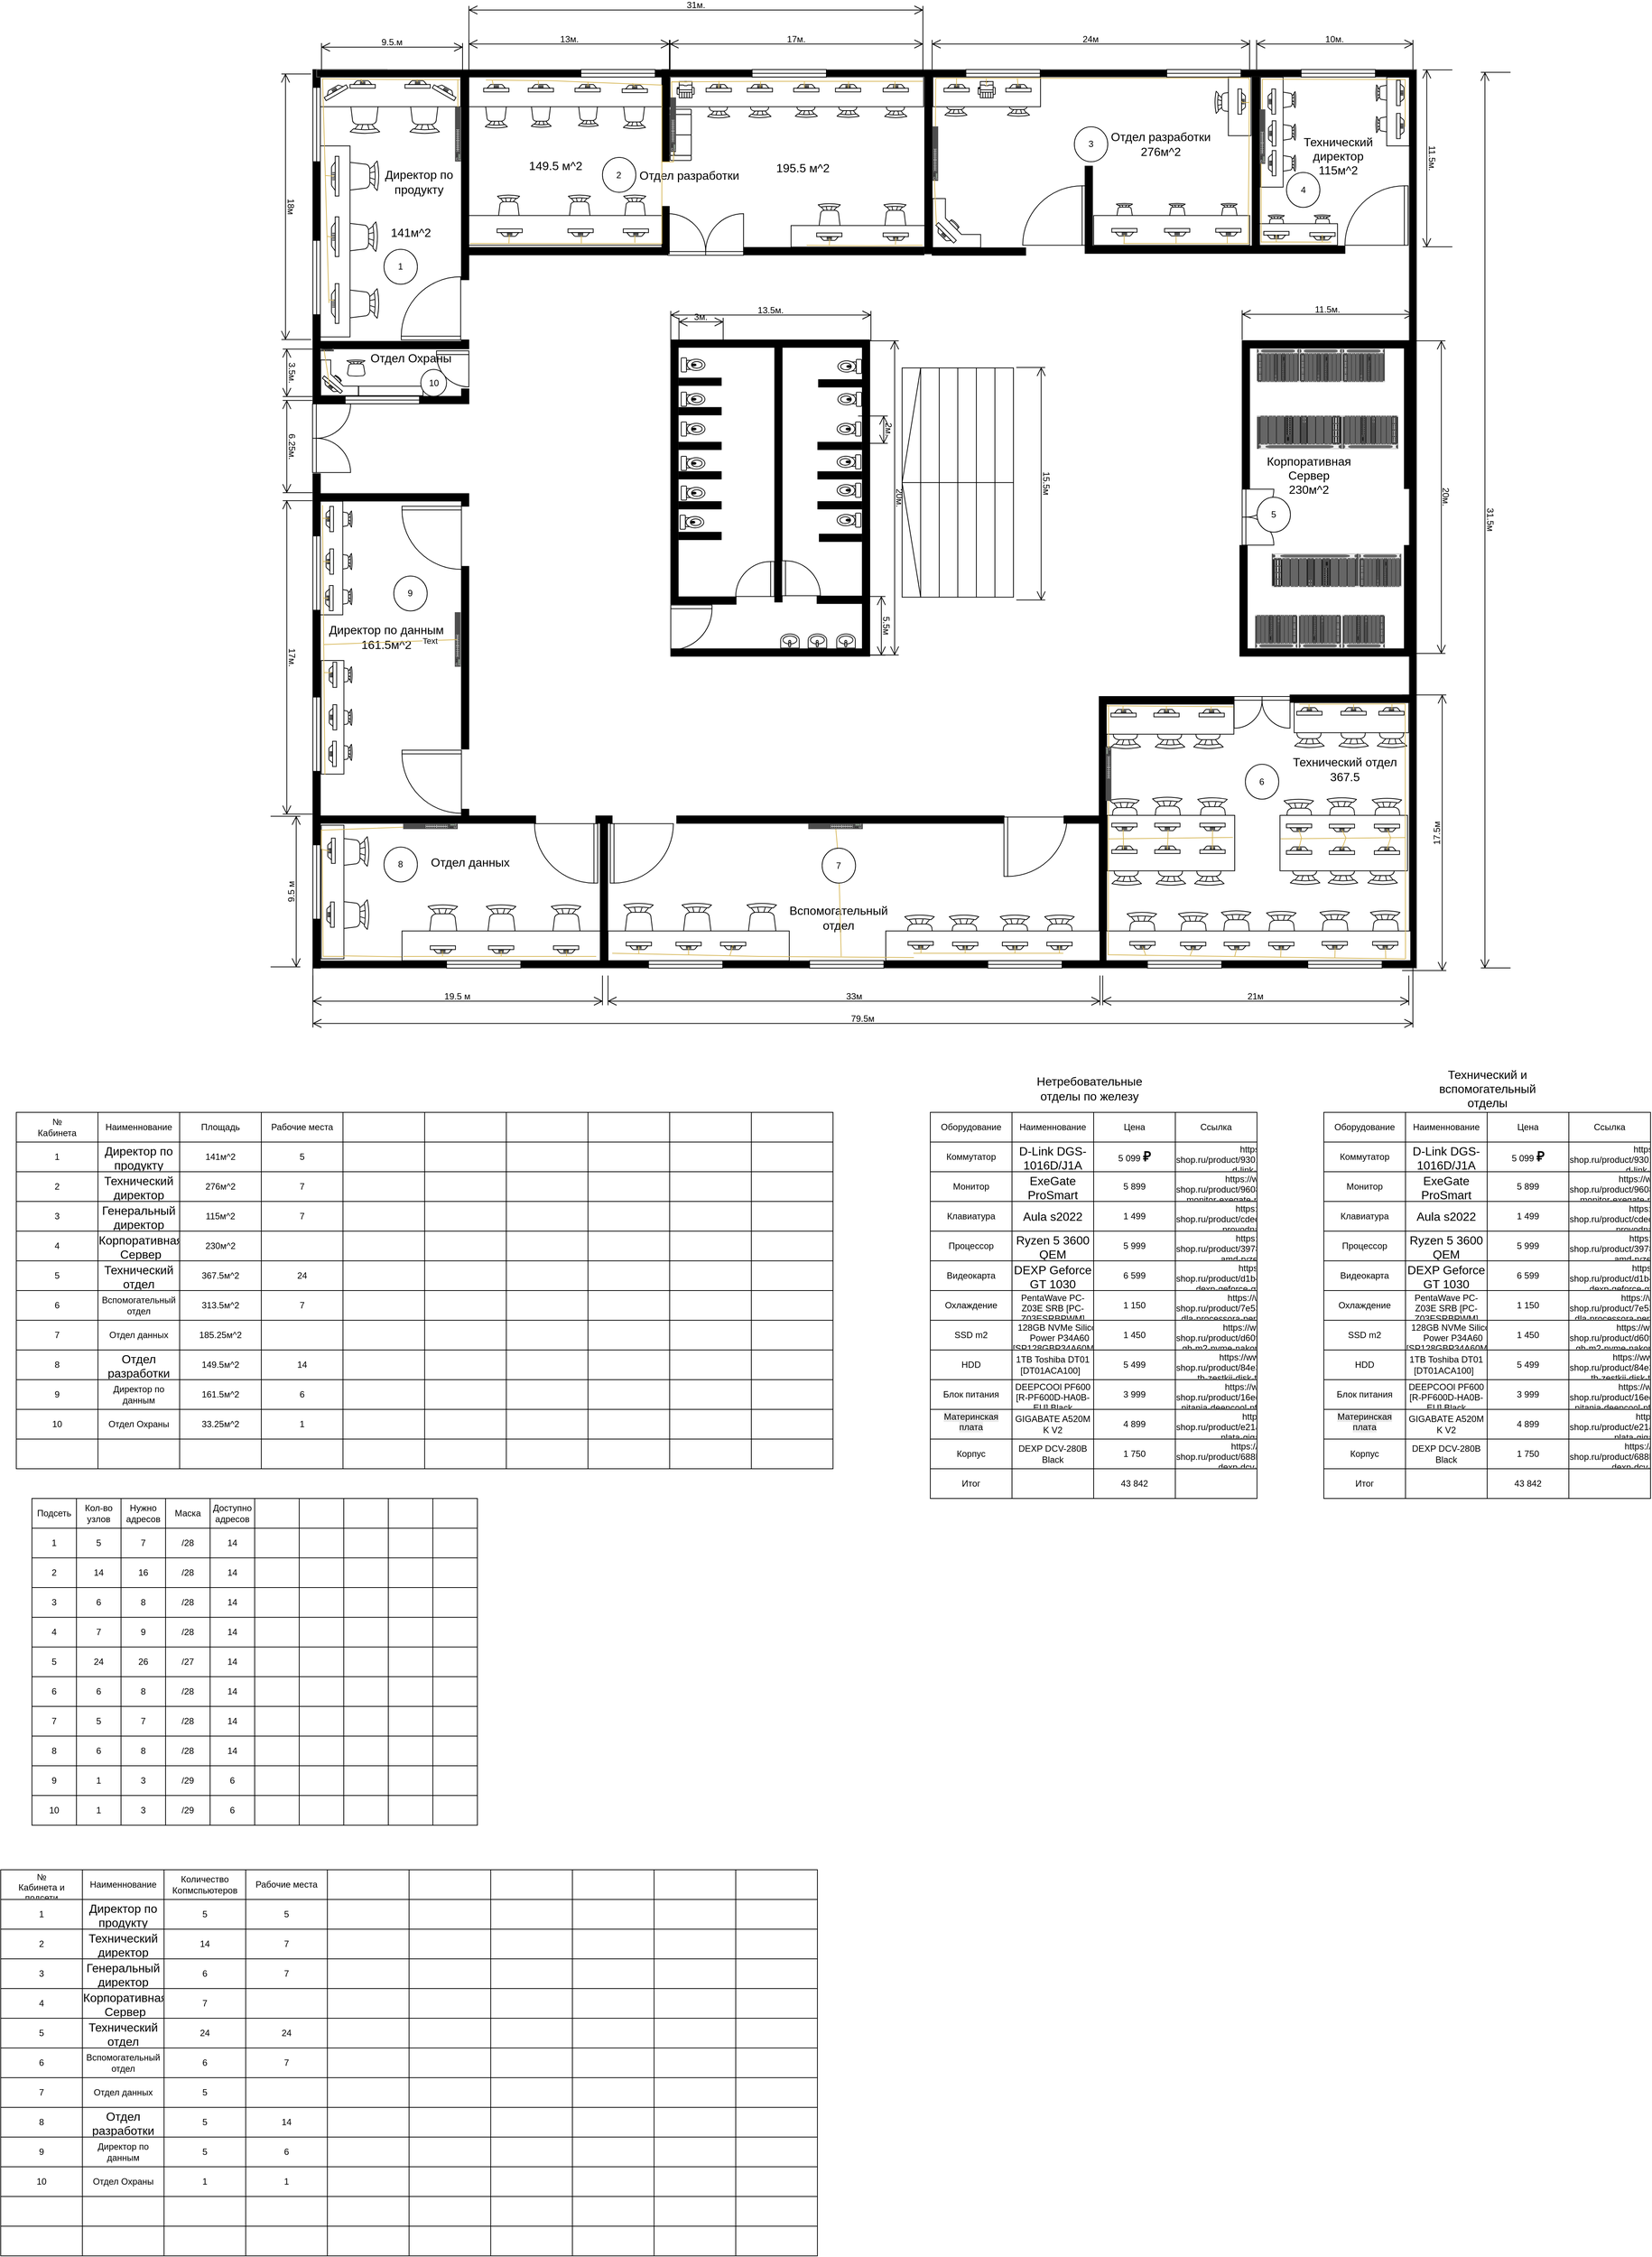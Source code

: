 <mxfile version="28.2.8" pages="2">
  <diagram name="Page-1" id="ZOqjSjm1z6xaUzo4rQoT">
    <mxGraphModel dx="2194" dy="1208" grid="1" gridSize="10" guides="1" tooltips="1" connect="1" arrows="1" fold="1" page="1" pageScale="1" pageWidth="827" pageHeight="1169" math="0" shadow="0">
      <root>
        <mxCell id="0" />
        <mxCell id="1" parent="0" />
        <mxCell id="C2LFigqx2zzxrjHeAZhr-55" value="" style="verticalLabelPosition=bottom;html=1;verticalAlign=top;align=center;shape=mxgraph.floorplan.chair;shadow=0;rotation=90;" parent="1" vertex="1">
          <mxGeometry x="470" y="1010.25" width="22" height="21" as="geometry" />
        </mxCell>
        <mxCell id="C2LFigqx2zzxrjHeAZhr-58" value="" style="verticalLabelPosition=bottom;html=1;verticalAlign=top;align=center;shape=mxgraph.floorplan.chair;shadow=0;rotation=90;" parent="1" vertex="1">
          <mxGeometry x="470" y="1067.5" width="22" height="21" as="geometry" />
        </mxCell>
        <mxCell id="C2LFigqx2zzxrjHeAZhr-59" value="" style="verticalLabelPosition=bottom;html=1;verticalAlign=top;align=center;shape=mxgraph.floorplan.chair;shadow=0;rotation=90;" parent="1" vertex="1">
          <mxGeometry x="470" y="1114.75" width="22" height="21" as="geometry" />
        </mxCell>
        <mxCell id="C2LFigqx2zzxrjHeAZhr-72" value="" style="verticalLabelPosition=bottom;html=1;verticalAlign=top;align=center;shape=mxgraph.floorplan.chair;shadow=0;rotation=0;" parent="1" vertex="1">
          <mxGeometry x="593.44" y="1330" width="40" height="52" as="geometry" />
        </mxCell>
        <mxCell id="C2LFigqx2zzxrjHeAZhr-73" value="" style="verticalLabelPosition=bottom;html=1;verticalAlign=top;align=center;shape=mxgraph.floorplan.chair;shadow=0;rotation=0;" parent="1" vertex="1">
          <mxGeometry x="759.44" y="1330" width="40" height="52" as="geometry" />
        </mxCell>
        <mxCell id="C2LFigqx2zzxrjHeAZhr-74" value="" style="verticalLabelPosition=bottom;html=1;verticalAlign=top;align=center;shape=mxgraph.floorplan.chair;shadow=0;rotation=0;" parent="1" vertex="1">
          <mxGeometry x="671.94" y="1330" width="40" height="52" as="geometry" />
        </mxCell>
        <mxCell id="-Ki0Jv2VrQBU0fQacC4p-63" value="" style="verticalLabelPosition=bottom;html=1;verticalAlign=top;align=center;shape=mxgraph.floorplan.chair;shadow=0;rotation=0;" parent="1" vertex="1">
          <mxGeometry x="1865.02" y="1186.5" width="40" height="52" as="geometry" />
        </mxCell>
        <mxCell id="-Ki0Jv2VrQBU0fQacC4p-64" value="" style="verticalLabelPosition=bottom;html=1;verticalAlign=top;align=center;shape=mxgraph.floorplan.chair;shadow=0;rotation=0;" parent="1" vertex="1">
          <mxGeometry x="1804.2" y="1185.75" width="40" height="52" as="geometry" />
        </mxCell>
        <mxCell id="-Ki0Jv2VrQBU0fQacC4p-65" value="" style="verticalLabelPosition=bottom;html=1;verticalAlign=top;align=center;shape=mxgraph.floorplan.chair;shadow=0;rotation=0;" parent="1" vertex="1">
          <mxGeometry x="1746.34" y="1187.75" width="40" height="52" as="geometry" />
        </mxCell>
        <mxCell id="-Ki0Jv2VrQBU0fQacC4p-58" value="" style="verticalLabelPosition=bottom;html=1;verticalAlign=top;align=center;shape=mxgraph.floorplan.chair;shadow=0;rotation=-180;" parent="1" vertex="1">
          <mxGeometry x="1573.94" y="1252.75" width="40" height="52" as="geometry" />
        </mxCell>
        <mxCell id="-Ki0Jv2VrQBU0fQacC4p-59" value="" style="verticalLabelPosition=bottom;html=1;verticalAlign=top;align=center;shape=mxgraph.floorplan.chair;shadow=0;rotation=-180;" parent="1" vertex="1">
          <mxGeometry x="1625.7" y="1252.75" width="40" height="52" as="geometry" />
        </mxCell>
        <mxCell id="-Ki0Jv2VrQBU0fQacC4p-60" value="" style="verticalLabelPosition=bottom;html=1;verticalAlign=top;align=center;shape=mxgraph.floorplan.chair;shadow=0;rotation=-180;" parent="1" vertex="1">
          <mxGeometry x="1754.72" y="1251.75" width="40" height="52" as="geometry" />
        </mxCell>
        <mxCell id="-Ki0Jv2VrQBU0fQacC4p-61" value="" style="verticalLabelPosition=bottom;html=1;verticalAlign=top;align=center;shape=mxgraph.floorplan.chair;shadow=0;rotation=-180;" parent="1" vertex="1">
          <mxGeometry x="1805.68" y="1251.75" width="40" height="52" as="geometry" />
        </mxCell>
        <mxCell id="-Ki0Jv2VrQBU0fQacC4p-62" value="" style="verticalLabelPosition=bottom;html=1;verticalAlign=top;align=center;shape=mxgraph.floorplan.chair;shadow=0;rotation=-180;" parent="1" vertex="1">
          <mxGeometry x="1859.12" y="1251.75" width="40" height="52" as="geometry" />
        </mxCell>
        <mxCell id="-Ki0Jv2VrQBU0fQacC4p-40" value="" style="verticalLabelPosition=bottom;html=1;verticalAlign=top;align=center;shape=mxgraph.floorplan.chair;shadow=0;rotation=0;" parent="1" vertex="1">
          <mxGeometry x="1862.7" y="1338" width="40" height="52" as="geometry" />
        </mxCell>
        <mxCell id="-Ki0Jv2VrQBU0fQacC4p-38" value="" style="verticalLabelPosition=bottom;html=1;verticalAlign=top;align=center;shape=mxgraph.floorplan.chair;shadow=0;rotation=0;" parent="1" vertex="1">
          <mxGeometry x="1794.72" y="1338" width="40" height="52" as="geometry" />
        </mxCell>
        <mxCell id="-Ki0Jv2VrQBU0fQacC4p-37" value="" style="verticalLabelPosition=bottom;html=1;verticalAlign=top;align=center;shape=mxgraph.floorplan.chair;shadow=0;rotation=0;" parent="1" vertex="1">
          <mxGeometry x="1722.76" y="1338.75" width="40" height="52" as="geometry" />
        </mxCell>
        <mxCell id="-Ki0Jv2VrQBU0fQacC4p-36" value="" style="verticalLabelPosition=bottom;html=1;verticalAlign=top;align=center;shape=mxgraph.floorplan.chair;shadow=0;rotation=0;" parent="1" vertex="1">
          <mxGeometry x="1424" y="1343.75" width="40" height="52" as="geometry" />
        </mxCell>
        <mxCell id="-Ki0Jv2VrQBU0fQacC4p-19" value="" style="verticalLabelPosition=bottom;html=1;verticalAlign=top;align=center;shape=mxgraph.floorplan.chair;shadow=0;rotation=90;" parent="1" vertex="1">
          <mxGeometry x="470" y="800.5" width="22" height="21" as="geometry" />
        </mxCell>
        <mxCell id="-Ki0Jv2VrQBU0fQacC4p-22" value="" style="verticalLabelPosition=bottom;html=1;verticalAlign=top;align=center;shape=mxgraph.floorplan.chair;shadow=0;rotation=90;" parent="1" vertex="1">
          <mxGeometry x="470" y="857.75" width="22" height="21" as="geometry" />
        </mxCell>
        <mxCell id="-Ki0Jv2VrQBU0fQacC4p-23" value="" style="verticalLabelPosition=bottom;html=1;verticalAlign=top;align=center;shape=mxgraph.floorplan.chair;shadow=0;rotation=90;" parent="1" vertex="1">
          <mxGeometry x="470" y="905" width="22" height="21" as="geometry" />
        </mxCell>
        <mxCell id="-Ki0Jv2VrQBU0fQacC4p-24" value="" style="shape=rect;shadow=0;html=1;rotation=90;" parent="1" vertex="1">
          <mxGeometry x="386.94" y="848.25" width="153" height="30.5" as="geometry" />
        </mxCell>
        <mxCell id="-Ki0Jv2VrQBU0fQacC4p-10" value="" style="verticalLabelPosition=bottom;html=1;verticalAlign=top;align=center;shape=mxgraph.floorplan.chair;shadow=0;rotation=-180;" parent="1" vertex="1">
          <mxGeometry x="1144.22" y="231.5" width="30" height="39" as="geometry" />
        </mxCell>
        <mxCell id="-Ki0Jv2VrQBU0fQacC4p-8" value="" style="verticalLabelPosition=bottom;html=1;verticalAlign=top;align=center;shape=mxgraph.floorplan.chair;shadow=0;rotation=-90;" parent="1" vertex="1">
          <mxGeometry x="1657.44" y="230.25" width="30" height="39" as="geometry" />
        </mxCell>
        <mxCell id="C2LFigqx2zzxrjHeAZhr-6" value="" style="verticalLabelPosition=bottom;html=1;verticalAlign=top;align=center;shape=mxgraph.floorplan.chair;shadow=0;rotation=90;" parent="1" vertex="1">
          <mxGeometry x="481.75" y="322.75" width="40" height="52" as="geometry" />
        </mxCell>
        <mxCell id="C2LFigqx2zzxrjHeAZhr-7" value="" style="verticalLabelPosition=bottom;html=1;verticalAlign=top;align=center;shape=mxgraph.floorplan.chair;shadow=0;rotation=90;" parent="1" vertex="1">
          <mxGeometry x="480" y="404.75" width="40" height="52" as="geometry" />
        </mxCell>
        <mxCell id="C2LFigqx2zzxrjHeAZhr-8" value="" style="verticalLabelPosition=bottom;html=1;verticalAlign=top;align=center;shape=mxgraph.floorplan.chair;shadow=0;rotation=90;" parent="1" vertex="1">
          <mxGeometry x="481.75" y="494.75" width="40" height="52" as="geometry" />
        </mxCell>
        <mxCell id="zPZcXRzB57j3gpycczDz-17" value="" style="verticalLabelPosition=bottom;html=1;verticalAlign=top;align=center;shape=mxgraph.floorplan.chair;shadow=0;rotation=0;" parent="1" vertex="1">
          <mxGeometry x="857" y="1328" width="40" height="52" as="geometry" />
        </mxCell>
        <mxCell id="zPZcXRzB57j3gpycczDz-18" value="" style="verticalLabelPosition=bottom;html=1;verticalAlign=top;align=center;shape=mxgraph.floorplan.chair;shadow=0;rotation=0;" parent="1" vertex="1">
          <mxGeometry x="1023" y="1328" width="40" height="52" as="geometry" />
        </mxCell>
        <mxCell id="zPZcXRzB57j3gpycczDz-19" value="" style="verticalLabelPosition=bottom;html=1;verticalAlign=top;align=center;shape=mxgraph.floorplan.chair;shadow=0;rotation=0;" parent="1" vertex="1">
          <mxGeometry x="935.5" y="1328" width="40" height="52" as="geometry" />
        </mxCell>
        <mxCell id="zPZcXRzB57j3gpycczDz-20" value="" style="verticalLabelPosition=bottom;html=1;verticalAlign=top;align=center;shape=mxgraph.floorplan.chair;shadow=0;rotation=0;" parent="1" vertex="1">
          <mxGeometry x="1235.5" y="1343.75" width="40" height="52" as="geometry" />
        </mxCell>
        <mxCell id="zPZcXRzB57j3gpycczDz-21" value="" style="verticalLabelPosition=bottom;html=1;verticalAlign=top;align=center;shape=mxgraph.floorplan.chair;shadow=0;rotation=0;" parent="1" vertex="1">
          <mxGeometry x="1364" y="1343.75" width="40" height="52" as="geometry" />
        </mxCell>
        <mxCell id="zPZcXRzB57j3gpycczDz-22" value="" style="verticalLabelPosition=bottom;html=1;verticalAlign=top;align=center;shape=mxgraph.floorplan.chair;shadow=0;rotation=0;" parent="1" vertex="1">
          <mxGeometry x="1295.44" y="1343.75" width="40" height="52" as="geometry" />
        </mxCell>
        <mxCell id="8mBzjBLvYJ2f_4uRKkGf-31" value="" style="verticalLabelPosition=bottom;html=1;verticalAlign=top;align=center;shape=mxgraph.floorplan.chair;shadow=0;rotation=-180;" parent="1" vertex="1">
          <mxGeometry x="1025.44" y="231.95" width="30" height="39" as="geometry" />
        </mxCell>
        <mxCell id="C2LFigqx2zzxrjHeAZhr-20" value="" style="verticalLabelPosition=bottom;html=1;verticalAlign=top;align=center;shape=mxgraph.floorplan.chair;shadow=0;rotation=-180;" parent="1" vertex="1">
          <mxGeometry x="1087.94" y="231.5" width="30" height="39" as="geometry" />
        </mxCell>
        <mxCell id="C2LFigqx2zzxrjHeAZhr-21" value="" style="verticalLabelPosition=bottom;html=1;verticalAlign=top;align=center;shape=mxgraph.floorplan.chair;shadow=0;rotation=-180;" parent="1" vertex="1">
          <mxGeometry x="1208.44" y="231.95" width="30" height="39" as="geometry" />
        </mxCell>
        <mxCell id="zPZcXRzB57j3gpycczDz-8" value="" style="verticalLabelPosition=bottom;html=1;verticalAlign=top;align=center;shape=mxgraph.floorplan.chair;shadow=0;rotation=-180;" parent="1" vertex="1">
          <mxGeometry x="969.97" y="232.2" width="30" height="39" as="geometry" />
        </mxCell>
        <mxCell id="zPZcXRzB57j3gpycczDz-7" value="" style="shape=rect;shadow=0;html=1;" parent="1" vertex="1">
          <mxGeometry x="919.44" y="215.75" width="341.56" height="40" as="geometry" />
        </mxCell>
        <mxCell id="8mBzjBLvYJ2f_4uRKkGf-27" value="" style="verticalLabelPosition=bottom;html=1;verticalAlign=top;align=center;shape=mxgraph.floorplan.chair;shadow=0;rotation=-180;" parent="1" vertex="1">
          <mxGeometry x="856.44" y="246.75" width="30" height="39" as="geometry" />
        </mxCell>
        <mxCell id="8mBzjBLvYJ2f_4uRKkGf-18" value="" style="verticalLabelPosition=bottom;html=1;verticalAlign=top;align=center;shape=mxgraph.floorplan.chair;shadow=0;rotation=-180;" parent="1" vertex="1">
          <mxGeometry x="732.44" y="248.7" width="27" height="35.1" as="geometry" />
        </mxCell>
        <mxCell id="C2LFigqx2zzxrjHeAZhr-96" value="" style="verticalLabelPosition=bottom;html=1;verticalAlign=top;align=center;shape=mxgraph.floorplan.chair;shadow=0;rotation=0;" parent="1" vertex="1">
          <mxGeometry x="856.94" y="374.25" width="30" height="39" as="geometry" />
        </mxCell>
        <mxCell id="C2LFigqx2zzxrjHeAZhr-88" value="" style="verticalLabelPosition=bottom;html=1;verticalAlign=top;align=center;shape=mxgraph.floorplan.chair;shadow=0;rotation=-90;" parent="1" vertex="1">
          <mxGeometry x="1869.44" y="226.7" width="22" height="21" as="geometry" />
        </mxCell>
        <mxCell id="C2LFigqx2zzxrjHeAZhr-89" value="" style="verticalLabelPosition=bottom;html=1;verticalAlign=top;align=center;shape=mxgraph.floorplan.chair;shadow=0;rotation=-90;" parent="1" vertex="1">
          <mxGeometry x="1869.44" y="269.25" width="22" height="21" as="geometry" />
        </mxCell>
        <mxCell id="C2LFigqx2zzxrjHeAZhr-52" value="" style="verticalLabelPosition=bottom;html=1;verticalAlign=top;align=center;shape=mxgraph.floorplan.chair;shadow=0;rotation=90;" parent="1" vertex="1">
          <mxGeometry x="1740.94" y="235.75" width="22" height="21" as="geometry" />
        </mxCell>
        <mxCell id="C2LFigqx2zzxrjHeAZhr-90" value="" style="verticalLabelPosition=bottom;html=1;verticalAlign=top;align=center;shape=mxgraph.floorplan.chair;shadow=0;rotation=90;" parent="1" vertex="1">
          <mxGeometry x="1740.94" y="279.5" width="22" height="21" as="geometry" />
        </mxCell>
        <mxCell id="C2LFigqx2zzxrjHeAZhr-91" value="" style="verticalLabelPosition=bottom;html=1;verticalAlign=top;align=center;shape=mxgraph.floorplan.chair;shadow=0;rotation=90;" parent="1" vertex="1">
          <mxGeometry x="1740.94" y="321.25" width="22" height="21" as="geometry" />
        </mxCell>
        <mxCell id="C2LFigqx2zzxrjHeAZhr-43" value="" style="verticalLabelPosition=bottom;html=1;verticalAlign=top;align=center;shape=mxgraph.floorplan.chair;shadow=0;rotation=0;" parent="1" vertex="1">
          <mxGeometry x="1661.44" y="385.75" width="22" height="21" as="geometry" />
        </mxCell>
        <mxCell id="C2LFigqx2zzxrjHeAZhr-44" value="" style="verticalLabelPosition=bottom;html=1;verticalAlign=top;align=center;shape=mxgraph.floorplan.chair;shadow=0;rotation=0;" parent="1" vertex="1">
          <mxGeometry x="1591.44" y="385.75" width="22" height="21" as="geometry" />
        </mxCell>
        <mxCell id="C2LFigqx2zzxrjHeAZhr-45" value="" style="verticalLabelPosition=bottom;html=1;verticalAlign=top;align=center;shape=mxgraph.floorplan.chair;shadow=0;rotation=0;" parent="1" vertex="1">
          <mxGeometry x="1520.43" y="385.75" width="22" height="21" as="geometry" />
        </mxCell>
        <mxCell id="C2LFigqx2zzxrjHeAZhr-50" value="" style="verticalLabelPosition=bottom;html=1;verticalAlign=top;align=center;shape=mxgraph.floorplan.chair;shadow=0;rotation=0;" parent="1" vertex="1">
          <mxGeometry x="1724.94" y="401.25" width="22" height="21" as="geometry" />
        </mxCell>
        <mxCell id="C2LFigqx2zzxrjHeAZhr-51" value="" style="verticalLabelPosition=bottom;html=1;verticalAlign=top;align=center;shape=mxgraph.floorplan.chair;shadow=0;rotation=0;" parent="1" vertex="1">
          <mxGeometry x="1786.94" y="401.25" width="22" height="21" as="geometry" />
        </mxCell>
        <mxCell id="C2LFigqx2zzxrjHeAZhr-33" value="" style="verticalLabelPosition=bottom;html=1;verticalAlign=top;align=center;shape=mxgraph.floorplan.chair;shadow=0;rotation=-180;" parent="1" vertex="1">
          <mxGeometry x="1289.44" y="230" width="30" height="39" as="geometry" />
        </mxCell>
        <mxCell id="C2LFigqx2zzxrjHeAZhr-34" value="" style="verticalLabelPosition=bottom;html=1;verticalAlign=top;align=center;shape=mxgraph.floorplan.chair;shadow=0;rotation=-180;" parent="1" vertex="1">
          <mxGeometry x="1373.69" y="230" width="30" height="39" as="geometry" />
        </mxCell>
        <mxCell id="C2LFigqx2zzxrjHeAZhr-17" value="" style="verticalLabelPosition=bottom;html=1;verticalAlign=top;align=center;shape=mxgraph.floorplan.chair;shadow=0;rotation=0;" parent="1" vertex="1">
          <mxGeometry x="1118.94" y="385.75" width="30" height="39" as="geometry" />
        </mxCell>
        <mxCell id="C2LFigqx2zzxrjHeAZhr-18" value="" style="verticalLabelPosition=bottom;html=1;verticalAlign=top;align=center;shape=mxgraph.floorplan.chair;shadow=0;rotation=0;" parent="1" vertex="1">
          <mxGeometry x="1207.44" y="385.75" width="30" height="39" as="geometry" />
        </mxCell>
        <mxCell id="C2LFigqx2zzxrjHeAZhr-9" value="" style="verticalLabelPosition=bottom;html=1;verticalAlign=top;align=center;shape=mxgraph.floorplan.chair;shadow=0;rotation=-180;" parent="1" vertex="1">
          <mxGeometry x="670.44" y="245.75" width="30" height="39" as="geometry" />
        </mxCell>
        <mxCell id="C2LFigqx2zzxrjHeAZhr-11" value="" style="verticalLabelPosition=bottom;html=1;verticalAlign=top;align=center;shape=mxgraph.floorplan.chair;shadow=0;rotation=-180;" parent="1" vertex="1">
          <mxGeometry x="795.94" y="247.7" width="27" height="35.1" as="geometry" />
        </mxCell>
        <mxCell id="C2LFigqx2zzxrjHeAZhr-14" value="" style="verticalLabelPosition=bottom;html=1;verticalAlign=top;align=center;shape=mxgraph.floorplan.chair;shadow=0;rotation=0;" parent="1" vertex="1">
          <mxGeometry x="686.94" y="374.25" width="30" height="39" as="geometry" />
        </mxCell>
        <mxCell id="C2LFigqx2zzxrjHeAZhr-15" value="" style="verticalLabelPosition=bottom;html=1;verticalAlign=top;align=center;shape=mxgraph.floorplan.chair;shadow=0;rotation=0;" parent="1" vertex="1">
          <mxGeometry x="782.44" y="374.25" width="30" height="39" as="geometry" />
        </mxCell>
        <mxCell id="TErgIGwccAX_xT249w3S-378" value="" style="verticalLabelPosition=bottom;html=1;verticalAlign=top;align=center;strokeWidth=1;shape=mxgraph.floorplan.wallCorner;fillColor=#000000;rounded=0;shadow=0;comic=0;fontFamily=Verdana;fontSize=12;" parent="1" vertex="1">
          <mxGeometry x="438.44" y="205.75" width="100" height="450" as="geometry" />
        </mxCell>
        <mxCell id="TErgIGwccAX_xT249w3S-379" value="" style="verticalLabelPosition=bottom;html=1;verticalAlign=top;align=center;strokeWidth=1;shape=mxgraph.floorplan.wallU;rounded=0;shadow=0;comic=0;fontFamily=Verdana;fontSize=12;rotation=90;fillColor=light-dark(#000000,#000000);fontColor=#333333;strokeColor=#666666;gradientColor=none;" parent="1" vertex="1">
          <mxGeometry x="579.19" y="70" width="1210" height="1481.5" as="geometry" />
        </mxCell>
        <mxCell id="TErgIGwccAX_xT249w3S-386" value="" style="verticalLabelPosition=bottom;html=1;verticalAlign=top;align=center;strokeWidth=1;shape=mxgraph.floorplan.wall;fillColor=#000000;direction=south;rounded=0;shadow=0;comic=0;fontFamily=Verdana;fontSize=12;" parent="1" vertex="1">
          <mxGeometry x="638.44" y="874.75" width="10" height="246" as="geometry" />
        </mxCell>
        <mxCell id="TErgIGwccAX_xT249w3S-387" value="" style="verticalLabelPosition=bottom;html=1;verticalAlign=top;align=center;strokeWidth=1;shape=mxgraph.floorplan.wallCorner;fillColor=#000000;direction=south;rounded=0;shadow=0;comic=0;fontFamily=Verdana;fontSize=12;" parent="1" vertex="1">
          <mxGeometry x="443.44" y="776.75" width="205" height="17" as="geometry" />
        </mxCell>
        <mxCell id="TErgIGwccAX_xT249w3S-395" value="" style="verticalLabelPosition=bottom;html=1;verticalAlign=top;align=center;strokeWidth=1;shape=mxgraph.floorplan.wall;fillColor=#000000;rounded=0;shadow=0;comic=0;fontFamily=Verdana;fontSize=12;" parent="1" vertex="1">
          <mxGeometry x="439.44" y="1210.75" width="299" height="10" as="geometry" />
        </mxCell>
        <mxCell id="TErgIGwccAX_xT249w3S-396" value="" style="verticalLabelPosition=bottom;html=1;verticalAlign=top;align=center;strokeWidth=1;shape=mxgraph.floorplan.wall;fillColor=#000000;direction=south;rounded=0;shadow=0;comic=0;fontFamily=Verdana;fontSize=12;" parent="1" vertex="1">
          <mxGeometry x="638.44" y="1201.75" width="10" height="18" as="geometry" />
        </mxCell>
        <mxCell id="TErgIGwccAX_xT249w3S-403" value="" style="verticalLabelPosition=bottom;html=1;verticalAlign=top;align=center;strokeWidth=1;shape=mxgraph.floorplan.wall;fillColor=#000000;direction=south;rounded=0;shadow=0;comic=0;fontFamily=Verdana;fontSize=12;" parent="1" vertex="1">
          <mxGeometry x="438.44" y="750" width="10" height="665.75" as="geometry" />
        </mxCell>
        <mxCell id="TErgIGwccAX_xT249w3S-404" value="" style="verticalLabelPosition=bottom;html=1;verticalAlign=top;align=center;strokeWidth=1;shape=mxgraph.floorplan.wall;fillColor=#000000;direction=south;rounded=0;shadow=0;comic=0;fontFamily=Verdana;fontSize=12;" parent="1" vertex="1">
          <mxGeometry x="825.44" y="1219.75" width="10" height="191" as="geometry" />
        </mxCell>
        <mxCell id="TErgIGwccAX_xT249w3S-405" value="" style="verticalLabelPosition=bottom;html=1;verticalAlign=top;align=center;strokeWidth=1;shape=mxgraph.floorplan.wall;fillColor=#000000;rounded=0;shadow=0;comic=0;fontFamily=Verdana;fontSize=12;" parent="1" vertex="1">
          <mxGeometry x="819.44" y="1210.75" width="22" height="10" as="geometry" />
        </mxCell>
        <mxCell id="TErgIGwccAX_xT249w3S-410" value="" style="verticalLabelPosition=bottom;html=1;verticalAlign=top;align=center;strokeWidth=1;shape=mxgraph.floorplan.wall;fillColor=#000000;rounded=0;shadow=0;comic=0;fontFamily=Verdana;fontSize=12;" parent="1" vertex="1">
          <mxGeometry x="928.44" y="1210.75" width="441" height="10" as="geometry" />
        </mxCell>
        <mxCell id="TErgIGwccAX_xT249w3S-419" value="" style="verticalLabelPosition=bottom;html=1;verticalAlign=top;align=center;strokeWidth=1;shape=mxgraph.floorplan.wall;fillColor=#000000;rounded=0;shadow=0;comic=0;fontFamily=Verdana;fontSize=12;" parent="1" vertex="1">
          <mxGeometry x="1450" y="1210.75" width="48.44" height="10" as="geometry" />
        </mxCell>
        <mxCell id="TErgIGwccAX_xT249w3S-424" value="" style="verticalLabelPosition=bottom;html=1;verticalAlign=top;align=center;strokeWidth=1;shape=mxgraph.floorplan.wallCorner;fillColor=#000000;rounded=0;shadow=0;comic=0;fontFamily=Verdana;fontSize=12;" parent="1" vertex="1">
          <mxGeometry x="1497.44" y="1050" width="181" height="359.75" as="geometry" />
        </mxCell>
        <mxCell id="TErgIGwccAX_xT249w3S-498" value="" style="verticalLabelPosition=bottom;html=1;verticalAlign=top;align=center;strokeWidth=1;shape=mxgraph.floorplan.wallCorner;fillColor=#000000;direction=west;rounded=0;shadow=0;comic=0;fontFamily=Verdana;fontSize=12;" parent="1" vertex="1">
          <mxGeometry x="446.44" y="569.75" width="202" height="12" as="geometry" />
        </mxCell>
        <mxCell id="TErgIGwccAX_xT249w3S-499" value="" style="verticalLabelPosition=bottom;html=1;verticalAlign=top;align=center;strokeWidth=1;shape=mxgraph.floorplan.wall;fillColor=#000000;direction=south;rounded=0;shadow=0;comic=0;fontFamily=Verdana;fontSize=12;" parent="1" vertex="1">
          <mxGeometry x="638.44" y="209.75" width="10" height="279" as="geometry" />
        </mxCell>
        <mxCell id="TErgIGwccAX_xT249w3S-501" value="" style="verticalLabelPosition=bottom;html=1;verticalAlign=top;align=center;strokeWidth=1;shape=mxgraph.floorplan.wall;fillColor=#000000;rounded=0;shadow=0;comic=0;fontFamily=Verdana;fontSize=12;" parent="1" vertex="1">
          <mxGeometry x="648.44" y="445.75" width="270" height="9" as="geometry" />
        </mxCell>
        <mxCell id="TErgIGwccAX_xT249w3S-562" value="" style="verticalLabelPosition=bottom;html=1;verticalAlign=top;align=center;strokeWidth=1;shape=mxgraph.floorplan.wall;fillColor=#000000;direction=south;rounded=0;shadow=0;comic=0;fontFamily=Verdana;fontSize=12;" parent="1" vertex="1">
          <mxGeometry x="1703.44" y="215.75" width="10" height="230" as="geometry" />
        </mxCell>
        <mxCell id="TErgIGwccAX_xT249w3S-570" value="" style="verticalLabelPosition=bottom;html=1;verticalAlign=top;align=center;strokeWidth=1;shape=mxgraph.floorplan.wall;fillColor=#000000;rounded=0;shadow=0;comic=0;fontFamily=Verdana;fontSize=12;" parent="1" vertex="1">
          <mxGeometry x="1478.44" y="443.25" width="350" height="10" as="geometry" />
        </mxCell>
        <mxCell id="TErgIGwccAX_xT249w3S-580" value="" style="verticalLabelPosition=bottom;html=1;verticalAlign=top;align=center;strokeWidth=1;shape=mxgraph.floorplan.wall;fillColor=#000000;direction=south;rounded=0;shadow=0;comic=0;fontFamily=Verdana;fontSize=12;" parent="1" vertex="1">
          <mxGeometry x="1262.44" y="209.75" width="10" height="244" as="geometry" />
        </mxCell>
        <mxCell id="TErgIGwccAX_xT249w3S-992" value="" style="verticalLabelPosition=bottom;html=1;verticalAlign=top;align=center;shape=mxgraph.floorplan.doorLeft;aspect=fixed;rotation=-180;" parent="1" vertex="1">
          <mxGeometry x="557.44" y="484.75" width="80" height="85" as="geometry" />
        </mxCell>
        <mxCell id="TErgIGwccAX_xT249w3S-993" value="" style="verticalLabelPosition=bottom;html=1;verticalAlign=top;align=center;shape=mxgraph.floorplan.doorRight;aspect=fixed;rotation=90;" parent="1" vertex="1">
          <mxGeometry x="1396.94" y="359.75" width="80" height="85" as="geometry" />
        </mxCell>
        <mxCell id="TErgIGwccAX_xT249w3S-995" value="" style="verticalLabelPosition=bottom;html=1;verticalAlign=top;align=center;shape=mxgraph.floorplan.doorRight;aspect=fixed;rotation=90;" parent="1" vertex="1">
          <mxGeometry x="1830.94" y="359.75" width="80" height="85" as="geometry" />
        </mxCell>
        <mxCell id="TErgIGwccAX_xT249w3S-1006" value="" style="verticalLabelPosition=bottom;html=1;verticalAlign=top;align=center;shape=mxgraph.floorplan.doorRight;aspect=fixed;rotation=0;" parent="1" vertex="1">
          <mxGeometry x="558.44" y="793.75" width="80" height="85" as="geometry" />
        </mxCell>
        <mxCell id="TErgIGwccAX_xT249w3S-1007" value="" style="verticalLabelPosition=bottom;html=1;verticalAlign=top;align=center;shape=mxgraph.floorplan.doorRight;aspect=fixed;rotation=0;" parent="1" vertex="1">
          <mxGeometry x="558.44" y="1122.25" width="80" height="85" as="geometry" />
        </mxCell>
        <mxCell id="TErgIGwccAX_xT249w3S-1008" value="" style="verticalLabelPosition=bottom;html=1;verticalAlign=top;align=center;shape=mxgraph.floorplan.doorLeft;aspect=fixed;rotation=90;" parent="1" vertex="1">
          <mxGeometry x="739.44" y="1218.75" width="80" height="85" as="geometry" />
        </mxCell>
        <mxCell id="TErgIGwccAX_xT249w3S-1009" value="" style="verticalLabelPosition=bottom;html=1;verticalAlign=top;align=center;shape=mxgraph.floorplan.doorRight;aspect=fixed;rotation=-90;" parent="1" vertex="1">
          <mxGeometry x="841.44" y="1218.75" width="80" height="85" as="geometry" />
        </mxCell>
        <mxCell id="TErgIGwccAX_xT249w3S-1018" value="" style="verticalLabelPosition=bottom;html=1;verticalAlign=top;align=center;shape=mxgraph.floorplan.doorDouble;aspect=fixed;rotation=-180;" parent="1" vertex="1">
          <mxGeometry x="916.44" y="401.56" width="102" height="54.19" as="geometry" />
        </mxCell>
        <mxCell id="TErgIGwccAX_xT249w3S-1023" value="" style="verticalLabelPosition=bottom;html=1;verticalAlign=top;align=center;strokeWidth=1;shape=mxgraph.floorplan.wall;fillColor=#000000;rounded=0;shadow=0;comic=0;fontFamily=Verdana;fontSize=12;" parent="1" vertex="1">
          <mxGeometry x="1018.44" y="445.75" width="243" height="9" as="geometry" />
        </mxCell>
        <mxCell id="TErgIGwccAX_xT249w3S-1024" value="" style="verticalLabelPosition=bottom;html=1;verticalAlign=top;align=center;strokeWidth=1;shape=mxgraph.floorplan.wall;fillColor=#000000;rounded=0;shadow=0;comic=0;fontFamily=Verdana;fontSize=12;" parent="1" vertex="1">
          <mxGeometry x="1272.44" y="445.75" width="126" height="10" as="geometry" />
        </mxCell>
        <mxCell id="u2H8nsxaJzaUf1puPgr6-9" value="" style="verticalLabelPosition=bottom;html=1;verticalAlign=top;align=center;shape=mxgraph.floorplan.doorDouble;aspect=fixed;rotation=-90;" parent="1" vertex="1">
          <mxGeometry x="1672.32" y="788.41" width="75.38" height="40.05" as="geometry" />
        </mxCell>
        <mxCell id="u2H8nsxaJzaUf1puPgr6-22" value="" style="verticalLabelPosition=bottom;html=1;verticalAlign=top;align=center;strokeWidth=1;shape=mxgraph.floorplan.wall;fillColor=#000000;direction=south;rounded=0;shadow=0;comic=0;fontFamily=Verdana;fontSize=12;" parent="1" vertex="1">
          <mxGeometry x="1478.44" y="335.75" width="10" height="109" as="geometry" />
        </mxCell>
        <mxCell id="u2H8nsxaJzaUf1puPgr6-34" value="" style="verticalLabelPosition=bottom;html=1;verticalAlign=top;align=center;shape=mxgraph.floorplan.wall;fillColor=strokeColor;" parent="1" vertex="1">
          <mxGeometry x="1754.44" y="970" width="165.5" height="165.75" as="geometry" />
        </mxCell>
        <mxCell id="u2H8nsxaJzaUf1puPgr6-35" value="" style="verticalLabelPosition=bottom;html=1;verticalAlign=top;align=center;shape=mxgraph.floorplan.doorDouble;aspect=fixed;" parent="1" vertex="1">
          <mxGeometry x="1679.15" y="1050" width="75.29" height="40" as="geometry" />
        </mxCell>
        <mxCell id="ObOTLPYRB-GJI7HqKNy1-12" value="" style="verticalLabelPosition=bottom;html=1;verticalAlign=top;align=center;shape=mxgraph.floorplan.window;" parent="1" vertex="1">
          <mxGeometry x="1107.44" y="1405.75" width="100" height="10" as="geometry" />
        </mxCell>
        <mxCell id="ObOTLPYRB-GJI7HqKNy1-13" value="" style="verticalLabelPosition=bottom;html=1;verticalAlign=top;align=center;shape=mxgraph.floorplan.window;" parent="1" vertex="1">
          <mxGeometry x="1347.44" y="1405.75" width="100" height="10" as="geometry" />
        </mxCell>
        <mxCell id="ObOTLPYRB-GJI7HqKNy1-14" value="" style="verticalLabelPosition=bottom;html=1;verticalAlign=top;align=center;shape=mxgraph.floorplan.window;" parent="1" vertex="1">
          <mxGeometry x="1562.44" y="1405.75" width="100" height="10" as="geometry" />
        </mxCell>
        <mxCell id="ObOTLPYRB-GJI7HqKNy1-15" value="" style="verticalLabelPosition=bottom;html=1;verticalAlign=top;align=center;shape=mxgraph.floorplan.window;" parent="1" vertex="1">
          <mxGeometry x="1778.44" y="1405.75" width="100" height="10" as="geometry" />
        </mxCell>
        <mxCell id="ObOTLPYRB-GJI7HqKNy1-16" value="" style="verticalLabelPosition=bottom;html=1;verticalAlign=top;align=center;shape=mxgraph.floorplan.window;" parent="1" vertex="1">
          <mxGeometry x="890.44" y="1405.75" width="100" height="10" as="geometry" />
        </mxCell>
        <mxCell id="ObOTLPYRB-GJI7HqKNy1-17" value="" style="verticalLabelPosition=bottom;html=1;verticalAlign=top;align=center;shape=mxgraph.floorplan.window;" parent="1" vertex="1">
          <mxGeometry x="618.44" y="1405.75" width="100" height="10" as="geometry" />
        </mxCell>
        <mxCell id="ObOTLPYRB-GJI7HqKNy1-18" value="" style="verticalLabelPosition=bottom;html=1;verticalAlign=top;align=center;shape=mxgraph.floorplan.window;rotation=90;" parent="1" vertex="1">
          <mxGeometry x="393.44" y="1294.75" width="100" height="10" as="geometry" />
        </mxCell>
        <mxCell id="ObOTLPYRB-GJI7HqKNy1-19" value="" style="verticalLabelPosition=bottom;html=1;verticalAlign=top;align=center;shape=mxgraph.floorplan.window;rotation=90;" parent="1" vertex="1">
          <mxGeometry x="393.44" y="1095.75" width="100" height="10" as="geometry" />
        </mxCell>
        <mxCell id="ObOTLPYRB-GJI7HqKNy1-20" value="" style="verticalLabelPosition=bottom;html=1;verticalAlign=top;align=center;shape=mxgraph.floorplan.window;rotation=90;" parent="1" vertex="1">
          <mxGeometry x="393.44" y="878.75" width="100" height="10" as="geometry" />
        </mxCell>
        <mxCell id="ObOTLPYRB-GJI7HqKNy1-21" value="" style="verticalLabelPosition=bottom;html=1;verticalAlign=top;align=center;shape=mxgraph.floorplan.window;rotation=90;" parent="1" vertex="1">
          <mxGeometry x="393.44" y="480.75" width="100" height="10" as="geometry" />
        </mxCell>
        <mxCell id="ObOTLPYRB-GJI7HqKNy1-22" value="" style="verticalLabelPosition=bottom;html=1;verticalAlign=top;align=center;shape=mxgraph.floorplan.window;rotation=90;" parent="1" vertex="1">
          <mxGeometry x="393.44" y="274.75" width="100" height="10" as="geometry" />
        </mxCell>
        <mxCell id="ObOTLPYRB-GJI7HqKNy1-23" value="" style="verticalLabelPosition=bottom;html=1;verticalAlign=top;align=center;shape=mxgraph.floorplan.window;rotation=0;" parent="1" vertex="1">
          <mxGeometry x="1317.94" y="205.75" width="100" height="10" as="geometry" />
        </mxCell>
        <mxCell id="ObOTLPYRB-GJI7HqKNy1-24" value="" style="verticalLabelPosition=bottom;html=1;verticalAlign=top;align=center;shape=mxgraph.floorplan.window;rotation=0;" parent="1" vertex="1">
          <mxGeometry x="1588.44" y="205.75" width="100" height="10" as="geometry" />
        </mxCell>
        <mxCell id="ObOTLPYRB-GJI7HqKNy1-25" value="" style="verticalLabelPosition=bottom;html=1;verticalAlign=top;align=center;shape=mxgraph.floorplan.window;rotation=0;" parent="1" vertex="1">
          <mxGeometry x="1769.44" y="205.75" width="100" height="10" as="geometry" />
        </mxCell>
        <mxCell id="gpd2k1fpaMGtg6Dca0r_-8" value="" style="verticalLabelPosition=bottom;html=1;verticalAlign=top;align=center;shape=mxgraph.floorplan.chair;shadow=0;rotation=-180;" parent="1" vertex="1">
          <mxGeometry x="568.94" y="240.25" width="40" height="52" as="geometry" />
        </mxCell>
        <mxCell id="gpd2k1fpaMGtg6Dca0r_-9" value="" style="verticalLabelPosition=bottom;html=1;verticalAlign=top;align=center;shape=mxgraph.floorplan.chair;shadow=0;rotation=180;" parent="1" vertex="1">
          <mxGeometry x="488.44" y="240.25" width="40" height="52" as="geometry" />
        </mxCell>
        <mxCell id="gpd2k1fpaMGtg6Dca0r_-10" value="" style="shape=rect;shadow=0;html=1;" parent="1" vertex="1">
          <mxGeometry x="448.44" y="215.75" width="189" height="40" as="geometry" />
        </mxCell>
        <mxCell id="gpd2k1fpaMGtg6Dca0r_-11" value="" style="verticalLabelPosition=bottom;html=1;verticalAlign=top;align=center;shape=mxgraph.floorplan.flat_tv;rotation=30;" parent="1" vertex="1">
          <mxGeometry x="599.44" y="229.75" width="34" height="10" as="geometry" />
        </mxCell>
        <mxCell id="gpd2k1fpaMGtg6Dca0r_-12" value="" style="verticalLabelPosition=bottom;html=1;verticalAlign=top;align=center;shape=mxgraph.floorplan.flat_tv;rotation=0;" parent="1" vertex="1">
          <mxGeometry x="488.442" y="220.75" width="34" height="10" as="geometry" />
        </mxCell>
        <mxCell id="gpd2k1fpaMGtg6Dca0r_-14" value="" style="verticalLabelPosition=bottom;html=1;verticalAlign=top;align=center;shape=mxgraph.floorplan.flat_tv;rotation=-30;" parent="1" vertex="1">
          <mxGeometry x="451.44" y="229.75" width="34" height="10" as="geometry" />
        </mxCell>
        <mxCell id="gpd2k1fpaMGtg6Dca0r_-15" value="" style="verticalLabelPosition=bottom;html=1;verticalAlign=top;align=center;shape=mxgraph.floorplan.flat_tv;rotation=0;" parent="1" vertex="1">
          <mxGeometry x="562.44" y="220.75" width="34" height="10" as="geometry" />
        </mxCell>
        <mxCell id="gpd2k1fpaMGtg6Dca0r_-16" value="" style="verticalLabelPosition=bottom;html=1;verticalAlign=top;align=center;shape=mxgraph.floorplan.chair;shadow=0;rotation=90;" parent="1" vertex="1">
          <mxGeometry x="468.44" y="1232.75" width="40" height="52" as="geometry" />
        </mxCell>
        <mxCell id="gpd2k1fpaMGtg6Dca0r_-17" value="" style="verticalLabelPosition=bottom;html=1;verticalAlign=top;align=center;shape=mxgraph.floorplan.chair;shadow=0;rotation=90;" parent="1" vertex="1">
          <mxGeometry x="468.44" y="1317.75" width="40" height="52" as="geometry" />
        </mxCell>
        <mxCell id="gpd2k1fpaMGtg6Dca0r_-22" value="31.5м" style="shape=dimension;whiteSpace=wrap;html=1;align=center;points=[];verticalAlign=bottom;spacingBottom=3;labelBackgroundColor=none;rotation=90;" parent="1" vertex="1">
          <mxGeometry x="1428.44" y="792.46" width="1206.09" height="40" as="geometry" />
        </mxCell>
        <mxCell id="gpd2k1fpaMGtg6Dca0r_-23" value="79.5м" style="shape=dimension;whiteSpace=wrap;html=1;align=center;points=[];verticalAlign=bottom;spacingBottom=3;labelBackgroundColor=none;" parent="1" vertex="1">
          <mxGeometry x="438.44" y="1409.75" width="1481.5" height="86" as="geometry" />
        </mxCell>
        <mxCell id="gpd2k1fpaMGtg6Dca0r_-25" value="19.5 м" style="shape=dimension;whiteSpace=wrap;html=1;align=center;points=[];verticalAlign=bottom;spacingBottom=3;labelBackgroundColor=none;" parent="1" vertex="1">
          <mxGeometry x="438.44" y="1425.75" width="390" height="40" as="geometry" />
        </mxCell>
        <mxCell id="H99WlUtoZX0qV8-jRIDq-1" value="33м" style="shape=dimension;whiteSpace=wrap;html=1;align=center;points=[];verticalAlign=bottom;spacingBottom=3;labelBackgroundColor=none;" parent="1" vertex="1">
          <mxGeometry x="835.94" y="1425.75" width="662.5" height="40" as="geometry" />
        </mxCell>
        <mxCell id="H99WlUtoZX0qV8-jRIDq-3" value="21м" style="shape=dimension;whiteSpace=wrap;html=1;align=center;points=[];verticalAlign=bottom;spacingBottom=3;labelBackgroundColor=none;" parent="1" vertex="1">
          <mxGeometry x="1502.19" y="1425.75" width="412.25" height="40" as="geometry" />
        </mxCell>
        <mxCell id="H99WlUtoZX0qV8-jRIDq-5" value="9.5 м" style="shape=dimension;whiteSpace=wrap;html=1;align=center;points=[];verticalAlign=bottom;spacingBottom=3;labelBackgroundColor=none;rotation=-90;" parent="1" vertex="1">
          <mxGeometry x="300" y="1292.7" width="202.88" height="40" as="geometry" />
        </mxCell>
        <mxCell id="C2LFigqx2zzxrjHeAZhr-1" value="" style="shape=rect;shadow=0;html=1;" parent="1" vertex="1">
          <mxGeometry x="648.44" y="215.75" width="261.56" height="40" as="geometry" />
        </mxCell>
        <mxCell id="C2LFigqx2zzxrjHeAZhr-2" value="" style="shape=rect;shadow=0;html=1;rotation=90;" parent="1" vertex="1">
          <mxGeometry x="339.82" y="417.12" width="257.25" height="40" as="geometry" />
        </mxCell>
        <mxCell id="C2LFigqx2zzxrjHeAZhr-3" value="" style="verticalLabelPosition=bottom;html=1;verticalAlign=top;align=center;shape=mxgraph.floorplan.flat_tv;rotation=-90;" parent="1" vertex="1">
          <mxGeometry x="441.69" y="344.25" width="53.5" height="10" as="geometry" />
        </mxCell>
        <mxCell id="C2LFigqx2zzxrjHeAZhr-4" value="" style="verticalLabelPosition=bottom;html=1;verticalAlign=top;align=center;shape=mxgraph.floorplan.flat_tv;rotation=-90;" parent="1" vertex="1">
          <mxGeometry x="441.69" y="425.75" width="53.5" height="10" as="geometry" />
        </mxCell>
        <mxCell id="C2LFigqx2zzxrjHeAZhr-5" value="" style="verticalLabelPosition=bottom;html=1;verticalAlign=top;align=center;shape=mxgraph.floorplan.flat_tv;rotation=-90;" parent="1" vertex="1">
          <mxGeometry x="441.69" y="515.75" width="53.5" height="10" as="geometry" />
        </mxCell>
        <mxCell id="C2LFigqx2zzxrjHeAZhr-12" value="" style="shape=rect;shadow=0;html=1;" parent="1" vertex="1">
          <mxGeometry x="648.44" y="402.25" width="260" height="40" as="geometry" />
        </mxCell>
        <mxCell id="C2LFigqx2zzxrjHeAZhr-16" value="" style="shape=rect;shadow=0;html=1;" parent="1" vertex="1">
          <mxGeometry x="1082.44" y="415.75" width="180" height="29" as="geometry" />
        </mxCell>
        <mxCell id="C2LFigqx2zzxrjHeAZhr-22" value="" style="verticalLabelPosition=bottom;html=1;verticalAlign=top;align=center;shape=mxgraph.floorplan.flat_tv;rotation=0;" parent="1" vertex="1">
          <mxGeometry x="668.44" y="225.75" width="34" height="10" as="geometry" />
        </mxCell>
        <mxCell id="C2LFigqx2zzxrjHeAZhr-23" value="" style="verticalLabelPosition=bottom;html=1;verticalAlign=top;align=center;shape=mxgraph.floorplan.flat_tv;rotation=0;" parent="1" vertex="1">
          <mxGeometry x="791.44" y="225.75" width="34" height="10" as="geometry" />
        </mxCell>
        <mxCell id="C2LFigqx2zzxrjHeAZhr-24" value="" style="verticalLabelPosition=bottom;html=1;verticalAlign=top;align=center;shape=mxgraph.floorplan.flat_tv;rotation=0;" parent="1" vertex="1">
          <mxGeometry x="1085.94" y="225.75" width="34" height="10" as="geometry" />
        </mxCell>
        <mxCell id="C2LFigqx2zzxrjHeAZhr-25" value="" style="verticalLabelPosition=bottom;html=1;verticalAlign=top;align=center;shape=mxgraph.floorplan.flat_tv;rotation=0;" parent="1" vertex="1">
          <mxGeometry x="1206.44" y="225.75" width="34" height="10" as="geometry" />
        </mxCell>
        <mxCell id="C2LFigqx2zzxrjHeAZhr-26" value="" style="verticalLabelPosition=bottom;html=1;verticalAlign=top;align=center;shape=mxgraph.floorplan.flat_tv;rotation=-180;" parent="1" vertex="1">
          <mxGeometry x="781.94" y="420.25" width="34" height="10" as="geometry" />
        </mxCell>
        <mxCell id="C2LFigqx2zzxrjHeAZhr-27" value="" style="verticalLabelPosition=bottom;html=1;verticalAlign=top;align=center;shape=mxgraph.floorplan.flat_tv;rotation=-180;" parent="1" vertex="1">
          <mxGeometry x="686.44" y="420.25" width="34" height="10" as="geometry" />
        </mxCell>
        <mxCell id="C2LFigqx2zzxrjHeAZhr-28" value="" style="verticalLabelPosition=bottom;html=1;verticalAlign=top;align=center;shape=mxgraph.floorplan.flat_tv;rotation=-180;" parent="1" vertex="1">
          <mxGeometry x="1116.94" y="425.75" width="34" height="10" as="geometry" />
        </mxCell>
        <mxCell id="C2LFigqx2zzxrjHeAZhr-29" value="" style="verticalLabelPosition=bottom;html=1;verticalAlign=top;align=center;shape=mxgraph.floorplan.flat_tv;rotation=-180;" parent="1" vertex="1">
          <mxGeometry x="1206.44" y="425.75" width="34" height="10" as="geometry" />
        </mxCell>
        <mxCell id="C2LFigqx2zzxrjHeAZhr-30" value="" style="shape=rect;shadow=0;html=1;" parent="1" vertex="1">
          <mxGeometry x="1273.44" y="215.75" width="145" height="40" as="geometry" />
        </mxCell>
        <mxCell id="C2LFigqx2zzxrjHeAZhr-31" value="" style="verticalLabelPosition=bottom;html=1;verticalAlign=top;align=center;shape=mxgraph.floorplan.flat_tv;rotation=0;" parent="1" vertex="1">
          <mxGeometry x="1288.44" y="225.75" width="34" height="10" as="geometry" />
        </mxCell>
        <mxCell id="C2LFigqx2zzxrjHeAZhr-32" value="" style="verticalLabelPosition=bottom;html=1;verticalAlign=top;align=center;shape=mxgraph.floorplan.flat_tv;rotation=0;" parent="1" vertex="1">
          <mxGeometry x="1371.69" y="225.75" width="34" height="10" as="geometry" />
        </mxCell>
        <mxCell id="C2LFigqx2zzxrjHeAZhr-35" value="" style="shape=rect;shadow=0;html=1;" parent="1" vertex="1">
          <mxGeometry x="1490" y="402.25" width="210" height="40" as="geometry" />
        </mxCell>
        <mxCell id="C2LFigqx2zzxrjHeAZhr-36" value="" style="shape=rect;shadow=0;html=1;rotation=90;" parent="1" vertex="1">
          <mxGeometry x="1647.19" y="240" width="79" height="30.5" as="geometry" />
        </mxCell>
        <mxCell id="C2LFigqx2zzxrjHeAZhr-37" value="" style="verticalLabelPosition=bottom;html=1;verticalAlign=top;align=center;shape=mxgraph.floorplan.flat_tv;rotation=90;" parent="1" vertex="1">
          <mxGeometry x="1672.32" y="243.8" width="34" height="10" as="geometry" />
        </mxCell>
        <mxCell id="C2LFigqx2zzxrjHeAZhr-38" value="" style="verticalLabelPosition=bottom;html=1;verticalAlign=top;align=center;shape=mxgraph.floorplan.flat_tv;rotation=-180;" parent="1" vertex="1">
          <mxGeometry x="1654.44" y="419.75" width="34" height="10" as="geometry" />
        </mxCell>
        <mxCell id="C2LFigqx2zzxrjHeAZhr-39" value="" style="verticalLabelPosition=bottom;html=1;verticalAlign=top;align=center;shape=mxgraph.floorplan.flat_tv;rotation=-180;" parent="1" vertex="1">
          <mxGeometry x="1585.44" y="419.75" width="34" height="10" as="geometry" />
        </mxCell>
        <mxCell id="C2LFigqx2zzxrjHeAZhr-40" value="" style="verticalLabelPosition=bottom;html=1;verticalAlign=top;align=center;shape=mxgraph.floorplan.flat_tv;rotation=-180;" parent="1" vertex="1">
          <mxGeometry x="1514.43" y="419.75" width="34" height="10" as="geometry" />
        </mxCell>
        <mxCell id="C2LFigqx2zzxrjHeAZhr-47" value="" style="shape=rect;shadow=0;html=1;rotation=90;" parent="1" vertex="1">
          <mxGeometry x="1655.94" y="274.75" width="148" height="30.5" as="geometry" />
        </mxCell>
        <mxCell id="C2LFigqx2zzxrjHeAZhr-48" value="" style="verticalLabelPosition=bottom;html=1;verticalAlign=top;align=center;shape=mxgraph.floorplan.flat_tv;rotation=-90;" parent="1" vertex="1">
          <mxGeometry x="1712.94" y="243.8" width="34" height="10" as="geometry" />
        </mxCell>
        <mxCell id="C2LFigqx2zzxrjHeAZhr-49" value="" style="shape=rect;shadow=0;html=1;rotation=0;" parent="1" vertex="1">
          <mxGeometry x="1713.44" y="413.25" width="105" height="29" as="geometry" />
        </mxCell>
        <mxCell id="C2LFigqx2zzxrjHeAZhr-53" value="" style="shape=rect;shadow=0;html=1;rotation=90;" parent="1" vertex="1">
          <mxGeometry x="388.44" y="1062.75" width="153" height="30.5" as="geometry" />
        </mxCell>
        <mxCell id="C2LFigqx2zzxrjHeAZhr-54" value="" style="verticalLabelPosition=bottom;html=1;verticalAlign=top;align=center;shape=mxgraph.floorplan.flat_tv;rotation=-90;" parent="1" vertex="1">
          <mxGeometry x="448.44" y="1015.75" width="34" height="10" as="geometry" />
        </mxCell>
        <mxCell id="C2LFigqx2zzxrjHeAZhr-56" value="" style="verticalLabelPosition=bottom;html=1;verticalAlign=top;align=center;shape=mxgraph.floorplan.flat_tv;rotation=-90;" parent="1" vertex="1">
          <mxGeometry x="448.44" y="1073" width="34" height="10" as="geometry" />
        </mxCell>
        <mxCell id="C2LFigqx2zzxrjHeAZhr-57" value="" style="verticalLabelPosition=bottom;html=1;verticalAlign=top;align=center;shape=mxgraph.floorplan.flat_tv;rotation=-90;" parent="1" vertex="1">
          <mxGeometry x="447.94" y="1122.25" width="34" height="10" as="geometry" />
        </mxCell>
        <mxCell id="C2LFigqx2zzxrjHeAZhr-60" value="" style="verticalLabelPosition=bottom;html=1;verticalAlign=top;align=center;shape=mxgraph.floorplan.wallU;fillColor=strokeColor;" parent="1" vertex="1">
          <mxGeometry x="1690" y="570.75" width="228.44" height="199.25" as="geometry" />
        </mxCell>
        <mxCell id="C2LFigqx2zzxrjHeAZhr-61" value="" style="verticalLabelPosition=bottom;html=1;verticalAlign=top;align=center;shape=mxgraph.floorplan.wallU;fillColor=strokeColor;rotation=-180;" parent="1" vertex="1">
          <mxGeometry x="1686.88" y="846.5" width="231.56" height="149.25" as="geometry" />
        </mxCell>
        <mxCell id="C2LFigqx2zzxrjHeAZhr-63" value="" style="verticalLabelPosition=bottom;html=1;verticalAlign=top;align=center;strokeWidth=1;shape=mxgraph.floorplan.wallCorner;fillColor=#000000;direction=west;rounded=0;shadow=0;comic=0;fontFamily=Verdana;fontSize=12;" parent="1" vertex="1">
          <mxGeometry x="448.56" y="635.75" width="200" height="20" as="geometry" />
        </mxCell>
        <mxCell id="C2LFigqx2zzxrjHeAZhr-64" value="" style="verticalLabelPosition=bottom;html=1;verticalAlign=top;align=center;shape=mxgraph.floorplan.window;rotation=0;" parent="1" vertex="1">
          <mxGeometry x="481.94" y="645.75" width="100" height="10" as="geometry" />
        </mxCell>
        <mxCell id="C2LFigqx2zzxrjHeAZhr-66" value="" style="verticalLabelPosition=bottom;html=1;verticalAlign=top;align=center;shape=mxgraph.floorplan.doorRight;aspect=fixed;" parent="1" vertex="1">
          <mxGeometry x="604.91" y="584.5" width="43.53" height="46.25" as="geometry" />
        </mxCell>
        <mxCell id="C2LFigqx2zzxrjHeAZhr-67" value="" style="shape=rect;shadow=0;html=1;rotation=90;" parent="1" vertex="1">
          <mxGeometry x="374.94" y="1298" width="180" height="30.5" as="geometry" />
        </mxCell>
        <mxCell id="C2LFigqx2zzxrjHeAZhr-68" value="" style="verticalLabelPosition=bottom;html=1;verticalAlign=top;align=center;shape=mxgraph.floorplan.flat_tv;rotation=-90;" parent="1" vertex="1">
          <mxGeometry x="446.44" y="1252.75" width="34" height="10" as="geometry" />
        </mxCell>
        <mxCell id="C2LFigqx2zzxrjHeAZhr-69" value="" style="verticalLabelPosition=bottom;html=1;verticalAlign=top;align=center;shape=mxgraph.floorplan.flat_tv;rotation=-90;" parent="1" vertex="1">
          <mxGeometry x="445.19" y="1338.75" width="34" height="10" as="geometry" />
        </mxCell>
        <mxCell id="C2LFigqx2zzxrjHeAZhr-70" value="" style="shape=rect;shadow=0;html=1;rotation=0;" parent="1" vertex="1">
          <mxGeometry x="558.44" y="1365.75" width="267" height="40" as="geometry" />
        </mxCell>
        <mxCell id="C2LFigqx2zzxrjHeAZhr-75" value="" style="shape=rect;shadow=0;html=1;rotation=0;" parent="1" vertex="1">
          <mxGeometry x="835.94" y="1365.75" width="244.06" height="40" as="geometry" />
        </mxCell>
        <mxCell id="C2LFigqx2zzxrjHeAZhr-76" value="" style="verticalLabelPosition=bottom;html=1;verticalAlign=top;align=center;shape=mxgraph.floorplan.flat_tv;rotation=-180;" parent="1" vertex="1">
          <mxGeometry x="596.44" y="1385.75" width="34" height="10" as="geometry" />
        </mxCell>
        <mxCell id="C2LFigqx2zzxrjHeAZhr-77" value="" style="verticalLabelPosition=bottom;html=1;verticalAlign=top;align=center;shape=mxgraph.floorplan.flat_tv;rotation=-180;" parent="1" vertex="1">
          <mxGeometry x="674.94" y="1385.75" width="34" height="10" as="geometry" />
        </mxCell>
        <mxCell id="C2LFigqx2zzxrjHeAZhr-78" value="" style="verticalLabelPosition=bottom;html=1;verticalAlign=top;align=center;shape=mxgraph.floorplan.flat_tv;rotation=-180;" parent="1" vertex="1">
          <mxGeometry x="762.44" y="1385.75" width="34" height="10" as="geometry" />
        </mxCell>
        <mxCell id="C2LFigqx2zzxrjHeAZhr-80" value="" style="verticalLabelPosition=bottom;html=1;verticalAlign=top;align=center;shape=mxgraph.floorplan.flat_tv;rotation=-180;" parent="1" vertex="1">
          <mxGeometry x="860.44" y="1380.75" width="34" height="10" as="geometry" />
        </mxCell>
        <mxCell id="C2LFigqx2zzxrjHeAZhr-81" value="" style="verticalLabelPosition=bottom;html=1;verticalAlign=top;align=center;shape=mxgraph.floorplan.flat_tv;rotation=-180;" parent="1" vertex="1">
          <mxGeometry x="927.44" y="1380.75" width="34" height="10" as="geometry" />
        </mxCell>
        <mxCell id="C2LFigqx2zzxrjHeAZhr-82" value="" style="verticalLabelPosition=bottom;html=1;verticalAlign=top;align=center;shape=mxgraph.floorplan.flat_tv;rotation=-180;" parent="1" vertex="1">
          <mxGeometry x="987.44" y="1380.75" width="34" height="10" as="geometry" />
        </mxCell>
        <mxCell id="C2LFigqx2zzxrjHeAZhr-83" value="Корпоративная Сервер&lt;div&gt;230м^2&lt;/div&gt;" style="text;strokeColor=none;fillColor=none;html=1;align=center;verticalAlign=middle;whiteSpace=wrap;rounded=0;fontSize=16;" parent="1" vertex="1">
          <mxGeometry x="1750" y="737.12" width="60" height="30" as="geometry" />
        </mxCell>
        <mxCell id="C2LFigqx2zzxrjHeAZhr-87" value="" style="shape=rect;shadow=0;html=1;rotation=90;" parent="1" vertex="1">
          <mxGeometry x="1853.69" y="247" width="92.5" height="30.5" as="geometry" />
        </mxCell>
        <mxCell id="C2LFigqx2zzxrjHeAZhr-92" value="" style="verticalLabelPosition=bottom;html=1;verticalAlign=top;align=center;shape=mxgraph.floorplan.flat_tv;rotation=-90;" parent="1" vertex="1">
          <mxGeometry x="1713.44" y="286.7" width="34" height="10" as="geometry" />
        </mxCell>
        <mxCell id="C2LFigqx2zzxrjHeAZhr-93" value="" style="verticalLabelPosition=bottom;html=1;verticalAlign=top;align=center;shape=mxgraph.floorplan.flat_tv;rotation=-90;" parent="1" vertex="1">
          <mxGeometry x="1713.44" y="326.75" width="34" height="10" as="geometry" />
        </mxCell>
        <mxCell id="C2LFigqx2zzxrjHeAZhr-94" value="" style="verticalLabelPosition=bottom;html=1;verticalAlign=top;align=center;shape=mxgraph.floorplan.flat_tv;rotation=90;" parent="1" vertex="1">
          <mxGeometry x="1885.94" y="232.2" width="34" height="10" as="geometry" />
        </mxCell>
        <mxCell id="C2LFigqx2zzxrjHeAZhr-95" value="" style="verticalLabelPosition=bottom;html=1;verticalAlign=top;align=center;shape=mxgraph.floorplan.flat_tv;rotation=90;" parent="1" vertex="1">
          <mxGeometry x="1885.94" y="276.7" width="34" height="10" as="geometry" />
        </mxCell>
        <mxCell id="C2LFigqx2zzxrjHeAZhr-97" value="" style="verticalLabelPosition=bottom;html=1;verticalAlign=top;align=center;shape=mxgraph.floorplan.flat_tv;rotation=-180;" parent="1" vertex="1">
          <mxGeometry x="856.44" y="420.25" width="34" height="10" as="geometry" />
        </mxCell>
        <mxCell id="8mBzjBLvYJ2f_4uRKkGf-1" value="17.5м" style="shape=dimension;whiteSpace=wrap;html=1;align=center;points=[];verticalAlign=bottom;spacingBottom=3;labelBackgroundColor=none;rotation=-90;" parent="1" vertex="1">
          <mxGeometry x="1749.63" y="1203.68" width="371.06" height="59.51" as="geometry" />
        </mxCell>
        <mxCell id="8mBzjBLvYJ2f_4uRKkGf-4" value="24м" style="shape=dimension;direction=west;whiteSpace=wrap;html=1;align=center;points=[];verticalAlign=top;spacingTop=-15;labelBackgroundColor=none;" parent="1" vertex="1">
          <mxGeometry x="1272.44" y="165.75" width="427.56" height="40" as="geometry" />
        </mxCell>
        <mxCell id="8mBzjBLvYJ2f_4uRKkGf-5" value="10м." style="shape=dimension;direction=west;whiteSpace=wrap;html=1;align=center;points=[];verticalAlign=top;spacingTop=-15;labelBackgroundColor=none;" parent="1" vertex="1">
          <mxGeometry x="1709.44" y="165.75" width="210.56" height="40" as="geometry" />
        </mxCell>
        <mxCell id="8mBzjBLvYJ2f_4uRKkGf-6" value="11.5м." style="shape=dimension;whiteSpace=wrap;html=1;align=center;points=[];verticalAlign=bottom;spacingBottom=3;labelBackgroundColor=none;rotation=90;" parent="1" vertex="1">
          <mxGeometry x="1833.98" y="305.25" width="238.31" height="40" as="geometry" />
        </mxCell>
        <mxCell id="8mBzjBLvYJ2f_4uRKkGf-7" value="31м." style="shape=dimension;direction=west;whiteSpace=wrap;html=1;align=center;points=[];verticalAlign=top;spacingTop=-15;labelBackgroundColor=none;" parent="1" vertex="1">
          <mxGeometry x="648.56" y="120" width="611.44" height="89.75" as="geometry" />
        </mxCell>
        <mxCell id="8mBzjBLvYJ2f_4uRKkGf-8" value="9.5.м" style="shape=dimension;direction=west;whiteSpace=wrap;html=1;align=center;points=[];verticalAlign=top;spacingTop=-15;labelBackgroundColor=none;" parent="1" vertex="1">
          <mxGeometry x="450" y="170" width="190" height="40" as="geometry" />
        </mxCell>
        <mxCell id="8mBzjBLvYJ2f_4uRKkGf-9" value="18м" style="shape=dimension;whiteSpace=wrap;html=1;align=center;points=[];verticalAlign=bottom;spacingBottom=3;labelBackgroundColor=none;rotation=90;" parent="1" vertex="1">
          <mxGeometry x="237.24" y="370.41" width="357.59" height="40" as="geometry" />
        </mxCell>
        <mxCell id="8mBzjBLvYJ2f_4uRKkGf-10" value="3.5м." style="shape=dimension;whiteSpace=wrap;html=1;align=center;points=[];verticalAlign=bottom;spacingBottom=3;labelBackgroundColor=none;rotation=90;" parent="1" vertex="1">
          <mxGeometry x="385.8" y="594.03" width="63.92" height="40" as="geometry" />
        </mxCell>
        <mxCell id="8mBzjBLvYJ2f_4uRKkGf-11" value="17м." style="shape=dimension;whiteSpace=wrap;html=1;align=center;points=[];verticalAlign=bottom;spacingBottom=3;labelBackgroundColor=none;rotation=90;" parent="1" vertex="1">
          <mxGeometry x="206.71" y="977.33" width="422.1" height="40" as="geometry" />
        </mxCell>
        <mxCell id="8mBzjBLvYJ2f_4uRKkGf-15" value="20м." style="shape=dimension;direction=west;whiteSpace=wrap;html=1;align=center;points=[];verticalAlign=top;spacingTop=-15;labelBackgroundColor=none;rotation=90;" parent="1" vertex="1">
          <mxGeometry x="1733.19" y="761.5" width="421.06" height="40" as="geometry" />
        </mxCell>
        <mxCell id="8mBzjBLvYJ2f_4uRKkGf-16" value="11.5м." style="shape=dimension;direction=west;whiteSpace=wrap;html=1;align=center;points=[];verticalAlign=top;spacingTop=-15;labelBackgroundColor=none;" parent="1" vertex="1">
          <mxGeometry x="1690" y="529.75" width="230" height="40" as="geometry" />
        </mxCell>
        <mxCell id="8mBzjBLvYJ2f_4uRKkGf-17" value="Технический директор&lt;div&gt;115м^2&lt;/div&gt;" style="text;strokeColor=none;fillColor=none;html=1;align=center;verticalAlign=middle;whiteSpace=wrap;rounded=0;fontSize=16;" parent="1" vertex="1">
          <mxGeometry x="1740.94" y="274.75" width="156.56" height="95.25" as="geometry" />
        </mxCell>
        <mxCell id="8mBzjBLvYJ2f_4uRKkGf-19" value="" style="verticalLabelPosition=bottom;html=1;verticalAlign=top;align=center;shape=mxgraph.floorplan.flat_tv;rotation=0;" parent="1" vertex="1">
          <mxGeometry x="728.44" y="225.75" width="34" height="10" as="geometry" />
        </mxCell>
        <mxCell id="8mBzjBLvYJ2f_4uRKkGf-20" value="" style="verticalLabelPosition=bottom;html=1;verticalAlign=top;align=center;shape=mxgraph.floorplan.window;rotation=0;" parent="1" vertex="1">
          <mxGeometry x="799.44" y="205.75" width="100" height="10" as="geometry" />
        </mxCell>
        <mxCell id="8mBzjBLvYJ2f_4uRKkGf-21" value="" style="verticalLabelPosition=bottom;html=1;verticalAlign=top;align=center;shape=mxgraph.floorplan.window;rotation=0;" parent="1" vertex="1">
          <mxGeometry x="1030" y="205.75" width="100" height="10" as="geometry" />
        </mxCell>
        <mxCell id="8mBzjBLvYJ2f_4uRKkGf-25" value="" style="verticalLabelPosition=bottom;html=1;verticalAlign=top;align=center;shape=mxgraph.floorplan.flat_tv;rotation=0;" parent="1" vertex="1">
          <mxGeometry x="1023.44" y="225.75" width="34" height="10" as="geometry" />
        </mxCell>
        <mxCell id="8mBzjBLvYJ2f_4uRKkGf-32" value="Отдел разработки&lt;br&gt;&lt;div&gt;276м^2&lt;/div&gt;" style="text;strokeColor=none;fillColor=none;html=1;align=center;verticalAlign=middle;whiteSpace=wrap;rounded=0;fontSize=16;" parent="1" vertex="1">
          <mxGeometry x="1502.19" y="258.67" width="156.56" height="95.25" as="geometry" />
        </mxCell>
        <mxCell id="8mBzjBLvYJ2f_4uRKkGf-33" value="Директор по продукту" style="text;strokeColor=none;fillColor=none;html=1;align=center;verticalAlign=middle;whiteSpace=wrap;rounded=0;fontSize=16;" parent="1" vertex="1">
          <mxGeometry x="502.88" y="309.5" width="156.56" height="95.25" as="geometry" />
        </mxCell>
        <mxCell id="8mBzjBLvYJ2f_4uRKkGf-34" value="Отдел разработки" style="text;strokeColor=none;fillColor=none;html=1;align=center;verticalAlign=middle;whiteSpace=wrap;rounded=0;fontSize=16;" parent="1" vertex="1">
          <mxGeometry x="866.88" y="300" width="156.56" height="95.25" as="geometry" />
        </mxCell>
        <mxCell id="8mBzjBLvYJ2f_4uRKkGf-35" value="Директор по данным&lt;div&gt;161.5м^2&lt;/div&gt;" style="text;strokeColor=none;fillColor=none;html=1;align=center;verticalAlign=middle;whiteSpace=wrap;rounded=0;fontSize=16;" parent="1" vertex="1">
          <mxGeometry x="459.01" y="922.5" width="156.56" height="95.25" as="geometry" />
        </mxCell>
        <mxCell id="8mBzjBLvYJ2f_4uRKkGf-36" value="Отдел данных" style="text;strokeColor=none;fillColor=none;html=1;align=center;verticalAlign=middle;whiteSpace=wrap;rounded=0;fontSize=16;" parent="1" vertex="1">
          <mxGeometry x="571.88" y="1225.07" width="156.56" height="95.25" as="geometry" />
        </mxCell>
        <mxCell id="8mBzjBLvYJ2f_4uRKkGf-37" value="Технический отдел&lt;div&gt;367.5&lt;/div&gt;" style="text;strokeColor=none;fillColor=none;html=1;align=center;verticalAlign=middle;whiteSpace=wrap;rounded=0;fontSize=16;" parent="1" vertex="1">
          <mxGeometry x="1750.18" y="1100.75" width="156.56" height="95.25" as="geometry" />
        </mxCell>
        <mxCell id="8mBzjBLvYJ2f_4uRKkGf-38" value="Отдел Охраны" style="text;strokeColor=none;fillColor=none;html=1;align=center;verticalAlign=middle;whiteSpace=wrap;rounded=0;fontSize=16;" parent="1" vertex="1">
          <mxGeometry x="491.61" y="557.5" width="156.56" height="73.25" as="geometry" />
        </mxCell>
        <mxCell id="8mBzjBLvYJ2f_4uRKkGf-42" value="" style="verticalLabelPosition=bottom;html=1;verticalAlign=top;align=center;shape=mxgraph.floorplan.chair;shadow=0;rotation=0;" parent="1" vertex="1">
          <mxGeometry x="484.14" y="596.64" width="24.59" height="21.97" as="geometry" />
        </mxCell>
        <mxCell id="8mBzjBLvYJ2f_4uRKkGf-45" value="6.25м." style="shape=dimension;whiteSpace=wrap;html=1;align=center;points=[];verticalAlign=bottom;spacingBottom=3;labelBackgroundColor=none;rotation=90;" parent="1" vertex="1">
          <mxGeometry x="355.66" y="693.39" width="124.2" height="40" as="geometry" />
        </mxCell>
        <mxCell id="8mBzjBLvYJ2f_4uRKkGf-46" value="" style="verticalLabelPosition=bottom;html=1;verticalAlign=top;align=center;shape=mxgraph.floorplan.doorDouble;aspect=fixed;rotation=-90;" parent="1" vertex="1">
          <mxGeometry x="416.29" y="677.64" width="92.44" height="49.11" as="geometry" />
        </mxCell>
        <mxCell id="8mBzjBLvYJ2f_4uRKkGf-47" value="" style="verticalLabelPosition=bottom;html=1;verticalAlign=top;align=center;shape=mxgraph.floorplan.desk_corner;rotation=-90;" parent="1" vertex="1">
          <mxGeometry x="450.32" y="595.37" width="48" height="50.75" as="geometry" />
        </mxCell>
        <mxCell id="8mBzjBLvYJ2f_4uRKkGf-48" value="" style="shape=rect;shadow=0;html=1;rotation=90;" parent="1" vertex="1">
          <mxGeometry x="537.03" y="595.1" width="12.75" height="86.71" as="geometry" />
        </mxCell>
        <mxCell id="8mBzjBLvYJ2f_4uRKkGf-53" value="" style="verticalLabelPosition=bottom;html=1;verticalAlign=top;align=center;shape=mxgraph.floorplan.flat_tv;rotation=-140;" parent="1" vertex="1">
          <mxGeometry x="447.44" y="627.5" width="31.75" height="8.25" as="geometry" />
        </mxCell>
        <mxCell id="zPZcXRzB57j3gpycczDz-4" value="" style="verticalLabelPosition=bottom;html=1;verticalAlign=top;align=center;strokeWidth=1;shape=mxgraph.floorplan.wall;fillColor=#000000;direction=south;rounded=0;shadow=0;comic=0;fontFamily=Verdana;fontSize=12;" parent="1" vertex="1">
          <mxGeometry x="908.44" y="205.75" width="10" height="124.25" as="geometry" />
        </mxCell>
        <mxCell id="zPZcXRzB57j3gpycczDz-5" value="" style="verticalLabelPosition=bottom;html=1;verticalAlign=top;align=center;strokeWidth=1;shape=mxgraph.floorplan.wall;fillColor=#000000;direction=south;rounded=0;shadow=0;comic=0;fontFamily=Verdana;fontSize=12;" parent="1" vertex="1">
          <mxGeometry x="908.44" y="390" width="10" height="63.75" as="geometry" />
        </mxCell>
        <mxCell id="zPZcXRzB57j3gpycczDz-6" value="" style="verticalLabelPosition=bottom;html=1;verticalAlign=top;align=center;shape=mxgraph.floorplan.flat_tv;rotation=0;" parent="1" vertex="1">
          <mxGeometry x="854.94" y="226.7" width="34" height="10" as="geometry" />
        </mxCell>
        <mxCell id="zPZcXRzB57j3gpycczDz-9" value="" style="verticalLabelPosition=bottom;html=1;verticalAlign=top;align=center;shape=mxgraph.floorplan.flat_tv;rotation=0;" parent="1" vertex="1">
          <mxGeometry x="1142.22" y="225.75" width="34" height="10" as="geometry" />
        </mxCell>
        <mxCell id="zPZcXRzB57j3gpycczDz-10" value="13м." style="shape=dimension;direction=west;whiteSpace=wrap;html=1;align=center;points=[];verticalAlign=top;spacingTop=-15;labelBackgroundColor=none;" parent="1" vertex="1">
          <mxGeometry x="648.56" y="165.75" width="270" height="40" as="geometry" />
        </mxCell>
        <mxCell id="zPZcXRzB57j3gpycczDz-12" value="" style="shape=rect;shadow=0;html=1;rotation=0;" parent="1" vertex="1">
          <mxGeometry x="1210" y="1365.75" width="288.44" height="40" as="geometry" />
        </mxCell>
        <mxCell id="zPZcXRzB57j3gpycczDz-13" value="" style="verticalLabelPosition=bottom;html=1;verticalAlign=top;align=center;shape=mxgraph.floorplan.flat_tv;rotation=-180;" parent="1" vertex="1">
          <mxGeometry x="1300" y="1380.75" width="34" height="10" as="geometry" />
        </mxCell>
        <mxCell id="zPZcXRzB57j3gpycczDz-14" value="" style="verticalLabelPosition=bottom;html=1;verticalAlign=top;align=center;shape=mxgraph.floorplan.flat_tv;rotation=-180;" parent="1" vertex="1">
          <mxGeometry x="1367" y="1380.75" width="34" height="10" as="geometry" />
        </mxCell>
        <mxCell id="zPZcXRzB57j3gpycczDz-15" value="" style="verticalLabelPosition=bottom;html=1;verticalAlign=top;align=center;shape=mxgraph.floorplan.flat_tv;rotation=-180;" parent="1" vertex="1">
          <mxGeometry x="1427" y="1380.75" width="34" height="10" as="geometry" />
        </mxCell>
        <mxCell id="zPZcXRzB57j3gpycczDz-16" value="" style="verticalLabelPosition=bottom;html=1;verticalAlign=top;align=center;shape=mxgraph.floorplan.flat_tv;rotation=-180;" parent="1" vertex="1">
          <mxGeometry x="1240" y="1380" width="34" height="10" as="geometry" />
        </mxCell>
        <mxCell id="EUBqQJc9WxHsIhVPhwwt-1" value="" style="verticalLabelPosition=bottom;html=1;verticalAlign=top;align=center;shape=mxgraph.floorplan.desk_corner;rotation=-90;" parent="1" vertex="1">
          <mxGeometry x="1272.44" y="380" width="66" height="64.75" as="geometry" />
        </mxCell>
        <mxCell id="EUBqQJc9WxHsIhVPhwwt-2" value="" style="verticalLabelPosition=bottom;html=1;verticalAlign=top;align=center;shape=mxgraph.floorplan.flat_tv;rotation=-135;" parent="1" vertex="1">
          <mxGeometry x="1272.44" y="422.25" width="34" height="10" as="geometry" />
        </mxCell>
        <mxCell id="EUBqQJc9WxHsIhVPhwwt-3" value="" style="verticalLabelPosition=bottom;html=1;verticalAlign=top;align=center;shape=mxgraph.floorplan.printer;rotation=-180;" parent="1" vertex="1">
          <mxGeometry x="1334.44" y="221.8" width="23" height="22" as="geometry" />
        </mxCell>
        <mxCell id="EUBqQJc9WxHsIhVPhwwt-4" value="" style="verticalLabelPosition=bottom;html=1;verticalAlign=top;align=center;shape=mxgraph.floorplan.printer;rotation=-180;" parent="1" vertex="1">
          <mxGeometry x="928.94" y="221.8" width="23" height="22" as="geometry" />
        </mxCell>
        <mxCell id="EUBqQJc9WxHsIhVPhwwt-5" value="" style="verticalLabelPosition=bottom;html=1;verticalAlign=top;align=center;shape=mxgraph.floorplan.couch;rotation=-90;" parent="1" vertex="1">
          <mxGeometry x="899.44" y="279.5" width="68.94" height="28.3" as="geometry" />
        </mxCell>
        <mxCell id="EUBqQJc9WxHsIhVPhwwt-6" value="17м." style="shape=dimension;direction=west;whiteSpace=wrap;html=1;align=center;points=[];verticalAlign=top;spacingTop=-15;labelBackgroundColor=none;" parent="1" vertex="1">
          <mxGeometry x="919.44" y="165.75" width="340.56" height="40" as="geometry" />
        </mxCell>
        <mxCell id="EUBqQJc9WxHsIhVPhwwt-7" value="195.5 м^2" style="text;strokeColor=none;fillColor=none;html=1;align=center;verticalAlign=middle;whiteSpace=wrap;rounded=0;fontSize=16;" parent="1" vertex="1">
          <mxGeometry x="1019.66" y="290.5" width="156.56" height="95.25" as="geometry" />
        </mxCell>
        <mxCell id="EUBqQJc9WxHsIhVPhwwt-8" value="149.5 м^2" style="text;strokeColor=none;fillColor=none;html=1;align=center;verticalAlign=middle;whiteSpace=wrap;rounded=0;fontSize=16;" parent="1" vertex="1">
          <mxGeometry x="686.94" y="287.7" width="156.56" height="95.25" as="geometry" />
        </mxCell>
        <mxCell id="EUBqQJc9WxHsIhVPhwwt-9" value="141м^2&lt;div&gt;&lt;br&gt;&lt;/div&gt;" style="text;strokeColor=none;fillColor=none;html=1;align=center;verticalAlign=middle;whiteSpace=wrap;rounded=0;fontSize=16;" parent="1" vertex="1">
          <mxGeometry x="492" y="387.5" width="156.56" height="95.25" as="geometry" />
        </mxCell>
        <mxCell id="-Ki0Jv2VrQBU0fQacC4p-9" value="" style="verticalLabelPosition=bottom;html=1;verticalAlign=top;align=center;shape=mxgraph.floorplan.flat_tv;rotation=0;" parent="1" vertex="1">
          <mxGeometry x="967.97" y="225.75" width="34" height="10" as="geometry" />
        </mxCell>
        <mxCell id="-Ki0Jv2VrQBU0fQacC4p-12" value="" style="html=1;verticalLabelPosition=bottom;verticalAlign=top;outlineConnect=0;shadow=0;dashed=0;shape=mxgraph.rack.hpe_aruba.gateways_controllers.aruba_7024_mobility_controller_front;rotation=90;" parent="1" vertex="1">
          <mxGeometry x="1680.57" y="292.06" width="73.37" height="7.75" as="geometry" />
        </mxCell>
        <mxCell id="-Ki0Jv2VrQBU0fQacC4p-13" value="" style="html=1;verticalLabelPosition=bottom;verticalAlign=top;outlineConnect=0;shadow=0;dashed=0;shape=mxgraph.rack.hpe_aruba.gateways_controllers.aruba_7024_mobility_controller_front;rotation=90;" parent="1" vertex="1">
          <mxGeometry x="1240" y="315.0" width="73.37" height="7.75" as="geometry" />
        </mxCell>
        <mxCell id="-Ki0Jv2VrQBU0fQacC4p-14" value="" style="html=1;verticalLabelPosition=bottom;verticalAlign=top;outlineConnect=0;shadow=0;dashed=0;shape=mxgraph.rack.hpe_aruba.gateways_controllers.aruba_7024_mobility_controller_front;rotation=90;" parent="1" vertex="1">
          <mxGeometry x="886.94" y="276.05" width="73.37" height="7.75" as="geometry" />
        </mxCell>
        <mxCell id="-Ki0Jv2VrQBU0fQacC4p-16" value="" style="html=1;verticalLabelPosition=bottom;verticalAlign=top;outlineConnect=0;shadow=0;dashed=0;shape=mxgraph.rack.hpe_aruba.gateways_controllers.aruba_7024_mobility_controller_front;rotation=90;" parent="1" vertex="1">
          <mxGeometry x="597.07" y="288.95" width="73.37" height="7.75" as="geometry" />
        </mxCell>
        <mxCell id="-Ki0Jv2VrQBU0fQacC4p-18" value="" style="verticalLabelPosition=bottom;html=1;verticalAlign=top;align=center;shape=mxgraph.floorplan.flat_tv;rotation=-90;" parent="1" vertex="1">
          <mxGeometry x="444.19" y="806" width="34" height="10" as="geometry" />
        </mxCell>
        <mxCell id="-Ki0Jv2VrQBU0fQacC4p-20" value="" style="verticalLabelPosition=bottom;html=1;verticalAlign=top;align=center;shape=mxgraph.floorplan.flat_tv;rotation=-90;" parent="1" vertex="1">
          <mxGeometry x="444.19" y="863.25" width="34" height="10" as="geometry" />
        </mxCell>
        <mxCell id="-Ki0Jv2VrQBU0fQacC4p-21" value="" style="verticalLabelPosition=bottom;html=1;verticalAlign=top;align=center;shape=mxgraph.floorplan.flat_tv;rotation=-90;" parent="1" vertex="1">
          <mxGeometry x="443.69" y="912.5" width="34" height="10" as="geometry" />
        </mxCell>
        <mxCell id="-Ki0Jv2VrQBU0fQacC4p-25" value="" style="html=1;verticalLabelPosition=bottom;verticalAlign=top;outlineConnect=0;shadow=0;dashed=0;shape=mxgraph.rack.hpe_aruba.gateways_controllers.aruba_7024_mobility_controller_front;rotation=90;" parent="1" vertex="1">
          <mxGeometry x="596.76" y="969.37" width="73.37" height="7.75" as="geometry" />
        </mxCell>
        <mxCell id="-Ki0Jv2VrQBU0fQacC4p-26" value="" style="html=1;verticalLabelPosition=bottom;verticalAlign=top;outlineConnect=0;shadow=0;dashed=0;shape=mxgraph.rack.hpe_aruba.gateways_controllers.aruba_7024_mobility_controller_front;rotation=0;" parent="1" vertex="1">
          <mxGeometry x="560.07" y="1220.75" width="73.37" height="7.75" as="geometry" />
        </mxCell>
        <mxCell id="-Ki0Jv2VrQBU0fQacC4p-27" value="" style="html=1;verticalLabelPosition=bottom;verticalAlign=top;outlineConnect=0;shadow=0;dashed=0;shape=mxgraph.rack.hpe_aruba.gateways_controllers.aruba_7024_mobility_controller_front;rotation=0;" parent="1" vertex="1">
          <mxGeometry x="1105.69" y="1220.75" width="73.37" height="7.75" as="geometry" />
        </mxCell>
        <mxCell id="-Ki0Jv2VrQBU0fQacC4p-28" value="" style="verticalLabelPosition=bottom;html=1;verticalAlign=top;align=center;shape=mxgraph.floorplan.chair;shadow=0;rotation=0;" parent="1" vertex="1">
          <mxGeometry x="1534.94" y="1340" width="40" height="52" as="geometry" />
        </mxCell>
        <mxCell id="-Ki0Jv2VrQBU0fQacC4p-29" value="" style="verticalLabelPosition=bottom;html=1;verticalAlign=top;align=center;shape=mxgraph.floorplan.chair;shadow=0;rotation=0;" parent="1" vertex="1">
          <mxGeometry x="1661.94" y="1338" width="40" height="52" as="geometry" />
        </mxCell>
        <mxCell id="-Ki0Jv2VrQBU0fQacC4p-30" value="" style="verticalLabelPosition=bottom;html=1;verticalAlign=top;align=center;shape=mxgraph.floorplan.chair;shadow=0;rotation=0;" parent="1" vertex="1">
          <mxGeometry x="1604.08" y="1340" width="40" height="52" as="geometry" />
        </mxCell>
        <mxCell id="-Ki0Jv2VrQBU0fQacC4p-31" value="" style="shape=rect;shadow=0;html=1;rotation=0;" parent="1" vertex="1">
          <mxGeometry x="1506.76" y="1365.75" width="410.24" height="40" as="geometry" />
        </mxCell>
        <mxCell id="-Ki0Jv2VrQBU0fQacC4p-32" value="" style="verticalLabelPosition=bottom;html=1;verticalAlign=top;align=center;shape=mxgraph.floorplan.flat_tv;rotation=-180;" parent="1" vertex="1">
          <mxGeometry x="1607.08" y="1380.75" width="34" height="10" as="geometry" />
        </mxCell>
        <mxCell id="-Ki0Jv2VrQBU0fQacC4p-33" value="" style="verticalLabelPosition=bottom;html=1;verticalAlign=top;align=center;shape=mxgraph.floorplan.flat_tv;rotation=-180;" parent="1" vertex="1">
          <mxGeometry x="1665.76" y="1380.75" width="34" height="10" as="geometry" />
        </mxCell>
        <mxCell id="-Ki0Jv2VrQBU0fQacC4p-34" value="" style="verticalLabelPosition=bottom;html=1;verticalAlign=top;align=center;shape=mxgraph.floorplan.flat_tv;rotation=-180;" parent="1" vertex="1">
          <mxGeometry x="1725.76" y="1380.75" width="34" height="10" as="geometry" />
        </mxCell>
        <mxCell id="-Ki0Jv2VrQBU0fQacC4p-35" value="" style="verticalLabelPosition=bottom;html=1;verticalAlign=top;align=center;shape=mxgraph.floorplan.flat_tv;rotation=-180;" parent="1" vertex="1">
          <mxGeometry x="1538.76" y="1380" width="34" height="10" as="geometry" />
        </mxCell>
        <mxCell id="-Ki0Jv2VrQBU0fQacC4p-39" value="" style="verticalLabelPosition=bottom;html=1;verticalAlign=top;align=center;shape=mxgraph.floorplan.flat_tv;rotation=-180;" parent="1" vertex="1">
          <mxGeometry x="1797.72" y="1380" width="34" height="10" as="geometry" />
        </mxCell>
        <mxCell id="-Ki0Jv2VrQBU0fQacC4p-41" value="" style="verticalLabelPosition=bottom;html=1;verticalAlign=top;align=center;shape=mxgraph.floorplan.flat_tv;rotation=-180;" parent="1" vertex="1">
          <mxGeometry x="1865.7" y="1380" width="34" height="10" as="geometry" />
        </mxCell>
        <mxCell id="-Ki0Jv2VrQBU0fQacC4p-46" value="" style="verticalLabelPosition=bottom;html=1;verticalAlign=top;align=center;shape=mxgraph.floorplan.chair;shadow=0;rotation=0;" parent="1" vertex="1">
          <mxGeometry x="1630.11" y="1185.75" width="40" height="52" as="geometry" />
        </mxCell>
        <mxCell id="-Ki0Jv2VrQBU0fQacC4p-47" value="" style="verticalLabelPosition=bottom;html=1;verticalAlign=top;align=center;shape=mxgraph.floorplan.chair;shadow=0;rotation=-180;" parent="1" vertex="1">
          <mxGeometry x="1514.43" y="1252.75" width="40" height="52" as="geometry" />
        </mxCell>
        <mxCell id="-Ki0Jv2VrQBU0fQacC4p-48" value="" style="verticalLabelPosition=bottom;html=1;verticalAlign=top;align=center;shape=mxgraph.floorplan.chair;shadow=0;rotation=0;" parent="1" vertex="1">
          <mxGeometry x="1569.29" y="1185" width="40" height="52" as="geometry" />
        </mxCell>
        <mxCell id="-Ki0Jv2VrQBU0fQacC4p-49" value="" style="verticalLabelPosition=bottom;html=1;verticalAlign=top;align=center;shape=mxgraph.floorplan.chair;shadow=0;rotation=0;" parent="1" vertex="1">
          <mxGeometry x="1511.43" y="1187" width="40" height="52" as="geometry" />
        </mxCell>
        <mxCell id="-Ki0Jv2VrQBU0fQacC4p-50" value="" style="shape=rect;shadow=0;html=1;rotation=0;" parent="1" vertex="1">
          <mxGeometry x="1508.2" y="1210" width="171.8" height="74.75" as="geometry" />
        </mxCell>
        <mxCell id="-Ki0Jv2VrQBU0fQacC4p-51" value="" style="verticalLabelPosition=bottom;html=1;verticalAlign=top;align=center;shape=mxgraph.floorplan.flat_tv;rotation=-180;" parent="1" vertex="1">
          <mxGeometry x="1572.28" y="1220.63" width="34" height="10" as="geometry" />
        </mxCell>
        <mxCell id="-Ki0Jv2VrQBU0fQacC4p-52" value="" style="verticalLabelPosition=bottom;html=1;verticalAlign=top;align=center;shape=mxgraph.floorplan.flat_tv;rotation=-180;" parent="1" vertex="1">
          <mxGeometry x="1633.1" y="1220.63" width="34" height="10" as="geometry" />
        </mxCell>
        <mxCell id="-Ki0Jv2VrQBU0fQacC4p-54" value="" style="verticalLabelPosition=bottom;html=1;verticalAlign=top;align=center;shape=mxgraph.floorplan.flat_tv;rotation=-180;" parent="1" vertex="1">
          <mxGeometry x="1514.43" y="1220.63" width="34" height="10" as="geometry" />
        </mxCell>
        <mxCell id="-Ki0Jv2VrQBU0fQacC4p-57" value="" style="shape=rect;shadow=0;html=1;rotation=0;" parent="1" vertex="1">
          <mxGeometry x="1740.94" y="1210" width="171.8" height="74.75" as="geometry" />
        </mxCell>
        <mxCell id="-Ki0Jv2VrQBU0fQacC4p-53" value="" style="verticalLabelPosition=bottom;html=1;verticalAlign=top;align=center;shape=mxgraph.floorplan.flat_tv;rotation=-180;" parent="1" vertex="1">
          <mxGeometry x="1749.63" y="1221.75" width="34" height="10" as="geometry" />
        </mxCell>
        <mxCell id="-Ki0Jv2VrQBU0fQacC4p-55" value="" style="verticalLabelPosition=bottom;html=1;verticalAlign=top;align=center;shape=mxgraph.floorplan.flat_tv;rotation=-180;" parent="1" vertex="1">
          <mxGeometry x="1807.37" y="1222" width="34" height="10" as="geometry" />
        </mxCell>
        <mxCell id="-Ki0Jv2VrQBU0fQacC4p-56" value="" style="verticalLabelPosition=bottom;html=1;verticalAlign=top;align=center;shape=mxgraph.floorplan.flat_tv;rotation=-180;" parent="1" vertex="1">
          <mxGeometry x="1868.02" y="1222" width="34" height="10" as="geometry" />
        </mxCell>
        <mxCell id="-Ki0Jv2VrQBU0fQacC4p-66" value="" style="verticalLabelPosition=bottom;html=1;verticalAlign=top;align=center;shape=mxgraph.floorplan.flat_tv;rotation=180;direction=west;" parent="1" vertex="1">
          <mxGeometry x="1572.28" y="1251.38" width="34" height="10" as="geometry" />
        </mxCell>
        <mxCell id="-Ki0Jv2VrQBU0fQacC4p-67" value="" style="verticalLabelPosition=bottom;html=1;verticalAlign=top;align=center;shape=mxgraph.floorplan.flat_tv;rotation=180;direction=west;" parent="1" vertex="1">
          <mxGeometry x="1633.1" y="1251.38" width="34" height="10" as="geometry" />
        </mxCell>
        <mxCell id="-Ki0Jv2VrQBU0fQacC4p-68" value="" style="verticalLabelPosition=bottom;html=1;verticalAlign=top;align=center;shape=mxgraph.floorplan.flat_tv;rotation=180;direction=west;" parent="1" vertex="1">
          <mxGeometry x="1514.43" y="1251.38" width="34" height="10" as="geometry" />
        </mxCell>
        <mxCell id="-Ki0Jv2VrQBU0fQacC4p-69" value="" style="verticalLabelPosition=bottom;html=1;verticalAlign=top;align=center;shape=mxgraph.floorplan.flat_tv;rotation=180;direction=west;" parent="1" vertex="1">
          <mxGeometry x="1749.63" y="1252.5" width="34" height="10" as="geometry" />
        </mxCell>
        <mxCell id="-Ki0Jv2VrQBU0fQacC4p-70" value="" style="verticalLabelPosition=bottom;html=1;verticalAlign=top;align=center;shape=mxgraph.floorplan.flat_tv;rotation=180;direction=west;" parent="1" vertex="1">
          <mxGeometry x="1807.37" y="1252.75" width="34" height="10" as="geometry" />
        </mxCell>
        <mxCell id="-Ki0Jv2VrQBU0fQacC4p-71" value="" style="verticalLabelPosition=bottom;html=1;verticalAlign=top;align=center;shape=mxgraph.floorplan.flat_tv;rotation=180;direction=west;" parent="1" vertex="1">
          <mxGeometry x="1868.02" y="1252.75" width="34" height="10" as="geometry" />
        </mxCell>
        <mxCell id="-Ki0Jv2VrQBU0fQacC4p-84" value="" style="verticalLabelPosition=bottom;html=1;verticalAlign=top;align=center;shape=mxgraph.floorplan.chair;shadow=0;rotation=-180;" parent="1" vertex="1">
          <mxGeometry x="1572.78" y="1068.75" width="40" height="52" as="geometry" />
        </mxCell>
        <mxCell id="-Ki0Jv2VrQBU0fQacC4p-85" value="" style="verticalLabelPosition=bottom;html=1;verticalAlign=top;align=center;shape=mxgraph.floorplan.chair;shadow=0;rotation=-180;" parent="1" vertex="1">
          <mxGeometry x="1624.54" y="1068.75" width="40" height="52" as="geometry" />
        </mxCell>
        <mxCell id="-Ki0Jv2VrQBU0fQacC4p-87" value="" style="verticalLabelPosition=bottom;html=1;verticalAlign=top;align=center;shape=mxgraph.floorplan.chair;shadow=0;rotation=-180;" parent="1" vertex="1">
          <mxGeometry x="1513.27" y="1068.75" width="40" height="52" as="geometry" />
        </mxCell>
        <mxCell id="-Ki0Jv2VrQBU0fQacC4p-90" value="" style="shape=rect;shadow=0;html=1;rotation=0;" parent="1" vertex="1">
          <mxGeometry x="1507.04" y="1060.25" width="171.8" height="40.5" as="geometry" />
        </mxCell>
        <mxCell id="-Ki0Jv2VrQBU0fQacC4p-94" value="" style="verticalLabelPosition=bottom;html=1;verticalAlign=top;align=center;shape=mxgraph.floorplan.flat_tv;rotation=180;direction=west;" parent="1" vertex="1">
          <mxGeometry x="1571.12" y="1067.38" width="34" height="10" as="geometry" />
        </mxCell>
        <mxCell id="-Ki0Jv2VrQBU0fQacC4p-95" value="" style="verticalLabelPosition=bottom;html=1;verticalAlign=top;align=center;shape=mxgraph.floorplan.flat_tv;rotation=180;direction=west;" parent="1" vertex="1">
          <mxGeometry x="1631.94" y="1067.38" width="34" height="10" as="geometry" />
        </mxCell>
        <mxCell id="-Ki0Jv2VrQBU0fQacC4p-96" value="" style="verticalLabelPosition=bottom;html=1;verticalAlign=top;align=center;shape=mxgraph.floorplan.flat_tv;rotation=180;direction=west;" parent="1" vertex="1">
          <mxGeometry x="1513.27" y="1067.38" width="34" height="10" as="geometry" />
        </mxCell>
        <mxCell id="-Ki0Jv2VrQBU0fQacC4p-97" value="" style="verticalLabelPosition=bottom;html=1;verticalAlign=top;align=center;shape=mxgraph.floorplan.chair;shadow=0;rotation=-180;" parent="1" vertex="1">
          <mxGeometry x="1820.07" y="1067.38" width="40" height="52" as="geometry" />
        </mxCell>
        <mxCell id="-Ki0Jv2VrQBU0fQacC4p-98" value="" style="verticalLabelPosition=bottom;html=1;verticalAlign=top;align=center;shape=mxgraph.floorplan.chair;shadow=0;rotation=-180;" parent="1" vertex="1">
          <mxGeometry x="1871.83" y="1067.38" width="40" height="52" as="geometry" />
        </mxCell>
        <mxCell id="-Ki0Jv2VrQBU0fQacC4p-99" value="" style="verticalLabelPosition=bottom;html=1;verticalAlign=top;align=center;shape=mxgraph.floorplan.chair;shadow=0;rotation=-180;" parent="1" vertex="1">
          <mxGeometry x="1760.56" y="1067.38" width="40" height="52" as="geometry" />
        </mxCell>
        <mxCell id="-Ki0Jv2VrQBU0fQacC4p-100" value="" style="shape=rect;shadow=0;html=1;rotation=0;" parent="1" vertex="1">
          <mxGeometry x="1760" y="1058.25" width="154.36" height="40.5" as="geometry" />
        </mxCell>
        <mxCell id="-Ki0Jv2VrQBU0fQacC4p-101" value="" style="verticalLabelPosition=bottom;html=1;verticalAlign=top;align=center;shape=mxgraph.floorplan.flat_tv;rotation=180;direction=west;" parent="1" vertex="1">
          <mxGeometry x="1823.07" y="1065" width="34" height="10" as="geometry" />
        </mxCell>
        <mxCell id="-Ki0Jv2VrQBU0fQacC4p-102" value="" style="verticalLabelPosition=bottom;html=1;verticalAlign=top;align=center;shape=mxgraph.floorplan.flat_tv;rotation=180;direction=west;" parent="1" vertex="1">
          <mxGeometry x="1874.12" y="1065" width="34" height="10" as="geometry" />
        </mxCell>
        <mxCell id="-Ki0Jv2VrQBU0fQacC4p-103" value="" style="verticalLabelPosition=bottom;html=1;verticalAlign=top;align=center;shape=mxgraph.floorplan.flat_tv;rotation=180;direction=west;" parent="1" vertex="1">
          <mxGeometry x="1763.56" y="1065" width="34" height="10" as="geometry" />
        </mxCell>
        <mxCell id="-Ki0Jv2VrQBU0fQacC4p-104" value="" style="html=1;verticalLabelPosition=bottom;verticalAlign=top;outlineConnect=0;shadow=0;dashed=0;shape=mxgraph.rack.hpe_aruba.gateways_controllers.aruba_7024_mobility_controller_front;rotation=-90;" parent="1" vertex="1">
          <mxGeometry x="1473.26" y="1150" width="73.37" height="7.75" as="geometry" />
        </mxCell>
        <mxCell id="-Ki0Jv2VrQBU0fQacC4p-189" value="" style="shape=table;startSize=0;container=1;collapsible=0;childLayout=tableLayout;" parent="1" vertex="1">
          <mxGeometry x="38.94" y="1610" width="1100" height="480" as="geometry" />
        </mxCell>
        <mxCell id="-Ki0Jv2VrQBU0fQacC4p-190" value="" style="shape=tableRow;horizontal=0;startSize=0;swimlaneHead=0;swimlaneBody=0;strokeColor=inherit;top=0;left=0;bottom=0;right=0;collapsible=0;dropTarget=0;fillColor=none;points=[[0,0.5],[1,0.5]];portConstraint=eastwest;" parent="-Ki0Jv2VrQBU0fQacC4p-189" vertex="1">
          <mxGeometry width="1100" height="40" as="geometry" />
        </mxCell>
        <mxCell id="-Ki0Jv2VrQBU0fQacC4p-191" value="№&lt;div&gt;Кабинета&lt;/div&gt;" style="shape=partialRectangle;html=1;whiteSpace=wrap;connectable=0;strokeColor=inherit;overflow=hidden;fillColor=none;top=0;left=0;bottom=0;right=0;pointerEvents=1;" parent="-Ki0Jv2VrQBU0fQacC4p-190" vertex="1">
          <mxGeometry width="110" height="40" as="geometry">
            <mxRectangle width="110" height="40" as="alternateBounds" />
          </mxGeometry>
        </mxCell>
        <mxCell id="-Ki0Jv2VrQBU0fQacC4p-192" value="Наименнование" style="shape=partialRectangle;html=1;whiteSpace=wrap;connectable=0;strokeColor=inherit;overflow=hidden;fillColor=none;top=0;left=0;bottom=0;right=0;pointerEvents=1;" parent="-Ki0Jv2VrQBU0fQacC4p-190" vertex="1">
          <mxGeometry x="110" width="110" height="40" as="geometry">
            <mxRectangle width="110" height="40" as="alternateBounds" />
          </mxGeometry>
        </mxCell>
        <mxCell id="-Ki0Jv2VrQBU0fQacC4p-193" value="Площадь" style="shape=partialRectangle;html=1;whiteSpace=wrap;connectable=0;strokeColor=inherit;overflow=hidden;fillColor=none;top=0;left=0;bottom=0;right=0;pointerEvents=1;" parent="-Ki0Jv2VrQBU0fQacC4p-190" vertex="1">
          <mxGeometry x="220" width="110" height="40" as="geometry">
            <mxRectangle width="110" height="40" as="alternateBounds" />
          </mxGeometry>
        </mxCell>
        <mxCell id="-Ki0Jv2VrQBU0fQacC4p-194" value="Рабочие места" style="shape=partialRectangle;html=1;whiteSpace=wrap;connectable=0;strokeColor=inherit;overflow=hidden;fillColor=none;top=0;left=0;bottom=0;right=0;pointerEvents=1;" parent="-Ki0Jv2VrQBU0fQacC4p-190" vertex="1">
          <mxGeometry x="330" width="110" height="40" as="geometry">
            <mxRectangle width="110" height="40" as="alternateBounds" />
          </mxGeometry>
        </mxCell>
        <mxCell id="-Ki0Jv2VrQBU0fQacC4p-195" value="" style="shape=partialRectangle;html=1;whiteSpace=wrap;connectable=0;strokeColor=inherit;overflow=hidden;fillColor=none;top=0;left=0;bottom=0;right=0;pointerEvents=1;" parent="-Ki0Jv2VrQBU0fQacC4p-190" vertex="1">
          <mxGeometry x="440" width="110" height="40" as="geometry">
            <mxRectangle width="110" height="40" as="alternateBounds" />
          </mxGeometry>
        </mxCell>
        <mxCell id="-Ki0Jv2VrQBU0fQacC4p-196" value="" style="shape=partialRectangle;html=1;whiteSpace=wrap;connectable=0;strokeColor=inherit;overflow=hidden;fillColor=none;top=0;left=0;bottom=0;right=0;pointerEvents=1;" parent="-Ki0Jv2VrQBU0fQacC4p-190" vertex="1">
          <mxGeometry x="550" width="110" height="40" as="geometry">
            <mxRectangle width="110" height="40" as="alternateBounds" />
          </mxGeometry>
        </mxCell>
        <mxCell id="-Ki0Jv2VrQBU0fQacC4p-197" value="" style="shape=partialRectangle;html=1;whiteSpace=wrap;connectable=0;strokeColor=inherit;overflow=hidden;fillColor=none;top=0;left=0;bottom=0;right=0;pointerEvents=1;" parent="-Ki0Jv2VrQBU0fQacC4p-190" vertex="1">
          <mxGeometry x="660" width="110" height="40" as="geometry">
            <mxRectangle width="110" height="40" as="alternateBounds" />
          </mxGeometry>
        </mxCell>
        <mxCell id="-Ki0Jv2VrQBU0fQacC4p-198" value="" style="shape=partialRectangle;html=1;whiteSpace=wrap;connectable=0;strokeColor=inherit;overflow=hidden;fillColor=none;top=0;left=0;bottom=0;right=0;pointerEvents=1;" parent="-Ki0Jv2VrQBU0fQacC4p-190" vertex="1">
          <mxGeometry x="770" width="110" height="40" as="geometry">
            <mxRectangle width="110" height="40" as="alternateBounds" />
          </mxGeometry>
        </mxCell>
        <mxCell id="-Ki0Jv2VrQBU0fQacC4p-199" value="" style="shape=partialRectangle;html=1;whiteSpace=wrap;connectable=0;strokeColor=inherit;overflow=hidden;fillColor=none;top=0;left=0;bottom=0;right=0;pointerEvents=1;" parent="-Ki0Jv2VrQBU0fQacC4p-190" vertex="1">
          <mxGeometry x="880" width="110" height="40" as="geometry">
            <mxRectangle width="110" height="40" as="alternateBounds" />
          </mxGeometry>
        </mxCell>
        <mxCell id="-Ki0Jv2VrQBU0fQacC4p-200" value="" style="shape=partialRectangle;html=1;whiteSpace=wrap;connectable=0;strokeColor=inherit;overflow=hidden;fillColor=none;top=0;left=0;bottom=0;right=0;pointerEvents=1;" parent="-Ki0Jv2VrQBU0fQacC4p-190" vertex="1">
          <mxGeometry x="990" width="110" height="40" as="geometry">
            <mxRectangle width="110" height="40" as="alternateBounds" />
          </mxGeometry>
        </mxCell>
        <mxCell id="-Ki0Jv2VrQBU0fQacC4p-201" value="" style="shape=tableRow;horizontal=0;startSize=0;swimlaneHead=0;swimlaneBody=0;strokeColor=inherit;top=0;left=0;bottom=0;right=0;collapsible=0;dropTarget=0;fillColor=none;points=[[0,0.5],[1,0.5]];portConstraint=eastwest;" parent="-Ki0Jv2VrQBU0fQacC4p-189" vertex="1">
          <mxGeometry y="40" width="1100" height="40" as="geometry" />
        </mxCell>
        <mxCell id="-Ki0Jv2VrQBU0fQacC4p-202" value="1" style="shape=partialRectangle;html=1;whiteSpace=wrap;connectable=0;strokeColor=inherit;overflow=hidden;fillColor=none;top=0;left=0;bottom=0;right=0;pointerEvents=1;" parent="-Ki0Jv2VrQBU0fQacC4p-201" vertex="1">
          <mxGeometry width="110" height="40" as="geometry">
            <mxRectangle width="110" height="40" as="alternateBounds" />
          </mxGeometry>
        </mxCell>
        <mxCell id="-Ki0Jv2VrQBU0fQacC4p-203" value="&lt;span style=&quot;font-size: 16px;&quot;&gt;Директор по продукту&lt;/span&gt;" style="shape=partialRectangle;html=1;whiteSpace=wrap;connectable=0;strokeColor=inherit;overflow=hidden;fillColor=none;top=0;left=0;bottom=0;right=0;pointerEvents=1;" parent="-Ki0Jv2VrQBU0fQacC4p-201" vertex="1">
          <mxGeometry x="110" width="110" height="40" as="geometry">
            <mxRectangle width="110" height="40" as="alternateBounds" />
          </mxGeometry>
        </mxCell>
        <mxCell id="-Ki0Jv2VrQBU0fQacC4p-204" value="141м^2" style="shape=partialRectangle;html=1;whiteSpace=wrap;connectable=0;strokeColor=inherit;overflow=hidden;fillColor=none;top=0;left=0;bottom=0;right=0;pointerEvents=1;" parent="-Ki0Jv2VrQBU0fQacC4p-201" vertex="1">
          <mxGeometry x="220" width="110" height="40" as="geometry">
            <mxRectangle width="110" height="40" as="alternateBounds" />
          </mxGeometry>
        </mxCell>
        <mxCell id="-Ki0Jv2VrQBU0fQacC4p-205" value="5" style="shape=partialRectangle;html=1;whiteSpace=wrap;connectable=0;strokeColor=inherit;overflow=hidden;fillColor=none;top=0;left=0;bottom=0;right=0;pointerEvents=1;" parent="-Ki0Jv2VrQBU0fQacC4p-201" vertex="1">
          <mxGeometry x="330" width="110" height="40" as="geometry">
            <mxRectangle width="110" height="40" as="alternateBounds" />
          </mxGeometry>
        </mxCell>
        <mxCell id="-Ki0Jv2VrQBU0fQacC4p-206" value="" style="shape=partialRectangle;html=1;whiteSpace=wrap;connectable=0;strokeColor=inherit;overflow=hidden;fillColor=none;top=0;left=0;bottom=0;right=0;pointerEvents=1;" parent="-Ki0Jv2VrQBU0fQacC4p-201" vertex="1">
          <mxGeometry x="440" width="110" height="40" as="geometry">
            <mxRectangle width="110" height="40" as="alternateBounds" />
          </mxGeometry>
        </mxCell>
        <mxCell id="-Ki0Jv2VrQBU0fQacC4p-207" value="" style="shape=partialRectangle;html=1;whiteSpace=wrap;connectable=0;strokeColor=inherit;overflow=hidden;fillColor=none;top=0;left=0;bottom=0;right=0;pointerEvents=1;" parent="-Ki0Jv2VrQBU0fQacC4p-201" vertex="1">
          <mxGeometry x="550" width="110" height="40" as="geometry">
            <mxRectangle width="110" height="40" as="alternateBounds" />
          </mxGeometry>
        </mxCell>
        <mxCell id="-Ki0Jv2VrQBU0fQacC4p-208" value="" style="shape=partialRectangle;html=1;whiteSpace=wrap;connectable=0;strokeColor=inherit;overflow=hidden;fillColor=none;top=0;left=0;bottom=0;right=0;pointerEvents=1;" parent="-Ki0Jv2VrQBU0fQacC4p-201" vertex="1">
          <mxGeometry x="660" width="110" height="40" as="geometry">
            <mxRectangle width="110" height="40" as="alternateBounds" />
          </mxGeometry>
        </mxCell>
        <mxCell id="-Ki0Jv2VrQBU0fQacC4p-209" value="" style="shape=partialRectangle;html=1;whiteSpace=wrap;connectable=0;strokeColor=inherit;overflow=hidden;fillColor=none;top=0;left=0;bottom=0;right=0;pointerEvents=1;" parent="-Ki0Jv2VrQBU0fQacC4p-201" vertex="1">
          <mxGeometry x="770" width="110" height="40" as="geometry">
            <mxRectangle width="110" height="40" as="alternateBounds" />
          </mxGeometry>
        </mxCell>
        <mxCell id="-Ki0Jv2VrQBU0fQacC4p-210" value="" style="shape=partialRectangle;html=1;whiteSpace=wrap;connectable=0;strokeColor=inherit;overflow=hidden;fillColor=none;top=0;left=0;bottom=0;right=0;pointerEvents=1;" parent="-Ki0Jv2VrQBU0fQacC4p-201" vertex="1">
          <mxGeometry x="880" width="110" height="40" as="geometry">
            <mxRectangle width="110" height="40" as="alternateBounds" />
          </mxGeometry>
        </mxCell>
        <mxCell id="-Ki0Jv2VrQBU0fQacC4p-211" value="" style="shape=partialRectangle;html=1;whiteSpace=wrap;connectable=0;strokeColor=inherit;overflow=hidden;fillColor=none;top=0;left=0;bottom=0;right=0;pointerEvents=1;" parent="-Ki0Jv2VrQBU0fQacC4p-201" vertex="1">
          <mxGeometry x="990" width="110" height="40" as="geometry">
            <mxRectangle width="110" height="40" as="alternateBounds" />
          </mxGeometry>
        </mxCell>
        <mxCell id="-Ki0Jv2VrQBU0fQacC4p-223" value="" style="shape=tableRow;horizontal=0;startSize=0;swimlaneHead=0;swimlaneBody=0;strokeColor=inherit;top=0;left=0;bottom=0;right=0;collapsible=0;dropTarget=0;fillColor=none;points=[[0,0.5],[1,0.5]];portConstraint=eastwest;" parent="-Ki0Jv2VrQBU0fQacC4p-189" vertex="1">
          <mxGeometry y="80" width="1100" height="40" as="geometry" />
        </mxCell>
        <mxCell id="-Ki0Jv2VrQBU0fQacC4p-224" value="2" style="shape=partialRectangle;html=1;whiteSpace=wrap;connectable=0;strokeColor=inherit;overflow=hidden;fillColor=none;top=0;left=0;bottom=0;right=0;pointerEvents=1;" parent="-Ki0Jv2VrQBU0fQacC4p-223" vertex="1">
          <mxGeometry width="110" height="40" as="geometry">
            <mxRectangle width="110" height="40" as="alternateBounds" />
          </mxGeometry>
        </mxCell>
        <mxCell id="-Ki0Jv2VrQBU0fQacC4p-225" value="&lt;span style=&quot;font-size: 16px;&quot;&gt;Технический директор&lt;/span&gt;" style="shape=partialRectangle;html=1;whiteSpace=wrap;connectable=0;strokeColor=inherit;overflow=hidden;fillColor=none;top=0;left=0;bottom=0;right=0;pointerEvents=1;" parent="-Ki0Jv2VrQBU0fQacC4p-223" vertex="1">
          <mxGeometry x="110" width="110" height="40" as="geometry">
            <mxRectangle width="110" height="40" as="alternateBounds" />
          </mxGeometry>
        </mxCell>
        <mxCell id="-Ki0Jv2VrQBU0fQacC4p-226" value="276м^2" style="shape=partialRectangle;html=1;whiteSpace=wrap;connectable=0;strokeColor=inherit;overflow=hidden;fillColor=none;top=0;left=0;bottom=0;right=0;pointerEvents=1;" parent="-Ki0Jv2VrQBU0fQacC4p-223" vertex="1">
          <mxGeometry x="220" width="110" height="40" as="geometry">
            <mxRectangle width="110" height="40" as="alternateBounds" />
          </mxGeometry>
        </mxCell>
        <mxCell id="-Ki0Jv2VrQBU0fQacC4p-227" value="7" style="shape=partialRectangle;html=1;whiteSpace=wrap;connectable=0;strokeColor=inherit;overflow=hidden;fillColor=none;top=0;left=0;bottom=0;right=0;pointerEvents=1;" parent="-Ki0Jv2VrQBU0fQacC4p-223" vertex="1">
          <mxGeometry x="330" width="110" height="40" as="geometry">
            <mxRectangle width="110" height="40" as="alternateBounds" />
          </mxGeometry>
        </mxCell>
        <mxCell id="-Ki0Jv2VrQBU0fQacC4p-228" value="" style="shape=partialRectangle;html=1;whiteSpace=wrap;connectable=0;strokeColor=inherit;overflow=hidden;fillColor=none;top=0;left=0;bottom=0;right=0;pointerEvents=1;" parent="-Ki0Jv2VrQBU0fQacC4p-223" vertex="1">
          <mxGeometry x="440" width="110" height="40" as="geometry">
            <mxRectangle width="110" height="40" as="alternateBounds" />
          </mxGeometry>
        </mxCell>
        <mxCell id="-Ki0Jv2VrQBU0fQacC4p-229" value="" style="shape=partialRectangle;html=1;whiteSpace=wrap;connectable=0;strokeColor=inherit;overflow=hidden;fillColor=none;top=0;left=0;bottom=0;right=0;pointerEvents=1;" parent="-Ki0Jv2VrQBU0fQacC4p-223" vertex="1">
          <mxGeometry x="550" width="110" height="40" as="geometry">
            <mxRectangle width="110" height="40" as="alternateBounds" />
          </mxGeometry>
        </mxCell>
        <mxCell id="-Ki0Jv2VrQBU0fQacC4p-230" value="" style="shape=partialRectangle;html=1;whiteSpace=wrap;connectable=0;strokeColor=inherit;overflow=hidden;fillColor=none;top=0;left=0;bottom=0;right=0;pointerEvents=1;" parent="-Ki0Jv2VrQBU0fQacC4p-223" vertex="1">
          <mxGeometry x="660" width="110" height="40" as="geometry">
            <mxRectangle width="110" height="40" as="alternateBounds" />
          </mxGeometry>
        </mxCell>
        <mxCell id="-Ki0Jv2VrQBU0fQacC4p-231" value="" style="shape=partialRectangle;html=1;whiteSpace=wrap;connectable=0;strokeColor=inherit;overflow=hidden;fillColor=none;top=0;left=0;bottom=0;right=0;pointerEvents=1;" parent="-Ki0Jv2VrQBU0fQacC4p-223" vertex="1">
          <mxGeometry x="770" width="110" height="40" as="geometry">
            <mxRectangle width="110" height="40" as="alternateBounds" />
          </mxGeometry>
        </mxCell>
        <mxCell id="-Ki0Jv2VrQBU0fQacC4p-232" value="" style="shape=partialRectangle;html=1;whiteSpace=wrap;connectable=0;strokeColor=inherit;overflow=hidden;fillColor=none;top=0;left=0;bottom=0;right=0;pointerEvents=1;" parent="-Ki0Jv2VrQBU0fQacC4p-223" vertex="1">
          <mxGeometry x="880" width="110" height="40" as="geometry">
            <mxRectangle width="110" height="40" as="alternateBounds" />
          </mxGeometry>
        </mxCell>
        <mxCell id="-Ki0Jv2VrQBU0fQacC4p-233" value="" style="shape=partialRectangle;html=1;whiteSpace=wrap;connectable=0;strokeColor=inherit;overflow=hidden;fillColor=none;top=0;left=0;bottom=0;right=0;pointerEvents=1;" parent="-Ki0Jv2VrQBU0fQacC4p-223" vertex="1">
          <mxGeometry x="990" width="110" height="40" as="geometry">
            <mxRectangle width="110" height="40" as="alternateBounds" />
          </mxGeometry>
        </mxCell>
        <mxCell id="-Ki0Jv2VrQBU0fQacC4p-234" value="" style="shape=tableRow;horizontal=0;startSize=0;swimlaneHead=0;swimlaneBody=0;strokeColor=inherit;top=0;left=0;bottom=0;right=0;collapsible=0;dropTarget=0;fillColor=none;points=[[0,0.5],[1,0.5]];portConstraint=eastwest;" parent="-Ki0Jv2VrQBU0fQacC4p-189" vertex="1">
          <mxGeometry y="120" width="1100" height="40" as="geometry" />
        </mxCell>
        <mxCell id="-Ki0Jv2VrQBU0fQacC4p-235" value="3" style="shape=partialRectangle;html=1;whiteSpace=wrap;connectable=0;strokeColor=inherit;overflow=hidden;fillColor=none;top=0;left=0;bottom=0;right=0;pointerEvents=1;" parent="-Ki0Jv2VrQBU0fQacC4p-234" vertex="1">
          <mxGeometry width="110" height="40" as="geometry">
            <mxRectangle width="110" height="40" as="alternateBounds" />
          </mxGeometry>
        </mxCell>
        <mxCell id="-Ki0Jv2VrQBU0fQacC4p-236" value="&lt;span style=&quot;font-size: 16px;&quot;&gt;Генеральный директор&lt;/span&gt;" style="shape=partialRectangle;html=1;whiteSpace=wrap;connectable=0;strokeColor=inherit;overflow=hidden;fillColor=none;top=0;left=0;bottom=0;right=0;pointerEvents=1;" parent="-Ki0Jv2VrQBU0fQacC4p-234" vertex="1">
          <mxGeometry x="110" width="110" height="40" as="geometry">
            <mxRectangle width="110" height="40" as="alternateBounds" />
          </mxGeometry>
        </mxCell>
        <mxCell id="-Ki0Jv2VrQBU0fQacC4p-237" value="115м^2" style="shape=partialRectangle;html=1;whiteSpace=wrap;connectable=0;strokeColor=inherit;overflow=hidden;fillColor=none;top=0;left=0;bottom=0;right=0;pointerEvents=1;" parent="-Ki0Jv2VrQBU0fQacC4p-234" vertex="1">
          <mxGeometry x="220" width="110" height="40" as="geometry">
            <mxRectangle width="110" height="40" as="alternateBounds" />
          </mxGeometry>
        </mxCell>
        <mxCell id="-Ki0Jv2VrQBU0fQacC4p-238" value="7" style="shape=partialRectangle;html=1;whiteSpace=wrap;connectable=0;strokeColor=inherit;overflow=hidden;fillColor=none;top=0;left=0;bottom=0;right=0;pointerEvents=1;" parent="-Ki0Jv2VrQBU0fQacC4p-234" vertex="1">
          <mxGeometry x="330" width="110" height="40" as="geometry">
            <mxRectangle width="110" height="40" as="alternateBounds" />
          </mxGeometry>
        </mxCell>
        <mxCell id="-Ki0Jv2VrQBU0fQacC4p-239" value="" style="shape=partialRectangle;html=1;whiteSpace=wrap;connectable=0;strokeColor=inherit;overflow=hidden;fillColor=none;top=0;left=0;bottom=0;right=0;pointerEvents=1;" parent="-Ki0Jv2VrQBU0fQacC4p-234" vertex="1">
          <mxGeometry x="440" width="110" height="40" as="geometry">
            <mxRectangle width="110" height="40" as="alternateBounds" />
          </mxGeometry>
        </mxCell>
        <mxCell id="-Ki0Jv2VrQBU0fQacC4p-240" value="" style="shape=partialRectangle;html=1;whiteSpace=wrap;connectable=0;strokeColor=inherit;overflow=hidden;fillColor=none;top=0;left=0;bottom=0;right=0;pointerEvents=1;" parent="-Ki0Jv2VrQBU0fQacC4p-234" vertex="1">
          <mxGeometry x="550" width="110" height="40" as="geometry">
            <mxRectangle width="110" height="40" as="alternateBounds" />
          </mxGeometry>
        </mxCell>
        <mxCell id="-Ki0Jv2VrQBU0fQacC4p-241" value="" style="shape=partialRectangle;html=1;whiteSpace=wrap;connectable=0;strokeColor=inherit;overflow=hidden;fillColor=none;top=0;left=0;bottom=0;right=0;pointerEvents=1;" parent="-Ki0Jv2VrQBU0fQacC4p-234" vertex="1">
          <mxGeometry x="660" width="110" height="40" as="geometry">
            <mxRectangle width="110" height="40" as="alternateBounds" />
          </mxGeometry>
        </mxCell>
        <mxCell id="-Ki0Jv2VrQBU0fQacC4p-242" value="" style="shape=partialRectangle;html=1;whiteSpace=wrap;connectable=0;strokeColor=inherit;overflow=hidden;fillColor=none;top=0;left=0;bottom=0;right=0;pointerEvents=1;" parent="-Ki0Jv2VrQBU0fQacC4p-234" vertex="1">
          <mxGeometry x="770" width="110" height="40" as="geometry">
            <mxRectangle width="110" height="40" as="alternateBounds" />
          </mxGeometry>
        </mxCell>
        <mxCell id="-Ki0Jv2VrQBU0fQacC4p-243" value="" style="shape=partialRectangle;html=1;whiteSpace=wrap;connectable=0;strokeColor=inherit;overflow=hidden;fillColor=none;top=0;left=0;bottom=0;right=0;pointerEvents=1;" parent="-Ki0Jv2VrQBU0fQacC4p-234" vertex="1">
          <mxGeometry x="880" width="110" height="40" as="geometry">
            <mxRectangle width="110" height="40" as="alternateBounds" />
          </mxGeometry>
        </mxCell>
        <mxCell id="-Ki0Jv2VrQBU0fQacC4p-244" value="" style="shape=partialRectangle;html=1;whiteSpace=wrap;connectable=0;strokeColor=inherit;overflow=hidden;fillColor=none;top=0;left=0;bottom=0;right=0;pointerEvents=1;" parent="-Ki0Jv2VrQBU0fQacC4p-234" vertex="1">
          <mxGeometry x="990" width="110" height="40" as="geometry">
            <mxRectangle width="110" height="40" as="alternateBounds" />
          </mxGeometry>
        </mxCell>
        <mxCell id="-Ki0Jv2VrQBU0fQacC4p-245" value="" style="shape=tableRow;horizontal=0;startSize=0;swimlaneHead=0;swimlaneBody=0;strokeColor=inherit;top=0;left=0;bottom=0;right=0;collapsible=0;dropTarget=0;fillColor=none;points=[[0,0.5],[1,0.5]];portConstraint=eastwest;" parent="-Ki0Jv2VrQBU0fQacC4p-189" vertex="1">
          <mxGeometry y="160" width="1100" height="40" as="geometry" />
        </mxCell>
        <mxCell id="-Ki0Jv2VrQBU0fQacC4p-246" value="4" style="shape=partialRectangle;html=1;whiteSpace=wrap;connectable=0;strokeColor=inherit;overflow=hidden;fillColor=none;top=0;left=0;bottom=0;right=0;pointerEvents=1;" parent="-Ki0Jv2VrQBU0fQacC4p-245" vertex="1">
          <mxGeometry width="110" height="40" as="geometry">
            <mxRectangle width="110" height="40" as="alternateBounds" />
          </mxGeometry>
        </mxCell>
        <mxCell id="-Ki0Jv2VrQBU0fQacC4p-247" value="&lt;span style=&quot;font-size: 16px;&quot;&gt;Корпоративная Сервер&lt;/span&gt;" style="shape=partialRectangle;html=1;whiteSpace=wrap;connectable=0;strokeColor=inherit;overflow=hidden;fillColor=none;top=0;left=0;bottom=0;right=0;pointerEvents=1;" parent="-Ki0Jv2VrQBU0fQacC4p-245" vertex="1">
          <mxGeometry x="110" width="110" height="40" as="geometry">
            <mxRectangle width="110" height="40" as="alternateBounds" />
          </mxGeometry>
        </mxCell>
        <mxCell id="-Ki0Jv2VrQBU0fQacC4p-248" value="230м^2" style="shape=partialRectangle;html=1;whiteSpace=wrap;connectable=0;strokeColor=inherit;overflow=hidden;fillColor=none;top=0;left=0;bottom=0;right=0;pointerEvents=1;" parent="-Ki0Jv2VrQBU0fQacC4p-245" vertex="1">
          <mxGeometry x="220" width="110" height="40" as="geometry">
            <mxRectangle width="110" height="40" as="alternateBounds" />
          </mxGeometry>
        </mxCell>
        <mxCell id="-Ki0Jv2VrQBU0fQacC4p-249" value="" style="shape=partialRectangle;html=1;whiteSpace=wrap;connectable=0;strokeColor=inherit;overflow=hidden;fillColor=none;top=0;left=0;bottom=0;right=0;pointerEvents=1;" parent="-Ki0Jv2VrQBU0fQacC4p-245" vertex="1">
          <mxGeometry x="330" width="110" height="40" as="geometry">
            <mxRectangle width="110" height="40" as="alternateBounds" />
          </mxGeometry>
        </mxCell>
        <mxCell id="-Ki0Jv2VrQBU0fQacC4p-250" value="" style="shape=partialRectangle;html=1;whiteSpace=wrap;connectable=0;strokeColor=inherit;overflow=hidden;fillColor=none;top=0;left=0;bottom=0;right=0;pointerEvents=1;" parent="-Ki0Jv2VrQBU0fQacC4p-245" vertex="1">
          <mxGeometry x="440" width="110" height="40" as="geometry">
            <mxRectangle width="110" height="40" as="alternateBounds" />
          </mxGeometry>
        </mxCell>
        <mxCell id="-Ki0Jv2VrQBU0fQacC4p-251" value="" style="shape=partialRectangle;html=1;whiteSpace=wrap;connectable=0;strokeColor=inherit;overflow=hidden;fillColor=none;top=0;left=0;bottom=0;right=0;pointerEvents=1;" parent="-Ki0Jv2VrQBU0fQacC4p-245" vertex="1">
          <mxGeometry x="550" width="110" height="40" as="geometry">
            <mxRectangle width="110" height="40" as="alternateBounds" />
          </mxGeometry>
        </mxCell>
        <mxCell id="-Ki0Jv2VrQBU0fQacC4p-252" value="" style="shape=partialRectangle;html=1;whiteSpace=wrap;connectable=0;strokeColor=inherit;overflow=hidden;fillColor=none;top=0;left=0;bottom=0;right=0;pointerEvents=1;" parent="-Ki0Jv2VrQBU0fQacC4p-245" vertex="1">
          <mxGeometry x="660" width="110" height="40" as="geometry">
            <mxRectangle width="110" height="40" as="alternateBounds" />
          </mxGeometry>
        </mxCell>
        <mxCell id="-Ki0Jv2VrQBU0fQacC4p-253" value="" style="shape=partialRectangle;html=1;whiteSpace=wrap;connectable=0;strokeColor=inherit;overflow=hidden;fillColor=none;top=0;left=0;bottom=0;right=0;pointerEvents=1;" parent="-Ki0Jv2VrQBU0fQacC4p-245" vertex="1">
          <mxGeometry x="770" width="110" height="40" as="geometry">
            <mxRectangle width="110" height="40" as="alternateBounds" />
          </mxGeometry>
        </mxCell>
        <mxCell id="-Ki0Jv2VrQBU0fQacC4p-254" value="" style="shape=partialRectangle;html=1;whiteSpace=wrap;connectable=0;strokeColor=inherit;overflow=hidden;fillColor=none;top=0;left=0;bottom=0;right=0;pointerEvents=1;" parent="-Ki0Jv2VrQBU0fQacC4p-245" vertex="1">
          <mxGeometry x="880" width="110" height="40" as="geometry">
            <mxRectangle width="110" height="40" as="alternateBounds" />
          </mxGeometry>
        </mxCell>
        <mxCell id="-Ki0Jv2VrQBU0fQacC4p-255" value="" style="shape=partialRectangle;html=1;whiteSpace=wrap;connectable=0;strokeColor=inherit;overflow=hidden;fillColor=none;top=0;left=0;bottom=0;right=0;pointerEvents=1;" parent="-Ki0Jv2VrQBU0fQacC4p-245" vertex="1">
          <mxGeometry x="990" width="110" height="40" as="geometry">
            <mxRectangle width="110" height="40" as="alternateBounds" />
          </mxGeometry>
        </mxCell>
        <mxCell id="-Ki0Jv2VrQBU0fQacC4p-256" value="" style="shape=tableRow;horizontal=0;startSize=0;swimlaneHead=0;swimlaneBody=0;strokeColor=inherit;top=0;left=0;bottom=0;right=0;collapsible=0;dropTarget=0;fillColor=none;points=[[0,0.5],[1,0.5]];portConstraint=eastwest;" parent="-Ki0Jv2VrQBU0fQacC4p-189" vertex="1">
          <mxGeometry y="200" width="1100" height="40" as="geometry" />
        </mxCell>
        <mxCell id="-Ki0Jv2VrQBU0fQacC4p-257" value="5" style="shape=partialRectangle;html=1;whiteSpace=wrap;connectable=0;strokeColor=inherit;overflow=hidden;fillColor=none;top=0;left=0;bottom=0;right=0;pointerEvents=1;" parent="-Ki0Jv2VrQBU0fQacC4p-256" vertex="1">
          <mxGeometry width="110" height="40" as="geometry">
            <mxRectangle width="110" height="40" as="alternateBounds" />
          </mxGeometry>
        </mxCell>
        <mxCell id="-Ki0Jv2VrQBU0fQacC4p-258" value="&lt;span style=&quot;font-size: 16px;&quot;&gt;Технический отдел&lt;/span&gt;" style="shape=partialRectangle;html=1;whiteSpace=wrap;connectable=0;strokeColor=inherit;overflow=hidden;fillColor=none;top=0;left=0;bottom=0;right=0;pointerEvents=1;" parent="-Ki0Jv2VrQBU0fQacC4p-256" vertex="1">
          <mxGeometry x="110" width="110" height="40" as="geometry">
            <mxRectangle width="110" height="40" as="alternateBounds" />
          </mxGeometry>
        </mxCell>
        <mxCell id="-Ki0Jv2VrQBU0fQacC4p-259" value="367.5м^2" style="shape=partialRectangle;html=1;whiteSpace=wrap;connectable=0;strokeColor=inherit;overflow=hidden;fillColor=none;top=0;left=0;bottom=0;right=0;pointerEvents=1;" parent="-Ki0Jv2VrQBU0fQacC4p-256" vertex="1">
          <mxGeometry x="220" width="110" height="40" as="geometry">
            <mxRectangle width="110" height="40" as="alternateBounds" />
          </mxGeometry>
        </mxCell>
        <mxCell id="-Ki0Jv2VrQBU0fQacC4p-260" value="24" style="shape=partialRectangle;html=1;whiteSpace=wrap;connectable=0;strokeColor=inherit;overflow=hidden;fillColor=none;top=0;left=0;bottom=0;right=0;pointerEvents=1;" parent="-Ki0Jv2VrQBU0fQacC4p-256" vertex="1">
          <mxGeometry x="330" width="110" height="40" as="geometry">
            <mxRectangle width="110" height="40" as="alternateBounds" />
          </mxGeometry>
        </mxCell>
        <mxCell id="-Ki0Jv2VrQBU0fQacC4p-261" value="" style="shape=partialRectangle;html=1;whiteSpace=wrap;connectable=0;strokeColor=inherit;overflow=hidden;fillColor=none;top=0;left=0;bottom=0;right=0;pointerEvents=1;" parent="-Ki0Jv2VrQBU0fQacC4p-256" vertex="1">
          <mxGeometry x="440" width="110" height="40" as="geometry">
            <mxRectangle width="110" height="40" as="alternateBounds" />
          </mxGeometry>
        </mxCell>
        <mxCell id="-Ki0Jv2VrQBU0fQacC4p-262" value="" style="shape=partialRectangle;html=1;whiteSpace=wrap;connectable=0;strokeColor=inherit;overflow=hidden;fillColor=none;top=0;left=0;bottom=0;right=0;pointerEvents=1;" parent="-Ki0Jv2VrQBU0fQacC4p-256" vertex="1">
          <mxGeometry x="550" width="110" height="40" as="geometry">
            <mxRectangle width="110" height="40" as="alternateBounds" />
          </mxGeometry>
        </mxCell>
        <mxCell id="-Ki0Jv2VrQBU0fQacC4p-263" value="" style="shape=partialRectangle;html=1;whiteSpace=wrap;connectable=0;strokeColor=inherit;overflow=hidden;fillColor=none;top=0;left=0;bottom=0;right=0;pointerEvents=1;" parent="-Ki0Jv2VrQBU0fQacC4p-256" vertex="1">
          <mxGeometry x="660" width="110" height="40" as="geometry">
            <mxRectangle width="110" height="40" as="alternateBounds" />
          </mxGeometry>
        </mxCell>
        <mxCell id="-Ki0Jv2VrQBU0fQacC4p-264" value="" style="shape=partialRectangle;html=1;whiteSpace=wrap;connectable=0;strokeColor=inherit;overflow=hidden;fillColor=none;top=0;left=0;bottom=0;right=0;pointerEvents=1;" parent="-Ki0Jv2VrQBU0fQacC4p-256" vertex="1">
          <mxGeometry x="770" width="110" height="40" as="geometry">
            <mxRectangle width="110" height="40" as="alternateBounds" />
          </mxGeometry>
        </mxCell>
        <mxCell id="-Ki0Jv2VrQBU0fQacC4p-265" value="" style="shape=partialRectangle;html=1;whiteSpace=wrap;connectable=0;strokeColor=inherit;overflow=hidden;fillColor=none;top=0;left=0;bottom=0;right=0;pointerEvents=1;" parent="-Ki0Jv2VrQBU0fQacC4p-256" vertex="1">
          <mxGeometry x="880" width="110" height="40" as="geometry">
            <mxRectangle width="110" height="40" as="alternateBounds" />
          </mxGeometry>
        </mxCell>
        <mxCell id="-Ki0Jv2VrQBU0fQacC4p-266" value="" style="shape=partialRectangle;html=1;whiteSpace=wrap;connectable=0;strokeColor=inherit;overflow=hidden;fillColor=none;top=0;left=0;bottom=0;right=0;pointerEvents=1;" parent="-Ki0Jv2VrQBU0fQacC4p-256" vertex="1">
          <mxGeometry x="990" width="110" height="40" as="geometry">
            <mxRectangle width="110" height="40" as="alternateBounds" />
          </mxGeometry>
        </mxCell>
        <mxCell id="-Ki0Jv2VrQBU0fQacC4p-267" value="" style="shape=tableRow;horizontal=0;startSize=0;swimlaneHead=0;swimlaneBody=0;strokeColor=inherit;top=0;left=0;bottom=0;right=0;collapsible=0;dropTarget=0;fillColor=none;points=[[0,0.5],[1,0.5]];portConstraint=eastwest;" parent="-Ki0Jv2VrQBU0fQacC4p-189" vertex="1">
          <mxGeometry y="240" width="1100" height="40" as="geometry" />
        </mxCell>
        <mxCell id="-Ki0Jv2VrQBU0fQacC4p-268" value="6" style="shape=partialRectangle;html=1;whiteSpace=wrap;connectable=0;strokeColor=inherit;overflow=hidden;fillColor=none;top=0;left=0;bottom=0;right=0;pointerEvents=1;" parent="-Ki0Jv2VrQBU0fQacC4p-267" vertex="1">
          <mxGeometry width="110" height="40" as="geometry">
            <mxRectangle width="110" height="40" as="alternateBounds" />
          </mxGeometry>
        </mxCell>
        <mxCell id="-Ki0Jv2VrQBU0fQacC4p-269" value="Вспомогательный&lt;div&gt;отдел&lt;/div&gt;" style="shape=partialRectangle;html=1;whiteSpace=wrap;connectable=0;strokeColor=inherit;overflow=hidden;fillColor=none;top=0;left=0;bottom=0;right=0;pointerEvents=1;" parent="-Ki0Jv2VrQBU0fQacC4p-267" vertex="1">
          <mxGeometry x="110" width="110" height="40" as="geometry">
            <mxRectangle width="110" height="40" as="alternateBounds" />
          </mxGeometry>
        </mxCell>
        <mxCell id="-Ki0Jv2VrQBU0fQacC4p-270" value="313.5м^2" style="shape=partialRectangle;html=1;whiteSpace=wrap;connectable=0;strokeColor=inherit;overflow=hidden;fillColor=none;top=0;left=0;bottom=0;right=0;pointerEvents=1;" parent="-Ki0Jv2VrQBU0fQacC4p-267" vertex="1">
          <mxGeometry x="220" width="110" height="40" as="geometry">
            <mxRectangle width="110" height="40" as="alternateBounds" />
          </mxGeometry>
        </mxCell>
        <mxCell id="-Ki0Jv2VrQBU0fQacC4p-271" value="7" style="shape=partialRectangle;html=1;whiteSpace=wrap;connectable=0;strokeColor=inherit;overflow=hidden;fillColor=none;top=0;left=0;bottom=0;right=0;pointerEvents=1;" parent="-Ki0Jv2VrQBU0fQacC4p-267" vertex="1">
          <mxGeometry x="330" width="110" height="40" as="geometry">
            <mxRectangle width="110" height="40" as="alternateBounds" />
          </mxGeometry>
        </mxCell>
        <mxCell id="-Ki0Jv2VrQBU0fQacC4p-272" value="" style="shape=partialRectangle;html=1;whiteSpace=wrap;connectable=0;strokeColor=inherit;overflow=hidden;fillColor=none;top=0;left=0;bottom=0;right=0;pointerEvents=1;" parent="-Ki0Jv2VrQBU0fQacC4p-267" vertex="1">
          <mxGeometry x="440" width="110" height="40" as="geometry">
            <mxRectangle width="110" height="40" as="alternateBounds" />
          </mxGeometry>
        </mxCell>
        <mxCell id="-Ki0Jv2VrQBU0fQacC4p-273" value="" style="shape=partialRectangle;html=1;whiteSpace=wrap;connectable=0;strokeColor=inherit;overflow=hidden;fillColor=none;top=0;left=0;bottom=0;right=0;pointerEvents=1;" parent="-Ki0Jv2VrQBU0fQacC4p-267" vertex="1">
          <mxGeometry x="550" width="110" height="40" as="geometry">
            <mxRectangle width="110" height="40" as="alternateBounds" />
          </mxGeometry>
        </mxCell>
        <mxCell id="-Ki0Jv2VrQBU0fQacC4p-274" value="" style="shape=partialRectangle;html=1;whiteSpace=wrap;connectable=0;strokeColor=inherit;overflow=hidden;fillColor=none;top=0;left=0;bottom=0;right=0;pointerEvents=1;" parent="-Ki0Jv2VrQBU0fQacC4p-267" vertex="1">
          <mxGeometry x="660" width="110" height="40" as="geometry">
            <mxRectangle width="110" height="40" as="alternateBounds" />
          </mxGeometry>
        </mxCell>
        <mxCell id="-Ki0Jv2VrQBU0fQacC4p-275" value="" style="shape=partialRectangle;html=1;whiteSpace=wrap;connectable=0;strokeColor=inherit;overflow=hidden;fillColor=none;top=0;left=0;bottom=0;right=0;pointerEvents=1;" parent="-Ki0Jv2VrQBU0fQacC4p-267" vertex="1">
          <mxGeometry x="770" width="110" height="40" as="geometry">
            <mxRectangle width="110" height="40" as="alternateBounds" />
          </mxGeometry>
        </mxCell>
        <mxCell id="-Ki0Jv2VrQBU0fQacC4p-276" value="" style="shape=partialRectangle;html=1;whiteSpace=wrap;connectable=0;strokeColor=inherit;overflow=hidden;fillColor=none;top=0;left=0;bottom=0;right=0;pointerEvents=1;" parent="-Ki0Jv2VrQBU0fQacC4p-267" vertex="1">
          <mxGeometry x="880" width="110" height="40" as="geometry">
            <mxRectangle width="110" height="40" as="alternateBounds" />
          </mxGeometry>
        </mxCell>
        <mxCell id="-Ki0Jv2VrQBU0fQacC4p-277" value="" style="shape=partialRectangle;html=1;whiteSpace=wrap;connectable=0;strokeColor=inherit;overflow=hidden;fillColor=none;top=0;left=0;bottom=0;right=0;pointerEvents=1;" parent="-Ki0Jv2VrQBU0fQacC4p-267" vertex="1">
          <mxGeometry x="990" width="110" height="40" as="geometry">
            <mxRectangle width="110" height="40" as="alternateBounds" />
          </mxGeometry>
        </mxCell>
        <mxCell id="-Ki0Jv2VrQBU0fQacC4p-278" value="" style="shape=tableRow;horizontal=0;startSize=0;swimlaneHead=0;swimlaneBody=0;strokeColor=inherit;top=0;left=0;bottom=0;right=0;collapsible=0;dropTarget=0;fillColor=none;points=[[0,0.5],[1,0.5]];portConstraint=eastwest;" parent="-Ki0Jv2VrQBU0fQacC4p-189" vertex="1">
          <mxGeometry y="280" width="1100" height="40" as="geometry" />
        </mxCell>
        <mxCell id="-Ki0Jv2VrQBU0fQacC4p-279" value="7" style="shape=partialRectangle;html=1;whiteSpace=wrap;connectable=0;strokeColor=inherit;overflow=hidden;fillColor=none;top=0;left=0;bottom=0;right=0;pointerEvents=1;" parent="-Ki0Jv2VrQBU0fQacC4p-278" vertex="1">
          <mxGeometry width="110" height="40" as="geometry">
            <mxRectangle width="110" height="40" as="alternateBounds" />
          </mxGeometry>
        </mxCell>
        <mxCell id="-Ki0Jv2VrQBU0fQacC4p-280" value="Отдел данных" style="shape=partialRectangle;html=1;whiteSpace=wrap;connectable=0;strokeColor=inherit;overflow=hidden;fillColor=none;top=0;left=0;bottom=0;right=0;pointerEvents=1;" parent="-Ki0Jv2VrQBU0fQacC4p-278" vertex="1">
          <mxGeometry x="110" width="110" height="40" as="geometry">
            <mxRectangle width="110" height="40" as="alternateBounds" />
          </mxGeometry>
        </mxCell>
        <mxCell id="-Ki0Jv2VrQBU0fQacC4p-281" value="185.25м^2" style="shape=partialRectangle;html=1;whiteSpace=wrap;connectable=0;strokeColor=inherit;overflow=hidden;fillColor=none;top=0;left=0;bottom=0;right=0;pointerEvents=1;" parent="-Ki0Jv2VrQBU0fQacC4p-278" vertex="1">
          <mxGeometry x="220" width="110" height="40" as="geometry">
            <mxRectangle width="110" height="40" as="alternateBounds" />
          </mxGeometry>
        </mxCell>
        <mxCell id="-Ki0Jv2VrQBU0fQacC4p-282" value="" style="shape=partialRectangle;html=1;whiteSpace=wrap;connectable=0;strokeColor=inherit;overflow=hidden;fillColor=none;top=0;left=0;bottom=0;right=0;pointerEvents=1;" parent="-Ki0Jv2VrQBU0fQacC4p-278" vertex="1">
          <mxGeometry x="330" width="110" height="40" as="geometry">
            <mxRectangle width="110" height="40" as="alternateBounds" />
          </mxGeometry>
        </mxCell>
        <mxCell id="-Ki0Jv2VrQBU0fQacC4p-283" value="" style="shape=partialRectangle;html=1;whiteSpace=wrap;connectable=0;strokeColor=inherit;overflow=hidden;fillColor=none;top=0;left=0;bottom=0;right=0;pointerEvents=1;" parent="-Ki0Jv2VrQBU0fQacC4p-278" vertex="1">
          <mxGeometry x="440" width="110" height="40" as="geometry">
            <mxRectangle width="110" height="40" as="alternateBounds" />
          </mxGeometry>
        </mxCell>
        <mxCell id="-Ki0Jv2VrQBU0fQacC4p-284" value="" style="shape=partialRectangle;html=1;whiteSpace=wrap;connectable=0;strokeColor=inherit;overflow=hidden;fillColor=none;top=0;left=0;bottom=0;right=0;pointerEvents=1;" parent="-Ki0Jv2VrQBU0fQacC4p-278" vertex="1">
          <mxGeometry x="550" width="110" height="40" as="geometry">
            <mxRectangle width="110" height="40" as="alternateBounds" />
          </mxGeometry>
        </mxCell>
        <mxCell id="-Ki0Jv2VrQBU0fQacC4p-285" value="" style="shape=partialRectangle;html=1;whiteSpace=wrap;connectable=0;strokeColor=inherit;overflow=hidden;fillColor=none;top=0;left=0;bottom=0;right=0;pointerEvents=1;" parent="-Ki0Jv2VrQBU0fQacC4p-278" vertex="1">
          <mxGeometry x="660" width="110" height="40" as="geometry">
            <mxRectangle width="110" height="40" as="alternateBounds" />
          </mxGeometry>
        </mxCell>
        <mxCell id="-Ki0Jv2VrQBU0fQacC4p-286" value="" style="shape=partialRectangle;html=1;whiteSpace=wrap;connectable=0;strokeColor=inherit;overflow=hidden;fillColor=none;top=0;left=0;bottom=0;right=0;pointerEvents=1;" parent="-Ki0Jv2VrQBU0fQacC4p-278" vertex="1">
          <mxGeometry x="770" width="110" height="40" as="geometry">
            <mxRectangle width="110" height="40" as="alternateBounds" />
          </mxGeometry>
        </mxCell>
        <mxCell id="-Ki0Jv2VrQBU0fQacC4p-287" value="" style="shape=partialRectangle;html=1;whiteSpace=wrap;connectable=0;strokeColor=inherit;overflow=hidden;fillColor=none;top=0;left=0;bottom=0;right=0;pointerEvents=1;" parent="-Ki0Jv2VrQBU0fQacC4p-278" vertex="1">
          <mxGeometry x="880" width="110" height="40" as="geometry">
            <mxRectangle width="110" height="40" as="alternateBounds" />
          </mxGeometry>
        </mxCell>
        <mxCell id="-Ki0Jv2VrQBU0fQacC4p-288" value="" style="shape=partialRectangle;html=1;whiteSpace=wrap;connectable=0;strokeColor=inherit;overflow=hidden;fillColor=none;top=0;left=0;bottom=0;right=0;pointerEvents=1;" parent="-Ki0Jv2VrQBU0fQacC4p-278" vertex="1">
          <mxGeometry x="990" width="110" height="40" as="geometry">
            <mxRectangle width="110" height="40" as="alternateBounds" />
          </mxGeometry>
        </mxCell>
        <mxCell id="-Ki0Jv2VrQBU0fQacC4p-212" value="" style="shape=tableRow;horizontal=0;startSize=0;swimlaneHead=0;swimlaneBody=0;strokeColor=inherit;top=0;left=0;bottom=0;right=0;collapsible=0;dropTarget=0;fillColor=none;points=[[0,0.5],[1,0.5]];portConstraint=eastwest;" parent="-Ki0Jv2VrQBU0fQacC4p-189" vertex="1">
          <mxGeometry y="320" width="1100" height="40" as="geometry" />
        </mxCell>
        <mxCell id="-Ki0Jv2VrQBU0fQacC4p-213" value="8" style="shape=partialRectangle;html=1;whiteSpace=wrap;connectable=0;strokeColor=inherit;overflow=hidden;fillColor=none;top=0;left=0;bottom=0;right=0;pointerEvents=1;" parent="-Ki0Jv2VrQBU0fQacC4p-212" vertex="1">
          <mxGeometry width="110" height="40" as="geometry">
            <mxRectangle width="110" height="40" as="alternateBounds" />
          </mxGeometry>
        </mxCell>
        <mxCell id="-Ki0Jv2VrQBU0fQacC4p-214" value="&lt;span style=&quot;font-size: 16px;&quot;&gt;Отдел разработки&lt;/span&gt;" style="shape=partialRectangle;html=1;whiteSpace=wrap;connectable=0;strokeColor=inherit;overflow=hidden;fillColor=none;top=0;left=0;bottom=0;right=0;pointerEvents=1;" parent="-Ki0Jv2VrQBU0fQacC4p-212" vertex="1">
          <mxGeometry x="110" width="110" height="40" as="geometry">
            <mxRectangle width="110" height="40" as="alternateBounds" />
          </mxGeometry>
        </mxCell>
        <mxCell id="-Ki0Jv2VrQBU0fQacC4p-215" value="149.5м^2" style="shape=partialRectangle;html=1;whiteSpace=wrap;connectable=0;strokeColor=inherit;overflow=hidden;fillColor=none;top=0;left=0;bottom=0;right=0;pointerEvents=1;" parent="-Ki0Jv2VrQBU0fQacC4p-212" vertex="1">
          <mxGeometry x="220" width="110" height="40" as="geometry">
            <mxRectangle width="110" height="40" as="alternateBounds" />
          </mxGeometry>
        </mxCell>
        <mxCell id="-Ki0Jv2VrQBU0fQacC4p-216" value="14" style="shape=partialRectangle;html=1;whiteSpace=wrap;connectable=0;strokeColor=inherit;overflow=hidden;fillColor=none;top=0;left=0;bottom=0;right=0;pointerEvents=1;" parent="-Ki0Jv2VrQBU0fQacC4p-212" vertex="1">
          <mxGeometry x="330" width="110" height="40" as="geometry">
            <mxRectangle width="110" height="40" as="alternateBounds" />
          </mxGeometry>
        </mxCell>
        <mxCell id="-Ki0Jv2VrQBU0fQacC4p-217" value="" style="shape=partialRectangle;html=1;whiteSpace=wrap;connectable=0;strokeColor=inherit;overflow=hidden;fillColor=none;top=0;left=0;bottom=0;right=0;pointerEvents=1;" parent="-Ki0Jv2VrQBU0fQacC4p-212" vertex="1">
          <mxGeometry x="440" width="110" height="40" as="geometry">
            <mxRectangle width="110" height="40" as="alternateBounds" />
          </mxGeometry>
        </mxCell>
        <mxCell id="-Ki0Jv2VrQBU0fQacC4p-218" value="" style="shape=partialRectangle;html=1;whiteSpace=wrap;connectable=0;strokeColor=inherit;overflow=hidden;fillColor=none;top=0;left=0;bottom=0;right=0;pointerEvents=1;" parent="-Ki0Jv2VrQBU0fQacC4p-212" vertex="1">
          <mxGeometry x="550" width="110" height="40" as="geometry">
            <mxRectangle width="110" height="40" as="alternateBounds" />
          </mxGeometry>
        </mxCell>
        <mxCell id="-Ki0Jv2VrQBU0fQacC4p-219" value="" style="shape=partialRectangle;html=1;whiteSpace=wrap;connectable=0;strokeColor=inherit;overflow=hidden;fillColor=none;top=0;left=0;bottom=0;right=0;pointerEvents=1;" parent="-Ki0Jv2VrQBU0fQacC4p-212" vertex="1">
          <mxGeometry x="660" width="110" height="40" as="geometry">
            <mxRectangle width="110" height="40" as="alternateBounds" />
          </mxGeometry>
        </mxCell>
        <mxCell id="-Ki0Jv2VrQBU0fQacC4p-220" value="" style="shape=partialRectangle;html=1;whiteSpace=wrap;connectable=0;strokeColor=inherit;overflow=hidden;fillColor=none;top=0;left=0;bottom=0;right=0;pointerEvents=1;" parent="-Ki0Jv2VrQBU0fQacC4p-212" vertex="1">
          <mxGeometry x="770" width="110" height="40" as="geometry">
            <mxRectangle width="110" height="40" as="alternateBounds" />
          </mxGeometry>
        </mxCell>
        <mxCell id="-Ki0Jv2VrQBU0fQacC4p-221" value="" style="shape=partialRectangle;html=1;whiteSpace=wrap;connectable=0;strokeColor=inherit;overflow=hidden;fillColor=none;top=0;left=0;bottom=0;right=0;pointerEvents=1;" parent="-Ki0Jv2VrQBU0fQacC4p-212" vertex="1">
          <mxGeometry x="880" width="110" height="40" as="geometry">
            <mxRectangle width="110" height="40" as="alternateBounds" />
          </mxGeometry>
        </mxCell>
        <mxCell id="-Ki0Jv2VrQBU0fQacC4p-222" value="" style="shape=partialRectangle;html=1;whiteSpace=wrap;connectable=0;strokeColor=inherit;overflow=hidden;fillColor=none;top=0;left=0;bottom=0;right=0;pointerEvents=1;" parent="-Ki0Jv2VrQBU0fQacC4p-212" vertex="1">
          <mxGeometry x="990" width="110" height="40" as="geometry">
            <mxRectangle width="110" height="40" as="alternateBounds" />
          </mxGeometry>
        </mxCell>
        <mxCell id="-Ki0Jv2VrQBU0fQacC4p-289" value="" style="shape=tableRow;horizontal=0;startSize=0;swimlaneHead=0;swimlaneBody=0;strokeColor=inherit;top=0;left=0;bottom=0;right=0;collapsible=0;dropTarget=0;fillColor=none;points=[[0,0.5],[1,0.5]];portConstraint=eastwest;" parent="-Ki0Jv2VrQBU0fQacC4p-189" vertex="1">
          <mxGeometry y="360" width="1100" height="40" as="geometry" />
        </mxCell>
        <mxCell id="-Ki0Jv2VrQBU0fQacC4p-290" value="9" style="shape=partialRectangle;html=1;whiteSpace=wrap;connectable=0;strokeColor=inherit;overflow=hidden;fillColor=none;top=0;left=0;bottom=0;right=0;pointerEvents=1;" parent="-Ki0Jv2VrQBU0fQacC4p-289" vertex="1">
          <mxGeometry width="110" height="40" as="geometry">
            <mxRectangle width="110" height="40" as="alternateBounds" />
          </mxGeometry>
        </mxCell>
        <mxCell id="-Ki0Jv2VrQBU0fQacC4p-291" value="Директор по данным" style="shape=partialRectangle;html=1;whiteSpace=wrap;connectable=0;strokeColor=inherit;overflow=hidden;fillColor=none;top=0;left=0;bottom=0;right=0;pointerEvents=1;" parent="-Ki0Jv2VrQBU0fQacC4p-289" vertex="1">
          <mxGeometry x="110" width="110" height="40" as="geometry">
            <mxRectangle width="110" height="40" as="alternateBounds" />
          </mxGeometry>
        </mxCell>
        <mxCell id="-Ki0Jv2VrQBU0fQacC4p-292" value="161.5м^2" style="shape=partialRectangle;html=1;whiteSpace=wrap;connectable=0;strokeColor=inherit;overflow=hidden;fillColor=none;top=0;left=0;bottom=0;right=0;pointerEvents=1;" parent="-Ki0Jv2VrQBU0fQacC4p-289" vertex="1">
          <mxGeometry x="220" width="110" height="40" as="geometry">
            <mxRectangle width="110" height="40" as="alternateBounds" />
          </mxGeometry>
        </mxCell>
        <mxCell id="-Ki0Jv2VrQBU0fQacC4p-293" value="6" style="shape=partialRectangle;html=1;whiteSpace=wrap;connectable=0;strokeColor=inherit;overflow=hidden;fillColor=none;top=0;left=0;bottom=0;right=0;pointerEvents=1;" parent="-Ki0Jv2VrQBU0fQacC4p-289" vertex="1">
          <mxGeometry x="330" width="110" height="40" as="geometry">
            <mxRectangle width="110" height="40" as="alternateBounds" />
          </mxGeometry>
        </mxCell>
        <mxCell id="-Ki0Jv2VrQBU0fQacC4p-294" value="" style="shape=partialRectangle;html=1;whiteSpace=wrap;connectable=0;strokeColor=inherit;overflow=hidden;fillColor=none;top=0;left=0;bottom=0;right=0;pointerEvents=1;" parent="-Ki0Jv2VrQBU0fQacC4p-289" vertex="1">
          <mxGeometry x="440" width="110" height="40" as="geometry">
            <mxRectangle width="110" height="40" as="alternateBounds" />
          </mxGeometry>
        </mxCell>
        <mxCell id="-Ki0Jv2VrQBU0fQacC4p-295" value="" style="shape=partialRectangle;html=1;whiteSpace=wrap;connectable=0;strokeColor=inherit;overflow=hidden;fillColor=none;top=0;left=0;bottom=0;right=0;pointerEvents=1;" parent="-Ki0Jv2VrQBU0fQacC4p-289" vertex="1">
          <mxGeometry x="550" width="110" height="40" as="geometry">
            <mxRectangle width="110" height="40" as="alternateBounds" />
          </mxGeometry>
        </mxCell>
        <mxCell id="-Ki0Jv2VrQBU0fQacC4p-296" value="" style="shape=partialRectangle;html=1;whiteSpace=wrap;connectable=0;strokeColor=inherit;overflow=hidden;fillColor=none;top=0;left=0;bottom=0;right=0;pointerEvents=1;" parent="-Ki0Jv2VrQBU0fQacC4p-289" vertex="1">
          <mxGeometry x="660" width="110" height="40" as="geometry">
            <mxRectangle width="110" height="40" as="alternateBounds" />
          </mxGeometry>
        </mxCell>
        <mxCell id="-Ki0Jv2VrQBU0fQacC4p-297" value="" style="shape=partialRectangle;html=1;whiteSpace=wrap;connectable=0;strokeColor=inherit;overflow=hidden;fillColor=none;top=0;left=0;bottom=0;right=0;pointerEvents=1;" parent="-Ki0Jv2VrQBU0fQacC4p-289" vertex="1">
          <mxGeometry x="770" width="110" height="40" as="geometry">
            <mxRectangle width="110" height="40" as="alternateBounds" />
          </mxGeometry>
        </mxCell>
        <mxCell id="-Ki0Jv2VrQBU0fQacC4p-298" value="" style="shape=partialRectangle;html=1;whiteSpace=wrap;connectable=0;strokeColor=inherit;overflow=hidden;fillColor=none;top=0;left=0;bottom=0;right=0;pointerEvents=1;" parent="-Ki0Jv2VrQBU0fQacC4p-289" vertex="1">
          <mxGeometry x="880" width="110" height="40" as="geometry">
            <mxRectangle width="110" height="40" as="alternateBounds" />
          </mxGeometry>
        </mxCell>
        <mxCell id="-Ki0Jv2VrQBU0fQacC4p-299" value="" style="shape=partialRectangle;html=1;whiteSpace=wrap;connectable=0;strokeColor=inherit;overflow=hidden;fillColor=none;top=0;left=0;bottom=0;right=0;pointerEvents=1;" parent="-Ki0Jv2VrQBU0fQacC4p-289" vertex="1">
          <mxGeometry x="990" width="110" height="40" as="geometry">
            <mxRectangle width="110" height="40" as="alternateBounds" />
          </mxGeometry>
        </mxCell>
        <mxCell id="-Ki0Jv2VrQBU0fQacC4p-314" style="shape=tableRow;horizontal=0;startSize=0;swimlaneHead=0;swimlaneBody=0;strokeColor=inherit;top=0;left=0;bottom=0;right=0;collapsible=0;dropTarget=0;fillColor=none;points=[[0,0.5],[1,0.5]];portConstraint=eastwest;" parent="-Ki0Jv2VrQBU0fQacC4p-189" vertex="1">
          <mxGeometry y="400" width="1100" height="40" as="geometry" />
        </mxCell>
        <mxCell id="-Ki0Jv2VrQBU0fQacC4p-315" value="10" style="shape=partialRectangle;html=1;whiteSpace=wrap;connectable=0;strokeColor=inherit;overflow=hidden;fillColor=none;top=0;left=0;bottom=0;right=0;pointerEvents=1;" parent="-Ki0Jv2VrQBU0fQacC4p-314" vertex="1">
          <mxGeometry width="110" height="40" as="geometry">
            <mxRectangle width="110" height="40" as="alternateBounds" />
          </mxGeometry>
        </mxCell>
        <mxCell id="-Ki0Jv2VrQBU0fQacC4p-316" value="Отдел Охраны" style="shape=partialRectangle;html=1;whiteSpace=wrap;connectable=0;strokeColor=inherit;overflow=hidden;fillColor=none;top=0;left=0;bottom=0;right=0;pointerEvents=1;" parent="-Ki0Jv2VrQBU0fQacC4p-314" vertex="1">
          <mxGeometry x="110" width="110" height="40" as="geometry">
            <mxRectangle width="110" height="40" as="alternateBounds" />
          </mxGeometry>
        </mxCell>
        <mxCell id="-Ki0Jv2VrQBU0fQacC4p-317" value="33.25м^2" style="shape=partialRectangle;html=1;whiteSpace=wrap;connectable=0;strokeColor=inherit;overflow=hidden;fillColor=none;top=0;left=0;bottom=0;right=0;pointerEvents=1;" parent="-Ki0Jv2VrQBU0fQacC4p-314" vertex="1">
          <mxGeometry x="220" width="110" height="40" as="geometry">
            <mxRectangle width="110" height="40" as="alternateBounds" />
          </mxGeometry>
        </mxCell>
        <mxCell id="-Ki0Jv2VrQBU0fQacC4p-318" value="1" style="shape=partialRectangle;html=1;whiteSpace=wrap;connectable=0;strokeColor=inherit;overflow=hidden;fillColor=none;top=0;left=0;bottom=0;right=0;pointerEvents=1;" parent="-Ki0Jv2VrQBU0fQacC4p-314" vertex="1">
          <mxGeometry x="330" width="110" height="40" as="geometry">
            <mxRectangle width="110" height="40" as="alternateBounds" />
          </mxGeometry>
        </mxCell>
        <mxCell id="-Ki0Jv2VrQBU0fQacC4p-319" style="shape=partialRectangle;html=1;whiteSpace=wrap;connectable=0;strokeColor=inherit;overflow=hidden;fillColor=none;top=0;left=0;bottom=0;right=0;pointerEvents=1;" parent="-Ki0Jv2VrQBU0fQacC4p-314" vertex="1">
          <mxGeometry x="440" width="110" height="40" as="geometry">
            <mxRectangle width="110" height="40" as="alternateBounds" />
          </mxGeometry>
        </mxCell>
        <mxCell id="-Ki0Jv2VrQBU0fQacC4p-320" style="shape=partialRectangle;html=1;whiteSpace=wrap;connectable=0;strokeColor=inherit;overflow=hidden;fillColor=none;top=0;left=0;bottom=0;right=0;pointerEvents=1;" parent="-Ki0Jv2VrQBU0fQacC4p-314" vertex="1">
          <mxGeometry x="550" width="110" height="40" as="geometry">
            <mxRectangle width="110" height="40" as="alternateBounds" />
          </mxGeometry>
        </mxCell>
        <mxCell id="-Ki0Jv2VrQBU0fQacC4p-321" style="shape=partialRectangle;html=1;whiteSpace=wrap;connectable=0;strokeColor=inherit;overflow=hidden;fillColor=none;top=0;left=0;bottom=0;right=0;pointerEvents=1;" parent="-Ki0Jv2VrQBU0fQacC4p-314" vertex="1">
          <mxGeometry x="660" width="110" height="40" as="geometry">
            <mxRectangle width="110" height="40" as="alternateBounds" />
          </mxGeometry>
        </mxCell>
        <mxCell id="-Ki0Jv2VrQBU0fQacC4p-322" style="shape=partialRectangle;html=1;whiteSpace=wrap;connectable=0;strokeColor=inherit;overflow=hidden;fillColor=none;top=0;left=0;bottom=0;right=0;pointerEvents=1;" parent="-Ki0Jv2VrQBU0fQacC4p-314" vertex="1">
          <mxGeometry x="770" width="110" height="40" as="geometry">
            <mxRectangle width="110" height="40" as="alternateBounds" />
          </mxGeometry>
        </mxCell>
        <mxCell id="-Ki0Jv2VrQBU0fQacC4p-323" style="shape=partialRectangle;html=1;whiteSpace=wrap;connectable=0;strokeColor=inherit;overflow=hidden;fillColor=none;top=0;left=0;bottom=0;right=0;pointerEvents=1;" parent="-Ki0Jv2VrQBU0fQacC4p-314" vertex="1">
          <mxGeometry x="880" width="110" height="40" as="geometry">
            <mxRectangle width="110" height="40" as="alternateBounds" />
          </mxGeometry>
        </mxCell>
        <mxCell id="-Ki0Jv2VrQBU0fQacC4p-324" style="shape=partialRectangle;html=1;whiteSpace=wrap;connectable=0;strokeColor=inherit;overflow=hidden;fillColor=none;top=0;left=0;bottom=0;right=0;pointerEvents=1;" parent="-Ki0Jv2VrQBU0fQacC4p-314" vertex="1">
          <mxGeometry x="990" width="110" height="40" as="geometry">
            <mxRectangle width="110" height="40" as="alternateBounds" />
          </mxGeometry>
        </mxCell>
        <mxCell id="-Ki0Jv2VrQBU0fQacC4p-325" style="shape=tableRow;horizontal=0;startSize=0;swimlaneHead=0;swimlaneBody=0;strokeColor=inherit;top=0;left=0;bottom=0;right=0;collapsible=0;dropTarget=0;fillColor=none;points=[[0,0.5],[1,0.5]];portConstraint=eastwest;" parent="-Ki0Jv2VrQBU0fQacC4p-189" vertex="1">
          <mxGeometry y="440" width="1100" height="40" as="geometry" />
        </mxCell>
        <mxCell id="-Ki0Jv2VrQBU0fQacC4p-326" style="shape=partialRectangle;html=1;whiteSpace=wrap;connectable=0;strokeColor=inherit;overflow=hidden;fillColor=none;top=0;left=0;bottom=0;right=0;pointerEvents=1;" parent="-Ki0Jv2VrQBU0fQacC4p-325" vertex="1">
          <mxGeometry width="110" height="40" as="geometry">
            <mxRectangle width="110" height="40" as="alternateBounds" />
          </mxGeometry>
        </mxCell>
        <mxCell id="-Ki0Jv2VrQBU0fQacC4p-327" style="shape=partialRectangle;html=1;whiteSpace=wrap;connectable=0;strokeColor=inherit;overflow=hidden;fillColor=none;top=0;left=0;bottom=0;right=0;pointerEvents=1;" parent="-Ki0Jv2VrQBU0fQacC4p-325" vertex="1">
          <mxGeometry x="110" width="110" height="40" as="geometry">
            <mxRectangle width="110" height="40" as="alternateBounds" />
          </mxGeometry>
        </mxCell>
        <mxCell id="-Ki0Jv2VrQBU0fQacC4p-328" style="shape=partialRectangle;html=1;whiteSpace=wrap;connectable=0;strokeColor=inherit;overflow=hidden;fillColor=none;top=0;left=0;bottom=0;right=0;pointerEvents=1;" parent="-Ki0Jv2VrQBU0fQacC4p-325" vertex="1">
          <mxGeometry x="220" width="110" height="40" as="geometry">
            <mxRectangle width="110" height="40" as="alternateBounds" />
          </mxGeometry>
        </mxCell>
        <mxCell id="-Ki0Jv2VrQBU0fQacC4p-329" style="shape=partialRectangle;html=1;whiteSpace=wrap;connectable=0;strokeColor=inherit;overflow=hidden;fillColor=none;top=0;left=0;bottom=0;right=0;pointerEvents=1;" parent="-Ki0Jv2VrQBU0fQacC4p-325" vertex="1">
          <mxGeometry x="330" width="110" height="40" as="geometry">
            <mxRectangle width="110" height="40" as="alternateBounds" />
          </mxGeometry>
        </mxCell>
        <mxCell id="-Ki0Jv2VrQBU0fQacC4p-330" style="shape=partialRectangle;html=1;whiteSpace=wrap;connectable=0;strokeColor=inherit;overflow=hidden;fillColor=none;top=0;left=0;bottom=0;right=0;pointerEvents=1;" parent="-Ki0Jv2VrQBU0fQacC4p-325" vertex="1">
          <mxGeometry x="440" width="110" height="40" as="geometry">
            <mxRectangle width="110" height="40" as="alternateBounds" />
          </mxGeometry>
        </mxCell>
        <mxCell id="-Ki0Jv2VrQBU0fQacC4p-331" style="shape=partialRectangle;html=1;whiteSpace=wrap;connectable=0;strokeColor=inherit;overflow=hidden;fillColor=none;top=0;left=0;bottom=0;right=0;pointerEvents=1;" parent="-Ki0Jv2VrQBU0fQacC4p-325" vertex="1">
          <mxGeometry x="550" width="110" height="40" as="geometry">
            <mxRectangle width="110" height="40" as="alternateBounds" />
          </mxGeometry>
        </mxCell>
        <mxCell id="-Ki0Jv2VrQBU0fQacC4p-332" style="shape=partialRectangle;html=1;whiteSpace=wrap;connectable=0;strokeColor=inherit;overflow=hidden;fillColor=none;top=0;left=0;bottom=0;right=0;pointerEvents=1;" parent="-Ki0Jv2VrQBU0fQacC4p-325" vertex="1">
          <mxGeometry x="660" width="110" height="40" as="geometry">
            <mxRectangle width="110" height="40" as="alternateBounds" />
          </mxGeometry>
        </mxCell>
        <mxCell id="-Ki0Jv2VrQBU0fQacC4p-333" style="shape=partialRectangle;html=1;whiteSpace=wrap;connectable=0;strokeColor=inherit;overflow=hidden;fillColor=none;top=0;left=0;bottom=0;right=0;pointerEvents=1;" parent="-Ki0Jv2VrQBU0fQacC4p-325" vertex="1">
          <mxGeometry x="770" width="110" height="40" as="geometry">
            <mxRectangle width="110" height="40" as="alternateBounds" />
          </mxGeometry>
        </mxCell>
        <mxCell id="-Ki0Jv2VrQBU0fQacC4p-334" style="shape=partialRectangle;html=1;whiteSpace=wrap;connectable=0;strokeColor=inherit;overflow=hidden;fillColor=none;top=0;left=0;bottom=0;right=0;pointerEvents=1;" parent="-Ki0Jv2VrQBU0fQacC4p-325" vertex="1">
          <mxGeometry x="880" width="110" height="40" as="geometry">
            <mxRectangle width="110" height="40" as="alternateBounds" />
          </mxGeometry>
        </mxCell>
        <mxCell id="-Ki0Jv2VrQBU0fQacC4p-335" style="shape=partialRectangle;html=1;whiteSpace=wrap;connectable=0;strokeColor=inherit;overflow=hidden;fillColor=none;top=0;left=0;bottom=0;right=0;pointerEvents=1;" parent="-Ki0Jv2VrQBU0fQacC4p-325" vertex="1">
          <mxGeometry x="990" width="110" height="40" as="geometry">
            <mxRectangle width="110" height="40" as="alternateBounds" />
          </mxGeometry>
        </mxCell>
        <mxCell id="-Ki0Jv2VrQBU0fQacC4p-300" value="2" style="ellipse;whiteSpace=wrap;html=1;" parent="1" vertex="1">
          <mxGeometry x="828.44" y="324" width="45" height="47" as="geometry" />
        </mxCell>
        <mxCell id="-Ki0Jv2VrQBU0fQacC4p-301" value="1" style="ellipse;whiteSpace=wrap;html=1;" parent="1" vertex="1">
          <mxGeometry x="534.19" y="447.75" width="45" height="47" as="geometry" />
        </mxCell>
        <mxCell id="-Ki0Jv2VrQBU0fQacC4p-302" value="3" style="ellipse;whiteSpace=wrap;html=1;" parent="1" vertex="1">
          <mxGeometry x="1464" y="282.8" width="45" height="47" as="geometry" />
        </mxCell>
        <mxCell id="-Ki0Jv2VrQBU0fQacC4p-303" value="4" style="ellipse;whiteSpace=wrap;html=1;" parent="1" vertex="1">
          <mxGeometry x="1749.72" y="344.25" width="45" height="47" as="geometry" />
        </mxCell>
        <mxCell id="-Ki0Jv2VrQBU0fQacC4p-304" value="" style="verticalLabelPosition=bottom;html=1;verticalAlign=top;align=center;shape=mxgraph.floorplan.flat_tv;rotation=-90;direction=north;" parent="1" vertex="1">
          <mxGeometry x="1731.13" y="411.66" width="10" height="34" as="geometry" />
        </mxCell>
        <mxCell id="-Ki0Jv2VrQBU0fQacC4p-305" value="" style="verticalLabelPosition=bottom;html=1;verticalAlign=top;align=center;shape=mxgraph.floorplan.flat_tv;rotation=-90;direction=north;" parent="1" vertex="1">
          <mxGeometry x="1793.18" y="413.25" width="10" height="34" as="geometry" />
        </mxCell>
        <mxCell id="-Ki0Jv2VrQBU0fQacC4p-306" value="5" style="ellipse;whiteSpace=wrap;html=1;" parent="1" vertex="1">
          <mxGeometry x="1710" y="781.6" width="45" height="47" as="geometry" />
        </mxCell>
        <mxCell id="-Ki0Jv2VrQBU0fQacC4p-307" value="6" style="ellipse;whiteSpace=wrap;html=1;" parent="1" vertex="1">
          <mxGeometry x="1694.3" y="1141.25" width="45" height="47" as="geometry" />
        </mxCell>
        <mxCell id="-Ki0Jv2VrQBU0fQacC4p-309" value="" style="verticalLabelPosition=bottom;html=1;verticalAlign=top;align=center;shape=mxgraph.floorplan.doorRight;aspect=fixed;rotation=-90;" parent="1" vertex="1">
          <mxGeometry x="1371.69" y="1209.75" width="80" height="85" as="geometry" />
        </mxCell>
        <mxCell id="-Ki0Jv2VrQBU0fQacC4p-311" value="8" style="ellipse;whiteSpace=wrap;html=1;" parent="1" vertex="1">
          <mxGeometry x="534.19" y="1252.75" width="45" height="47" as="geometry" />
        </mxCell>
        <mxCell id="-Ki0Jv2VrQBU0fQacC4p-312" value="9" style="ellipse;whiteSpace=wrap;html=1;" parent="1" vertex="1">
          <mxGeometry x="547.39" y="887.75" width="45" height="47" as="geometry" />
        </mxCell>
        <mxCell id="-Ki0Jv2VrQBU0fQacC4p-313" value="10" style="ellipse;whiteSpace=wrap;html=1;" parent="1" vertex="1">
          <mxGeometry x="583.73" y="609.5" width="34.71" height="36.25" as="geometry" />
        </mxCell>
        <mxCell id="-Ki0Jv2VrQBU0fQacC4p-337" value="Вспомогательный отдел" style="text;strokeColor=none;fillColor=none;html=1;align=center;verticalAlign=middle;whiteSpace=wrap;rounded=0;fontSize=16;" parent="1" vertex="1">
          <mxGeometry x="1067.66" y="1300.5" width="156.56" height="95.25" as="geometry" />
        </mxCell>
        <mxCell id="-Ki0Jv2VrQBU0fQacC4p-341" value="" style="endArrow=none;html=1;rounded=0;entryX=-0.002;entryY=0.868;entryDx=0;entryDy=0;entryPerimeter=0;exitX=0.978;exitY=-0.004;exitDx=0;exitDy=0;exitPerimeter=0;fillColor=#fff2cc;strokeColor=#d6b656;" parent="1" source="C2LFigqx2zzxrjHeAZhr-67" target="C2LFigqx2zzxrjHeAZhr-70" edge="1">
          <mxGeometry width="50" height="50" relative="1" as="geometry">
            <mxPoint x="520" y="1400" as="sourcePoint" />
            <mxPoint x="570" y="1350" as="targetPoint" />
          </mxGeometry>
        </mxCell>
        <mxCell id="-Ki0Jv2VrQBU0fQacC4p-343" value="" style="endArrow=none;html=1;rounded=0;exitX=0.978;exitY=-0.004;exitDx=0;exitDy=0;exitPerimeter=0;fillColor=#fff2cc;strokeColor=#d6b656;" parent="1" edge="1">
          <mxGeometry width="50" height="50" relative="1" as="geometry">
            <mxPoint x="560" y="1400" as="sourcePoint" />
            <mxPoint x="820" y="1400" as="targetPoint" />
            <Array as="points">
              <mxPoint x="820" y="1400" />
            </Array>
          </mxGeometry>
        </mxCell>
        <mxCell id="-Ki0Jv2VrQBU0fQacC4p-345" value="" style="endArrow=none;html=1;rounded=0;exitX=0.522;exitY=0.357;exitDx=0;exitDy=0;exitPerimeter=0;fillColor=#fff2cc;strokeColor=#d6b656;" parent="1" source="C2LFigqx2zzxrjHeAZhr-76" edge="1">
          <mxGeometry width="50" height="50" relative="1" as="geometry">
            <mxPoint x="590" y="1390" as="sourcePoint" />
            <mxPoint x="613" y="1400" as="targetPoint" />
          </mxGeometry>
        </mxCell>
        <mxCell id="-Ki0Jv2VrQBU0fQacC4p-347" value="" style="endArrow=none;html=1;rounded=0;exitX=0.498;exitY=0.287;exitDx=0;exitDy=0;exitPerimeter=0;fillColor=#fff2cc;strokeColor=#d6b656;" parent="1" source="C2LFigqx2zzxrjHeAZhr-77" edge="1">
          <mxGeometry width="50" height="50" relative="1" as="geometry">
            <mxPoint x="670" y="1390" as="sourcePoint" />
            <mxPoint x="692" y="1400" as="targetPoint" />
          </mxGeometry>
        </mxCell>
        <mxCell id="-Ki0Jv2VrQBU0fQacC4p-348" value="" style="endArrow=none;html=1;rounded=0;exitX=0.522;exitY=0.357;exitDx=0;exitDy=0;exitPerimeter=0;fillColor=#fff2cc;strokeColor=#d6b656;" parent="1" edge="1">
          <mxGeometry width="50" height="50" relative="1" as="geometry">
            <mxPoint x="779.94" y="1392" as="sourcePoint" />
            <mxPoint x="780" y="1400" as="targetPoint" />
          </mxGeometry>
        </mxCell>
        <mxCell id="-Ki0Jv2VrQBU0fQacC4p-349" value="" style="endArrow=none;html=1;rounded=0;exitX=0.981;exitY=0.926;exitDx=0;exitDy=0;exitPerimeter=0;fillColor=#fff2cc;strokeColor=#d6b656;" parent="1" source="C2LFigqx2zzxrjHeAZhr-67" edge="1">
          <mxGeometry width="50" height="50" relative="1" as="geometry">
            <mxPoint x="473.44" y="1392" as="sourcePoint" />
            <mxPoint x="480.44" y="1400" as="targetPoint" />
          </mxGeometry>
        </mxCell>
        <mxCell id="-Ki0Jv2VrQBU0fQacC4p-350" value="" style="endArrow=none;html=1;rounded=0;exitX=0.178;exitY=0.956;exitDx=0;exitDy=0;exitPerimeter=0;fillColor=#fff2cc;strokeColor=#d6b656;" parent="1" source="C2LFigqx2zzxrjHeAZhr-67" edge="1">
          <mxGeometry width="50" height="50" relative="1" as="geometry">
            <mxPoint x="445.19" y="1392" as="sourcePoint" />
            <mxPoint x="452.19" y="1400" as="targetPoint" />
          </mxGeometry>
        </mxCell>
        <mxCell id="-Ki0Jv2VrQBU0fQacC4p-351" value="" style="endArrow=none;html=1;rounded=0;exitX=0.182;exitY=0.96;exitDx=0;exitDy=0;exitPerimeter=0;fillColor=#fff2cc;strokeColor=#d6b656;entryX=0.497;entryY=0.167;entryDx=0;entryDy=0;entryPerimeter=0;" parent="1" source="C2LFigqx2zzxrjHeAZhr-67" target="C2LFigqx2zzxrjHeAZhr-68" edge="1">
          <mxGeometry width="50" height="50" relative="1" as="geometry">
            <mxPoint x="451.44" y="1254.75" as="sourcePoint" />
            <mxPoint x="458.44" y="1262.75" as="targetPoint" />
          </mxGeometry>
        </mxCell>
        <mxCell id="-Ki0Jv2VrQBU0fQacC4p-353" value="" style="endArrow=none;html=1;rounded=0;exitX=0.178;exitY=1.001;exitDx=0;exitDy=0;exitPerimeter=0;fillColor=#fff2cc;strokeColor=#d6b656;" parent="1" source="C2LFigqx2zzxrjHeAZhr-67" target="-Ki0Jv2VrQBU0fQacC4p-26" edge="1">
          <mxGeometry width="50" height="50" relative="1" as="geometry">
            <mxPoint x="530" y="1220" as="sourcePoint" />
            <mxPoint x="537" y="1228" as="targetPoint" />
            <Array as="points">
              <mxPoint x="450" y="1230" />
            </Array>
          </mxGeometry>
        </mxCell>
        <mxCell id="-Ki0Jv2VrQBU0fQacC4p-357" value="" style="endArrow=none;html=1;rounded=0;fillColor=#fff2cc;strokeColor=#d6b656;" parent="1" edge="1">
          <mxGeometry width="50" height="50" relative="1" as="geometry">
            <mxPoint x="1449.16" y="1395.75" as="sourcePoint" />
            <mxPoint x="1247.28" y="1395.75" as="targetPoint" />
          </mxGeometry>
        </mxCell>
        <mxCell id="-Ki0Jv2VrQBU0fQacC4p-359" value="" style="endArrow=none;html=1;rounded=0;fillColor=#fff2cc;strokeColor=#d6b656;" parent="1" edge="1">
          <mxGeometry width="50" height="50" relative="1" as="geometry">
            <mxPoint x="1443.88" y="1385.75" as="sourcePoint" />
            <mxPoint x="1443.88" y="1395.75" as="targetPoint" />
          </mxGeometry>
        </mxCell>
        <mxCell id="-Ki0Jv2VrQBU0fQacC4p-360" value="" style="endArrow=none;html=1;rounded=0;fillColor=#fff2cc;strokeColor=#d6b656;" parent="1" edge="1">
          <mxGeometry width="50" height="50" relative="1" as="geometry">
            <mxPoint x="1383.95" y="1385.75" as="sourcePoint" />
            <mxPoint x="1383.95" y="1395.75" as="targetPoint" />
          </mxGeometry>
        </mxCell>
        <mxCell id="-Ki0Jv2VrQBU0fQacC4p-361" value="" style="endArrow=none;html=1;rounded=0;fillColor=#fff2cc;strokeColor=#d6b656;" parent="1" edge="1">
          <mxGeometry width="50" height="50" relative="1" as="geometry">
            <mxPoint x="1316.89" y="1385.75" as="sourcePoint" />
            <mxPoint x="1316.89" y="1395.75" as="targetPoint" />
          </mxGeometry>
        </mxCell>
        <mxCell id="-Ki0Jv2VrQBU0fQacC4p-362" value="" style="endArrow=none;html=1;rounded=0;fillColor=#fff2cc;strokeColor=#d6b656;" parent="1" edge="1">
          <mxGeometry width="50" height="50" relative="1" as="geometry">
            <mxPoint x="1257.39" y="1385.75" as="sourcePoint" />
            <mxPoint x="1257.39" y="1395.75" as="targetPoint" />
          </mxGeometry>
        </mxCell>
        <mxCell id="-Ki0Jv2VrQBU0fQacC4p-363" value="" style="endArrow=none;html=1;rounded=0;fillColor=#fff2cc;strokeColor=#d6b656;" parent="1" edge="1">
          <mxGeometry width="50" height="50" relative="1" as="geometry">
            <mxPoint x="1004.39" y="1384.75" as="sourcePoint" />
            <mxPoint x="1000" y="1399" as="targetPoint" />
          </mxGeometry>
        </mxCell>
        <mxCell id="-Ki0Jv2VrQBU0fQacC4p-365" value="" style="endArrow=none;html=1;rounded=0;fillColor=#fff2cc;strokeColor=#d6b656;" parent="1" edge="1">
          <mxGeometry width="50" height="50" relative="1" as="geometry">
            <mxPoint x="877.39" y="1386.75" as="sourcePoint" />
            <mxPoint x="877.39" y="1396.75" as="targetPoint" />
          </mxGeometry>
        </mxCell>
        <mxCell id="-Ki0Jv2VrQBU0fQacC4p-366" value="" style="endArrow=none;html=1;rounded=0;fillColor=#fff2cc;strokeColor=#d6b656;" parent="1" edge="1">
          <mxGeometry width="50" height="50" relative="1" as="geometry">
            <mxPoint x="1040" y="1400" as="sourcePoint" />
            <mxPoint x="841.56" y="1395.75" as="targetPoint" />
          </mxGeometry>
        </mxCell>
        <mxCell id="-Ki0Jv2VrQBU0fQacC4p-367" value="" style="endArrow=none;html=1;rounded=0;fillColor=#fff2cc;strokeColor=#d6b656;" parent="1" edge="1">
          <mxGeometry width="50" height="50" relative="1" as="geometry">
            <mxPoint x="1247.88" y="1401.53" as="sourcePoint" />
            <mxPoint x="1040" y="1400" as="targetPoint" />
          </mxGeometry>
        </mxCell>
        <mxCell id="-Ki0Jv2VrQBU0fQacC4p-369" value="" style="endArrow=none;html=1;rounded=0;fillColor=#fff2cc;strokeColor=#d6b656;" parent="1" edge="1">
          <mxGeometry width="50" height="50" relative="1" as="geometry">
            <mxPoint x="944.42" y="1387.75" as="sourcePoint" />
            <mxPoint x="944.42" y="1397.75" as="targetPoint" />
          </mxGeometry>
        </mxCell>
        <mxCell id="-Ki0Jv2VrQBU0fQacC4p-370" value="" style="endArrow=none;html=1;rounded=0;exitX=0.035;exitY=0.898;exitDx=0;exitDy=0;exitPerimeter=0;fillColor=#fff2cc;strokeColor=#d6b656;" parent="1" source="-Ki0Jv2VrQBU0fQacC4p-24" edge="1">
          <mxGeometry width="50" height="50" relative="1" as="geometry">
            <mxPoint x="453.44" y="1010.37" as="sourcePoint" />
            <mxPoint x="454.63" y="1155.37" as="targetPoint" />
          </mxGeometry>
        </mxCell>
        <mxCell id="-Ki0Jv2VrQBU0fQacC4p-371" value="" style="endArrow=none;html=1;rounded=0;fillColor=#fff2cc;strokeColor=#d6b656;entryX=0.525;entryY=0.375;entryDx=0;entryDy=0;entryPerimeter=0;" parent="1" edge="1">
          <mxGeometry width="50" height="50" relative="1" as="geometry">
            <mxPoint x="451" y="810" as="sourcePoint" />
            <mxPoint x="460.94" y="810.15" as="targetPoint" />
          </mxGeometry>
        </mxCell>
        <mxCell id="-Ki0Jv2VrQBU0fQacC4p-372" value="" style="endArrow=none;html=1;rounded=0;fillColor=#fff2cc;strokeColor=#d6b656;entryX=0.525;entryY=0.375;entryDx=0;entryDy=0;entryPerimeter=0;" parent="1" edge="1">
          <mxGeometry width="50" height="50" relative="1" as="geometry">
            <mxPoint x="451.44" y="868.17" as="sourcePoint" />
            <mxPoint x="461.38" y="868.32" as="targetPoint" />
          </mxGeometry>
        </mxCell>
        <mxCell id="-Ki0Jv2VrQBU0fQacC4p-373" value="" style="endArrow=none;html=1;rounded=0;fillColor=#fff2cc;strokeColor=#d6b656;entryX=0.491;entryY=0.317;entryDx=0;entryDy=0;entryPerimeter=0;" parent="1" target="-Ki0Jv2VrQBU0fQacC4p-21" edge="1">
          <mxGeometry width="50" height="50" relative="1" as="geometry">
            <mxPoint x="452.44" y="917.43" as="sourcePoint" />
            <mxPoint x="462.38" y="917.58" as="targetPoint" />
          </mxGeometry>
        </mxCell>
        <mxCell id="-Ki0Jv2VrQBU0fQacC4p-374" value="" style="endArrow=none;html=1;rounded=0;fillColor=#fff2cc;strokeColor=#d6b656;entryX=0.525;entryY=0.375;entryDx=0;entryDy=0;entryPerimeter=0;" parent="1" edge="1">
          <mxGeometry width="50" height="50" relative="1" as="geometry">
            <mxPoint x="453.44" y="1017.75" as="sourcePoint" />
            <mxPoint x="463.38" y="1017.9" as="targetPoint" />
          </mxGeometry>
        </mxCell>
        <mxCell id="EDrW_PoD_9yc4D0nkI4d-3" value="" style="endArrow=none;html=1;rounded=0;fillColor=#fff2cc;strokeColor=#d6b656;" parent="1" edge="1">
          <mxGeometry width="50" height="50" relative="1" as="geometry">
            <mxPoint x="453" y="980" as="sourcePoint" />
            <mxPoint x="632.57" y="973.388" as="targetPoint" />
          </mxGeometry>
        </mxCell>
        <mxCell id="EDrW_PoD_9yc4D0nkI4d-91" value="Text" style="edgeLabel;html=1;align=center;verticalAlign=middle;resizable=0;points=[];" parent="EDrW_PoD_9yc4D0nkI4d-3" vertex="1" connectable="0">
          <mxGeometry x="0.594" relative="1" as="geometry">
            <mxPoint as="offset" />
          </mxGeometry>
        </mxCell>
        <mxCell id="EDrW_PoD_9yc4D0nkI4d-4" value="" style="endArrow=none;html=1;rounded=0;fillColor=#fff2cc;strokeColor=#d6b656;" parent="1" source="-Ki0Jv2VrQBU0fQacC4p-308" edge="1">
          <mxGeometry width="50" height="50" relative="1" as="geometry">
            <mxPoint x="1063" y="1303.052" as="sourcePoint" />
            <mxPoint x="1150" y="1400" as="targetPoint" />
          </mxGeometry>
        </mxCell>
        <mxCell id="EDrW_PoD_9yc4D0nkI4d-5" value="" style="endArrow=none;html=1;rounded=0;fillColor=#fff2cc;strokeColor=#d6b656;entryX=0.003;entryY=0.056;entryDx=0;entryDy=0;entryPerimeter=0;exitX=0.997;exitY=0.088;exitDx=0;exitDy=0;exitPerimeter=0;" parent="1" source="-Ki0Jv2VrQBU0fQacC4p-90" target="-Ki0Jv2VrQBU0fQacC4p-90" edge="1">
          <mxGeometry width="50" height="50" relative="1" as="geometry">
            <mxPoint x="1505.44" y="1065.002" as="sourcePoint" />
            <mxPoint x="1685.01" y="1058.39" as="targetPoint" />
          </mxGeometry>
        </mxCell>
        <mxCell id="EDrW_PoD_9yc4D0nkI4d-6" value="" style="endArrow=none;html=1;rounded=0;fillColor=#fff2cc;strokeColor=#d6b656;exitX=0.474;exitY=-0.021;exitDx=0;exitDy=0;exitPerimeter=0;entryX=0.833;entryY=0.028;entryDx=0;entryDy=0;entryPerimeter=0;" parent="1" edge="1">
          <mxGeometry width="50" height="50" relative="1" as="geometry">
            <mxPoint x="1648.056" y="1070.17" as="sourcePoint" />
            <mxPoint x="1648.213" y="1063.073" as="targetPoint" />
            <Array as="points" />
          </mxGeometry>
        </mxCell>
        <mxCell id="EDrW_PoD_9yc4D0nkI4d-7" value="" style="endArrow=none;html=1;rounded=0;fillColor=#fff2cc;strokeColor=#d6b656;exitX=0.474;exitY=-0.021;exitDx=0;exitDy=0;exitPerimeter=0;entryX=0.833;entryY=0.028;entryDx=0;entryDy=0;entryPerimeter=0;" parent="1" edge="1">
          <mxGeometry width="50" height="50" relative="1" as="geometry">
            <mxPoint x="1587.86" y="1069.847" as="sourcePoint" />
            <mxPoint x="1588.017" y="1062.75" as="targetPoint" />
            <Array as="points" />
          </mxGeometry>
        </mxCell>
        <mxCell id="EDrW_PoD_9yc4D0nkI4d-8" value="" style="endArrow=none;html=1;rounded=0;fillColor=#fff2cc;strokeColor=#d6b656;exitX=0.474;exitY=-0.021;exitDx=0;exitDy=0;exitPerimeter=0;entryX=0.833;entryY=0.028;entryDx=0;entryDy=0;entryPerimeter=0;" parent="1" edge="1">
          <mxGeometry width="50" height="50" relative="1" as="geometry">
            <mxPoint x="1529.43" y="1069.847" as="sourcePoint" />
            <mxPoint x="1529.587" y="1062.75" as="targetPoint" />
            <Array as="points" />
          </mxGeometry>
        </mxCell>
        <mxCell id="EDrW_PoD_9yc4D0nkI4d-9" value="" style="endArrow=none;html=1;rounded=0;fillColor=#fff2cc;strokeColor=#d6b656;" parent="1" edge="1">
          <mxGeometry width="50" height="50" relative="1" as="geometry">
            <mxPoint x="1509.966" y="1119.19" as="sourcePoint" />
            <mxPoint x="1510" y="1062" as="targetPoint" />
            <Array as="points" />
          </mxGeometry>
        </mxCell>
        <mxCell id="EDrW_PoD_9yc4D0nkI4d-10" value="" style="endArrow=none;html=1;rounded=0;fillColor=#fff2cc;strokeColor=#d6b656;entryX=0.551;entryY=0.136;entryDx=0;entryDy=0;entryPerimeter=0;" parent="1" target="-Ki0Jv2VrQBU0fQacC4p-54" edge="1">
          <mxGeometry width="50" height="50" relative="1" as="geometry">
            <mxPoint x="1530" y="1242" as="sourcePoint" />
            <mxPoint x="1530.157" y="1232" as="targetPoint" />
            <Array as="points" />
          </mxGeometry>
        </mxCell>
        <mxCell id="EDrW_PoD_9yc4D0nkI4d-11" value="" style="endArrow=none;html=1;rounded=0;fillColor=#fff2cc;strokeColor=#d6b656;entryX=0.47;entryY=0.192;entryDx=0;entryDy=0;entryPerimeter=0;" parent="1" edge="1">
          <mxGeometry width="50" height="50" relative="1" as="geometry">
            <mxPoint x="1590" y="1241" as="sourcePoint" />
            <mxPoint x="1590.3" y="1229.71" as="targetPoint" />
            <Array as="points" />
          </mxGeometry>
        </mxCell>
        <mxCell id="EDrW_PoD_9yc4D0nkI4d-12" value="" style="endArrow=none;html=1;rounded=0;fillColor=#fff2cc;strokeColor=#d6b656;entryX=0.833;entryY=0.028;entryDx=0;entryDy=0;entryPerimeter=0;" parent="1" edge="1">
          <mxGeometry width="50" height="50" relative="1" as="geometry">
            <mxPoint x="1650" y="1240" as="sourcePoint" />
            <mxPoint x="1650.157" y="1230" as="targetPoint" />
            <Array as="points" />
          </mxGeometry>
        </mxCell>
        <mxCell id="EDrW_PoD_9yc4D0nkI4d-13" value="" style="endArrow=none;html=1;rounded=0;fillColor=#fff2cc;strokeColor=#d6b656;exitX=0.474;exitY=-0.021;exitDx=0;exitDy=0;exitPerimeter=0;" parent="1" edge="1">
          <mxGeometry width="50" height="50" relative="1" as="geometry">
            <mxPoint x="1650.02" y="1255.797" as="sourcePoint" />
            <mxPoint x="1650" y="1240" as="targetPoint" />
            <Array as="points" />
          </mxGeometry>
        </mxCell>
        <mxCell id="EDrW_PoD_9yc4D0nkI4d-14" value="" style="endArrow=none;html=1;rounded=0;fillColor=#fff2cc;strokeColor=#d6b656;exitX=0.474;exitY=-0.021;exitDx=0;exitDy=0;exitPerimeter=0;" parent="1" edge="1">
          <mxGeometry width="50" height="50" relative="1" as="geometry">
            <mxPoint x="1589.21" y="1255.797" as="sourcePoint" />
            <mxPoint x="1590" y="1240" as="targetPoint" />
            <Array as="points" />
          </mxGeometry>
        </mxCell>
        <mxCell id="EDrW_PoD_9yc4D0nkI4d-15" value="" style="endArrow=none;html=1;rounded=0;fillColor=#fff2cc;strokeColor=#d6b656;exitX=0.474;exitY=-0.021;exitDx=0;exitDy=0;exitPerimeter=0;" parent="1" edge="1">
          <mxGeometry width="50" height="50" relative="1" as="geometry">
            <mxPoint x="1530.19" y="1255.797" as="sourcePoint" />
            <mxPoint x="1530" y="1240" as="targetPoint" />
            <Array as="points" />
          </mxGeometry>
        </mxCell>
        <mxCell id="EDrW_PoD_9yc4D0nkI4d-16" value="" style="endArrow=none;html=1;rounded=0;fillColor=#fff2cc;strokeColor=#d6b656;entryX=0.833;entryY=0.028;entryDx=0;entryDy=0;entryPerimeter=0;" parent="1" edge="1">
          <mxGeometry width="50" height="50" relative="1" as="geometry">
            <mxPoint x="1560" y="1398" as="sourcePoint" />
            <mxPoint x="1555.837" y="1386.65" as="targetPoint" />
            <Array as="points" />
          </mxGeometry>
        </mxCell>
        <mxCell id="EDrW_PoD_9yc4D0nkI4d-17" value="" style="endArrow=none;html=1;rounded=0;fillColor=#fff2cc;strokeColor=#d6b656;entryX=0.833;entryY=0.028;entryDx=0;entryDy=0;entryPerimeter=0;" parent="1" edge="1">
          <mxGeometry width="50" height="50" relative="1" as="geometry">
            <mxPoint x="1620" y="1399" as="sourcePoint" />
            <mxPoint x="1624.157" y="1387.65" as="targetPoint" />
            <Array as="points" />
          </mxGeometry>
        </mxCell>
        <mxCell id="EDrW_PoD_9yc4D0nkI4d-18" value="" style="endArrow=none;html=1;rounded=0;fillColor=#fff2cc;strokeColor=#d6b656;entryX=0.833;entryY=0.028;entryDx=0;entryDy=0;entryPerimeter=0;" parent="1" edge="1">
          <mxGeometry width="50" height="50" relative="1" as="geometry">
            <mxPoint x="1680" y="1400" as="sourcePoint" />
            <mxPoint x="1682.837" y="1388.65" as="targetPoint" />
            <Array as="points" />
          </mxGeometry>
        </mxCell>
        <mxCell id="EDrW_PoD_9yc4D0nkI4d-19" value="" style="endArrow=none;html=1;rounded=0;fillColor=#fff2cc;strokeColor=#d6b656;entryX=0.833;entryY=0.028;entryDx=0;entryDy=0;entryPerimeter=0;exitX=0.573;exitY=0.947;exitDx=0;exitDy=0;exitPerimeter=0;" parent="1" edge="1">
          <mxGeometry width="50" height="50" relative="1" as="geometry">
            <mxPoint x="1741.828" y="1401.63" as="sourcePoint" />
            <mxPoint x="1742.477" y="1386.65" as="targetPoint" />
            <Array as="points" />
          </mxGeometry>
        </mxCell>
        <mxCell id="EDrW_PoD_9yc4D0nkI4d-20" value="" style="endArrow=none;html=1;rounded=0;fillColor=#fff2cc;strokeColor=#d6b656;exitX=0.751;exitY=0.939;exitDx=0;exitDy=0;exitPerimeter=0;entryX=0.833;entryY=0.028;entryDx=0;entryDy=0;entryPerimeter=0;" parent="1" edge="1">
          <mxGeometry width="50" height="50" relative="1" as="geometry">
            <mxPoint x="1814.85" y="1402.31" as="sourcePoint" />
            <mxPoint x="1815.357" y="1386.2" as="targetPoint" />
            <Array as="points" />
          </mxGeometry>
        </mxCell>
        <mxCell id="EDrW_PoD_9yc4D0nkI4d-21" value="" style="endArrow=none;html=1;rounded=0;fillColor=#fff2cc;strokeColor=#d6b656;exitX=0.918;exitY=0.938;exitDx=0;exitDy=0;exitPerimeter=0;entryX=0.833;entryY=0.028;entryDx=0;entryDy=0;entryPerimeter=0;" parent="1" source="-Ki0Jv2VrQBU0fQacC4p-31" edge="1">
          <mxGeometry width="50" height="50" relative="1" as="geometry">
            <mxPoint x="1882.86" y="1394.297" as="sourcePoint" />
            <mxPoint x="1883.017" y="1387.2" as="targetPoint" />
            <Array as="points" />
          </mxGeometry>
        </mxCell>
        <mxCell id="EDrW_PoD_9yc4D0nkI4d-22" value="" style="endArrow=none;html=1;rounded=0;fillColor=#fff2cc;strokeColor=#d6b656;entryX=0.833;entryY=0.028;entryDx=0;entryDy=0;entryPerimeter=0;" parent="1" edge="1">
          <mxGeometry width="50" height="50" relative="1" as="geometry">
            <mxPoint x="1770" y="1241" as="sourcePoint" />
            <mxPoint x="1766.417" y="1229.5" as="targetPoint" />
            <Array as="points" />
          </mxGeometry>
        </mxCell>
        <mxCell id="EDrW_PoD_9yc4D0nkI4d-23" value="" style="endArrow=none;html=1;rounded=0;fillColor=#fff2cc;strokeColor=#d6b656;exitX=0.474;exitY=-0.021;exitDx=0;exitDy=0;exitPerimeter=0;" parent="1" edge="1">
          <mxGeometry width="50" height="50" relative="1" as="geometry">
            <mxPoint x="1766.26" y="1255.797" as="sourcePoint" />
            <mxPoint x="1770" y="1240" as="targetPoint" />
            <Array as="points" />
          </mxGeometry>
        </mxCell>
        <mxCell id="EDrW_PoD_9yc4D0nkI4d-24" value="" style="endArrow=none;html=1;rounded=0;fillColor=#fff2cc;strokeColor=#d6b656;exitX=0.474;exitY=-0.021;exitDx=0;exitDy=0;exitPerimeter=0;" parent="1" edge="1">
          <mxGeometry width="50" height="50" relative="1" as="geometry">
            <mxPoint x="1824.12" y="1255.797" as="sourcePoint" />
            <mxPoint x="1830" y="1240" as="targetPoint" />
            <Array as="points" />
          </mxGeometry>
        </mxCell>
        <mxCell id="EDrW_PoD_9yc4D0nkI4d-25" value="" style="endArrow=none;html=1;rounded=0;fillColor=#fff2cc;strokeColor=#d6b656;entryX=0.833;entryY=0.028;entryDx=0;entryDy=0;entryPerimeter=0;" parent="1" edge="1">
          <mxGeometry width="50" height="50" relative="1" as="geometry">
            <mxPoint x="1830" y="1241" as="sourcePoint" />
            <mxPoint x="1824.447" y="1229.5" as="targetPoint" />
            <Array as="points" />
          </mxGeometry>
        </mxCell>
        <mxCell id="EDrW_PoD_9yc4D0nkI4d-26" value="" style="endArrow=none;html=1;rounded=0;fillColor=#fff2cc;strokeColor=#d6b656;entryX=0.833;entryY=0.028;entryDx=0;entryDy=0;entryPerimeter=0;" parent="1" edge="1">
          <mxGeometry width="50" height="50" relative="1" as="geometry">
            <mxPoint x="1890" y="1240" as="sourcePoint" />
            <mxPoint x="1885.177" y="1228.5" as="targetPoint" />
            <Array as="points" />
          </mxGeometry>
        </mxCell>
        <mxCell id="EDrW_PoD_9yc4D0nkI4d-27" value="" style="endArrow=none;html=1;rounded=0;fillColor=#fff2cc;strokeColor=#d6b656;exitX=0.474;exitY=-0.021;exitDx=0;exitDy=0;exitPerimeter=0;" parent="1" edge="1">
          <mxGeometry width="50" height="50" relative="1" as="geometry">
            <mxPoint x="1885.02" y="1255.797" as="sourcePoint" />
            <mxPoint x="1890" y="1240" as="targetPoint" />
            <Array as="points" />
          </mxGeometry>
        </mxCell>
        <mxCell id="EDrW_PoD_9yc4D0nkI4d-28" value="" style="endArrow=none;html=1;rounded=0;fillColor=#fff2cc;strokeColor=#d6b656;exitX=0.474;exitY=-0.021;exitDx=0;exitDy=0;exitPerimeter=0;entryX=0.833;entryY=0.028;entryDx=0;entryDy=0;entryPerimeter=0;" parent="1" edge="1">
          <mxGeometry width="50" height="50" relative="1" as="geometry">
            <mxPoint x="1780" y="1067.097" as="sourcePoint" />
            <mxPoint x="1780.157" y="1060" as="targetPoint" />
            <Array as="points" />
          </mxGeometry>
        </mxCell>
        <mxCell id="EDrW_PoD_9yc4D0nkI4d-29" value="" style="endArrow=none;html=1;rounded=0;fillColor=#fff2cc;strokeColor=#d6b656;exitX=0.474;exitY=-0.021;exitDx=0;exitDy=0;exitPerimeter=0;entryX=0.833;entryY=0.028;entryDx=0;entryDy=0;entryPerimeter=0;" parent="1" edge="1">
          <mxGeometry width="50" height="50" relative="1" as="geometry">
            <mxPoint x="1840" y="1067.097" as="sourcePoint" />
            <mxPoint x="1840.157" y="1060" as="targetPoint" />
            <Array as="points" />
          </mxGeometry>
        </mxCell>
        <mxCell id="EDrW_PoD_9yc4D0nkI4d-30" value="" style="endArrow=none;html=1;rounded=0;fillColor=#fff2cc;strokeColor=#d6b656;exitX=0.474;exitY=-0.021;exitDx=0;exitDy=0;exitPerimeter=0;entryX=0.833;entryY=0.028;entryDx=0;entryDy=0;entryPerimeter=0;" parent="1" edge="1">
          <mxGeometry width="50" height="50" relative="1" as="geometry">
            <mxPoint x="1891.62" y="1067.497" as="sourcePoint" />
            <mxPoint x="1891.777" y="1060.4" as="targetPoint" />
            <Array as="points" />
          </mxGeometry>
        </mxCell>
        <mxCell id="EDrW_PoD_9yc4D0nkI4d-31" value="" style="endArrow=none;html=1;rounded=0;fillColor=#fff2cc;strokeColor=#d6b656;entryX=0.003;entryY=0.056;entryDx=0;entryDy=0;entryPerimeter=0;" parent="1" edge="1">
          <mxGeometry width="50" height="50" relative="1" as="geometry">
            <mxPoint x="1910" y="1060" as="sourcePoint" />
            <mxPoint x="1766.94" y="1060.25" as="targetPoint" />
          </mxGeometry>
        </mxCell>
        <mxCell id="EDrW_PoD_9yc4D0nkI4d-32" value="" style="endArrow=none;html=1;rounded=0;fillColor=#fff2cc;strokeColor=#d6b656;entryX=1;entryY=1;entryDx=0;entryDy=0;exitX=0.983;exitY=0.945;exitDx=0;exitDy=0;exitPerimeter=0;" parent="1" source="-Ki0Jv2VrQBU0fQacC4p-31" edge="1">
          <mxGeometry width="50" height="50" relative="1" as="geometry">
            <mxPoint x="1910" y="1400" as="sourcePoint" />
            <mxPoint x="1909.54" y="1060.25" as="targetPoint" />
          </mxGeometry>
        </mxCell>
        <mxCell id="EDrW_PoD_9yc4D0nkI4d-33" value="" style="endArrow=none;html=1;rounded=0;fillColor=#fff2cc;strokeColor=#d6b656;exitX=0.005;exitY=0.423;exitDx=0;exitDy=0;exitPerimeter=0;" parent="1" source="-Ki0Jv2VrQBU0fQacC4p-57" edge="1">
          <mxGeometry width="50" height="50" relative="1" as="geometry">
            <mxPoint x="1850" y="1247.097" as="sourcePoint" />
            <mxPoint x="1910" y="1240" as="targetPoint" />
            <Array as="points" />
          </mxGeometry>
        </mxCell>
        <mxCell id="EDrW_PoD_9yc4D0nkI4d-35" value="" style="endArrow=none;html=1;rounded=0;fillColor=#fff2cc;strokeColor=#d6b656;exitX=0.005;exitY=0.423;exitDx=0;exitDy=0;exitPerimeter=0;" parent="1" edge="1">
          <mxGeometry width="50" height="50" relative="1" as="geometry">
            <mxPoint x="1509.44" y="1241.75" as="sourcePoint" />
            <mxPoint x="1677.44" y="1239.75" as="targetPoint" />
            <Array as="points" />
          </mxGeometry>
        </mxCell>
        <mxCell id="EDrW_PoD_9yc4D0nkI4d-36" value="" style="endArrow=none;html=1;rounded=0;fillColor=#fff2cc;strokeColor=#d6b656;exitX=0.007;exitY=0.795;exitDx=0;exitDy=0;exitPerimeter=0;" parent="1" source="-Ki0Jv2VrQBU0fQacC4p-31" target="-Ki0Jv2VrQBU0fQacC4p-104" edge="1">
          <mxGeometry width="50" height="50" relative="1" as="geometry">
            <mxPoint x="1510" y="1287.19" as="sourcePoint" />
            <mxPoint x="1510.034" y="1230" as="targetPoint" />
            <Array as="points" />
          </mxGeometry>
        </mxCell>
        <mxCell id="EDrW_PoD_9yc4D0nkI4d-37" value="" style="endArrow=none;html=1;rounded=0;fillColor=#fff2cc;strokeColor=#d6b656;exitX=0.005;exitY=0.423;exitDx=0;exitDy=0;exitPerimeter=0;entryX=0.982;entryY=0.941;entryDx=0;entryDy=0;entryPerimeter=0;" parent="1" target="-Ki0Jv2VrQBU0fQacC4p-31" edge="1">
          <mxGeometry width="50" height="50" relative="1" as="geometry">
            <mxPoint x="1508.78" y="1397.75" as="sourcePoint" />
            <mxPoint x="1676.78" y="1395.75" as="targetPoint" />
            <Array as="points" />
          </mxGeometry>
        </mxCell>
        <mxCell id="EDrW_PoD_9yc4D0nkI4d-41" value="" style="endArrow=none;html=1;rounded=0;fillColor=#fff2cc;strokeColor=#d6b656;entryX=0.995;entryY=0.092;entryDx=0;entryDy=0;entryPerimeter=0;exitX=0.014;exitY=0.055;exitDx=0;exitDy=0;exitPerimeter=0;" parent="1" source="gpd2k1fpaMGtg6Dca0r_-10" target="gpd2k1fpaMGtg6Dca0r_-10" edge="1">
          <mxGeometry width="50" height="50" relative="1" as="geometry">
            <mxPoint x="465.11" y="217.75" as="sourcePoint" />
            <mxPoint x="620.77" y="217.75" as="targetPoint" />
            <Array as="points">
              <mxPoint x="540" y="219" />
            </Array>
          </mxGeometry>
        </mxCell>
        <mxCell id="EDrW_PoD_9yc4D0nkI4d-43" value="" style="endArrow=none;html=1;rounded=0;fillColor=#fff2cc;strokeColor=#d6b656;" parent="1" target="-Ki0Jv2VrQBU0fQacC4p-16" edge="1">
          <mxGeometry width="50" height="50" relative="1" as="geometry">
            <mxPoint x="633.66" y="219" as="sourcePoint" />
            <mxPoint x="633.66" y="329" as="targetPoint" />
          </mxGeometry>
        </mxCell>
        <mxCell id="EDrW_PoD_9yc4D0nkI4d-44" value="" style="endArrow=none;html=1;rounded=0;fillColor=#fff2cc;strokeColor=#d6b656;exitX=0.016;exitY=0.061;exitDx=0;exitDy=0;exitPerimeter=0;entryX=0.822;entryY=0.711;entryDx=0;entryDy=0;entryPerimeter=0;" parent="1" source="gpd2k1fpaMGtg6Dca0r_-10" target="C2LFigqx2zzxrjHeAZhr-2" edge="1">
          <mxGeometry width="50" height="50" relative="1" as="geometry">
            <mxPoint x="451.44" y="269.25" as="sourcePoint" />
            <mxPoint x="451.78" y="306.25" as="targetPoint" />
          </mxGeometry>
        </mxCell>
        <mxCell id="EDrW_PoD_9yc4D0nkI4d-45" value="" style="endArrow=none;html=1;rounded=0;fillColor=#fff2cc;strokeColor=#d6b656;entryX=0.488;entryY=0.088;entryDx=0;entryDy=0;entryPerimeter=0;" parent="1" target="C2LFigqx2zzxrjHeAZhr-4" edge="1">
          <mxGeometry width="50" height="50" relative="1" as="geometry">
            <mxPoint x="457.69" y="430.252" as="sourcePoint" />
            <mxPoint x="477.69" y="433.64" as="targetPoint" />
          </mxGeometry>
        </mxCell>
        <mxCell id="EDrW_PoD_9yc4D0nkI4d-46" value="" style="endArrow=none;html=1;rounded=0;fillColor=#fff2cc;strokeColor=#d6b656;entryX=0.502;entryY=0.317;entryDx=0;entryDy=0;entryPerimeter=0;" parent="1" target="C2LFigqx2zzxrjHeAZhr-3" edge="1">
          <mxGeometry width="50" height="50" relative="1" as="geometry">
            <mxPoint x="454.7" y="348.38" as="sourcePoint" />
            <mxPoint x="461.01" y="349.128" as="targetPoint" />
          </mxGeometry>
        </mxCell>
        <mxCell id="EDrW_PoD_9yc4D0nkI4d-47" value="" style="endArrow=none;html=1;rounded=0;fillColor=#fff2cc;strokeColor=#d6b656;entryX=0.488;entryY=0.088;entryDx=0;entryDy=0;entryPerimeter=0;" parent="1" edge="1">
          <mxGeometry width="50" height="50" relative="1" as="geometry">
            <mxPoint x="460.29" y="515.75" as="sourcePoint" />
            <mxPoint x="466.6" y="516.498" as="targetPoint" />
          </mxGeometry>
        </mxCell>
        <mxCell id="EDrW_PoD_9yc4D0nkI4d-48" value="" style="endArrow=none;html=1;rounded=0;fillColor=#fff2cc;strokeColor=#d6b656;entryX=0.51;entryY=0.239;entryDx=0;entryDy=0;entryPerimeter=0;" parent="1" target="gpd2k1fpaMGtg6Dca0r_-12" edge="1">
          <mxGeometry width="50" height="50" relative="1" as="geometry">
            <mxPoint x="502.88" y="218.75" as="sourcePoint" />
            <mxPoint x="509.19" y="219.498" as="targetPoint" />
          </mxGeometry>
        </mxCell>
        <mxCell id="EDrW_PoD_9yc4D0nkI4d-49" value="" style="endArrow=none;html=1;rounded=0;fillColor=#fff2cc;strokeColor=#d6b656;entryX=0.483;entryY=0.218;entryDx=0;entryDy=0;entryPerimeter=0;" parent="1" target="gpd2k1fpaMGtg6Dca0r_-15" edge="1">
          <mxGeometry width="50" height="50" relative="1" as="geometry">
            <mxPoint x="578.82" y="218.75" as="sourcePoint" />
            <mxPoint x="581.94" y="223" as="targetPoint" />
          </mxGeometry>
        </mxCell>
        <mxCell id="EDrW_PoD_9yc4D0nkI4d-50" value="" style="endArrow=none;html=1;rounded=0;fillColor=#fff2cc;strokeColor=#d6b656;entryX=0.375;entryY=0.013;entryDx=0;entryDy=0;entryPerimeter=0;" parent="1" target="C2LFigqx2zzxrjHeAZhr-22" edge="1">
          <mxGeometry width="50" height="50" relative="1" as="geometry">
            <mxPoint x="680" y="220" as="sourcePoint" />
            <mxPoint x="683.12" y="224.25" as="targetPoint" />
          </mxGeometry>
        </mxCell>
        <mxCell id="EDrW_PoD_9yc4D0nkI4d-51" value="" style="endArrow=none;html=1;rounded=0;fillColor=#fff2cc;strokeColor=#d6b656;entryX=0.408;entryY=0.042;entryDx=0;entryDy=0;entryPerimeter=0;" parent="1" target="8mBzjBLvYJ2f_4uRKkGf-19" edge="1">
          <mxGeometry width="50" height="50" relative="1" as="geometry">
            <mxPoint x="742" y="221" as="sourcePoint" />
            <mxPoint x="745.12" y="225.25" as="targetPoint" />
          </mxGeometry>
        </mxCell>
        <mxCell id="EDrW_PoD_9yc4D0nkI4d-52" value="" style="endArrow=none;html=1;rounded=0;fillColor=#fff2cc;strokeColor=#d6b656;entryX=0.544;entryY=0.065;entryDx=0;entryDy=0;entryPerimeter=0;" parent="1" edge="1">
          <mxGeometry width="50" height="50" relative="1" as="geometry">
            <mxPoint x="809" y="222" as="sourcePoint" />
            <mxPoint x="808.936" y="228.4" as="targetPoint" />
          </mxGeometry>
        </mxCell>
        <mxCell id="EDrW_PoD_9yc4D0nkI4d-53" value="" style="endArrow=none;html=1;rounded=0;fillColor=#fff2cc;strokeColor=#d6b656;entryX=0.51;entryY=0.239;entryDx=0;entryDy=0;entryPerimeter=0;exitX=0.439;exitY=-0.156;exitDx=0;exitDy=0;exitPerimeter=0;" parent="1" edge="1">
          <mxGeometry width="50" height="50" relative="1" as="geometry">
            <mxPoint x="868.866" y="224.14" as="sourcePoint" />
            <mxPoint x="872" y="228.75" as="targetPoint" />
          </mxGeometry>
        </mxCell>
        <mxCell id="EDrW_PoD_9yc4D0nkI4d-54" value="" style="endArrow=none;html=1;rounded=0;fillColor=#fff2cc;strokeColor=#d6b656;entryX=0.167;entryY=0.998;entryDx=0;entryDy=0;entryPerimeter=0;exitX=0.014;exitY=0.055;exitDx=0;exitDy=0;exitPerimeter=0;" parent="1" target="zPZcXRzB57j3gpycczDz-4" edge="1">
          <mxGeometry width="50" height="50" relative="1" as="geometry">
            <mxPoint x="671.44" y="219.75" as="sourcePoint" />
            <mxPoint x="856.44" y="220.75" as="targetPoint" />
            <Array as="points">
              <mxPoint x="760.44" y="220.75" />
            </Array>
          </mxGeometry>
        </mxCell>
        <mxCell id="EDrW_PoD_9yc4D0nkI4d-56" value="" style="endArrow=none;html=1;rounded=0;fillColor=#fff2cc;strokeColor=#d6b656;entryX=0.788;entryY=0.977;entryDx=0;entryDy=0;entryPerimeter=0;" parent="1" target="zPZcXRzB57j3gpycczDz-5" edge="1">
          <mxGeometry width="50" height="50" relative="1" as="geometry">
            <mxPoint x="650" y="440" as="sourcePoint" />
            <mxPoint x="910" y="440" as="targetPoint" />
            <Array as="points">
              <mxPoint x="652" y="440" />
            </Array>
          </mxGeometry>
        </mxCell>
        <mxCell id="EDrW_PoD_9yc4D0nkI4d-57" value="" style="endArrow=none;html=1;rounded=0;fillColor=#fff2cc;strokeColor=#d6b656;entryX=0.312;entryY=1.004;entryDx=0;entryDy=0;entryPerimeter=0;" parent="1" edge="1">
          <mxGeometry width="50" height="50" relative="1" as="geometry">
            <mxPoint x="702.88" y="427.92" as="sourcePoint" />
            <mxPoint x="702.44" y="440.33" as="targetPoint" />
          </mxGeometry>
        </mxCell>
        <mxCell id="EDrW_PoD_9yc4D0nkI4d-58" value="" style="endArrow=none;html=1;rounded=0;fillColor=#fff2cc;strokeColor=#d6b656;" parent="1" edge="1">
          <mxGeometry width="50" height="50" relative="1" as="geometry">
            <mxPoint x="800" y="430" as="sourcePoint" />
            <mxPoint x="800" y="440" as="targetPoint" />
          </mxGeometry>
        </mxCell>
        <mxCell id="EDrW_PoD_9yc4D0nkI4d-59" value="" style="endArrow=none;html=1;rounded=0;fillColor=#fff2cc;strokeColor=#d6b656;" parent="1" edge="1">
          <mxGeometry width="50" height="50" relative="1" as="geometry">
            <mxPoint x="872" y="429" as="sourcePoint" />
            <mxPoint x="872" y="439" as="targetPoint" />
          </mxGeometry>
        </mxCell>
        <mxCell id="EDrW_PoD_9yc4D0nkI4d-61" value="" style="endArrow=none;html=1;rounded=0;fillColor=#fff2cc;strokeColor=#d6b656;entryX=0.997;entryY=0.144;entryDx=0;entryDy=0;entryPerimeter=0;exitX=0.006;exitY=0.161;exitDx=0;exitDy=0;exitPerimeter=0;" parent="1" source="zPZcXRzB57j3gpycczDz-7" target="zPZcXRzB57j3gpycczDz-7" edge="1">
          <mxGeometry width="50" height="50" relative="1" as="geometry">
            <mxPoint x="967.97" y="220.5" as="sourcePoint" />
            <mxPoint x="1167.53" y="225.75" as="targetPoint" />
            <Array as="points">
              <mxPoint x="1056.97" y="221.5" />
            </Array>
          </mxGeometry>
        </mxCell>
        <mxCell id="EDrW_PoD_9yc4D0nkI4d-62" value="" style="endArrow=none;html=1;rounded=0;fillColor=#fff2cc;strokeColor=#d6b656;exitX=0.509;exitY=0.371;exitDx=0;exitDy=0;exitPerimeter=0;" parent="1" edge="1">
          <mxGeometry width="50" height="50" relative="1" as="geometry">
            <mxPoint x="1159.526" y="230.46" as="sourcePoint" />
            <mxPoint x="1160" y="221" as="targetPoint" />
          </mxGeometry>
        </mxCell>
        <mxCell id="EDrW_PoD_9yc4D0nkI4d-63" value="" style="endArrow=none;html=1;rounded=0;fillColor=#fff2cc;strokeColor=#d6b656;exitX=0.509;exitY=0.371;exitDx=0;exitDy=0;exitPerimeter=0;" parent="1" edge="1">
          <mxGeometry width="50" height="50" relative="1" as="geometry">
            <mxPoint x="1222" y="230.46" as="sourcePoint" />
            <mxPoint x="1222.474" y="221" as="targetPoint" />
          </mxGeometry>
        </mxCell>
        <mxCell id="EDrW_PoD_9yc4D0nkI4d-64" value="" style="endArrow=none;html=1;rounded=0;fillColor=#fff2cc;strokeColor=#d6b656;exitX=0.509;exitY=0.371;exitDx=0;exitDy=0;exitPerimeter=0;" parent="1" edge="1">
          <mxGeometry width="50" height="50" relative="1" as="geometry">
            <mxPoint x="1100" y="230.46" as="sourcePoint" />
            <mxPoint x="1100.474" y="221" as="targetPoint" />
          </mxGeometry>
        </mxCell>
        <mxCell id="EDrW_PoD_9yc4D0nkI4d-66" value="" style="endArrow=none;html=1;rounded=0;fillColor=#fff2cc;strokeColor=#d6b656;exitX=0.509;exitY=0.371;exitDx=0;exitDy=0;exitPerimeter=0;" parent="1" edge="1">
          <mxGeometry width="50" height="50" relative="1" as="geometry">
            <mxPoint x="1041" y="230.46" as="sourcePoint" />
            <mxPoint x="1041.474" y="221" as="targetPoint" />
          </mxGeometry>
        </mxCell>
        <mxCell id="EDrW_PoD_9yc4D0nkI4d-67" value="" style="endArrow=none;html=1;rounded=0;fillColor=#fff2cc;strokeColor=#d6b656;exitX=0.509;exitY=0.371;exitDx=0;exitDy=0;exitPerimeter=0;" parent="1" edge="1">
          <mxGeometry width="50" height="50" relative="1" as="geometry">
            <mxPoint x="985" y="230.46" as="sourcePoint" />
            <mxPoint x="985.474" y="221" as="targetPoint" />
          </mxGeometry>
        </mxCell>
        <mxCell id="EDrW_PoD_9yc4D0nkI4d-68" value="" style="endArrow=none;html=1;rounded=0;fillColor=#fff2cc;strokeColor=#d6b656;exitX=0.509;exitY=0.371;exitDx=0;exitDy=0;exitPerimeter=0;" parent="1" edge="1">
          <mxGeometry width="50" height="50" relative="1" as="geometry">
            <mxPoint x="1134" y="442.46" as="sourcePoint" />
            <mxPoint x="1134.474" y="433" as="targetPoint" />
          </mxGeometry>
        </mxCell>
        <mxCell id="EDrW_PoD_9yc4D0nkI4d-69" value="" style="endArrow=none;html=1;rounded=0;fillColor=#fff2cc;strokeColor=#d6b656;exitX=0.509;exitY=0.371;exitDx=0;exitDy=0;exitPerimeter=0;" parent="1" edge="1">
          <mxGeometry width="50" height="50" relative="1" as="geometry">
            <mxPoint x="1223" y="441.46" as="sourcePoint" />
            <mxPoint x="1223.474" y="432" as="targetPoint" />
          </mxGeometry>
        </mxCell>
        <mxCell id="EDrW_PoD_9yc4D0nkI4d-70" value="" style="endArrow=none;html=1;rounded=0;fillColor=#fff2cc;strokeColor=#d6b656;exitX=0.116;exitY=0.924;exitDx=0;exitDy=0;exitPerimeter=0;entryX=0.984;entryY=0.917;entryDx=0;entryDy=0;entryPerimeter=0;" parent="1" source="C2LFigqx2zzxrjHeAZhr-16" target="C2LFigqx2zzxrjHeAZhr-16" edge="1">
          <mxGeometry width="50" height="50" relative="1" as="geometry">
            <mxPoint x="1100" y="380" as="sourcePoint" />
            <mxPoint x="1260" y="440" as="targetPoint" />
            <Array as="points">
              <mxPoint x="1190" y="443" />
            </Array>
          </mxGeometry>
        </mxCell>
        <mxCell id="EDrW_PoD_9yc4D0nkI4d-71" value="" style="endArrow=none;html=1;rounded=0;fillColor=#fff2cc;strokeColor=#d6b656;exitX=0.027;exitY=0.046;exitDx=0;exitDy=0;exitPerimeter=0;" parent="1" source="C2LFigqx2zzxrjHeAZhr-30" target="-Ki0Jv2VrQBU0fQacC4p-13" edge="1">
          <mxGeometry width="50" height="50" relative="1" as="geometry">
            <mxPoint x="1272.68" y="220.75" as="sourcePoint" />
            <mxPoint x="1276.44" y="308.5" as="targetPoint" />
          </mxGeometry>
        </mxCell>
        <mxCell id="EDrW_PoD_9yc4D0nkI4d-72" value="" style="endArrow=none;html=1;rounded=0;fillColor=#fff2cc;strokeColor=#d6b656;exitX=0.018;exitY=0.085;exitDx=0;exitDy=0;exitPerimeter=0;entryX=0.027;entryY=0.041;entryDx=0;entryDy=0;entryPerimeter=0;" parent="1" source="C2LFigqx2zzxrjHeAZhr-36" target="C2LFigqx2zzxrjHeAZhr-30" edge="1">
          <mxGeometry width="50" height="50" relative="1" as="geometry">
            <mxPoint x="1294.44" y="218.8" as="sourcePoint" />
            <mxPoint x="1280" y="220" as="targetPoint" />
          </mxGeometry>
        </mxCell>
        <mxCell id="EDrW_PoD_9yc4D0nkI4d-73" value="" style="endArrow=none;html=1;rounded=0;fillColor=#fff2cc;strokeColor=#d6b656;exitX=0.027;exitY=0.046;exitDx=0;exitDy=0;exitPerimeter=0;entryX=0.492;entryY=0.275;entryDx=0;entryDy=0;entryPerimeter=0;" parent="1" target="C2LFigqx2zzxrjHeAZhr-31" edge="1">
          <mxGeometry width="50" height="50" relative="1" as="geometry">
            <mxPoint x="1305.36" y="217.5" as="sourcePoint" />
            <mxPoint x="1305.36" y="281.5" as="targetPoint" />
          </mxGeometry>
        </mxCell>
        <mxCell id="EDrW_PoD_9yc4D0nkI4d-74" value="" style="endArrow=none;html=1;rounded=0;fillColor=#fff2cc;strokeColor=#d6b656;entryX=0.511;entryY=0.733;entryDx=0;entryDy=0;entryPerimeter=0;exitX=0.496;exitY=0.057;exitDx=0;exitDy=0;exitPerimeter=0;" parent="1" source="C2LFigqx2zzxrjHeAZhr-30" target="EUBqQJc9WxHsIhVPhwwt-3" edge="1">
          <mxGeometry width="50" height="50" relative="1" as="geometry">
            <mxPoint x="1350" y="220" as="sourcePoint" />
            <mxPoint x="1330" y="284" as="targetPoint" />
          </mxGeometry>
        </mxCell>
        <mxCell id="EDrW_PoD_9yc4D0nkI4d-75" value="" style="endArrow=none;html=1;rounded=0;fillColor=#fff2cc;strokeColor=#d6b656;entryX=0.511;entryY=0.733;entryDx=0;entryDy=0;entryPerimeter=0;exitX=0.496;exitY=0.057;exitDx=0;exitDy=0;exitPerimeter=0;" parent="1" edge="1">
          <mxGeometry width="50" height="50" relative="1" as="geometry">
            <mxPoint x="1387.19" y="217.75" as="sourcePoint" />
            <mxPoint x="1388.19" y="227.75" as="targetPoint" />
          </mxGeometry>
        </mxCell>
        <mxCell id="EDrW_PoD_9yc4D0nkI4d-77" value="" style="endArrow=none;html=1;rounded=0;fillColor=#fff2cc;strokeColor=#d6b656;exitX=0.027;exitY=0.046;exitDx=0;exitDy=0;exitPerimeter=0;entryX=1;entryY=0.604;entryDx=0;entryDy=0;entryPerimeter=0;" parent="1" target="EUBqQJc9WxHsIhVPhwwt-2" edge="1">
          <mxGeometry width="50" height="50" relative="1" as="geometry">
            <mxPoint x="1275.5" y="354.25" as="sourcePoint" />
            <mxPoint x="1275.5" y="418.25" as="targetPoint" />
          </mxGeometry>
        </mxCell>
        <mxCell id="EDrW_PoD_9yc4D0nkI4d-78" value="" style="endArrow=none;html=1;rounded=0;fillColor=#fff2cc;strokeColor=#d6b656;entryX=0.991;entryY=0.945;entryDx=0;entryDy=0;entryPerimeter=0;exitX=0.02;exitY=0.099;exitDx=0;exitDy=0;exitPerimeter=0;" parent="1" source="C2LFigqx2zzxrjHeAZhr-36" target="C2LFigqx2zzxrjHeAZhr-35" edge="1">
          <mxGeometry width="50" height="50" relative="1" as="geometry">
            <mxPoint x="1690" y="220" as="sourcePoint" />
            <mxPoint x="1691" y="230" as="targetPoint" />
            <Array as="points">
              <mxPoint x="1700" y="220" />
            </Array>
          </mxGeometry>
        </mxCell>
        <mxCell id="EDrW_PoD_9yc4D0nkI4d-79" value="" style="endArrow=none;html=1;rounded=0;fillColor=#fff2cc;strokeColor=#d6b656;exitX=0.479;exitY=0.475;exitDx=0;exitDy=0;exitPerimeter=0;" parent="1" source="C2LFigqx2zzxrjHeAZhr-37" edge="1">
          <mxGeometry width="50" height="50" relative="1" as="geometry">
            <mxPoint x="1690" y="240" as="sourcePoint" />
            <mxPoint x="1700" y="250" as="targetPoint" />
            <Array as="points">
              <mxPoint x="1690" y="250" />
            </Array>
          </mxGeometry>
        </mxCell>
        <mxCell id="EDrW_PoD_9yc4D0nkI4d-80" value="" style="endArrow=none;html=1;rounded=0;fillColor=#fff2cc;strokeColor=#d6b656;" parent="1" edge="1">
          <mxGeometry width="50" height="50" relative="1" as="geometry">
            <mxPoint x="1530" y="440" as="sourcePoint" />
            <mxPoint x="1700" y="440" as="targetPoint" />
            <Array as="points" />
          </mxGeometry>
        </mxCell>
        <mxCell id="EDrW_PoD_9yc4D0nkI4d-81" value="" style="endArrow=none;html=1;rounded=0;fillColor=#fff2cc;strokeColor=#d6b656;exitX=0.511;exitY=0.168;exitDx=0;exitDy=0;exitPerimeter=0;" parent="1" source="C2LFigqx2zzxrjHeAZhr-40" edge="1">
          <mxGeometry width="50" height="50" relative="1" as="geometry">
            <mxPoint x="1530.93" y="430.25" as="sourcePoint" />
            <mxPoint x="1531" y="440" as="targetPoint" />
          </mxGeometry>
        </mxCell>
        <mxCell id="EDrW_PoD_9yc4D0nkI4d-82" value="" style="endArrow=none;html=1;rounded=0;fillColor=#fff2cc;strokeColor=#d6b656;entryX=0.511;entryY=0.733;entryDx=0;entryDy=0;entryPerimeter=0;" parent="1" edge="1">
          <mxGeometry width="50" height="50" relative="1" as="geometry">
            <mxPoint x="1601" y="430" as="sourcePoint" />
            <mxPoint x="1601" y="440" as="targetPoint" />
          </mxGeometry>
        </mxCell>
        <mxCell id="EDrW_PoD_9yc4D0nkI4d-83" value="" style="endArrow=none;html=1;rounded=0;fillColor=#fff2cc;strokeColor=#d6b656;" parent="1" edge="1">
          <mxGeometry width="50" height="50" relative="1" as="geometry">
            <mxPoint x="1670" y="430" as="sourcePoint" />
            <mxPoint x="1670" y="440" as="targetPoint" />
          </mxGeometry>
        </mxCell>
        <mxCell id="EDrW_PoD_9yc4D0nkI4d-84" value="" style="endArrow=none;html=1;rounded=0;fillColor=#fff2cc;strokeColor=#d6b656;exitX=0.032;exitY=0.173;exitDx=0;exitDy=0;entryX=0.018;entryY=0.92;entryDx=0;entryDy=0;entryPerimeter=0;exitPerimeter=0;" parent="1" source="C2LFigqx2zzxrjHeAZhr-87" target="C2LFigqx2zzxrjHeAZhr-47" edge="1">
          <mxGeometry width="50" height="50" relative="1" as="geometry">
            <mxPoint x="2222" y="230" as="sourcePoint" />
            <mxPoint x="1800" y="230" as="targetPoint" />
          </mxGeometry>
        </mxCell>
        <mxCell id="EDrW_PoD_9yc4D0nkI4d-85" value="" style="endArrow=none;html=1;rounded=0;fillColor=#fff2cc;strokeColor=#d6b656;exitX=0.027;exitY=0.046;exitDx=0;exitDy=0;exitPerimeter=0;" parent="1" edge="1">
          <mxGeometry width="50" height="50" relative="1" as="geometry">
            <mxPoint x="1909.58" y="218.8" as="sourcePoint" />
            <mxPoint x="1909.58" y="282.8" as="targetPoint" />
          </mxGeometry>
        </mxCell>
        <mxCell id="EDrW_PoD_9yc4D0nkI4d-86" value="" style="endArrow=none;html=1;rounded=0;fillColor=#fff2cc;strokeColor=#d6b656;exitX=0.027;exitY=0.046;exitDx=0;exitDy=0;exitPerimeter=0;" parent="1" target="-Ki0Jv2VrQBU0fQacC4p-12" edge="1">
          <mxGeometry width="50" height="50" relative="1" as="geometry">
            <mxPoint x="1717.27" y="218.45" as="sourcePoint" />
            <mxPoint x="1717.27" y="282.45" as="targetPoint" />
          </mxGeometry>
        </mxCell>
        <mxCell id="EDrW_PoD_9yc4D0nkI4d-87" value="" style="endArrow=none;html=1;rounded=0;fillColor=#fff2cc;strokeColor=#d6b656;exitX=0.027;exitY=0.046;exitDx=0;exitDy=0;exitPerimeter=0;entryX=0.02;entryY=0.87;entryDx=0;entryDy=0;entryPerimeter=0;" parent="1" target="C2LFigqx2zzxrjHeAZhr-49" edge="1">
          <mxGeometry width="50" height="50" relative="1" as="geometry">
            <mxPoint x="1715.59" y="331.7" as="sourcePoint" />
            <mxPoint x="1715.32" y="372.25" as="targetPoint" />
          </mxGeometry>
        </mxCell>
        <mxCell id="EDrW_PoD_9yc4D0nkI4d-88" value="" style="endArrow=none;html=1;rounded=0;fillColor=#fff2cc;strokeColor=#d6b656;entryX=0.018;entryY=0.92;entryDx=0;entryDy=0;entryPerimeter=0;" parent="1" edge="1">
          <mxGeometry width="50" height="50" relative="1" as="geometry">
            <mxPoint x="1810" y="438" as="sourcePoint" />
            <mxPoint x="1715.44" y="437.91" as="targetPoint" />
          </mxGeometry>
        </mxCell>
        <mxCell id="EDrW_PoD_9yc4D0nkI4d-89" value="" style="endArrow=none;html=1;rounded=0;fillColor=#fff2cc;strokeColor=#d6b656;" parent="1" edge="1">
          <mxGeometry width="50" height="50" relative="1" as="geometry">
            <mxPoint x="1736" y="428" as="sourcePoint" />
            <mxPoint x="1736" y="428" as="targetPoint" />
            <Array as="points">
              <mxPoint x="1736" y="438" />
            </Array>
          </mxGeometry>
        </mxCell>
        <mxCell id="EDrW_PoD_9yc4D0nkI4d-90" value="" style="endArrow=none;html=1;rounded=0;fillColor=#fff2cc;strokeColor=#d6b656;" parent="1" edge="1">
          <mxGeometry width="50" height="50" relative="1" as="geometry">
            <mxPoint x="1797.89" y="427.75" as="sourcePoint" />
            <mxPoint x="1797.89" y="427.75" as="targetPoint" />
            <Array as="points">
              <mxPoint x="1797.89" y="437.75" />
            </Array>
          </mxGeometry>
        </mxCell>
        <mxCell id="EDrW_PoD_9yc4D0nkI4d-92" value="" style="endArrow=none;html=1;rounded=0;fillColor=#fff2cc;strokeColor=#d6b656;" parent="1" source="-Ki0Jv2VrQBU0fQacC4p-27" target="-Ki0Jv2VrQBU0fQacC4p-308" edge="1">
          <mxGeometry width="50" height="50" relative="1" as="geometry">
            <mxPoint x="1143" y="1229" as="sourcePoint" />
            <mxPoint x="1150" y="1400" as="targetPoint" />
          </mxGeometry>
        </mxCell>
        <mxCell id="-Ki0Jv2VrQBU0fQacC4p-308" value="7" style="ellipse;whiteSpace=wrap;html=1;" parent="1" vertex="1">
          <mxGeometry x="1124.3" y="1254.25" width="45" height="47" as="geometry" />
        </mxCell>
        <mxCell id="pWbTR4WmNSETgc2KWOLN-6" value="" style="html=1;verticalLabelPosition=bottom;verticalAlign=top;outlineConnect=0;shadow=0;dashed=0;shape=mxgraph.rack.hpe_aruba.switches.jl376a_aruba_8400_front;" parent="1" vertex="1">
          <mxGeometry x="1710" y="581.75" width="56.74" height="44.75" as="geometry" />
        </mxCell>
        <mxCell id="pWbTR4WmNSETgc2KWOLN-7" value="" style="html=1;verticalLabelPosition=bottom;verticalAlign=top;outlineConnect=0;shadow=0;dashed=0;shape=mxgraph.rack.hpe_aruba.switches.jl376a_aruba_8400_front;" parent="1" vertex="1">
          <mxGeometry x="1767.57" y="581.75" width="56.74" height="44.75" as="geometry" />
        </mxCell>
        <mxCell id="pWbTR4WmNSETgc2KWOLN-8" value="" style="html=1;verticalLabelPosition=bottom;verticalAlign=top;outlineConnect=0;shadow=0;dashed=0;shape=mxgraph.rack.hpe_aruba.switches.jl376a_aruba_8400_front;" parent="1" vertex="1">
          <mxGeometry x="1825.31" y="581.75" width="56.74" height="44.75" as="geometry" />
        </mxCell>
        <mxCell id="pWbTR4WmNSETgc2KWOLN-10" value="" style="html=1;verticalLabelPosition=bottom;verticalAlign=top;outlineConnect=0;shadow=0;dashed=0;shape=mxgraph.rack.hpe_aruba.switches.jl376a_aruba_8400_front;" parent="1" vertex="1">
          <mxGeometry x="1847.55" y="857.75" width="56.74" height="44.75" as="geometry" />
        </mxCell>
        <mxCell id="pWbTR4WmNSETgc2KWOLN-11" value="" style="html=1;verticalLabelPosition=bottom;verticalAlign=top;outlineConnect=0;shadow=0;dashed=0;shape=mxgraph.rack.hpe_aruba.switches.jl376a_aruba_8400_front;" parent="1" vertex="1">
          <mxGeometry x="1730" y="857.75" width="116.74" height="44.75" as="geometry" />
        </mxCell>
        <mxCell id="pWbTR4WmNSETgc2KWOLN-12" value="" style="html=1;verticalLabelPosition=bottom;verticalAlign=top;outlineConnect=0;shadow=0;dashed=0;shape=mxgraph.rack.hpe_aruba.switches.jl376a_aruba_8400_front;direction=west;" parent="1" vertex="1">
          <mxGeometry x="1707.57" y="940" width="56.74" height="44.75" as="geometry" />
        </mxCell>
        <mxCell id="pWbTR4WmNSETgc2KWOLN-13" value="" style="html=1;verticalLabelPosition=bottom;verticalAlign=top;outlineConnect=0;shadow=0;dashed=0;shape=mxgraph.rack.hpe_aruba.switches.jl376a_aruba_8400_front;direction=west;" parent="1" vertex="1">
          <mxGeometry x="1766.33" y="940" width="56.74" height="44.75" as="geometry" />
        </mxCell>
        <mxCell id="pWbTR4WmNSETgc2KWOLN-14" value="" style="html=1;verticalLabelPosition=bottom;verticalAlign=top;outlineConnect=0;shadow=0;dashed=0;shape=mxgraph.rack.hpe_aruba.switches.jl376a_aruba_8400_front;direction=west;" parent="1" vertex="1">
          <mxGeometry x="1825.31" y="940" width="56.74" height="44.75" as="geometry" />
        </mxCell>
        <mxCell id="pWbTR4WmNSETgc2KWOLN-18" value="" style="html=1;verticalLabelPosition=bottom;verticalAlign=top;outlineConnect=0;shadow=0;dashed=0;shape=mxgraph.rack.hpe_aruba.switches.jl376a_aruba_8400_front;direction=west;" parent="1" vertex="1">
          <mxGeometry x="1710" y="671.75" width="114.31" height="44.75" as="geometry" />
        </mxCell>
        <mxCell id="pWbTR4WmNSETgc2KWOLN-19" value="" style="html=1;verticalLabelPosition=bottom;verticalAlign=top;outlineConnect=0;shadow=0;dashed=0;shape=mxgraph.rack.hpe_aruba.switches.jl376a_aruba_8400_front;direction=west;" parent="1" vertex="1">
          <mxGeometry x="1825.31" y="671.75" width="74.69" height="44.75" as="geometry" />
        </mxCell>
        <mxCell id="pWbTR4WmNSETgc2KWOLN-20" value="" style="html=1;verticalLabelPosition=bottom;verticalAlign=top;outlineConnect=0;shadow=0;dashed=0;shape=mxgraph.rack.hpe_aruba.switches.jl079a3810m_2930m_2_port_40gbe_qsfpplus_module;" parent="1" vertex="1">
          <mxGeometry x="448.44" y="581.75" width="18.12" height="3.37" as="geometry" />
        </mxCell>
        <mxCell id="pWbTR4WmNSETgc2KWOLN-22" value="" style="endArrow=none;html=1;rounded=0;fillColor=#fff2cc;strokeColor=#d6b656;exitX=0.965;exitY=-0.141;exitDx=0;exitDy=0;exitPerimeter=0;entryX=0.581;entryY=0.391;entryDx=0;entryDy=0;entryPerimeter=0;" parent="1" source="TErgIGwccAX_xT249w3S-498" target="8mBzjBLvYJ2f_4uRKkGf-53" edge="1">
          <mxGeometry width="50" height="50" relative="1" as="geometry">
            <mxPoint x="738.44" y="576.75" as="sourcePoint" />
            <mxPoint x="747.44" y="878.75" as="targetPoint" />
          </mxGeometry>
        </mxCell>
        <mxCell id="dmXJky3NKvI3R356vm7R-1" value="" style="group" parent="1" vertex="1" connectable="0">
          <mxGeometry x="920.44" y="530.75" width="504.355" height="465" as="geometry" />
        </mxCell>
        <mxCell id="TErgIGwccAX_xT249w3S-380" value="" style="verticalLabelPosition=bottom;html=1;verticalAlign=top;align=center;strokeWidth=1;shape=mxgraph.floorplan.wallU;fillColor=#000000;rounded=0;shadow=0;comic=0;fontFamily=Verdana;fontSize=12;rotation=0;direction=south;" parent="dmXJky3NKvI3R356vm7R-1" vertex="1">
          <mxGeometry y="39" width="268" height="426" as="geometry" />
        </mxCell>
        <mxCell id="TErgIGwccAX_xT249w3S-587" value="" style="verticalLabelPosition=bottom;html=1;verticalAlign=top;align=center;strokeWidth=1;shape=mxgraph.floorplan.wall;fillColor=#000000;rounded=0;shadow=0;comic=0;fontFamily=Verdana;fontSize=12;direction=south;" parent="dmXJky3NKvI3R356vm7R-1" vertex="1">
          <mxGeometry y="39.25" width="10" height="255.75" as="geometry" />
        </mxCell>
        <mxCell id="TErgIGwccAX_xT249w3S-1026" value="" style="verticalLabelPosition=bottom;html=1;verticalAlign=top;align=center;shape=mxgraph.floorplan.stairs;rotation=-180;" parent="dmXJky3NKvI3R356vm7R-1" vertex="1">
          <mxGeometry x="311.56" y="76.75" width="150" height="308.75" as="geometry" />
        </mxCell>
        <mxCell id="TErgIGwccAX_xT249w3S-1030" value="" style="verticalLabelPosition=bottom;html=1;verticalAlign=top;align=center;shape=mxgraph.floorplan.wallCorner;fillColor=strokeColor;direction=north" parent="dmXJky3NKvI3R356vm7R-1" vertex="1">
          <mxGeometry y="295" width="88" height="100" as="geometry" />
        </mxCell>
        <mxCell id="TErgIGwccAX_xT249w3S-1031" value="" style="verticalLabelPosition=bottom;verticalAlign=top;align=center;shape=mxgraph.floorplan.wall;fillColor=strokeColor;spacing=2;html=1;strokeWidth=1;" parent="dmXJky3NKvI3R356vm7R-1" vertex="1">
          <mxGeometry x="11" y="179.25" width="57" height="5" as="geometry" />
        </mxCell>
        <mxCell id="FYKiam9J5R4t-7XR0ra6-2" value="" style="verticalLabelPosition=bottom;verticalAlign=top;align=center;shape=mxgraph.floorplan.wall;fillColor=strokeColor;spacing=2;html=1;strokeWidth=1;" parent="dmXJky3NKvI3R356vm7R-1" vertex="1">
          <mxGeometry x="11" y="219.25" width="57" height="4.25" as="geometry" />
        </mxCell>
        <mxCell id="FYKiam9J5R4t-7XR0ra6-3" value="" style="verticalLabelPosition=bottom;verticalAlign=top;align=center;shape=mxgraph.floorplan.wall;fillColor=strokeColor;spacing=2;html=1;strokeWidth=1;" parent="dmXJky3NKvI3R356vm7R-1" vertex="1">
          <mxGeometry x="11" y="259.25" width="57" height="5" as="geometry" />
        </mxCell>
        <mxCell id="FYKiam9J5R4t-7XR0ra6-4" value="" style="verticalLabelPosition=bottom;html=1;verticalAlign=top;align=center;shape=mxgraph.floorplan.wall;fillColor=strokeColor;rotation=90;" parent="dmXJky3NKvI3R356vm7R-1" vertex="1">
          <mxGeometry x="-30.22" y="211.78" width="350.44" height="10" as="geometry" />
        </mxCell>
        <mxCell id="FYKiam9J5R4t-7XR0ra6-5" value="" style="verticalLabelPosition=bottom;verticalAlign=top;align=center;shape=mxgraph.floorplan.wall;fillColor=strokeColor;spacing=2;html=1;strokeWidth=1;" parent="dmXJky3NKvI3R356vm7R-1" vertex="1">
          <mxGeometry x="198" y="179.25" width="59" height="5" as="geometry" />
        </mxCell>
        <mxCell id="FYKiam9J5R4t-7XR0ra6-6" value="" style="verticalLabelPosition=bottom;verticalAlign=top;align=center;shape=mxgraph.floorplan.wall;fillColor=strokeColor;spacing=2;html=1;strokeWidth=1;" parent="dmXJky3NKvI3R356vm7R-1" vertex="1">
          <mxGeometry x="198" y="219.25" width="59" height="4.4" as="geometry" />
        </mxCell>
        <mxCell id="FYKiam9J5R4t-7XR0ra6-7" value="" style="verticalLabelPosition=bottom;verticalAlign=top;align=center;shape=mxgraph.floorplan.wall;fillColor=strokeColor;spacing=2;html=1;strokeWidth=1;" parent="dmXJky3NKvI3R356vm7R-1" vertex="1">
          <mxGeometry x="198" y="259.25" width="59" height="5" as="geometry" />
        </mxCell>
        <mxCell id="FYKiam9J5R4t-7XR0ra6-8" value="" style="verticalLabelPosition=bottom;html=1;verticalAlign=top;align=center;shape=mxgraph.floorplan.wallCorner;fillColor=strokeColor;direction=north;rotation=-90;" parent="dmXJky3NKvI3R356vm7R-1" vertex="1">
          <mxGeometry x="182.5" y="308.5" width="100" height="71" as="geometry" />
        </mxCell>
        <mxCell id="FYKiam9J5R4t-7XR0ra6-9" value="" style="verticalLabelPosition=bottom;html=1;verticalAlign=top;align=center;shape=mxgraph.floorplan.doorRight;aspect=fixed;rotation=90;" parent="dmXJky3NKvI3R356vm7R-1" vertex="1">
          <mxGeometry x="91" y="336" width="47.06" height="50" as="geometry" />
        </mxCell>
        <mxCell id="FYKiam9J5R4t-7XR0ra6-11" value="" style="verticalLabelPosition=bottom;html=1;verticalAlign=top;align=center;shape=mxgraph.floorplan.doorLeft;aspect=fixed;rotation=-90;" parent="dmXJky3NKvI3R356vm7R-1" vertex="1">
          <mxGeometry x="150.94" y="335" width="47.06" height="50" as="geometry" />
        </mxCell>
        <mxCell id="ObOTLPYRB-GJI7HqKNy1-1" value="" style="verticalLabelPosition=bottom;html=1;verticalAlign=top;align=center;shape=mxgraph.floorplan.toilet;rotation=-90;" parent="dmXJky3NKvI3R356vm7R-1" vertex="1">
          <mxGeometry x="20.56" y="143" width="19" height="32" as="geometry" />
        </mxCell>
        <mxCell id="ObOTLPYRB-GJI7HqKNy1-2" value="" style="verticalLabelPosition=bottom;html=1;verticalAlign=top;align=center;shape=mxgraph.floorplan.toilet;rotation=-90;" parent="dmXJky3NKvI3R356vm7R-1" vertex="1">
          <mxGeometry x="20.5" y="189.25" width="19" height="32" as="geometry" />
        </mxCell>
        <mxCell id="ObOTLPYRB-GJI7HqKNy1-3" value="" style="verticalLabelPosition=bottom;html=1;verticalAlign=top;align=center;shape=mxgraph.floorplan.toilet;rotation=-90;" parent="dmXJky3NKvI3R356vm7R-1" vertex="1">
          <mxGeometry x="20.56" y="229.25" width="19" height="32" as="geometry" />
        </mxCell>
        <mxCell id="ObOTLPYRB-GJI7HqKNy1-4" value="" style="verticalLabelPosition=bottom;html=1;verticalAlign=top;align=center;shape=mxgraph.floorplan.toilet;rotation=90;" parent="dmXJky3NKvI3R356vm7R-1" vertex="1">
          <mxGeometry x="230.5" y="225.45" width="19" height="32" as="geometry" />
        </mxCell>
        <mxCell id="ObOTLPYRB-GJI7HqKNy1-5" value="" style="verticalLabelPosition=bottom;html=1;verticalAlign=top;align=center;shape=mxgraph.floorplan.toilet;rotation=90;" parent="dmXJky3NKvI3R356vm7R-1" vertex="1">
          <mxGeometry x="230.5" y="187.25" width="19" height="32" as="geometry" />
        </mxCell>
        <mxCell id="ObOTLPYRB-GJI7HqKNy1-6" value="" style="verticalLabelPosition=bottom;html=1;verticalAlign=top;align=center;shape=mxgraph.floorplan.toilet;rotation=90;" parent="dmXJky3NKvI3R356vm7R-1" vertex="1">
          <mxGeometry x="230.5" y="143" width="19" height="32" as="geometry" />
        </mxCell>
        <mxCell id="ObOTLPYRB-GJI7HqKNy1-8" value="" style="verticalLabelPosition=bottom;html=1;verticalAlign=top;align=center;shape=mxgraph.floorplan.sink_1;rotation=-180;" parent="dmXJky3NKvI3R356vm7R-1" vertex="1">
          <mxGeometry x="185" y="435" width="25" height="19" as="geometry" />
        </mxCell>
        <mxCell id="ObOTLPYRB-GJI7HqKNy1-9" value="" style="verticalLabelPosition=bottom;html=1;verticalAlign=top;align=center;shape=mxgraph.floorplan.doorLeft;aspect=fixed;" parent="dmXJky3NKvI3R356vm7R-1" vertex="1">
          <mxGeometry y="396" width="55.53" height="59" as="geometry" />
        </mxCell>
        <mxCell id="ObOTLPYRB-GJI7HqKNy1-10" value="" style="verticalLabelPosition=bottom;html=1;verticalAlign=top;align=center;shape=mxgraph.floorplan.sink_1;rotation=-180;" parent="dmXJky3NKvI3R356vm7R-1" vertex="1">
          <mxGeometry x="223.504" y="434.997" width="25" height="19" as="geometry" />
        </mxCell>
        <mxCell id="ObOTLPYRB-GJI7HqKNy1-11" value="" style="verticalLabelPosition=bottom;html=1;verticalAlign=top;align=center;shape=mxgraph.floorplan.sink_1;rotation=-180;" parent="dmXJky3NKvI3R356vm7R-1" vertex="1">
          <mxGeometry x="148" y="435" width="25" height="19" as="geometry" />
        </mxCell>
        <mxCell id="8mBzjBLvYJ2f_4uRKkGf-13" value="13.5м." style="shape=dimension;direction=west;whiteSpace=wrap;html=1;align=center;points=[];verticalAlign=top;spacingTop=-15;labelBackgroundColor=none;" parent="dmXJky3NKvI3R356vm7R-1" vertex="1">
          <mxGeometry width="269.56" height="40" as="geometry" />
        </mxCell>
        <mxCell id="8mBzjBLvYJ2f_4uRKkGf-54" value="3м." style="shape=dimension;direction=west;whiteSpace=wrap;html=1;align=center;points=[];verticalAlign=top;spacingTop=-15;labelBackgroundColor=none;" parent="dmXJky3NKvI3R356vm7R-1" vertex="1">
          <mxGeometry x="11" y="9.25" width="59.56" height="40" as="geometry" />
        </mxCell>
        <mxCell id="zPZcXRzB57j3gpycczDz-1" value="20м." style="shape=dimension;direction=west;whiteSpace=wrap;html=1;align=center;points=[];verticalAlign=top;spacingTop=-15;labelBackgroundColor=none;rotation=90;" parent="dmXJky3NKvI3R356vm7R-1" vertex="1">
          <mxGeometry x="75.45" y="231.77" width="423.09" height="40" as="geometry" />
        </mxCell>
        <mxCell id="zPZcXRzB57j3gpycczDz-2" value="5.5м" style="shape=dimension;direction=west;whiteSpace=wrap;html=1;align=center;points=[];verticalAlign=top;spacingTop=-15;labelBackgroundColor=none;rotation=90;" parent="dmXJky3NKvI3R356vm7R-1" vertex="1">
          <mxGeometry x="229.56" y="404" width="79.06" height="40" as="geometry" />
        </mxCell>
        <mxCell id="EUBqQJc9WxHsIhVPhwwt-20" value="" style="verticalLabelPosition=bottom;html=1;verticalAlign=top;align=center;shape=mxgraph.floorplan.toilet;rotation=-90;" parent="dmXJky3NKvI3R356vm7R-1" vertex="1">
          <mxGeometry x="19" y="268.5" width="19" height="32" as="geometry" />
        </mxCell>
        <mxCell id="EUBqQJc9WxHsIhVPhwwt-21" value="" style="verticalLabelPosition=bottom;verticalAlign=top;align=center;shape=mxgraph.floorplan.wall;fillColor=strokeColor;spacing=2;html=1;strokeWidth=1;" parent="dmXJky3NKvI3R356vm7R-1" vertex="1">
          <mxGeometry x="11" y="300.5" width="57" height="5" as="geometry" />
        </mxCell>
        <mxCell id="EUBqQJc9WxHsIhVPhwwt-22" value="" style="verticalLabelPosition=bottom;verticalAlign=top;align=center;shape=mxgraph.floorplan.wall;fillColor=strokeColor;spacing=2;html=1;strokeWidth=1;" parent="dmXJky3NKvI3R356vm7R-1" vertex="1">
          <mxGeometry x="200" y="303" width="57" height="5" as="geometry" />
        </mxCell>
        <mxCell id="EUBqQJc9WxHsIhVPhwwt-23" value="" style="verticalLabelPosition=bottom;html=1;verticalAlign=top;align=center;shape=mxgraph.floorplan.toilet;rotation=90;" parent="dmXJky3NKvI3R356vm7R-1" vertex="1">
          <mxGeometry x="230.5" y="265.71" width="19" height="32" as="geometry" />
        </mxCell>
        <mxCell id="EUBqQJc9WxHsIhVPhwwt-24" value="2м." style="shape=dimension;direction=west;whiteSpace=wrap;html=1;align=center;points=[];verticalAlign=top;spacingTop=-15;labelBackgroundColor=none;rotation=90;" parent="dmXJky3NKvI3R356vm7R-1" vertex="1">
          <mxGeometry x="253.86" y="139.91" width="36.8" height="40" as="geometry" />
        </mxCell>
        <mxCell id="k5jXBcjQtEBtckHcE4Wx-3" value="" style="verticalLabelPosition=bottom;verticalAlign=top;align=center;shape=mxgraph.floorplan.wall;fillColor=strokeColor;spacing=2;html=1;strokeWidth=1;" parent="dmXJky3NKvI3R356vm7R-1" vertex="1">
          <mxGeometry x="11" y="92.88" width="57" height="5" as="geometry" />
        </mxCell>
        <mxCell id="k5jXBcjQtEBtckHcE4Wx-4" value="" style="verticalLabelPosition=bottom;verticalAlign=top;align=center;shape=mxgraph.floorplan.wall;fillColor=strokeColor;spacing=2;html=1;strokeWidth=1;" parent="dmXJky3NKvI3R356vm7R-1" vertex="1">
          <mxGeometry x="11" y="132.88" width="57" height="4.25" as="geometry" />
        </mxCell>
        <mxCell id="k5jXBcjQtEBtckHcE4Wx-5" value="" style="verticalLabelPosition=bottom;html=1;verticalAlign=top;align=center;shape=mxgraph.floorplan.toilet;rotation=-90;" parent="dmXJky3NKvI3R356vm7R-1" vertex="1">
          <mxGeometry x="20.56" y="56.63" width="19" height="32" as="geometry" />
        </mxCell>
        <mxCell id="k5jXBcjQtEBtckHcE4Wx-6" value="" style="verticalLabelPosition=bottom;html=1;verticalAlign=top;align=center;shape=mxgraph.floorplan.toilet;rotation=-90;" parent="dmXJky3NKvI3R356vm7R-1" vertex="1">
          <mxGeometry x="20.5" y="102.88" width="19" height="32" as="geometry" />
        </mxCell>
        <mxCell id="k5jXBcjQtEBtckHcE4Wx-7" value="" style="verticalLabelPosition=bottom;verticalAlign=top;align=center;shape=mxgraph.floorplan.wall;fillColor=strokeColor;spacing=2;html=1;strokeWidth=1;" parent="dmXJky3NKvI3R356vm7R-1" vertex="1">
          <mxGeometry x="199" y="95" width="59" height="5" as="geometry" />
        </mxCell>
        <mxCell id="k5jXBcjQtEBtckHcE4Wx-8" value="" style="verticalLabelPosition=bottom;html=1;verticalAlign=top;align=center;shape=mxgraph.floorplan.toilet;rotation=90;" parent="dmXJky3NKvI3R356vm7R-1" vertex="1">
          <mxGeometry x="231.5" y="103" width="19" height="32" as="geometry" />
        </mxCell>
        <mxCell id="k5jXBcjQtEBtckHcE4Wx-9" value="" style="verticalLabelPosition=bottom;html=1;verticalAlign=top;align=center;shape=mxgraph.floorplan.toilet;rotation=90;" parent="dmXJky3NKvI3R356vm7R-1" vertex="1">
          <mxGeometry x="231.5" y="58.75" width="19" height="32" as="geometry" />
        </mxCell>
        <mxCell id="k5jXBcjQtEBtckHcE4Wx-10" value="15.5м" style="shape=dimension;direction=west;whiteSpace=wrap;html=1;align=center;points=[];verticalAlign=top;spacingTop=-15;labelBackgroundColor=none;rotation=90;" parent="dmXJky3NKvI3R356vm7R-1" vertex="1">
          <mxGeometry x="328.3" y="213.15" width="313.11" height="39" as="geometry" />
        </mxCell>
        <mxCell id="7t5S93zjsO3AoyJF8YVD-2" value="" style="endArrow=none;html=1;rounded=0;fillColor=#fff2cc;strokeColor=#d6b656;" parent="1" source="-Ki0Jv2VrQBU0fQacC4p-14" edge="1">
          <mxGeometry width="50" height="50" relative="1" as="geometry">
            <mxPoint x="921.44" y="292.25" as="sourcePoint" />
            <mxPoint x="943.44" y="222.25" as="targetPoint" />
            <Array as="points">
              <mxPoint x="921.44" y="222.25" />
            </Array>
          </mxGeometry>
        </mxCell>
        <mxCell id="7t5S93zjsO3AoyJF8YVD-3" value="" style="endArrow=none;html=1;rounded=0;fillColor=#fff2cc;strokeColor=#d6b656;exitX=1;exitY=1.009;exitDx=0;exitDy=0;exitPerimeter=0;" parent="1" source="zPZcXRzB57j3gpycczDz-4" edge="1">
          <mxGeometry width="50" height="50" relative="1" as="geometry">
            <mxPoint x="910" y="330" as="sourcePoint" />
            <mxPoint x="924.44" y="315.75" as="targetPoint" />
            <Array as="points">
              <mxPoint x="924" y="330" />
            </Array>
          </mxGeometry>
        </mxCell>
        <mxCell id="7t5S93zjsO3AoyJF8YVD-4" value="" style="endArrow=none;html=1;rounded=0;fillColor=#fff2cc;strokeColor=#d6b656;entryX=1;entryY=0.25;entryDx=0;entryDy=0;" parent="1" edge="1">
          <mxGeometry width="50" height="50" relative="1" as="geometry">
            <mxPoint x="908.44" y="330.95" as="sourcePoint" />
            <mxPoint x="908.44" y="226.7" as="targetPoint" />
            <Array as="points" />
          </mxGeometry>
        </mxCell>
        <mxCell id="7t5S93zjsO3AoyJF8YVD-5" value="" style="endArrow=none;html=1;rounded=0;fillColor=#fff2cc;strokeColor=#d6b656;entryX=0.991;entryY=1.005;entryDx=0;entryDy=0;entryPerimeter=0;" parent="1" target="zPZcXRzB57j3gpycczDz-4" edge="1">
          <mxGeometry width="50" height="50" relative="1" as="geometry">
            <mxPoint x="908.44" y="440" as="sourcePoint" />
            <mxPoint x="908.44" y="335.75" as="targetPoint" />
            <Array as="points" />
          </mxGeometry>
        </mxCell>
        <mxCell id="7t5S93zjsO3AoyJF8YVD-7" value="" style="shape=table;startSize=0;container=1;collapsible=0;childLayout=tableLayout;" parent="1" vertex="1">
          <mxGeometry x="1270" y="1610" width="440" height="520" as="geometry" />
        </mxCell>
        <mxCell id="7t5S93zjsO3AoyJF8YVD-8" value="" style="shape=tableRow;horizontal=0;startSize=0;swimlaneHead=0;swimlaneBody=0;strokeColor=inherit;top=0;left=0;bottom=0;right=0;collapsible=0;dropTarget=0;fillColor=none;points=[[0,0.5],[1,0.5]];portConstraint=eastwest;" parent="7t5S93zjsO3AoyJF8YVD-7" vertex="1">
          <mxGeometry width="440" height="40" as="geometry" />
        </mxCell>
        <mxCell id="7t5S93zjsO3AoyJF8YVD-9" value="Оборудование" style="shape=partialRectangle;html=1;whiteSpace=wrap;connectable=0;strokeColor=inherit;overflow=hidden;fillColor=none;top=0;left=0;bottom=0;right=0;pointerEvents=1;" parent="7t5S93zjsO3AoyJF8YVD-8" vertex="1">
          <mxGeometry width="110" height="40" as="geometry">
            <mxRectangle width="110" height="40" as="alternateBounds" />
          </mxGeometry>
        </mxCell>
        <mxCell id="7t5S93zjsO3AoyJF8YVD-10" value="Наименнование" style="shape=partialRectangle;html=1;whiteSpace=wrap;connectable=0;strokeColor=inherit;overflow=hidden;fillColor=none;top=0;left=0;bottom=0;right=0;pointerEvents=1;" parent="7t5S93zjsO3AoyJF8YVD-8" vertex="1">
          <mxGeometry x="110" width="110" height="40" as="geometry">
            <mxRectangle width="110" height="40" as="alternateBounds" />
          </mxGeometry>
        </mxCell>
        <mxCell id="7t5S93zjsO3AoyJF8YVD-11" value="Цена" style="shape=partialRectangle;html=1;whiteSpace=wrap;connectable=0;strokeColor=inherit;overflow=hidden;fillColor=none;top=0;left=0;bottom=0;right=0;pointerEvents=1;" parent="7t5S93zjsO3AoyJF8YVD-8" vertex="1">
          <mxGeometry x="220" width="110" height="40" as="geometry">
            <mxRectangle width="110" height="40" as="alternateBounds" />
          </mxGeometry>
        </mxCell>
        <mxCell id="7t5S93zjsO3AoyJF8YVD-152" value="Ссылка" style="shape=partialRectangle;html=1;whiteSpace=wrap;connectable=0;strokeColor=inherit;overflow=hidden;fillColor=none;top=0;left=0;bottom=0;right=0;pointerEvents=1;" parent="7t5S93zjsO3AoyJF8YVD-8" vertex="1">
          <mxGeometry x="330" width="110" height="40" as="geometry">
            <mxRectangle width="110" height="40" as="alternateBounds" />
          </mxGeometry>
        </mxCell>
        <mxCell id="7t5S93zjsO3AoyJF8YVD-19" value="" style="shape=tableRow;horizontal=0;startSize=0;swimlaneHead=0;swimlaneBody=0;strokeColor=inherit;top=0;left=0;bottom=0;right=0;collapsible=0;dropTarget=0;fillColor=none;points=[[0,0.5],[1,0.5]];portConstraint=eastwest;" parent="7t5S93zjsO3AoyJF8YVD-7" vertex="1">
          <mxGeometry y="40" width="440" height="40" as="geometry" />
        </mxCell>
        <mxCell id="7t5S93zjsO3AoyJF8YVD-20" value="Коммутатор" style="shape=partialRectangle;html=1;whiteSpace=wrap;connectable=0;strokeColor=inherit;overflow=hidden;fillColor=none;top=0;left=0;bottom=0;right=0;pointerEvents=1;" parent="7t5S93zjsO3AoyJF8YVD-19" vertex="1">
          <mxGeometry width="110" height="40" as="geometry">
            <mxRectangle width="110" height="40" as="alternateBounds" />
          </mxGeometry>
        </mxCell>
        <mxCell id="7t5S93zjsO3AoyJF8YVD-21" value="&lt;span style=&quot;font-size: 16px;&quot;&gt;D-Link DGS-1016D/J1A&lt;/span&gt;" style="shape=partialRectangle;html=1;whiteSpace=wrap;connectable=0;strokeColor=inherit;overflow=hidden;fillColor=none;top=0;left=0;bottom=0;right=0;pointerEvents=1;" parent="7t5S93zjsO3AoyJF8YVD-19" vertex="1">
          <mxGeometry x="110" width="110" height="40" as="geometry">
            <mxRectangle width="110" height="40" as="alternateBounds" />
          </mxGeometry>
        </mxCell>
        <mxCell id="7t5S93zjsO3AoyJF8YVD-22" value="5 099&amp;nbsp;&lt;span style=&quot;font-family: &amp;quot;PT Sans&amp;quot;, Helvetica, Arial, sans-serif; font-size: 18px; font-weight: 700; text-align: right; background-color: rgb(255, 255, 255);&quot;&gt;&lt;font style=&quot;color: rgb(0, 0, 0);&quot;&gt;₽&lt;/font&gt;&lt;/span&gt;" style="shape=partialRectangle;html=1;whiteSpace=wrap;connectable=0;strokeColor=inherit;overflow=hidden;fillColor=none;top=0;left=0;bottom=0;right=0;pointerEvents=1;" parent="7t5S93zjsO3AoyJF8YVD-19" vertex="1">
          <mxGeometry x="220" width="110" height="40" as="geometry">
            <mxRectangle width="110" height="40" as="alternateBounds" />
          </mxGeometry>
        </mxCell>
        <mxCell id="7t5S93zjsO3AoyJF8YVD-153" value="https://www.dns-shop.ru/product/93013032fb08d9cb/kommutator-d-link-dgs-1016dj1a/" style="shape=partialRectangle;html=1;whiteSpace=wrap;connectable=0;strokeColor=inherit;overflow=hidden;fillColor=none;top=0;left=0;bottom=0;right=0;pointerEvents=1;" parent="7t5S93zjsO3AoyJF8YVD-19" vertex="1">
          <mxGeometry x="330" width="110" height="40" as="geometry">
            <mxRectangle width="110" height="40" as="alternateBounds" />
          </mxGeometry>
        </mxCell>
        <mxCell id="7t5S93zjsO3AoyJF8YVD-30" value="" style="shape=tableRow;horizontal=0;startSize=0;swimlaneHead=0;swimlaneBody=0;strokeColor=inherit;top=0;left=0;bottom=0;right=0;collapsible=0;dropTarget=0;fillColor=none;points=[[0,0.5],[1,0.5]];portConstraint=eastwest;" parent="7t5S93zjsO3AoyJF8YVD-7" vertex="1">
          <mxGeometry y="80" width="440" height="40" as="geometry" />
        </mxCell>
        <mxCell id="7t5S93zjsO3AoyJF8YVD-31" value="Монитор" style="shape=partialRectangle;html=1;whiteSpace=wrap;connectable=0;strokeColor=inherit;overflow=hidden;fillColor=none;top=0;left=0;bottom=0;right=0;pointerEvents=1;" parent="7t5S93zjsO3AoyJF8YVD-30" vertex="1">
          <mxGeometry width="110" height="40" as="geometry">
            <mxRectangle width="110" height="40" as="alternateBounds" />
          </mxGeometry>
        </mxCell>
        <mxCell id="7t5S93zjsO3AoyJF8YVD-32" value="&lt;span style=&quot;font-size: 16px;&quot;&gt;ExeGate ProSmart EV2207A&lt;/span&gt;" style="shape=partialRectangle;html=1;whiteSpace=wrap;connectable=0;strokeColor=inherit;overflow=hidden;fillColor=none;top=0;left=0;bottom=0;right=0;pointerEvents=1;" parent="7t5S93zjsO3AoyJF8YVD-30" vertex="1">
          <mxGeometry x="110" width="110" height="40" as="geometry">
            <mxRectangle width="110" height="40" as="alternateBounds" />
          </mxGeometry>
        </mxCell>
        <mxCell id="7t5S93zjsO3AoyJF8YVD-33" value="5 899" style="shape=partialRectangle;html=1;whiteSpace=wrap;connectable=0;strokeColor=inherit;overflow=hidden;fillColor=none;top=0;left=0;bottom=0;right=0;pointerEvents=1;" parent="7t5S93zjsO3AoyJF8YVD-30" vertex="1">
          <mxGeometry x="220" width="110" height="40" as="geometry">
            <mxRectangle width="110" height="40" as="alternateBounds" />
          </mxGeometry>
        </mxCell>
        <mxCell id="7t5S93zjsO3AoyJF8YVD-154" value="https://www.dns-shop.ru/product/960870659d2644ec/215-monitor-exegate-prosmart-ev2207a-cernyj/" style="shape=partialRectangle;html=1;whiteSpace=wrap;connectable=0;strokeColor=inherit;overflow=hidden;fillColor=none;top=0;left=0;bottom=0;right=0;pointerEvents=1;" parent="7t5S93zjsO3AoyJF8YVD-30" vertex="1">
          <mxGeometry x="330" width="110" height="40" as="geometry">
            <mxRectangle width="110" height="40" as="alternateBounds" />
          </mxGeometry>
        </mxCell>
        <mxCell id="7t5S93zjsO3AoyJF8YVD-41" value="" style="shape=tableRow;horizontal=0;startSize=0;swimlaneHead=0;swimlaneBody=0;strokeColor=inherit;top=0;left=0;bottom=0;right=0;collapsible=0;dropTarget=0;fillColor=none;points=[[0,0.5],[1,0.5]];portConstraint=eastwest;" parent="7t5S93zjsO3AoyJF8YVD-7" vertex="1">
          <mxGeometry y="120" width="440" height="40" as="geometry" />
        </mxCell>
        <mxCell id="7t5S93zjsO3AoyJF8YVD-42" value="Клавиатура" style="shape=partialRectangle;html=1;whiteSpace=wrap;connectable=0;strokeColor=inherit;overflow=hidden;fillColor=none;top=0;left=0;bottom=0;right=0;pointerEvents=1;" parent="7t5S93zjsO3AoyJF8YVD-41" vertex="1">
          <mxGeometry width="110" height="40" as="geometry">
            <mxRectangle width="110" height="40" as="alternateBounds" />
          </mxGeometry>
        </mxCell>
        <mxCell id="7t5S93zjsO3AoyJF8YVD-43" value="&lt;span style=&quot;font-size: 16px;&quot;&gt;Aula s2022&lt;/span&gt;" style="shape=partialRectangle;html=1;whiteSpace=wrap;connectable=0;strokeColor=inherit;overflow=hidden;fillColor=none;top=0;left=0;bottom=0;right=0;pointerEvents=1;" parent="7t5S93zjsO3AoyJF8YVD-41" vertex="1">
          <mxGeometry x="110" width="110" height="40" as="geometry">
            <mxRectangle width="110" height="40" as="alternateBounds" />
          </mxGeometry>
        </mxCell>
        <mxCell id="7t5S93zjsO3AoyJF8YVD-44" value="1 499" style="shape=partialRectangle;html=1;whiteSpace=wrap;connectable=0;strokeColor=inherit;overflow=hidden;fillColor=none;top=0;left=0;bottom=0;right=0;pointerEvents=1;" parent="7t5S93zjsO3AoyJF8YVD-41" vertex="1">
          <mxGeometry x="220" width="110" height="40" as="geometry">
            <mxRectangle width="110" height="40" as="alternateBounds" />
          </mxGeometry>
        </mxCell>
        <mxCell id="7t5S93zjsO3AoyJF8YVD-155" value="https://www.dns-shop.ru/product/cded3f2624d5d21a/klaviatura-provodnaa-aula-s2022/" style="shape=partialRectangle;html=1;whiteSpace=wrap;connectable=0;strokeColor=inherit;overflow=hidden;fillColor=none;top=0;left=0;bottom=0;right=0;pointerEvents=1;" parent="7t5S93zjsO3AoyJF8YVD-41" vertex="1">
          <mxGeometry x="330" width="110" height="40" as="geometry">
            <mxRectangle width="110" height="40" as="alternateBounds" />
          </mxGeometry>
        </mxCell>
        <mxCell id="7t5S93zjsO3AoyJF8YVD-52" value="" style="shape=tableRow;horizontal=0;startSize=0;swimlaneHead=0;swimlaneBody=0;strokeColor=inherit;top=0;left=0;bottom=0;right=0;collapsible=0;dropTarget=0;fillColor=none;points=[[0,0.5],[1,0.5]];portConstraint=eastwest;" parent="7t5S93zjsO3AoyJF8YVD-7" vertex="1">
          <mxGeometry y="160" width="440" height="40" as="geometry" />
        </mxCell>
        <mxCell id="7t5S93zjsO3AoyJF8YVD-53" value="Процессор" style="shape=partialRectangle;html=1;whiteSpace=wrap;connectable=0;strokeColor=inherit;overflow=hidden;fillColor=none;top=0;left=0;bottom=0;right=0;pointerEvents=1;" parent="7t5S93zjsO3AoyJF8YVD-52" vertex="1">
          <mxGeometry width="110" height="40" as="geometry">
            <mxRectangle width="110" height="40" as="alternateBounds" />
          </mxGeometry>
        </mxCell>
        <mxCell id="7t5S93zjsO3AoyJF8YVD-54" value="&lt;span style=&quot;font-size: 16px;&quot;&gt;Ryzen 5 3600 QEM&lt;/span&gt;" style="shape=partialRectangle;html=1;whiteSpace=wrap;connectable=0;strokeColor=inherit;overflow=hidden;fillColor=none;top=0;left=0;bottom=0;right=0;pointerEvents=1;" parent="7t5S93zjsO3AoyJF8YVD-52" vertex="1">
          <mxGeometry x="110" width="110" height="40" as="geometry">
            <mxRectangle width="110" height="40" as="alternateBounds" />
          </mxGeometry>
        </mxCell>
        <mxCell id="7t5S93zjsO3AoyJF8YVD-55" value="5 999" style="shape=partialRectangle;html=1;whiteSpace=wrap;connectable=0;strokeColor=inherit;overflow=hidden;fillColor=none;top=0;left=0;bottom=0;right=0;pointerEvents=1;" parent="7t5S93zjsO3AoyJF8YVD-52" vertex="1">
          <mxGeometry x="220" width="110" height="40" as="geometry">
            <mxRectangle width="110" height="40" as="alternateBounds" />
          </mxGeometry>
        </mxCell>
        <mxCell id="7t5S93zjsO3AoyJF8YVD-156" value="https://www.dns-shop.ru/product/39783e4afccbed20/processor-amd-ryzen-5-3600-oem/" style="shape=partialRectangle;html=1;whiteSpace=wrap;connectable=0;strokeColor=inherit;overflow=hidden;fillColor=none;top=0;left=0;bottom=0;right=0;pointerEvents=1;" parent="7t5S93zjsO3AoyJF8YVD-52" vertex="1">
          <mxGeometry x="330" width="110" height="40" as="geometry">
            <mxRectangle width="110" height="40" as="alternateBounds" />
          </mxGeometry>
        </mxCell>
        <mxCell id="7t5S93zjsO3AoyJF8YVD-63" value="" style="shape=tableRow;horizontal=0;startSize=0;swimlaneHead=0;swimlaneBody=0;strokeColor=inherit;top=0;left=0;bottom=0;right=0;collapsible=0;dropTarget=0;fillColor=none;points=[[0,0.5],[1,0.5]];portConstraint=eastwest;" parent="7t5S93zjsO3AoyJF8YVD-7" vertex="1">
          <mxGeometry y="200" width="440" height="40" as="geometry" />
        </mxCell>
        <mxCell id="7t5S93zjsO3AoyJF8YVD-64" value="Видеокарта" style="shape=partialRectangle;html=1;whiteSpace=wrap;connectable=0;strokeColor=inherit;overflow=hidden;fillColor=none;top=0;left=0;bottom=0;right=0;pointerEvents=1;" parent="7t5S93zjsO3AoyJF8YVD-63" vertex="1">
          <mxGeometry width="110" height="40" as="geometry">
            <mxRectangle width="110" height="40" as="alternateBounds" />
          </mxGeometry>
        </mxCell>
        <mxCell id="7t5S93zjsO3AoyJF8YVD-65" value="&lt;span style=&quot;font-size: 16px;&quot;&gt;DEXP Geforce GT 1030 [GT1030 2GD5 LP]&lt;/span&gt;" style="shape=partialRectangle;html=1;whiteSpace=wrap;connectable=0;strokeColor=inherit;overflow=hidden;fillColor=none;top=0;left=0;bottom=0;right=0;pointerEvents=1;" parent="7t5S93zjsO3AoyJF8YVD-63" vertex="1">
          <mxGeometry x="110" width="110" height="40" as="geometry">
            <mxRectangle width="110" height="40" as="alternateBounds" />
          </mxGeometry>
        </mxCell>
        <mxCell id="7t5S93zjsO3AoyJF8YVD-66" value="6 599" style="shape=partialRectangle;html=1;whiteSpace=wrap;connectable=0;strokeColor=inherit;overflow=hidden;fillColor=none;top=0;left=0;bottom=0;right=0;pointerEvents=1;" parent="7t5S93zjsO3AoyJF8YVD-63" vertex="1">
          <mxGeometry x="220" width="110" height="40" as="geometry">
            <mxRectangle width="110" height="40" as="alternateBounds" />
          </mxGeometry>
        </mxCell>
        <mxCell id="7t5S93zjsO3AoyJF8YVD-157" value="https://www.dns-shop.ru/product/d1b49777244b06d3/videokarta-dexp-geforce-gt-1030-gt1030-2gd5-lp/" style="shape=partialRectangle;html=1;whiteSpace=wrap;connectable=0;strokeColor=inherit;overflow=hidden;fillColor=none;top=0;left=0;bottom=0;right=0;pointerEvents=1;" parent="7t5S93zjsO3AoyJF8YVD-63" vertex="1">
          <mxGeometry x="330" width="110" height="40" as="geometry">
            <mxRectangle width="110" height="40" as="alternateBounds" />
          </mxGeometry>
        </mxCell>
        <mxCell id="7t5S93zjsO3AoyJF8YVD-74" value="" style="shape=tableRow;horizontal=0;startSize=0;swimlaneHead=0;swimlaneBody=0;strokeColor=inherit;top=0;left=0;bottom=0;right=0;collapsible=0;dropTarget=0;fillColor=none;points=[[0,0.5],[1,0.5]];portConstraint=eastwest;" parent="7t5S93zjsO3AoyJF8YVD-7" vertex="1">
          <mxGeometry y="240" width="440" height="40" as="geometry" />
        </mxCell>
        <mxCell id="7t5S93zjsO3AoyJF8YVD-75" value="Охлаждение" style="shape=partialRectangle;html=1;whiteSpace=wrap;connectable=0;strokeColor=inherit;overflow=hidden;fillColor=none;top=0;left=0;bottom=0;right=0;pointerEvents=1;" parent="7t5S93zjsO3AoyJF8YVD-74" vertex="1">
          <mxGeometry width="110" height="40" as="geometry">
            <mxRectangle width="110" height="40" as="alternateBounds" />
          </mxGeometry>
        </mxCell>
        <mxCell id="7t5S93zjsO3AoyJF8YVD-76" value="PentaWave PC-Z03E SRB [PC-Z03ESRBPWM]" style="shape=partialRectangle;html=1;whiteSpace=wrap;connectable=0;strokeColor=inherit;overflow=hidden;fillColor=none;top=0;left=0;bottom=0;right=0;pointerEvents=1;" parent="7t5S93zjsO3AoyJF8YVD-74" vertex="1">
          <mxGeometry x="110" width="110" height="40" as="geometry">
            <mxRectangle width="110" height="40" as="alternateBounds" />
          </mxGeometry>
        </mxCell>
        <mxCell id="7t5S93zjsO3AoyJF8YVD-77" value="1 150" style="shape=partialRectangle;html=1;whiteSpace=wrap;connectable=0;strokeColor=inherit;overflow=hidden;fillColor=none;top=0;left=0;bottom=0;right=0;pointerEvents=1;" parent="7t5S93zjsO3AoyJF8YVD-74" vertex="1">
          <mxGeometry x="220" width="110" height="40" as="geometry">
            <mxRectangle width="110" height="40" as="alternateBounds" />
          </mxGeometry>
        </mxCell>
        <mxCell id="7t5S93zjsO3AoyJF8YVD-158" value="https://www.dns-shop.ru/product/7e53a1098302126e/kuler-dla-processora-pentawave-pc-z03e-srb-pc-z03esrbpwm/" style="shape=partialRectangle;html=1;whiteSpace=wrap;connectable=0;strokeColor=inherit;overflow=hidden;fillColor=none;top=0;left=0;bottom=0;right=0;pointerEvents=1;" parent="7t5S93zjsO3AoyJF8YVD-74" vertex="1">
          <mxGeometry x="330" width="110" height="40" as="geometry">
            <mxRectangle width="110" height="40" as="alternateBounds" />
          </mxGeometry>
        </mxCell>
        <mxCell id="7t5S93zjsO3AoyJF8YVD-85" value="" style="shape=tableRow;horizontal=0;startSize=0;swimlaneHead=0;swimlaneBody=0;strokeColor=inherit;top=0;left=0;bottom=0;right=0;collapsible=0;dropTarget=0;fillColor=none;points=[[0,0.5],[1,0.5]];portConstraint=eastwest;" parent="7t5S93zjsO3AoyJF8YVD-7" vertex="1">
          <mxGeometry y="280" width="440" height="40" as="geometry" />
        </mxCell>
        <mxCell id="7t5S93zjsO3AoyJF8YVD-86" value="SSD m2" style="shape=partialRectangle;html=1;whiteSpace=wrap;connectable=0;strokeColor=inherit;overflow=hidden;fillColor=none;top=0;left=0;bottom=0;right=0;pointerEvents=1;" parent="7t5S93zjsO3AoyJF8YVD-85" vertex="1">
          <mxGeometry width="110" height="40" as="geometry">
            <mxRectangle width="110" height="40" as="alternateBounds" />
          </mxGeometry>
        </mxCell>
        <mxCell id="7t5S93zjsO3AoyJF8YVD-87" value="128GB NVMe Silicon Power P34A60 [SP128GBP34A60M28]" style="shape=partialRectangle;html=1;whiteSpace=wrap;connectable=0;strokeColor=inherit;overflow=hidden;fillColor=none;top=0;left=0;bottom=0;right=0;pointerEvents=1;" parent="7t5S93zjsO3AoyJF8YVD-85" vertex="1">
          <mxGeometry x="110" width="110" height="40" as="geometry">
            <mxRectangle width="110" height="40" as="alternateBounds" />
          </mxGeometry>
        </mxCell>
        <mxCell id="7t5S93zjsO3AoyJF8YVD-88" value="1 450" style="shape=partialRectangle;html=1;whiteSpace=wrap;connectable=0;strokeColor=inherit;overflow=hidden;fillColor=none;top=0;left=0;bottom=0;right=0;pointerEvents=1;" parent="7t5S93zjsO3AoyJF8YVD-85" vertex="1">
          <mxGeometry x="220" width="110" height="40" as="geometry">
            <mxRectangle width="110" height="40" as="alternateBounds" />
          </mxGeometry>
        </mxCell>
        <mxCell id="7t5S93zjsO3AoyJF8YVD-159" value="https://www.dns-shop.ru/product/d60fb6541f103332/128-gb-m2-nvme-nakopitel-silicon-power-p34a60-sp128gbp34a60m28/" style="shape=partialRectangle;html=1;whiteSpace=wrap;connectable=0;strokeColor=inherit;overflow=hidden;fillColor=none;top=0;left=0;bottom=0;right=0;pointerEvents=1;" parent="7t5S93zjsO3AoyJF8YVD-85" vertex="1">
          <mxGeometry x="330" width="110" height="40" as="geometry">
            <mxRectangle width="110" height="40" as="alternateBounds" />
          </mxGeometry>
        </mxCell>
        <mxCell id="7t5S93zjsO3AoyJF8YVD-96" value="" style="shape=tableRow;horizontal=0;startSize=0;swimlaneHead=0;swimlaneBody=0;strokeColor=inherit;top=0;left=0;bottom=0;right=0;collapsible=0;dropTarget=0;fillColor=none;points=[[0,0.5],[1,0.5]];portConstraint=eastwest;" parent="7t5S93zjsO3AoyJF8YVD-7" vertex="1">
          <mxGeometry y="320" width="440" height="40" as="geometry" />
        </mxCell>
        <mxCell id="7t5S93zjsO3AoyJF8YVD-97" value="HDD" style="shape=partialRectangle;html=1;whiteSpace=wrap;connectable=0;strokeColor=inherit;overflow=hidden;fillColor=none;top=0;left=0;bottom=0;right=0;pointerEvents=1;" parent="7t5S93zjsO3AoyJF8YVD-96" vertex="1">
          <mxGeometry width="110" height="40" as="geometry">
            <mxRectangle width="110" height="40" as="alternateBounds" />
          </mxGeometry>
        </mxCell>
        <mxCell id="7t5S93zjsO3AoyJF8YVD-98" value="1TB Toshiba DT01 [DT01ACA100]&amp;nbsp;&amp;nbsp;" style="shape=partialRectangle;html=1;whiteSpace=wrap;connectable=0;strokeColor=inherit;overflow=hidden;fillColor=none;top=0;left=0;bottom=0;right=0;pointerEvents=1;" parent="7t5S93zjsO3AoyJF8YVD-96" vertex="1">
          <mxGeometry x="110" width="110" height="40" as="geometry">
            <mxRectangle width="110" height="40" as="alternateBounds" />
          </mxGeometry>
        </mxCell>
        <mxCell id="7t5S93zjsO3AoyJF8YVD-99" value="5 499" style="shape=partialRectangle;html=1;whiteSpace=wrap;connectable=0;strokeColor=inherit;overflow=hidden;fillColor=none;top=0;left=0;bottom=0;right=0;pointerEvents=1;" parent="7t5S93zjsO3AoyJF8YVD-96" vertex="1">
          <mxGeometry x="220" width="110" height="40" as="geometry">
            <mxRectangle width="110" height="40" as="alternateBounds" />
          </mxGeometry>
        </mxCell>
        <mxCell id="7t5S93zjsO3AoyJF8YVD-160" value="https://www.dns-shop.ru/product/84e36594fb54ed20/1-tb-zestkij-disk-toshiba-dt01-dt01aca100/" style="shape=partialRectangle;html=1;whiteSpace=wrap;connectable=0;strokeColor=inherit;overflow=hidden;fillColor=none;top=0;left=0;bottom=0;right=0;pointerEvents=1;" parent="7t5S93zjsO3AoyJF8YVD-96" vertex="1">
          <mxGeometry x="330" width="110" height="40" as="geometry">
            <mxRectangle width="110" height="40" as="alternateBounds" />
          </mxGeometry>
        </mxCell>
        <mxCell id="7t5S93zjsO3AoyJF8YVD-107" value="" style="shape=tableRow;horizontal=0;startSize=0;swimlaneHead=0;swimlaneBody=0;strokeColor=inherit;top=0;left=0;bottom=0;right=0;collapsible=0;dropTarget=0;fillColor=none;points=[[0,0.5],[1,0.5]];portConstraint=eastwest;" parent="7t5S93zjsO3AoyJF8YVD-7" vertex="1">
          <mxGeometry y="360" width="440" height="40" as="geometry" />
        </mxCell>
        <mxCell id="7t5S93zjsO3AoyJF8YVD-108" value="Блок питания" style="shape=partialRectangle;html=1;whiteSpace=wrap;connectable=0;strokeColor=inherit;overflow=hidden;fillColor=none;top=0;left=0;bottom=0;right=0;pointerEvents=1;" parent="7t5S93zjsO3AoyJF8YVD-107" vertex="1">
          <mxGeometry width="110" height="40" as="geometry">
            <mxRectangle width="110" height="40" as="alternateBounds" />
          </mxGeometry>
        </mxCell>
        <mxCell id="7t5S93zjsO3AoyJF8YVD-109" value="DEEPCOOl PF600 [R-PF600D-HA0B-EU] Black" style="shape=partialRectangle;html=1;whiteSpace=wrap;connectable=0;strokeColor=inherit;overflow=hidden;fillColor=none;top=0;left=0;bottom=0;right=0;pointerEvents=1;" parent="7t5S93zjsO3AoyJF8YVD-107" vertex="1">
          <mxGeometry x="110" width="110" height="40" as="geometry">
            <mxRectangle width="110" height="40" as="alternateBounds" />
          </mxGeometry>
        </mxCell>
        <mxCell id="7t5S93zjsO3AoyJF8YVD-110" value="3 999" style="shape=partialRectangle;html=1;whiteSpace=wrap;connectable=0;strokeColor=inherit;overflow=hidden;fillColor=none;top=0;left=0;bottom=0;right=0;pointerEvents=1;" parent="7t5S93zjsO3AoyJF8YVD-107" vertex="1">
          <mxGeometry x="220" width="110" height="40" as="geometry">
            <mxRectangle width="110" height="40" as="alternateBounds" />
          </mxGeometry>
        </mxCell>
        <mxCell id="7t5S93zjsO3AoyJF8YVD-161" value="https://www.dns-shop.ru/product/16ed5812fa5ed763/blok-pitania-deepcool-pf600-r-pf600d-ha0b-eu-cernyj/" style="shape=partialRectangle;html=1;whiteSpace=wrap;connectable=0;strokeColor=inherit;overflow=hidden;fillColor=none;top=0;left=0;bottom=0;right=0;pointerEvents=1;" parent="7t5S93zjsO3AoyJF8YVD-107" vertex="1">
          <mxGeometry x="330" width="110" height="40" as="geometry">
            <mxRectangle width="110" height="40" as="alternateBounds" />
          </mxGeometry>
        </mxCell>
        <mxCell id="7t5S93zjsO3AoyJF8YVD-118" style="shape=tableRow;horizontal=0;startSize=0;swimlaneHead=0;swimlaneBody=0;strokeColor=inherit;top=0;left=0;bottom=0;right=0;collapsible=0;dropTarget=0;fillColor=none;points=[[0,0.5],[1,0.5]];portConstraint=eastwest;" parent="7t5S93zjsO3AoyJF8YVD-7" vertex="1">
          <mxGeometry y="400" width="440" height="40" as="geometry" />
        </mxCell>
        <mxCell id="7t5S93zjsO3AoyJF8YVD-119" value="&lt;span style=&quot;color: rgb(0, 0, 0); background-color: rgb(236, 236, 236); float: none; display: inline !important;&quot;&gt;Материнская плата&lt;/span&gt;&lt;div&gt;&lt;br&gt;&lt;/div&gt;" style="shape=partialRectangle;html=1;whiteSpace=wrap;connectable=0;strokeColor=inherit;overflow=hidden;fillColor=none;top=0;left=0;bottom=0;right=0;pointerEvents=1;" parent="7t5S93zjsO3AoyJF8YVD-118" vertex="1">
          <mxGeometry width="110" height="40" as="geometry">
            <mxRectangle width="110" height="40" as="alternateBounds" />
          </mxGeometry>
        </mxCell>
        <mxCell id="7t5S93zjsO3AoyJF8YVD-120" value="GIGABATE A520M K V2" style="shape=partialRectangle;html=1;whiteSpace=wrap;connectable=0;strokeColor=inherit;overflow=hidden;fillColor=none;top=0;left=0;bottom=0;right=0;pointerEvents=1;" parent="7t5S93zjsO3AoyJF8YVD-118" vertex="1">
          <mxGeometry x="110" width="110" height="40" as="geometry">
            <mxRectangle width="110" height="40" as="alternateBounds" />
          </mxGeometry>
        </mxCell>
        <mxCell id="7t5S93zjsO3AoyJF8YVD-121" value="4 899" style="shape=partialRectangle;html=1;whiteSpace=wrap;connectable=0;strokeColor=inherit;overflow=hidden;fillColor=none;top=0;left=0;bottom=0;right=0;pointerEvents=1;" parent="7t5S93zjsO3AoyJF8YVD-118" vertex="1">
          <mxGeometry x="220" width="110" height="40" as="geometry">
            <mxRectangle width="110" height="40" as="alternateBounds" />
          </mxGeometry>
        </mxCell>
        <mxCell id="7t5S93zjsO3AoyJF8YVD-162" value="https://www.dns-shop.ru/product/e21ad95a9626ed20/materinskaa-plata-gigabyte-a520m-k-v2/" style="shape=partialRectangle;html=1;whiteSpace=wrap;connectable=0;strokeColor=inherit;overflow=hidden;fillColor=none;top=0;left=0;bottom=0;right=0;pointerEvents=1;" parent="7t5S93zjsO3AoyJF8YVD-118" vertex="1">
          <mxGeometry x="330" width="110" height="40" as="geometry">
            <mxRectangle width="110" height="40" as="alternateBounds" />
          </mxGeometry>
        </mxCell>
        <mxCell id="7t5S93zjsO3AoyJF8YVD-129" style="shape=tableRow;horizontal=0;startSize=0;swimlaneHead=0;swimlaneBody=0;strokeColor=inherit;top=0;left=0;bottom=0;right=0;collapsible=0;dropTarget=0;fillColor=none;points=[[0,0.5],[1,0.5]];portConstraint=eastwest;" parent="7t5S93zjsO3AoyJF8YVD-7" vertex="1">
          <mxGeometry y="440" width="440" height="40" as="geometry" />
        </mxCell>
        <mxCell id="7t5S93zjsO3AoyJF8YVD-130" value="Корпус" style="shape=partialRectangle;html=1;whiteSpace=wrap;connectable=0;strokeColor=inherit;overflow=hidden;fillColor=none;top=0;left=0;bottom=0;right=0;pointerEvents=1;" parent="7t5S93zjsO3AoyJF8YVD-129" vertex="1">
          <mxGeometry width="110" height="40" as="geometry">
            <mxRectangle width="110" height="40" as="alternateBounds" />
          </mxGeometry>
        </mxCell>
        <mxCell id="7t5S93zjsO3AoyJF8YVD-131" value="DEXP DCV-280B Black" style="shape=partialRectangle;html=1;whiteSpace=wrap;connectable=0;strokeColor=inherit;overflow=hidden;fillColor=none;top=0;left=0;bottom=0;right=0;pointerEvents=1;" parent="7t5S93zjsO3AoyJF8YVD-129" vertex="1">
          <mxGeometry x="110" width="110" height="40" as="geometry">
            <mxRectangle width="110" height="40" as="alternateBounds" />
          </mxGeometry>
        </mxCell>
        <mxCell id="7t5S93zjsO3AoyJF8YVD-132" value="1 750" style="shape=partialRectangle;html=1;whiteSpace=wrap;connectable=0;strokeColor=inherit;overflow=hidden;fillColor=none;top=0;left=0;bottom=0;right=0;pointerEvents=1;" parent="7t5S93zjsO3AoyJF8YVD-129" vertex="1">
          <mxGeometry x="220" width="110" height="40" as="geometry">
            <mxRectangle width="110" height="40" as="alternateBounds" />
          </mxGeometry>
        </mxCell>
        <mxCell id="7t5S93zjsO3AoyJF8YVD-163" value="https://www.dns-shop.ru/product/688b28b631cad582/korpus-dexp-dcv-280b--cernyj/" style="shape=partialRectangle;html=1;whiteSpace=wrap;connectable=0;strokeColor=inherit;overflow=hidden;fillColor=none;top=0;left=0;bottom=0;right=0;pointerEvents=1;" parent="7t5S93zjsO3AoyJF8YVD-129" vertex="1">
          <mxGeometry x="330" width="110" height="40" as="geometry">
            <mxRectangle width="110" height="40" as="alternateBounds" />
          </mxGeometry>
        </mxCell>
        <mxCell id="7t5S93zjsO3AoyJF8YVD-165" style="shape=tableRow;horizontal=0;startSize=0;swimlaneHead=0;swimlaneBody=0;strokeColor=inherit;top=0;left=0;bottom=0;right=0;collapsible=0;dropTarget=0;fillColor=none;points=[[0,0.5],[1,0.5]];portConstraint=eastwest;" parent="7t5S93zjsO3AoyJF8YVD-7" vertex="1">
          <mxGeometry y="480" width="440" height="40" as="geometry" />
        </mxCell>
        <mxCell id="7t5S93zjsO3AoyJF8YVD-166" value="Итог" style="shape=partialRectangle;html=1;whiteSpace=wrap;connectable=0;strokeColor=inherit;overflow=hidden;fillColor=none;top=0;left=0;bottom=0;right=0;pointerEvents=1;" parent="7t5S93zjsO3AoyJF8YVD-165" vertex="1">
          <mxGeometry width="110" height="40" as="geometry">
            <mxRectangle width="110" height="40" as="alternateBounds" />
          </mxGeometry>
        </mxCell>
        <mxCell id="7t5S93zjsO3AoyJF8YVD-167" style="shape=partialRectangle;html=1;whiteSpace=wrap;connectable=0;strokeColor=inherit;overflow=hidden;fillColor=none;top=0;left=0;bottom=0;right=0;pointerEvents=1;" parent="7t5S93zjsO3AoyJF8YVD-165" vertex="1">
          <mxGeometry x="110" width="110" height="40" as="geometry">
            <mxRectangle width="110" height="40" as="alternateBounds" />
          </mxGeometry>
        </mxCell>
        <mxCell id="7t5S93zjsO3AoyJF8YVD-168" value="43 842" style="shape=partialRectangle;html=1;whiteSpace=wrap;connectable=0;strokeColor=inherit;overflow=hidden;fillColor=none;top=0;left=0;bottom=0;right=0;pointerEvents=1;" parent="7t5S93zjsO3AoyJF8YVD-165" vertex="1">
          <mxGeometry x="220" width="110" height="40" as="geometry">
            <mxRectangle width="110" height="40" as="alternateBounds" />
          </mxGeometry>
        </mxCell>
        <mxCell id="7t5S93zjsO3AoyJF8YVD-169" style="shape=partialRectangle;html=1;whiteSpace=wrap;connectable=0;strokeColor=inherit;overflow=hidden;fillColor=none;top=0;left=0;bottom=0;right=0;pointerEvents=1;" parent="7t5S93zjsO3AoyJF8YVD-165" vertex="1">
          <mxGeometry x="330" width="110" height="40" as="geometry">
            <mxRectangle width="110" height="40" as="alternateBounds" />
          </mxGeometry>
        </mxCell>
        <mxCell id="7t5S93zjsO3AoyJF8YVD-164" value="Нетребовательные отделы по железу" style="text;strokeColor=none;fillColor=none;html=1;align=center;verticalAlign=middle;whiteSpace=wrap;rounded=0;fontSize=16;" parent="1" vertex="1">
          <mxGeometry x="1405.69" y="1530" width="156.56" height="95.25" as="geometry" />
        </mxCell>
        <mxCell id="sMe2RvDRcQPxFNFPNeIn-1" value="" style="shape=table;startSize=0;container=1;collapsible=0;childLayout=tableLayout;" parent="1" vertex="1">
          <mxGeometry x="1800" y="1610" width="440" height="520" as="geometry" />
        </mxCell>
        <mxCell id="sMe2RvDRcQPxFNFPNeIn-2" value="" style="shape=tableRow;horizontal=0;startSize=0;swimlaneHead=0;swimlaneBody=0;strokeColor=inherit;top=0;left=0;bottom=0;right=0;collapsible=0;dropTarget=0;fillColor=none;points=[[0,0.5],[1,0.5]];portConstraint=eastwest;" parent="sMe2RvDRcQPxFNFPNeIn-1" vertex="1">
          <mxGeometry width="440" height="40" as="geometry" />
        </mxCell>
        <mxCell id="sMe2RvDRcQPxFNFPNeIn-3" value="Оборудование" style="shape=partialRectangle;html=1;whiteSpace=wrap;connectable=0;strokeColor=inherit;overflow=hidden;fillColor=none;top=0;left=0;bottom=0;right=0;pointerEvents=1;" parent="sMe2RvDRcQPxFNFPNeIn-2" vertex="1">
          <mxGeometry width="110" height="40" as="geometry">
            <mxRectangle width="110" height="40" as="alternateBounds" />
          </mxGeometry>
        </mxCell>
        <mxCell id="sMe2RvDRcQPxFNFPNeIn-4" value="Наименнование" style="shape=partialRectangle;html=1;whiteSpace=wrap;connectable=0;strokeColor=inherit;overflow=hidden;fillColor=none;top=0;left=0;bottom=0;right=0;pointerEvents=1;" parent="sMe2RvDRcQPxFNFPNeIn-2" vertex="1">
          <mxGeometry x="110" width="110" height="40" as="geometry">
            <mxRectangle width="110" height="40" as="alternateBounds" />
          </mxGeometry>
        </mxCell>
        <mxCell id="sMe2RvDRcQPxFNFPNeIn-5" value="Цена" style="shape=partialRectangle;html=1;whiteSpace=wrap;connectable=0;strokeColor=inherit;overflow=hidden;fillColor=none;top=0;left=0;bottom=0;right=0;pointerEvents=1;" parent="sMe2RvDRcQPxFNFPNeIn-2" vertex="1">
          <mxGeometry x="220" width="110" height="40" as="geometry">
            <mxRectangle width="110" height="40" as="alternateBounds" />
          </mxGeometry>
        </mxCell>
        <mxCell id="sMe2RvDRcQPxFNFPNeIn-6" value="Ссылка" style="shape=partialRectangle;html=1;whiteSpace=wrap;connectable=0;strokeColor=inherit;overflow=hidden;fillColor=none;top=0;left=0;bottom=0;right=0;pointerEvents=1;" parent="sMe2RvDRcQPxFNFPNeIn-2" vertex="1">
          <mxGeometry x="330" width="110" height="40" as="geometry">
            <mxRectangle width="110" height="40" as="alternateBounds" />
          </mxGeometry>
        </mxCell>
        <mxCell id="sMe2RvDRcQPxFNFPNeIn-7" value="" style="shape=tableRow;horizontal=0;startSize=0;swimlaneHead=0;swimlaneBody=0;strokeColor=inherit;top=0;left=0;bottom=0;right=0;collapsible=0;dropTarget=0;fillColor=none;points=[[0,0.5],[1,0.5]];portConstraint=eastwest;" parent="sMe2RvDRcQPxFNFPNeIn-1" vertex="1">
          <mxGeometry y="40" width="440" height="40" as="geometry" />
        </mxCell>
        <mxCell id="sMe2RvDRcQPxFNFPNeIn-8" value="Коммутатор" style="shape=partialRectangle;html=1;whiteSpace=wrap;connectable=0;strokeColor=inherit;overflow=hidden;fillColor=none;top=0;left=0;bottom=0;right=0;pointerEvents=1;" parent="sMe2RvDRcQPxFNFPNeIn-7" vertex="1">
          <mxGeometry width="110" height="40" as="geometry">
            <mxRectangle width="110" height="40" as="alternateBounds" />
          </mxGeometry>
        </mxCell>
        <mxCell id="sMe2RvDRcQPxFNFPNeIn-9" value="&lt;span style=&quot;font-size: 16px;&quot;&gt;D-Link DGS-1016D/J1A&lt;/span&gt;" style="shape=partialRectangle;html=1;whiteSpace=wrap;connectable=0;strokeColor=inherit;overflow=hidden;fillColor=none;top=0;left=0;bottom=0;right=0;pointerEvents=1;" parent="sMe2RvDRcQPxFNFPNeIn-7" vertex="1">
          <mxGeometry x="110" width="110" height="40" as="geometry">
            <mxRectangle width="110" height="40" as="alternateBounds" />
          </mxGeometry>
        </mxCell>
        <mxCell id="sMe2RvDRcQPxFNFPNeIn-10" value="5 099&amp;nbsp;&lt;span style=&quot;font-family: &amp;quot;PT Sans&amp;quot;, Helvetica, Arial, sans-serif; font-size: 18px; font-weight: 700; text-align: right; background-color: rgb(255, 255, 255);&quot;&gt;&lt;font style=&quot;color: rgb(0, 0, 0);&quot;&gt;₽&lt;/font&gt;&lt;/span&gt;" style="shape=partialRectangle;html=1;whiteSpace=wrap;connectable=0;strokeColor=inherit;overflow=hidden;fillColor=none;top=0;left=0;bottom=0;right=0;pointerEvents=1;" parent="sMe2RvDRcQPxFNFPNeIn-7" vertex="1">
          <mxGeometry x="220" width="110" height="40" as="geometry">
            <mxRectangle width="110" height="40" as="alternateBounds" />
          </mxGeometry>
        </mxCell>
        <mxCell id="sMe2RvDRcQPxFNFPNeIn-11" value="https://www.dns-shop.ru/product/93013032fb08d9cb/kommutator-d-link-dgs-1016dj1a/" style="shape=partialRectangle;html=1;whiteSpace=wrap;connectable=0;strokeColor=inherit;overflow=hidden;fillColor=none;top=0;left=0;bottom=0;right=0;pointerEvents=1;" parent="sMe2RvDRcQPxFNFPNeIn-7" vertex="1">
          <mxGeometry x="330" width="110" height="40" as="geometry">
            <mxRectangle width="110" height="40" as="alternateBounds" />
          </mxGeometry>
        </mxCell>
        <mxCell id="sMe2RvDRcQPxFNFPNeIn-12" value="" style="shape=tableRow;horizontal=0;startSize=0;swimlaneHead=0;swimlaneBody=0;strokeColor=inherit;top=0;left=0;bottom=0;right=0;collapsible=0;dropTarget=0;fillColor=none;points=[[0,0.5],[1,0.5]];portConstraint=eastwest;" parent="sMe2RvDRcQPxFNFPNeIn-1" vertex="1">
          <mxGeometry y="80" width="440" height="40" as="geometry" />
        </mxCell>
        <mxCell id="sMe2RvDRcQPxFNFPNeIn-13" value="Монитор" style="shape=partialRectangle;html=1;whiteSpace=wrap;connectable=0;strokeColor=inherit;overflow=hidden;fillColor=none;top=0;left=0;bottom=0;right=0;pointerEvents=1;" parent="sMe2RvDRcQPxFNFPNeIn-12" vertex="1">
          <mxGeometry width="110" height="40" as="geometry">
            <mxRectangle width="110" height="40" as="alternateBounds" />
          </mxGeometry>
        </mxCell>
        <mxCell id="sMe2RvDRcQPxFNFPNeIn-14" value="&lt;span style=&quot;font-size: 16px;&quot;&gt;ExeGate ProSmart EV2207A&lt;/span&gt;" style="shape=partialRectangle;html=1;whiteSpace=wrap;connectable=0;strokeColor=inherit;overflow=hidden;fillColor=none;top=0;left=0;bottom=0;right=0;pointerEvents=1;" parent="sMe2RvDRcQPxFNFPNeIn-12" vertex="1">
          <mxGeometry x="110" width="110" height="40" as="geometry">
            <mxRectangle width="110" height="40" as="alternateBounds" />
          </mxGeometry>
        </mxCell>
        <mxCell id="sMe2RvDRcQPxFNFPNeIn-15" value="5 899" style="shape=partialRectangle;html=1;whiteSpace=wrap;connectable=0;strokeColor=inherit;overflow=hidden;fillColor=none;top=0;left=0;bottom=0;right=0;pointerEvents=1;" parent="sMe2RvDRcQPxFNFPNeIn-12" vertex="1">
          <mxGeometry x="220" width="110" height="40" as="geometry">
            <mxRectangle width="110" height="40" as="alternateBounds" />
          </mxGeometry>
        </mxCell>
        <mxCell id="sMe2RvDRcQPxFNFPNeIn-16" value="https://www.dns-shop.ru/product/960870659d2644ec/215-monitor-exegate-prosmart-ev2207a-cernyj/" style="shape=partialRectangle;html=1;whiteSpace=wrap;connectable=0;strokeColor=inherit;overflow=hidden;fillColor=none;top=0;left=0;bottom=0;right=0;pointerEvents=1;" parent="sMe2RvDRcQPxFNFPNeIn-12" vertex="1">
          <mxGeometry x="330" width="110" height="40" as="geometry">
            <mxRectangle width="110" height="40" as="alternateBounds" />
          </mxGeometry>
        </mxCell>
        <mxCell id="sMe2RvDRcQPxFNFPNeIn-17" value="" style="shape=tableRow;horizontal=0;startSize=0;swimlaneHead=0;swimlaneBody=0;strokeColor=inherit;top=0;left=0;bottom=0;right=0;collapsible=0;dropTarget=0;fillColor=none;points=[[0,0.5],[1,0.5]];portConstraint=eastwest;" parent="sMe2RvDRcQPxFNFPNeIn-1" vertex="1">
          <mxGeometry y="120" width="440" height="40" as="geometry" />
        </mxCell>
        <mxCell id="sMe2RvDRcQPxFNFPNeIn-18" value="Клавиатура" style="shape=partialRectangle;html=1;whiteSpace=wrap;connectable=0;strokeColor=inherit;overflow=hidden;fillColor=none;top=0;left=0;bottom=0;right=0;pointerEvents=1;" parent="sMe2RvDRcQPxFNFPNeIn-17" vertex="1">
          <mxGeometry width="110" height="40" as="geometry">
            <mxRectangle width="110" height="40" as="alternateBounds" />
          </mxGeometry>
        </mxCell>
        <mxCell id="sMe2RvDRcQPxFNFPNeIn-19" value="&lt;span style=&quot;font-size: 16px;&quot;&gt;Aula s2022&lt;/span&gt;" style="shape=partialRectangle;html=1;whiteSpace=wrap;connectable=0;strokeColor=inherit;overflow=hidden;fillColor=none;top=0;left=0;bottom=0;right=0;pointerEvents=1;" parent="sMe2RvDRcQPxFNFPNeIn-17" vertex="1">
          <mxGeometry x="110" width="110" height="40" as="geometry">
            <mxRectangle width="110" height="40" as="alternateBounds" />
          </mxGeometry>
        </mxCell>
        <mxCell id="sMe2RvDRcQPxFNFPNeIn-20" value="1 499" style="shape=partialRectangle;html=1;whiteSpace=wrap;connectable=0;strokeColor=inherit;overflow=hidden;fillColor=none;top=0;left=0;bottom=0;right=0;pointerEvents=1;" parent="sMe2RvDRcQPxFNFPNeIn-17" vertex="1">
          <mxGeometry x="220" width="110" height="40" as="geometry">
            <mxRectangle width="110" height="40" as="alternateBounds" />
          </mxGeometry>
        </mxCell>
        <mxCell id="sMe2RvDRcQPxFNFPNeIn-21" value="https://www.dns-shop.ru/product/cded3f2624d5d21a/klaviatura-provodnaa-aula-s2022/" style="shape=partialRectangle;html=1;whiteSpace=wrap;connectable=0;strokeColor=inherit;overflow=hidden;fillColor=none;top=0;left=0;bottom=0;right=0;pointerEvents=1;" parent="sMe2RvDRcQPxFNFPNeIn-17" vertex="1">
          <mxGeometry x="330" width="110" height="40" as="geometry">
            <mxRectangle width="110" height="40" as="alternateBounds" />
          </mxGeometry>
        </mxCell>
        <mxCell id="sMe2RvDRcQPxFNFPNeIn-22" value="" style="shape=tableRow;horizontal=0;startSize=0;swimlaneHead=0;swimlaneBody=0;strokeColor=inherit;top=0;left=0;bottom=0;right=0;collapsible=0;dropTarget=0;fillColor=none;points=[[0,0.5],[1,0.5]];portConstraint=eastwest;" parent="sMe2RvDRcQPxFNFPNeIn-1" vertex="1">
          <mxGeometry y="160" width="440" height="40" as="geometry" />
        </mxCell>
        <mxCell id="sMe2RvDRcQPxFNFPNeIn-23" value="Процессор" style="shape=partialRectangle;html=1;whiteSpace=wrap;connectable=0;strokeColor=inherit;overflow=hidden;fillColor=none;top=0;left=0;bottom=0;right=0;pointerEvents=1;" parent="sMe2RvDRcQPxFNFPNeIn-22" vertex="1">
          <mxGeometry width="110" height="40" as="geometry">
            <mxRectangle width="110" height="40" as="alternateBounds" />
          </mxGeometry>
        </mxCell>
        <mxCell id="sMe2RvDRcQPxFNFPNeIn-24" value="&lt;span style=&quot;font-size: 16px;&quot;&gt;Ryzen 5 3600 QEM&lt;/span&gt;" style="shape=partialRectangle;html=1;whiteSpace=wrap;connectable=0;strokeColor=inherit;overflow=hidden;fillColor=none;top=0;left=0;bottom=0;right=0;pointerEvents=1;" parent="sMe2RvDRcQPxFNFPNeIn-22" vertex="1">
          <mxGeometry x="110" width="110" height="40" as="geometry">
            <mxRectangle width="110" height="40" as="alternateBounds" />
          </mxGeometry>
        </mxCell>
        <mxCell id="sMe2RvDRcQPxFNFPNeIn-25" value="5 999" style="shape=partialRectangle;html=1;whiteSpace=wrap;connectable=0;strokeColor=inherit;overflow=hidden;fillColor=none;top=0;left=0;bottom=0;right=0;pointerEvents=1;" parent="sMe2RvDRcQPxFNFPNeIn-22" vertex="1">
          <mxGeometry x="220" width="110" height="40" as="geometry">
            <mxRectangle width="110" height="40" as="alternateBounds" />
          </mxGeometry>
        </mxCell>
        <mxCell id="sMe2RvDRcQPxFNFPNeIn-26" value="https://www.dns-shop.ru/product/39783e4afccbed20/processor-amd-ryzen-5-3600-oem/" style="shape=partialRectangle;html=1;whiteSpace=wrap;connectable=0;strokeColor=inherit;overflow=hidden;fillColor=none;top=0;left=0;bottom=0;right=0;pointerEvents=1;" parent="sMe2RvDRcQPxFNFPNeIn-22" vertex="1">
          <mxGeometry x="330" width="110" height="40" as="geometry">
            <mxRectangle width="110" height="40" as="alternateBounds" />
          </mxGeometry>
        </mxCell>
        <mxCell id="sMe2RvDRcQPxFNFPNeIn-27" value="" style="shape=tableRow;horizontal=0;startSize=0;swimlaneHead=0;swimlaneBody=0;strokeColor=inherit;top=0;left=0;bottom=0;right=0;collapsible=0;dropTarget=0;fillColor=none;points=[[0,0.5],[1,0.5]];portConstraint=eastwest;" parent="sMe2RvDRcQPxFNFPNeIn-1" vertex="1">
          <mxGeometry y="200" width="440" height="40" as="geometry" />
        </mxCell>
        <mxCell id="sMe2RvDRcQPxFNFPNeIn-28" value="Видеокарта" style="shape=partialRectangle;html=1;whiteSpace=wrap;connectable=0;strokeColor=inherit;overflow=hidden;fillColor=none;top=0;left=0;bottom=0;right=0;pointerEvents=1;" parent="sMe2RvDRcQPxFNFPNeIn-27" vertex="1">
          <mxGeometry width="110" height="40" as="geometry">
            <mxRectangle width="110" height="40" as="alternateBounds" />
          </mxGeometry>
        </mxCell>
        <mxCell id="sMe2RvDRcQPxFNFPNeIn-29" value="&lt;span style=&quot;font-size: 16px;&quot;&gt;DEXP Geforce GT 1030 [GT1030 2GD5 LP]&lt;/span&gt;" style="shape=partialRectangle;html=1;whiteSpace=wrap;connectable=0;strokeColor=inherit;overflow=hidden;fillColor=none;top=0;left=0;bottom=0;right=0;pointerEvents=1;" parent="sMe2RvDRcQPxFNFPNeIn-27" vertex="1">
          <mxGeometry x="110" width="110" height="40" as="geometry">
            <mxRectangle width="110" height="40" as="alternateBounds" />
          </mxGeometry>
        </mxCell>
        <mxCell id="sMe2RvDRcQPxFNFPNeIn-30" value="6 599" style="shape=partialRectangle;html=1;whiteSpace=wrap;connectable=0;strokeColor=inherit;overflow=hidden;fillColor=none;top=0;left=0;bottom=0;right=0;pointerEvents=1;" parent="sMe2RvDRcQPxFNFPNeIn-27" vertex="1">
          <mxGeometry x="220" width="110" height="40" as="geometry">
            <mxRectangle width="110" height="40" as="alternateBounds" />
          </mxGeometry>
        </mxCell>
        <mxCell id="sMe2RvDRcQPxFNFPNeIn-31" value="https://www.dns-shop.ru/product/d1b49777244b06d3/videokarta-dexp-geforce-gt-1030-gt1030-2gd5-lp/" style="shape=partialRectangle;html=1;whiteSpace=wrap;connectable=0;strokeColor=inherit;overflow=hidden;fillColor=none;top=0;left=0;bottom=0;right=0;pointerEvents=1;" parent="sMe2RvDRcQPxFNFPNeIn-27" vertex="1">
          <mxGeometry x="330" width="110" height="40" as="geometry">
            <mxRectangle width="110" height="40" as="alternateBounds" />
          </mxGeometry>
        </mxCell>
        <mxCell id="sMe2RvDRcQPxFNFPNeIn-32" value="" style="shape=tableRow;horizontal=0;startSize=0;swimlaneHead=0;swimlaneBody=0;strokeColor=inherit;top=0;left=0;bottom=0;right=0;collapsible=0;dropTarget=0;fillColor=none;points=[[0,0.5],[1,0.5]];portConstraint=eastwest;" parent="sMe2RvDRcQPxFNFPNeIn-1" vertex="1">
          <mxGeometry y="240" width="440" height="40" as="geometry" />
        </mxCell>
        <mxCell id="sMe2RvDRcQPxFNFPNeIn-33" value="Охлаждение" style="shape=partialRectangle;html=1;whiteSpace=wrap;connectable=0;strokeColor=inherit;overflow=hidden;fillColor=none;top=0;left=0;bottom=0;right=0;pointerEvents=1;" parent="sMe2RvDRcQPxFNFPNeIn-32" vertex="1">
          <mxGeometry width="110" height="40" as="geometry">
            <mxRectangle width="110" height="40" as="alternateBounds" />
          </mxGeometry>
        </mxCell>
        <mxCell id="sMe2RvDRcQPxFNFPNeIn-34" value="PentaWave PC-Z03E SRB [PC-Z03ESRBPWM]" style="shape=partialRectangle;html=1;whiteSpace=wrap;connectable=0;strokeColor=inherit;overflow=hidden;fillColor=none;top=0;left=0;bottom=0;right=0;pointerEvents=1;" parent="sMe2RvDRcQPxFNFPNeIn-32" vertex="1">
          <mxGeometry x="110" width="110" height="40" as="geometry">
            <mxRectangle width="110" height="40" as="alternateBounds" />
          </mxGeometry>
        </mxCell>
        <mxCell id="sMe2RvDRcQPxFNFPNeIn-35" value="1 150" style="shape=partialRectangle;html=1;whiteSpace=wrap;connectable=0;strokeColor=inherit;overflow=hidden;fillColor=none;top=0;left=0;bottom=0;right=0;pointerEvents=1;" parent="sMe2RvDRcQPxFNFPNeIn-32" vertex="1">
          <mxGeometry x="220" width="110" height="40" as="geometry">
            <mxRectangle width="110" height="40" as="alternateBounds" />
          </mxGeometry>
        </mxCell>
        <mxCell id="sMe2RvDRcQPxFNFPNeIn-36" value="https://www.dns-shop.ru/product/7e53a1098302126e/kuler-dla-processora-pentawave-pc-z03e-srb-pc-z03esrbpwm/" style="shape=partialRectangle;html=1;whiteSpace=wrap;connectable=0;strokeColor=inherit;overflow=hidden;fillColor=none;top=0;left=0;bottom=0;right=0;pointerEvents=1;" parent="sMe2RvDRcQPxFNFPNeIn-32" vertex="1">
          <mxGeometry x="330" width="110" height="40" as="geometry">
            <mxRectangle width="110" height="40" as="alternateBounds" />
          </mxGeometry>
        </mxCell>
        <mxCell id="sMe2RvDRcQPxFNFPNeIn-37" value="" style="shape=tableRow;horizontal=0;startSize=0;swimlaneHead=0;swimlaneBody=0;strokeColor=inherit;top=0;left=0;bottom=0;right=0;collapsible=0;dropTarget=0;fillColor=none;points=[[0,0.5],[1,0.5]];portConstraint=eastwest;" parent="sMe2RvDRcQPxFNFPNeIn-1" vertex="1">
          <mxGeometry y="280" width="440" height="40" as="geometry" />
        </mxCell>
        <mxCell id="sMe2RvDRcQPxFNFPNeIn-38" value="SSD m2" style="shape=partialRectangle;html=1;whiteSpace=wrap;connectable=0;strokeColor=inherit;overflow=hidden;fillColor=none;top=0;left=0;bottom=0;right=0;pointerEvents=1;" parent="sMe2RvDRcQPxFNFPNeIn-37" vertex="1">
          <mxGeometry width="110" height="40" as="geometry">
            <mxRectangle width="110" height="40" as="alternateBounds" />
          </mxGeometry>
        </mxCell>
        <mxCell id="sMe2RvDRcQPxFNFPNeIn-39" value="128GB NVMe Silicon Power P34A60 [SP128GBP34A60M28]" style="shape=partialRectangle;html=1;whiteSpace=wrap;connectable=0;strokeColor=inherit;overflow=hidden;fillColor=none;top=0;left=0;bottom=0;right=0;pointerEvents=1;" parent="sMe2RvDRcQPxFNFPNeIn-37" vertex="1">
          <mxGeometry x="110" width="110" height="40" as="geometry">
            <mxRectangle width="110" height="40" as="alternateBounds" />
          </mxGeometry>
        </mxCell>
        <mxCell id="sMe2RvDRcQPxFNFPNeIn-40" value="1 450" style="shape=partialRectangle;html=1;whiteSpace=wrap;connectable=0;strokeColor=inherit;overflow=hidden;fillColor=none;top=0;left=0;bottom=0;right=0;pointerEvents=1;" parent="sMe2RvDRcQPxFNFPNeIn-37" vertex="1">
          <mxGeometry x="220" width="110" height="40" as="geometry">
            <mxRectangle width="110" height="40" as="alternateBounds" />
          </mxGeometry>
        </mxCell>
        <mxCell id="sMe2RvDRcQPxFNFPNeIn-41" value="https://www.dns-shop.ru/product/d60fb6541f103332/128-gb-m2-nvme-nakopitel-silicon-power-p34a60-sp128gbp34a60m28/" style="shape=partialRectangle;html=1;whiteSpace=wrap;connectable=0;strokeColor=inherit;overflow=hidden;fillColor=none;top=0;left=0;bottom=0;right=0;pointerEvents=1;" parent="sMe2RvDRcQPxFNFPNeIn-37" vertex="1">
          <mxGeometry x="330" width="110" height="40" as="geometry">
            <mxRectangle width="110" height="40" as="alternateBounds" />
          </mxGeometry>
        </mxCell>
        <mxCell id="sMe2RvDRcQPxFNFPNeIn-42" value="" style="shape=tableRow;horizontal=0;startSize=0;swimlaneHead=0;swimlaneBody=0;strokeColor=inherit;top=0;left=0;bottom=0;right=0;collapsible=0;dropTarget=0;fillColor=none;points=[[0,0.5],[1,0.5]];portConstraint=eastwest;" parent="sMe2RvDRcQPxFNFPNeIn-1" vertex="1">
          <mxGeometry y="320" width="440" height="40" as="geometry" />
        </mxCell>
        <mxCell id="sMe2RvDRcQPxFNFPNeIn-43" value="HDD" style="shape=partialRectangle;html=1;whiteSpace=wrap;connectable=0;strokeColor=inherit;overflow=hidden;fillColor=none;top=0;left=0;bottom=0;right=0;pointerEvents=1;" parent="sMe2RvDRcQPxFNFPNeIn-42" vertex="1">
          <mxGeometry width="110" height="40" as="geometry">
            <mxRectangle width="110" height="40" as="alternateBounds" />
          </mxGeometry>
        </mxCell>
        <mxCell id="sMe2RvDRcQPxFNFPNeIn-44" value="1TB Toshiba DT01 [DT01ACA100]&amp;nbsp;&amp;nbsp;" style="shape=partialRectangle;html=1;whiteSpace=wrap;connectable=0;strokeColor=inherit;overflow=hidden;fillColor=none;top=0;left=0;bottom=0;right=0;pointerEvents=1;" parent="sMe2RvDRcQPxFNFPNeIn-42" vertex="1">
          <mxGeometry x="110" width="110" height="40" as="geometry">
            <mxRectangle width="110" height="40" as="alternateBounds" />
          </mxGeometry>
        </mxCell>
        <mxCell id="sMe2RvDRcQPxFNFPNeIn-45" value="5 499" style="shape=partialRectangle;html=1;whiteSpace=wrap;connectable=0;strokeColor=inherit;overflow=hidden;fillColor=none;top=0;left=0;bottom=0;right=0;pointerEvents=1;" parent="sMe2RvDRcQPxFNFPNeIn-42" vertex="1">
          <mxGeometry x="220" width="110" height="40" as="geometry">
            <mxRectangle width="110" height="40" as="alternateBounds" />
          </mxGeometry>
        </mxCell>
        <mxCell id="sMe2RvDRcQPxFNFPNeIn-46" value="https://www.dns-shop.ru/product/84e36594fb54ed20/1-tb-zestkij-disk-toshiba-dt01-dt01aca100/" style="shape=partialRectangle;html=1;whiteSpace=wrap;connectable=0;strokeColor=inherit;overflow=hidden;fillColor=none;top=0;left=0;bottom=0;right=0;pointerEvents=1;" parent="sMe2RvDRcQPxFNFPNeIn-42" vertex="1">
          <mxGeometry x="330" width="110" height="40" as="geometry">
            <mxRectangle width="110" height="40" as="alternateBounds" />
          </mxGeometry>
        </mxCell>
        <mxCell id="sMe2RvDRcQPxFNFPNeIn-47" value="" style="shape=tableRow;horizontal=0;startSize=0;swimlaneHead=0;swimlaneBody=0;strokeColor=inherit;top=0;left=0;bottom=0;right=0;collapsible=0;dropTarget=0;fillColor=none;points=[[0,0.5],[1,0.5]];portConstraint=eastwest;" parent="sMe2RvDRcQPxFNFPNeIn-1" vertex="1">
          <mxGeometry y="360" width="440" height="40" as="geometry" />
        </mxCell>
        <mxCell id="sMe2RvDRcQPxFNFPNeIn-48" value="Блок питания" style="shape=partialRectangle;html=1;whiteSpace=wrap;connectable=0;strokeColor=inherit;overflow=hidden;fillColor=none;top=0;left=0;bottom=0;right=0;pointerEvents=1;" parent="sMe2RvDRcQPxFNFPNeIn-47" vertex="1">
          <mxGeometry width="110" height="40" as="geometry">
            <mxRectangle width="110" height="40" as="alternateBounds" />
          </mxGeometry>
        </mxCell>
        <mxCell id="sMe2RvDRcQPxFNFPNeIn-49" value="DEEPCOOl PF600 [R-PF600D-HA0B-EU] Black" style="shape=partialRectangle;html=1;whiteSpace=wrap;connectable=0;strokeColor=inherit;overflow=hidden;fillColor=none;top=0;left=0;bottom=0;right=0;pointerEvents=1;" parent="sMe2RvDRcQPxFNFPNeIn-47" vertex="1">
          <mxGeometry x="110" width="110" height="40" as="geometry">
            <mxRectangle width="110" height="40" as="alternateBounds" />
          </mxGeometry>
        </mxCell>
        <mxCell id="sMe2RvDRcQPxFNFPNeIn-50" value="3 999" style="shape=partialRectangle;html=1;whiteSpace=wrap;connectable=0;strokeColor=inherit;overflow=hidden;fillColor=none;top=0;left=0;bottom=0;right=0;pointerEvents=1;" parent="sMe2RvDRcQPxFNFPNeIn-47" vertex="1">
          <mxGeometry x="220" width="110" height="40" as="geometry">
            <mxRectangle width="110" height="40" as="alternateBounds" />
          </mxGeometry>
        </mxCell>
        <mxCell id="sMe2RvDRcQPxFNFPNeIn-51" value="https://www.dns-shop.ru/product/16ed5812fa5ed763/blok-pitania-deepcool-pf600-r-pf600d-ha0b-eu-cernyj/" style="shape=partialRectangle;html=1;whiteSpace=wrap;connectable=0;strokeColor=inherit;overflow=hidden;fillColor=none;top=0;left=0;bottom=0;right=0;pointerEvents=1;" parent="sMe2RvDRcQPxFNFPNeIn-47" vertex="1">
          <mxGeometry x="330" width="110" height="40" as="geometry">
            <mxRectangle width="110" height="40" as="alternateBounds" />
          </mxGeometry>
        </mxCell>
        <mxCell id="sMe2RvDRcQPxFNFPNeIn-52" style="shape=tableRow;horizontal=0;startSize=0;swimlaneHead=0;swimlaneBody=0;strokeColor=inherit;top=0;left=0;bottom=0;right=0;collapsible=0;dropTarget=0;fillColor=none;points=[[0,0.5],[1,0.5]];portConstraint=eastwest;" parent="sMe2RvDRcQPxFNFPNeIn-1" vertex="1">
          <mxGeometry y="400" width="440" height="40" as="geometry" />
        </mxCell>
        <mxCell id="sMe2RvDRcQPxFNFPNeIn-53" value="&lt;span style=&quot;color: rgb(0, 0, 0); background-color: rgb(236, 236, 236); float: none; display: inline !important;&quot;&gt;Материнская плата&lt;/span&gt;&lt;div&gt;&lt;br&gt;&lt;/div&gt;" style="shape=partialRectangle;html=1;whiteSpace=wrap;connectable=0;strokeColor=inherit;overflow=hidden;fillColor=none;top=0;left=0;bottom=0;right=0;pointerEvents=1;" parent="sMe2RvDRcQPxFNFPNeIn-52" vertex="1">
          <mxGeometry width="110" height="40" as="geometry">
            <mxRectangle width="110" height="40" as="alternateBounds" />
          </mxGeometry>
        </mxCell>
        <mxCell id="sMe2RvDRcQPxFNFPNeIn-54" value="GIGABATE A520M K V2" style="shape=partialRectangle;html=1;whiteSpace=wrap;connectable=0;strokeColor=inherit;overflow=hidden;fillColor=none;top=0;left=0;bottom=0;right=0;pointerEvents=1;" parent="sMe2RvDRcQPxFNFPNeIn-52" vertex="1">
          <mxGeometry x="110" width="110" height="40" as="geometry">
            <mxRectangle width="110" height="40" as="alternateBounds" />
          </mxGeometry>
        </mxCell>
        <mxCell id="sMe2RvDRcQPxFNFPNeIn-55" value="4 899" style="shape=partialRectangle;html=1;whiteSpace=wrap;connectable=0;strokeColor=inherit;overflow=hidden;fillColor=none;top=0;left=0;bottom=0;right=0;pointerEvents=1;" parent="sMe2RvDRcQPxFNFPNeIn-52" vertex="1">
          <mxGeometry x="220" width="110" height="40" as="geometry">
            <mxRectangle width="110" height="40" as="alternateBounds" />
          </mxGeometry>
        </mxCell>
        <mxCell id="sMe2RvDRcQPxFNFPNeIn-56" value="https://www.dns-shop.ru/product/e21ad95a9626ed20/materinskaa-plata-gigabyte-a520m-k-v2/" style="shape=partialRectangle;html=1;whiteSpace=wrap;connectable=0;strokeColor=inherit;overflow=hidden;fillColor=none;top=0;left=0;bottom=0;right=0;pointerEvents=1;" parent="sMe2RvDRcQPxFNFPNeIn-52" vertex="1">
          <mxGeometry x="330" width="110" height="40" as="geometry">
            <mxRectangle width="110" height="40" as="alternateBounds" />
          </mxGeometry>
        </mxCell>
        <mxCell id="sMe2RvDRcQPxFNFPNeIn-57" style="shape=tableRow;horizontal=0;startSize=0;swimlaneHead=0;swimlaneBody=0;strokeColor=inherit;top=0;left=0;bottom=0;right=0;collapsible=0;dropTarget=0;fillColor=none;points=[[0,0.5],[1,0.5]];portConstraint=eastwest;" parent="sMe2RvDRcQPxFNFPNeIn-1" vertex="1">
          <mxGeometry y="440" width="440" height="40" as="geometry" />
        </mxCell>
        <mxCell id="sMe2RvDRcQPxFNFPNeIn-58" value="Корпус" style="shape=partialRectangle;html=1;whiteSpace=wrap;connectable=0;strokeColor=inherit;overflow=hidden;fillColor=none;top=0;left=0;bottom=0;right=0;pointerEvents=1;" parent="sMe2RvDRcQPxFNFPNeIn-57" vertex="1">
          <mxGeometry width="110" height="40" as="geometry">
            <mxRectangle width="110" height="40" as="alternateBounds" />
          </mxGeometry>
        </mxCell>
        <mxCell id="sMe2RvDRcQPxFNFPNeIn-59" value="DEXP DCV-280B Black" style="shape=partialRectangle;html=1;whiteSpace=wrap;connectable=0;strokeColor=inherit;overflow=hidden;fillColor=none;top=0;left=0;bottom=0;right=0;pointerEvents=1;" parent="sMe2RvDRcQPxFNFPNeIn-57" vertex="1">
          <mxGeometry x="110" width="110" height="40" as="geometry">
            <mxRectangle width="110" height="40" as="alternateBounds" />
          </mxGeometry>
        </mxCell>
        <mxCell id="sMe2RvDRcQPxFNFPNeIn-60" value="1 750" style="shape=partialRectangle;html=1;whiteSpace=wrap;connectable=0;strokeColor=inherit;overflow=hidden;fillColor=none;top=0;left=0;bottom=0;right=0;pointerEvents=1;" parent="sMe2RvDRcQPxFNFPNeIn-57" vertex="1">
          <mxGeometry x="220" width="110" height="40" as="geometry">
            <mxRectangle width="110" height="40" as="alternateBounds" />
          </mxGeometry>
        </mxCell>
        <mxCell id="sMe2RvDRcQPxFNFPNeIn-61" value="https://www.dns-shop.ru/product/688b28b631cad582/korpus-dexp-dcv-280b--cernyj/" style="shape=partialRectangle;html=1;whiteSpace=wrap;connectable=0;strokeColor=inherit;overflow=hidden;fillColor=none;top=0;left=0;bottom=0;right=0;pointerEvents=1;" parent="sMe2RvDRcQPxFNFPNeIn-57" vertex="1">
          <mxGeometry x="330" width="110" height="40" as="geometry">
            <mxRectangle width="110" height="40" as="alternateBounds" />
          </mxGeometry>
        </mxCell>
        <mxCell id="sMe2RvDRcQPxFNFPNeIn-62" style="shape=tableRow;horizontal=0;startSize=0;swimlaneHead=0;swimlaneBody=0;strokeColor=inherit;top=0;left=0;bottom=0;right=0;collapsible=0;dropTarget=0;fillColor=none;points=[[0,0.5],[1,0.5]];portConstraint=eastwest;" parent="sMe2RvDRcQPxFNFPNeIn-1" vertex="1">
          <mxGeometry y="480" width="440" height="40" as="geometry" />
        </mxCell>
        <mxCell id="sMe2RvDRcQPxFNFPNeIn-63" value="Итог" style="shape=partialRectangle;html=1;whiteSpace=wrap;connectable=0;strokeColor=inherit;overflow=hidden;fillColor=none;top=0;left=0;bottom=0;right=0;pointerEvents=1;" parent="sMe2RvDRcQPxFNFPNeIn-62" vertex="1">
          <mxGeometry width="110" height="40" as="geometry">
            <mxRectangle width="110" height="40" as="alternateBounds" />
          </mxGeometry>
        </mxCell>
        <mxCell id="sMe2RvDRcQPxFNFPNeIn-64" style="shape=partialRectangle;html=1;whiteSpace=wrap;connectable=0;strokeColor=inherit;overflow=hidden;fillColor=none;top=0;left=0;bottom=0;right=0;pointerEvents=1;" parent="sMe2RvDRcQPxFNFPNeIn-62" vertex="1">
          <mxGeometry x="110" width="110" height="40" as="geometry">
            <mxRectangle width="110" height="40" as="alternateBounds" />
          </mxGeometry>
        </mxCell>
        <mxCell id="sMe2RvDRcQPxFNFPNeIn-65" value="43 842" style="shape=partialRectangle;html=1;whiteSpace=wrap;connectable=0;strokeColor=inherit;overflow=hidden;fillColor=none;top=0;left=0;bottom=0;right=0;pointerEvents=1;" parent="sMe2RvDRcQPxFNFPNeIn-62" vertex="1">
          <mxGeometry x="220" width="110" height="40" as="geometry">
            <mxRectangle width="110" height="40" as="alternateBounds" />
          </mxGeometry>
        </mxCell>
        <mxCell id="sMe2RvDRcQPxFNFPNeIn-66" style="shape=partialRectangle;html=1;whiteSpace=wrap;connectable=0;strokeColor=inherit;overflow=hidden;fillColor=none;top=0;left=0;bottom=0;right=0;pointerEvents=1;" parent="sMe2RvDRcQPxFNFPNeIn-62" vertex="1">
          <mxGeometry x="330" width="110" height="40" as="geometry">
            <mxRectangle width="110" height="40" as="alternateBounds" />
          </mxGeometry>
        </mxCell>
        <mxCell id="sMe2RvDRcQPxFNFPNeIn-67" value="Технический и вспомогательный отделы" style="text;strokeColor=none;fillColor=none;html=1;align=center;verticalAlign=middle;whiteSpace=wrap;rounded=0;fontSize=16;" parent="1" vertex="1">
          <mxGeometry x="1941.72" y="1530" width="156.56" height="95.25" as="geometry" />
        </mxCell>
        <mxCell id="UYsF38TawpVw9DrxYOrH-1" value="" style="shape=table;startSize=0;container=1;collapsible=0;childLayout=tableLayout;" parent="1" vertex="1">
          <mxGeometry x="17.94" y="2630" width="1100" height="520" as="geometry" />
        </mxCell>
        <mxCell id="UYsF38TawpVw9DrxYOrH-2" value="" style="shape=tableRow;horizontal=0;startSize=0;swimlaneHead=0;swimlaneBody=0;strokeColor=inherit;top=0;left=0;bottom=0;right=0;collapsible=0;dropTarget=0;fillColor=none;points=[[0,0.5],[1,0.5]];portConstraint=eastwest;" parent="UYsF38TawpVw9DrxYOrH-1" vertex="1">
          <mxGeometry width="1100" height="40" as="geometry" />
        </mxCell>
        <mxCell id="UYsF38TawpVw9DrxYOrH-3" value="№&lt;div&gt;Кабинета и подсети&lt;/div&gt;" style="shape=partialRectangle;html=1;whiteSpace=wrap;connectable=0;strokeColor=inherit;overflow=hidden;fillColor=none;top=0;left=0;bottom=0;right=0;pointerEvents=1;" parent="UYsF38TawpVw9DrxYOrH-2" vertex="1">
          <mxGeometry width="110" height="40" as="geometry">
            <mxRectangle width="110" height="40" as="alternateBounds" />
          </mxGeometry>
        </mxCell>
        <mxCell id="UYsF38TawpVw9DrxYOrH-4" value="Наименнование" style="shape=partialRectangle;html=1;whiteSpace=wrap;connectable=0;strokeColor=inherit;overflow=hidden;fillColor=none;top=0;left=0;bottom=0;right=0;pointerEvents=1;" parent="UYsF38TawpVw9DrxYOrH-2" vertex="1">
          <mxGeometry x="110" width="110" height="40" as="geometry">
            <mxRectangle width="110" height="40" as="alternateBounds" />
          </mxGeometry>
        </mxCell>
        <mxCell id="UYsF38TawpVw9DrxYOrH-5" value="Количество Копмспьютеров" style="shape=partialRectangle;html=1;whiteSpace=wrap;connectable=0;strokeColor=inherit;overflow=hidden;fillColor=none;top=0;left=0;bottom=0;right=0;pointerEvents=1;" parent="UYsF38TawpVw9DrxYOrH-2" vertex="1">
          <mxGeometry x="220" width="110" height="40" as="geometry">
            <mxRectangle width="110" height="40" as="alternateBounds" />
          </mxGeometry>
        </mxCell>
        <mxCell id="UYsF38TawpVw9DrxYOrH-6" value="Рабочие места" style="shape=partialRectangle;html=1;whiteSpace=wrap;connectable=0;strokeColor=inherit;overflow=hidden;fillColor=none;top=0;left=0;bottom=0;right=0;pointerEvents=1;" parent="UYsF38TawpVw9DrxYOrH-2" vertex="1">
          <mxGeometry x="330" width="110" height="40" as="geometry">
            <mxRectangle width="110" height="40" as="alternateBounds" />
          </mxGeometry>
        </mxCell>
        <mxCell id="UYsF38TawpVw9DrxYOrH-7" value="" style="shape=partialRectangle;html=1;whiteSpace=wrap;connectable=0;strokeColor=inherit;overflow=hidden;fillColor=none;top=0;left=0;bottom=0;right=0;pointerEvents=1;" parent="UYsF38TawpVw9DrxYOrH-2" vertex="1">
          <mxGeometry x="440" width="110" height="40" as="geometry">
            <mxRectangle width="110" height="40" as="alternateBounds" />
          </mxGeometry>
        </mxCell>
        <mxCell id="UYsF38TawpVw9DrxYOrH-8" value="" style="shape=partialRectangle;html=1;whiteSpace=wrap;connectable=0;strokeColor=inherit;overflow=hidden;fillColor=none;top=0;left=0;bottom=0;right=0;pointerEvents=1;" parent="UYsF38TawpVw9DrxYOrH-2" vertex="1">
          <mxGeometry x="550" width="110" height="40" as="geometry">
            <mxRectangle width="110" height="40" as="alternateBounds" />
          </mxGeometry>
        </mxCell>
        <mxCell id="UYsF38TawpVw9DrxYOrH-9" value="" style="shape=partialRectangle;html=1;whiteSpace=wrap;connectable=0;strokeColor=inherit;overflow=hidden;fillColor=none;top=0;left=0;bottom=0;right=0;pointerEvents=1;" parent="UYsF38TawpVw9DrxYOrH-2" vertex="1">
          <mxGeometry x="660" width="110" height="40" as="geometry">
            <mxRectangle width="110" height="40" as="alternateBounds" />
          </mxGeometry>
        </mxCell>
        <mxCell id="UYsF38TawpVw9DrxYOrH-10" value="" style="shape=partialRectangle;html=1;whiteSpace=wrap;connectable=0;strokeColor=inherit;overflow=hidden;fillColor=none;top=0;left=0;bottom=0;right=0;pointerEvents=1;" parent="UYsF38TawpVw9DrxYOrH-2" vertex="1">
          <mxGeometry x="770" width="110" height="40" as="geometry">
            <mxRectangle width="110" height="40" as="alternateBounds" />
          </mxGeometry>
        </mxCell>
        <mxCell id="UYsF38TawpVw9DrxYOrH-11" value="" style="shape=partialRectangle;html=1;whiteSpace=wrap;connectable=0;strokeColor=inherit;overflow=hidden;fillColor=none;top=0;left=0;bottom=0;right=0;pointerEvents=1;" parent="UYsF38TawpVw9DrxYOrH-2" vertex="1">
          <mxGeometry x="880" width="110" height="40" as="geometry">
            <mxRectangle width="110" height="40" as="alternateBounds" />
          </mxGeometry>
        </mxCell>
        <mxCell id="UYsF38TawpVw9DrxYOrH-12" value="" style="shape=partialRectangle;html=1;whiteSpace=wrap;connectable=0;strokeColor=inherit;overflow=hidden;fillColor=none;top=0;left=0;bottom=0;right=0;pointerEvents=1;" parent="UYsF38TawpVw9DrxYOrH-2" vertex="1">
          <mxGeometry x="990" width="110" height="40" as="geometry">
            <mxRectangle width="110" height="40" as="alternateBounds" />
          </mxGeometry>
        </mxCell>
        <mxCell id="UYsF38TawpVw9DrxYOrH-13" value="" style="shape=tableRow;horizontal=0;startSize=0;swimlaneHead=0;swimlaneBody=0;strokeColor=inherit;top=0;left=0;bottom=0;right=0;collapsible=0;dropTarget=0;fillColor=none;points=[[0,0.5],[1,0.5]];portConstraint=eastwest;" parent="UYsF38TawpVw9DrxYOrH-1" vertex="1">
          <mxGeometry y="40" width="1100" height="40" as="geometry" />
        </mxCell>
        <mxCell id="UYsF38TawpVw9DrxYOrH-14" value="1" style="shape=partialRectangle;html=1;whiteSpace=wrap;connectable=0;strokeColor=inherit;overflow=hidden;fillColor=none;top=0;left=0;bottom=0;right=0;pointerEvents=1;" parent="UYsF38TawpVw9DrxYOrH-13" vertex="1">
          <mxGeometry width="110" height="40" as="geometry">
            <mxRectangle width="110" height="40" as="alternateBounds" />
          </mxGeometry>
        </mxCell>
        <mxCell id="UYsF38TawpVw9DrxYOrH-15" value="&lt;span style=&quot;font-size: 16px;&quot;&gt;Директор по продукту&lt;/span&gt;" style="shape=partialRectangle;html=1;whiteSpace=wrap;connectable=0;strokeColor=inherit;overflow=hidden;fillColor=none;top=0;left=0;bottom=0;right=0;pointerEvents=1;" parent="UYsF38TawpVw9DrxYOrH-13" vertex="1">
          <mxGeometry x="110" width="110" height="40" as="geometry">
            <mxRectangle width="110" height="40" as="alternateBounds" />
          </mxGeometry>
        </mxCell>
        <mxCell id="UYsF38TawpVw9DrxYOrH-16" value="5" style="shape=partialRectangle;html=1;whiteSpace=wrap;connectable=0;strokeColor=inherit;overflow=hidden;fillColor=none;top=0;left=0;bottom=0;right=0;pointerEvents=1;" parent="UYsF38TawpVw9DrxYOrH-13" vertex="1">
          <mxGeometry x="220" width="110" height="40" as="geometry">
            <mxRectangle width="110" height="40" as="alternateBounds" />
          </mxGeometry>
        </mxCell>
        <mxCell id="UYsF38TawpVw9DrxYOrH-17" value="5" style="shape=partialRectangle;html=1;whiteSpace=wrap;connectable=0;strokeColor=inherit;overflow=hidden;fillColor=none;top=0;left=0;bottom=0;right=0;pointerEvents=1;" parent="UYsF38TawpVw9DrxYOrH-13" vertex="1">
          <mxGeometry x="330" width="110" height="40" as="geometry">
            <mxRectangle width="110" height="40" as="alternateBounds" />
          </mxGeometry>
        </mxCell>
        <mxCell id="UYsF38TawpVw9DrxYOrH-18" value="" style="shape=partialRectangle;html=1;whiteSpace=wrap;connectable=0;strokeColor=inherit;overflow=hidden;fillColor=none;top=0;left=0;bottom=0;right=0;pointerEvents=1;" parent="UYsF38TawpVw9DrxYOrH-13" vertex="1">
          <mxGeometry x="440" width="110" height="40" as="geometry">
            <mxRectangle width="110" height="40" as="alternateBounds" />
          </mxGeometry>
        </mxCell>
        <mxCell id="UYsF38TawpVw9DrxYOrH-19" value="" style="shape=partialRectangle;html=1;whiteSpace=wrap;connectable=0;strokeColor=inherit;overflow=hidden;fillColor=none;top=0;left=0;bottom=0;right=0;pointerEvents=1;" parent="UYsF38TawpVw9DrxYOrH-13" vertex="1">
          <mxGeometry x="550" width="110" height="40" as="geometry">
            <mxRectangle width="110" height="40" as="alternateBounds" />
          </mxGeometry>
        </mxCell>
        <mxCell id="UYsF38TawpVw9DrxYOrH-20" value="" style="shape=partialRectangle;html=1;whiteSpace=wrap;connectable=0;strokeColor=inherit;overflow=hidden;fillColor=none;top=0;left=0;bottom=0;right=0;pointerEvents=1;" parent="UYsF38TawpVw9DrxYOrH-13" vertex="1">
          <mxGeometry x="660" width="110" height="40" as="geometry">
            <mxRectangle width="110" height="40" as="alternateBounds" />
          </mxGeometry>
        </mxCell>
        <mxCell id="UYsF38TawpVw9DrxYOrH-21" value="" style="shape=partialRectangle;html=1;whiteSpace=wrap;connectable=0;strokeColor=inherit;overflow=hidden;fillColor=none;top=0;left=0;bottom=0;right=0;pointerEvents=1;" parent="UYsF38TawpVw9DrxYOrH-13" vertex="1">
          <mxGeometry x="770" width="110" height="40" as="geometry">
            <mxRectangle width="110" height="40" as="alternateBounds" />
          </mxGeometry>
        </mxCell>
        <mxCell id="UYsF38TawpVw9DrxYOrH-22" value="" style="shape=partialRectangle;html=1;whiteSpace=wrap;connectable=0;strokeColor=inherit;overflow=hidden;fillColor=none;top=0;left=0;bottom=0;right=0;pointerEvents=1;" parent="UYsF38TawpVw9DrxYOrH-13" vertex="1">
          <mxGeometry x="880" width="110" height="40" as="geometry">
            <mxRectangle width="110" height="40" as="alternateBounds" />
          </mxGeometry>
        </mxCell>
        <mxCell id="UYsF38TawpVw9DrxYOrH-23" value="" style="shape=partialRectangle;html=1;whiteSpace=wrap;connectable=0;strokeColor=inherit;overflow=hidden;fillColor=none;top=0;left=0;bottom=0;right=0;pointerEvents=1;" parent="UYsF38TawpVw9DrxYOrH-13" vertex="1">
          <mxGeometry x="990" width="110" height="40" as="geometry">
            <mxRectangle width="110" height="40" as="alternateBounds" />
          </mxGeometry>
        </mxCell>
        <mxCell id="UYsF38TawpVw9DrxYOrH-24" value="" style="shape=tableRow;horizontal=0;startSize=0;swimlaneHead=0;swimlaneBody=0;strokeColor=inherit;top=0;left=0;bottom=0;right=0;collapsible=0;dropTarget=0;fillColor=none;points=[[0,0.5],[1,0.5]];portConstraint=eastwest;" parent="UYsF38TawpVw9DrxYOrH-1" vertex="1">
          <mxGeometry y="80" width="1100" height="40" as="geometry" />
        </mxCell>
        <mxCell id="UYsF38TawpVw9DrxYOrH-25" value="2" style="shape=partialRectangle;html=1;whiteSpace=wrap;connectable=0;strokeColor=inherit;overflow=hidden;fillColor=none;top=0;left=0;bottom=0;right=0;pointerEvents=1;" parent="UYsF38TawpVw9DrxYOrH-24" vertex="1">
          <mxGeometry width="110" height="40" as="geometry">
            <mxRectangle width="110" height="40" as="alternateBounds" />
          </mxGeometry>
        </mxCell>
        <mxCell id="UYsF38TawpVw9DrxYOrH-26" value="&lt;span style=&quot;font-size: 16px;&quot;&gt;Технический директор&lt;/span&gt;" style="shape=partialRectangle;html=1;whiteSpace=wrap;connectable=0;strokeColor=inherit;overflow=hidden;fillColor=none;top=0;left=0;bottom=0;right=0;pointerEvents=1;" parent="UYsF38TawpVw9DrxYOrH-24" vertex="1">
          <mxGeometry x="110" width="110" height="40" as="geometry">
            <mxRectangle width="110" height="40" as="alternateBounds" />
          </mxGeometry>
        </mxCell>
        <mxCell id="UYsF38TawpVw9DrxYOrH-27" value="14" style="shape=partialRectangle;html=1;whiteSpace=wrap;connectable=0;strokeColor=inherit;overflow=hidden;fillColor=none;top=0;left=0;bottom=0;right=0;pointerEvents=1;" parent="UYsF38TawpVw9DrxYOrH-24" vertex="1">
          <mxGeometry x="220" width="110" height="40" as="geometry">
            <mxRectangle width="110" height="40" as="alternateBounds" />
          </mxGeometry>
        </mxCell>
        <mxCell id="UYsF38TawpVw9DrxYOrH-28" value="7" style="shape=partialRectangle;html=1;whiteSpace=wrap;connectable=0;strokeColor=inherit;overflow=hidden;fillColor=none;top=0;left=0;bottom=0;right=0;pointerEvents=1;" parent="UYsF38TawpVw9DrxYOrH-24" vertex="1">
          <mxGeometry x="330" width="110" height="40" as="geometry">
            <mxRectangle width="110" height="40" as="alternateBounds" />
          </mxGeometry>
        </mxCell>
        <mxCell id="UYsF38TawpVw9DrxYOrH-29" value="" style="shape=partialRectangle;html=1;whiteSpace=wrap;connectable=0;strokeColor=inherit;overflow=hidden;fillColor=none;top=0;left=0;bottom=0;right=0;pointerEvents=1;" parent="UYsF38TawpVw9DrxYOrH-24" vertex="1">
          <mxGeometry x="440" width="110" height="40" as="geometry">
            <mxRectangle width="110" height="40" as="alternateBounds" />
          </mxGeometry>
        </mxCell>
        <mxCell id="UYsF38TawpVw9DrxYOrH-30" value="" style="shape=partialRectangle;html=1;whiteSpace=wrap;connectable=0;strokeColor=inherit;overflow=hidden;fillColor=none;top=0;left=0;bottom=0;right=0;pointerEvents=1;" parent="UYsF38TawpVw9DrxYOrH-24" vertex="1">
          <mxGeometry x="550" width="110" height="40" as="geometry">
            <mxRectangle width="110" height="40" as="alternateBounds" />
          </mxGeometry>
        </mxCell>
        <mxCell id="UYsF38TawpVw9DrxYOrH-31" value="" style="shape=partialRectangle;html=1;whiteSpace=wrap;connectable=0;strokeColor=inherit;overflow=hidden;fillColor=none;top=0;left=0;bottom=0;right=0;pointerEvents=1;" parent="UYsF38TawpVw9DrxYOrH-24" vertex="1">
          <mxGeometry x="660" width="110" height="40" as="geometry">
            <mxRectangle width="110" height="40" as="alternateBounds" />
          </mxGeometry>
        </mxCell>
        <mxCell id="UYsF38TawpVw9DrxYOrH-32" value="" style="shape=partialRectangle;html=1;whiteSpace=wrap;connectable=0;strokeColor=inherit;overflow=hidden;fillColor=none;top=0;left=0;bottom=0;right=0;pointerEvents=1;" parent="UYsF38TawpVw9DrxYOrH-24" vertex="1">
          <mxGeometry x="770" width="110" height="40" as="geometry">
            <mxRectangle width="110" height="40" as="alternateBounds" />
          </mxGeometry>
        </mxCell>
        <mxCell id="UYsF38TawpVw9DrxYOrH-33" value="" style="shape=partialRectangle;html=1;whiteSpace=wrap;connectable=0;strokeColor=inherit;overflow=hidden;fillColor=none;top=0;left=0;bottom=0;right=0;pointerEvents=1;" parent="UYsF38TawpVw9DrxYOrH-24" vertex="1">
          <mxGeometry x="880" width="110" height="40" as="geometry">
            <mxRectangle width="110" height="40" as="alternateBounds" />
          </mxGeometry>
        </mxCell>
        <mxCell id="UYsF38TawpVw9DrxYOrH-34" value="" style="shape=partialRectangle;html=1;whiteSpace=wrap;connectable=0;strokeColor=inherit;overflow=hidden;fillColor=none;top=0;left=0;bottom=0;right=0;pointerEvents=1;" parent="UYsF38TawpVw9DrxYOrH-24" vertex="1">
          <mxGeometry x="990" width="110" height="40" as="geometry">
            <mxRectangle width="110" height="40" as="alternateBounds" />
          </mxGeometry>
        </mxCell>
        <mxCell id="UYsF38TawpVw9DrxYOrH-35" value="" style="shape=tableRow;horizontal=0;startSize=0;swimlaneHead=0;swimlaneBody=0;strokeColor=inherit;top=0;left=0;bottom=0;right=0;collapsible=0;dropTarget=0;fillColor=none;points=[[0,0.5],[1,0.5]];portConstraint=eastwest;" parent="UYsF38TawpVw9DrxYOrH-1" vertex="1">
          <mxGeometry y="120" width="1100" height="40" as="geometry" />
        </mxCell>
        <mxCell id="UYsF38TawpVw9DrxYOrH-36" value="3" style="shape=partialRectangle;html=1;whiteSpace=wrap;connectable=0;strokeColor=inherit;overflow=hidden;fillColor=none;top=0;left=0;bottom=0;right=0;pointerEvents=1;" parent="UYsF38TawpVw9DrxYOrH-35" vertex="1">
          <mxGeometry width="110" height="40" as="geometry">
            <mxRectangle width="110" height="40" as="alternateBounds" />
          </mxGeometry>
        </mxCell>
        <mxCell id="UYsF38TawpVw9DrxYOrH-37" value="&lt;span style=&quot;font-size: 16px;&quot;&gt;Генеральный директор&lt;/span&gt;" style="shape=partialRectangle;html=1;whiteSpace=wrap;connectable=0;strokeColor=inherit;overflow=hidden;fillColor=none;top=0;left=0;bottom=0;right=0;pointerEvents=1;" parent="UYsF38TawpVw9DrxYOrH-35" vertex="1">
          <mxGeometry x="110" width="110" height="40" as="geometry">
            <mxRectangle width="110" height="40" as="alternateBounds" />
          </mxGeometry>
        </mxCell>
        <mxCell id="UYsF38TawpVw9DrxYOrH-38" value="6" style="shape=partialRectangle;html=1;whiteSpace=wrap;connectable=0;strokeColor=inherit;overflow=hidden;fillColor=none;top=0;left=0;bottom=0;right=0;pointerEvents=1;" parent="UYsF38TawpVw9DrxYOrH-35" vertex="1">
          <mxGeometry x="220" width="110" height="40" as="geometry">
            <mxRectangle width="110" height="40" as="alternateBounds" />
          </mxGeometry>
        </mxCell>
        <mxCell id="UYsF38TawpVw9DrxYOrH-39" value="7" style="shape=partialRectangle;html=1;whiteSpace=wrap;connectable=0;strokeColor=inherit;overflow=hidden;fillColor=none;top=0;left=0;bottom=0;right=0;pointerEvents=1;" parent="UYsF38TawpVw9DrxYOrH-35" vertex="1">
          <mxGeometry x="330" width="110" height="40" as="geometry">
            <mxRectangle width="110" height="40" as="alternateBounds" />
          </mxGeometry>
        </mxCell>
        <mxCell id="UYsF38TawpVw9DrxYOrH-40" value="" style="shape=partialRectangle;html=1;whiteSpace=wrap;connectable=0;strokeColor=inherit;overflow=hidden;fillColor=none;top=0;left=0;bottom=0;right=0;pointerEvents=1;" parent="UYsF38TawpVw9DrxYOrH-35" vertex="1">
          <mxGeometry x="440" width="110" height="40" as="geometry">
            <mxRectangle width="110" height="40" as="alternateBounds" />
          </mxGeometry>
        </mxCell>
        <mxCell id="UYsF38TawpVw9DrxYOrH-41" value="" style="shape=partialRectangle;html=1;whiteSpace=wrap;connectable=0;strokeColor=inherit;overflow=hidden;fillColor=none;top=0;left=0;bottom=0;right=0;pointerEvents=1;" parent="UYsF38TawpVw9DrxYOrH-35" vertex="1">
          <mxGeometry x="550" width="110" height="40" as="geometry">
            <mxRectangle width="110" height="40" as="alternateBounds" />
          </mxGeometry>
        </mxCell>
        <mxCell id="UYsF38TawpVw9DrxYOrH-42" value="" style="shape=partialRectangle;html=1;whiteSpace=wrap;connectable=0;strokeColor=inherit;overflow=hidden;fillColor=none;top=0;left=0;bottom=0;right=0;pointerEvents=1;" parent="UYsF38TawpVw9DrxYOrH-35" vertex="1">
          <mxGeometry x="660" width="110" height="40" as="geometry">
            <mxRectangle width="110" height="40" as="alternateBounds" />
          </mxGeometry>
        </mxCell>
        <mxCell id="UYsF38TawpVw9DrxYOrH-43" value="" style="shape=partialRectangle;html=1;whiteSpace=wrap;connectable=0;strokeColor=inherit;overflow=hidden;fillColor=none;top=0;left=0;bottom=0;right=0;pointerEvents=1;" parent="UYsF38TawpVw9DrxYOrH-35" vertex="1">
          <mxGeometry x="770" width="110" height="40" as="geometry">
            <mxRectangle width="110" height="40" as="alternateBounds" />
          </mxGeometry>
        </mxCell>
        <mxCell id="UYsF38TawpVw9DrxYOrH-44" value="" style="shape=partialRectangle;html=1;whiteSpace=wrap;connectable=0;strokeColor=inherit;overflow=hidden;fillColor=none;top=0;left=0;bottom=0;right=0;pointerEvents=1;" parent="UYsF38TawpVw9DrxYOrH-35" vertex="1">
          <mxGeometry x="880" width="110" height="40" as="geometry">
            <mxRectangle width="110" height="40" as="alternateBounds" />
          </mxGeometry>
        </mxCell>
        <mxCell id="UYsF38TawpVw9DrxYOrH-45" value="" style="shape=partialRectangle;html=1;whiteSpace=wrap;connectable=0;strokeColor=inherit;overflow=hidden;fillColor=none;top=0;left=0;bottom=0;right=0;pointerEvents=1;" parent="UYsF38TawpVw9DrxYOrH-35" vertex="1">
          <mxGeometry x="990" width="110" height="40" as="geometry">
            <mxRectangle width="110" height="40" as="alternateBounds" />
          </mxGeometry>
        </mxCell>
        <mxCell id="UYsF38TawpVw9DrxYOrH-46" value="" style="shape=tableRow;horizontal=0;startSize=0;swimlaneHead=0;swimlaneBody=0;strokeColor=inherit;top=0;left=0;bottom=0;right=0;collapsible=0;dropTarget=0;fillColor=none;points=[[0,0.5],[1,0.5]];portConstraint=eastwest;" parent="UYsF38TawpVw9DrxYOrH-1" vertex="1">
          <mxGeometry y="160" width="1100" height="40" as="geometry" />
        </mxCell>
        <mxCell id="UYsF38TawpVw9DrxYOrH-47" value="4" style="shape=partialRectangle;html=1;whiteSpace=wrap;connectable=0;strokeColor=inherit;overflow=hidden;fillColor=none;top=0;left=0;bottom=0;right=0;pointerEvents=1;" parent="UYsF38TawpVw9DrxYOrH-46" vertex="1">
          <mxGeometry width="110" height="40" as="geometry">
            <mxRectangle width="110" height="40" as="alternateBounds" />
          </mxGeometry>
        </mxCell>
        <mxCell id="UYsF38TawpVw9DrxYOrH-48" value="&lt;span style=&quot;font-size: 16px;&quot;&gt;Корпоративная Сервер&lt;/span&gt;" style="shape=partialRectangle;html=1;whiteSpace=wrap;connectable=0;strokeColor=inherit;overflow=hidden;fillColor=none;top=0;left=0;bottom=0;right=0;pointerEvents=1;" parent="UYsF38TawpVw9DrxYOrH-46" vertex="1">
          <mxGeometry x="110" width="110" height="40" as="geometry">
            <mxRectangle width="110" height="40" as="alternateBounds" />
          </mxGeometry>
        </mxCell>
        <mxCell id="UYsF38TawpVw9DrxYOrH-49" value="7" style="shape=partialRectangle;html=1;whiteSpace=wrap;connectable=0;strokeColor=inherit;overflow=hidden;fillColor=none;top=0;left=0;bottom=0;right=0;pointerEvents=1;" parent="UYsF38TawpVw9DrxYOrH-46" vertex="1">
          <mxGeometry x="220" width="110" height="40" as="geometry">
            <mxRectangle width="110" height="40" as="alternateBounds" />
          </mxGeometry>
        </mxCell>
        <mxCell id="UYsF38TawpVw9DrxYOrH-50" value="" style="shape=partialRectangle;html=1;whiteSpace=wrap;connectable=0;strokeColor=inherit;overflow=hidden;fillColor=none;top=0;left=0;bottom=0;right=0;pointerEvents=1;" parent="UYsF38TawpVw9DrxYOrH-46" vertex="1">
          <mxGeometry x="330" width="110" height="40" as="geometry">
            <mxRectangle width="110" height="40" as="alternateBounds" />
          </mxGeometry>
        </mxCell>
        <mxCell id="UYsF38TawpVw9DrxYOrH-51" value="" style="shape=partialRectangle;html=1;whiteSpace=wrap;connectable=0;strokeColor=inherit;overflow=hidden;fillColor=none;top=0;left=0;bottom=0;right=0;pointerEvents=1;" parent="UYsF38TawpVw9DrxYOrH-46" vertex="1">
          <mxGeometry x="440" width="110" height="40" as="geometry">
            <mxRectangle width="110" height="40" as="alternateBounds" />
          </mxGeometry>
        </mxCell>
        <mxCell id="UYsF38TawpVw9DrxYOrH-52" value="" style="shape=partialRectangle;html=1;whiteSpace=wrap;connectable=0;strokeColor=inherit;overflow=hidden;fillColor=none;top=0;left=0;bottom=0;right=0;pointerEvents=1;" parent="UYsF38TawpVw9DrxYOrH-46" vertex="1">
          <mxGeometry x="550" width="110" height="40" as="geometry">
            <mxRectangle width="110" height="40" as="alternateBounds" />
          </mxGeometry>
        </mxCell>
        <mxCell id="UYsF38TawpVw9DrxYOrH-53" value="" style="shape=partialRectangle;html=1;whiteSpace=wrap;connectable=0;strokeColor=inherit;overflow=hidden;fillColor=none;top=0;left=0;bottom=0;right=0;pointerEvents=1;" parent="UYsF38TawpVw9DrxYOrH-46" vertex="1">
          <mxGeometry x="660" width="110" height="40" as="geometry">
            <mxRectangle width="110" height="40" as="alternateBounds" />
          </mxGeometry>
        </mxCell>
        <mxCell id="UYsF38TawpVw9DrxYOrH-54" value="" style="shape=partialRectangle;html=1;whiteSpace=wrap;connectable=0;strokeColor=inherit;overflow=hidden;fillColor=none;top=0;left=0;bottom=0;right=0;pointerEvents=1;" parent="UYsF38TawpVw9DrxYOrH-46" vertex="1">
          <mxGeometry x="770" width="110" height="40" as="geometry">
            <mxRectangle width="110" height="40" as="alternateBounds" />
          </mxGeometry>
        </mxCell>
        <mxCell id="UYsF38TawpVw9DrxYOrH-55" value="" style="shape=partialRectangle;html=1;whiteSpace=wrap;connectable=0;strokeColor=inherit;overflow=hidden;fillColor=none;top=0;left=0;bottom=0;right=0;pointerEvents=1;" parent="UYsF38TawpVw9DrxYOrH-46" vertex="1">
          <mxGeometry x="880" width="110" height="40" as="geometry">
            <mxRectangle width="110" height="40" as="alternateBounds" />
          </mxGeometry>
        </mxCell>
        <mxCell id="UYsF38TawpVw9DrxYOrH-56" value="" style="shape=partialRectangle;html=1;whiteSpace=wrap;connectable=0;strokeColor=inherit;overflow=hidden;fillColor=none;top=0;left=0;bottom=0;right=0;pointerEvents=1;" parent="UYsF38TawpVw9DrxYOrH-46" vertex="1">
          <mxGeometry x="990" width="110" height="40" as="geometry">
            <mxRectangle width="110" height="40" as="alternateBounds" />
          </mxGeometry>
        </mxCell>
        <mxCell id="UYsF38TawpVw9DrxYOrH-57" value="" style="shape=tableRow;horizontal=0;startSize=0;swimlaneHead=0;swimlaneBody=0;strokeColor=inherit;top=0;left=0;bottom=0;right=0;collapsible=0;dropTarget=0;fillColor=none;points=[[0,0.5],[1,0.5]];portConstraint=eastwest;" parent="UYsF38TawpVw9DrxYOrH-1" vertex="1">
          <mxGeometry y="200" width="1100" height="40" as="geometry" />
        </mxCell>
        <mxCell id="UYsF38TawpVw9DrxYOrH-58" value="5" style="shape=partialRectangle;html=1;whiteSpace=wrap;connectable=0;strokeColor=inherit;overflow=hidden;fillColor=none;top=0;left=0;bottom=0;right=0;pointerEvents=1;" parent="UYsF38TawpVw9DrxYOrH-57" vertex="1">
          <mxGeometry width="110" height="40" as="geometry">
            <mxRectangle width="110" height="40" as="alternateBounds" />
          </mxGeometry>
        </mxCell>
        <mxCell id="UYsF38TawpVw9DrxYOrH-59" value="&lt;span style=&quot;font-size: 16px;&quot;&gt;Технический отдел&lt;/span&gt;" style="shape=partialRectangle;html=1;whiteSpace=wrap;connectable=0;strokeColor=inherit;overflow=hidden;fillColor=none;top=0;left=0;bottom=0;right=0;pointerEvents=1;" parent="UYsF38TawpVw9DrxYOrH-57" vertex="1">
          <mxGeometry x="110" width="110" height="40" as="geometry">
            <mxRectangle width="110" height="40" as="alternateBounds" />
          </mxGeometry>
        </mxCell>
        <mxCell id="UYsF38TawpVw9DrxYOrH-60" value="24" style="shape=partialRectangle;html=1;whiteSpace=wrap;connectable=0;strokeColor=inherit;overflow=hidden;fillColor=none;top=0;left=0;bottom=0;right=0;pointerEvents=1;" parent="UYsF38TawpVw9DrxYOrH-57" vertex="1">
          <mxGeometry x="220" width="110" height="40" as="geometry">
            <mxRectangle width="110" height="40" as="alternateBounds" />
          </mxGeometry>
        </mxCell>
        <mxCell id="UYsF38TawpVw9DrxYOrH-61" value="24" style="shape=partialRectangle;html=1;whiteSpace=wrap;connectable=0;strokeColor=inherit;overflow=hidden;fillColor=none;top=0;left=0;bottom=0;right=0;pointerEvents=1;" parent="UYsF38TawpVw9DrxYOrH-57" vertex="1">
          <mxGeometry x="330" width="110" height="40" as="geometry">
            <mxRectangle width="110" height="40" as="alternateBounds" />
          </mxGeometry>
        </mxCell>
        <mxCell id="UYsF38TawpVw9DrxYOrH-62" value="" style="shape=partialRectangle;html=1;whiteSpace=wrap;connectable=0;strokeColor=inherit;overflow=hidden;fillColor=none;top=0;left=0;bottom=0;right=0;pointerEvents=1;" parent="UYsF38TawpVw9DrxYOrH-57" vertex="1">
          <mxGeometry x="440" width="110" height="40" as="geometry">
            <mxRectangle width="110" height="40" as="alternateBounds" />
          </mxGeometry>
        </mxCell>
        <mxCell id="UYsF38TawpVw9DrxYOrH-63" value="" style="shape=partialRectangle;html=1;whiteSpace=wrap;connectable=0;strokeColor=inherit;overflow=hidden;fillColor=none;top=0;left=0;bottom=0;right=0;pointerEvents=1;" parent="UYsF38TawpVw9DrxYOrH-57" vertex="1">
          <mxGeometry x="550" width="110" height="40" as="geometry">
            <mxRectangle width="110" height="40" as="alternateBounds" />
          </mxGeometry>
        </mxCell>
        <mxCell id="UYsF38TawpVw9DrxYOrH-64" value="" style="shape=partialRectangle;html=1;whiteSpace=wrap;connectable=0;strokeColor=inherit;overflow=hidden;fillColor=none;top=0;left=0;bottom=0;right=0;pointerEvents=1;" parent="UYsF38TawpVw9DrxYOrH-57" vertex="1">
          <mxGeometry x="660" width="110" height="40" as="geometry">
            <mxRectangle width="110" height="40" as="alternateBounds" />
          </mxGeometry>
        </mxCell>
        <mxCell id="UYsF38TawpVw9DrxYOrH-65" value="" style="shape=partialRectangle;html=1;whiteSpace=wrap;connectable=0;strokeColor=inherit;overflow=hidden;fillColor=none;top=0;left=0;bottom=0;right=0;pointerEvents=1;" parent="UYsF38TawpVw9DrxYOrH-57" vertex="1">
          <mxGeometry x="770" width="110" height="40" as="geometry">
            <mxRectangle width="110" height="40" as="alternateBounds" />
          </mxGeometry>
        </mxCell>
        <mxCell id="UYsF38TawpVw9DrxYOrH-66" value="" style="shape=partialRectangle;html=1;whiteSpace=wrap;connectable=0;strokeColor=inherit;overflow=hidden;fillColor=none;top=0;left=0;bottom=0;right=0;pointerEvents=1;" parent="UYsF38TawpVw9DrxYOrH-57" vertex="1">
          <mxGeometry x="880" width="110" height="40" as="geometry">
            <mxRectangle width="110" height="40" as="alternateBounds" />
          </mxGeometry>
        </mxCell>
        <mxCell id="UYsF38TawpVw9DrxYOrH-67" value="" style="shape=partialRectangle;html=1;whiteSpace=wrap;connectable=0;strokeColor=inherit;overflow=hidden;fillColor=none;top=0;left=0;bottom=0;right=0;pointerEvents=1;" parent="UYsF38TawpVw9DrxYOrH-57" vertex="1">
          <mxGeometry x="990" width="110" height="40" as="geometry">
            <mxRectangle width="110" height="40" as="alternateBounds" />
          </mxGeometry>
        </mxCell>
        <mxCell id="UYsF38TawpVw9DrxYOrH-68" value="" style="shape=tableRow;horizontal=0;startSize=0;swimlaneHead=0;swimlaneBody=0;strokeColor=inherit;top=0;left=0;bottom=0;right=0;collapsible=0;dropTarget=0;fillColor=none;points=[[0,0.5],[1,0.5]];portConstraint=eastwest;" parent="UYsF38TawpVw9DrxYOrH-1" vertex="1">
          <mxGeometry y="240" width="1100" height="40" as="geometry" />
        </mxCell>
        <mxCell id="UYsF38TawpVw9DrxYOrH-69" value="6" style="shape=partialRectangle;html=1;whiteSpace=wrap;connectable=0;strokeColor=inherit;overflow=hidden;fillColor=none;top=0;left=0;bottom=0;right=0;pointerEvents=1;" parent="UYsF38TawpVw9DrxYOrH-68" vertex="1">
          <mxGeometry width="110" height="40" as="geometry">
            <mxRectangle width="110" height="40" as="alternateBounds" />
          </mxGeometry>
        </mxCell>
        <mxCell id="UYsF38TawpVw9DrxYOrH-70" value="Вспомогательный&lt;div&gt;отдел&lt;/div&gt;" style="shape=partialRectangle;html=1;whiteSpace=wrap;connectable=0;strokeColor=inherit;overflow=hidden;fillColor=none;top=0;left=0;bottom=0;right=0;pointerEvents=1;" parent="UYsF38TawpVw9DrxYOrH-68" vertex="1">
          <mxGeometry x="110" width="110" height="40" as="geometry">
            <mxRectangle width="110" height="40" as="alternateBounds" />
          </mxGeometry>
        </mxCell>
        <mxCell id="UYsF38TawpVw9DrxYOrH-71" value="6" style="shape=partialRectangle;html=1;whiteSpace=wrap;connectable=0;strokeColor=inherit;overflow=hidden;fillColor=none;top=0;left=0;bottom=0;right=0;pointerEvents=1;" parent="UYsF38TawpVw9DrxYOrH-68" vertex="1">
          <mxGeometry x="220" width="110" height="40" as="geometry">
            <mxRectangle width="110" height="40" as="alternateBounds" />
          </mxGeometry>
        </mxCell>
        <mxCell id="UYsF38TawpVw9DrxYOrH-72" value="7" style="shape=partialRectangle;html=1;whiteSpace=wrap;connectable=0;strokeColor=inherit;overflow=hidden;fillColor=none;top=0;left=0;bottom=0;right=0;pointerEvents=1;" parent="UYsF38TawpVw9DrxYOrH-68" vertex="1">
          <mxGeometry x="330" width="110" height="40" as="geometry">
            <mxRectangle width="110" height="40" as="alternateBounds" />
          </mxGeometry>
        </mxCell>
        <mxCell id="UYsF38TawpVw9DrxYOrH-73" value="" style="shape=partialRectangle;html=1;whiteSpace=wrap;connectable=0;strokeColor=inherit;overflow=hidden;fillColor=none;top=0;left=0;bottom=0;right=0;pointerEvents=1;" parent="UYsF38TawpVw9DrxYOrH-68" vertex="1">
          <mxGeometry x="440" width="110" height="40" as="geometry">
            <mxRectangle width="110" height="40" as="alternateBounds" />
          </mxGeometry>
        </mxCell>
        <mxCell id="UYsF38TawpVw9DrxYOrH-74" value="" style="shape=partialRectangle;html=1;whiteSpace=wrap;connectable=0;strokeColor=inherit;overflow=hidden;fillColor=none;top=0;left=0;bottom=0;right=0;pointerEvents=1;" parent="UYsF38TawpVw9DrxYOrH-68" vertex="1">
          <mxGeometry x="550" width="110" height="40" as="geometry">
            <mxRectangle width="110" height="40" as="alternateBounds" />
          </mxGeometry>
        </mxCell>
        <mxCell id="UYsF38TawpVw9DrxYOrH-75" value="" style="shape=partialRectangle;html=1;whiteSpace=wrap;connectable=0;strokeColor=inherit;overflow=hidden;fillColor=none;top=0;left=0;bottom=0;right=0;pointerEvents=1;" parent="UYsF38TawpVw9DrxYOrH-68" vertex="1">
          <mxGeometry x="660" width="110" height="40" as="geometry">
            <mxRectangle width="110" height="40" as="alternateBounds" />
          </mxGeometry>
        </mxCell>
        <mxCell id="UYsF38TawpVw9DrxYOrH-76" value="" style="shape=partialRectangle;html=1;whiteSpace=wrap;connectable=0;strokeColor=inherit;overflow=hidden;fillColor=none;top=0;left=0;bottom=0;right=0;pointerEvents=1;" parent="UYsF38TawpVw9DrxYOrH-68" vertex="1">
          <mxGeometry x="770" width="110" height="40" as="geometry">
            <mxRectangle width="110" height="40" as="alternateBounds" />
          </mxGeometry>
        </mxCell>
        <mxCell id="UYsF38TawpVw9DrxYOrH-77" value="" style="shape=partialRectangle;html=1;whiteSpace=wrap;connectable=0;strokeColor=inherit;overflow=hidden;fillColor=none;top=0;left=0;bottom=0;right=0;pointerEvents=1;" parent="UYsF38TawpVw9DrxYOrH-68" vertex="1">
          <mxGeometry x="880" width="110" height="40" as="geometry">
            <mxRectangle width="110" height="40" as="alternateBounds" />
          </mxGeometry>
        </mxCell>
        <mxCell id="UYsF38TawpVw9DrxYOrH-78" value="" style="shape=partialRectangle;html=1;whiteSpace=wrap;connectable=0;strokeColor=inherit;overflow=hidden;fillColor=none;top=0;left=0;bottom=0;right=0;pointerEvents=1;" parent="UYsF38TawpVw9DrxYOrH-68" vertex="1">
          <mxGeometry x="990" width="110" height="40" as="geometry">
            <mxRectangle width="110" height="40" as="alternateBounds" />
          </mxGeometry>
        </mxCell>
        <mxCell id="UYsF38TawpVw9DrxYOrH-79" value="" style="shape=tableRow;horizontal=0;startSize=0;swimlaneHead=0;swimlaneBody=0;strokeColor=inherit;top=0;left=0;bottom=0;right=0;collapsible=0;dropTarget=0;fillColor=none;points=[[0,0.5],[1,0.5]];portConstraint=eastwest;" parent="UYsF38TawpVw9DrxYOrH-1" vertex="1">
          <mxGeometry y="280" width="1100" height="40" as="geometry" />
        </mxCell>
        <mxCell id="UYsF38TawpVw9DrxYOrH-80" value="7" style="shape=partialRectangle;html=1;whiteSpace=wrap;connectable=0;strokeColor=inherit;overflow=hidden;fillColor=none;top=0;left=0;bottom=0;right=0;pointerEvents=1;" parent="UYsF38TawpVw9DrxYOrH-79" vertex="1">
          <mxGeometry width="110" height="40" as="geometry">
            <mxRectangle width="110" height="40" as="alternateBounds" />
          </mxGeometry>
        </mxCell>
        <mxCell id="UYsF38TawpVw9DrxYOrH-81" value="Отдел данных" style="shape=partialRectangle;html=1;whiteSpace=wrap;connectable=0;strokeColor=inherit;overflow=hidden;fillColor=none;top=0;left=0;bottom=0;right=0;pointerEvents=1;" parent="UYsF38TawpVw9DrxYOrH-79" vertex="1">
          <mxGeometry x="110" width="110" height="40" as="geometry">
            <mxRectangle width="110" height="40" as="alternateBounds" />
          </mxGeometry>
        </mxCell>
        <mxCell id="UYsF38TawpVw9DrxYOrH-82" value="5" style="shape=partialRectangle;html=1;whiteSpace=wrap;connectable=0;strokeColor=inherit;overflow=hidden;fillColor=none;top=0;left=0;bottom=0;right=0;pointerEvents=1;" parent="UYsF38TawpVw9DrxYOrH-79" vertex="1">
          <mxGeometry x="220" width="110" height="40" as="geometry">
            <mxRectangle width="110" height="40" as="alternateBounds" />
          </mxGeometry>
        </mxCell>
        <mxCell id="UYsF38TawpVw9DrxYOrH-83" value="" style="shape=partialRectangle;html=1;whiteSpace=wrap;connectable=0;strokeColor=inherit;overflow=hidden;fillColor=none;top=0;left=0;bottom=0;right=0;pointerEvents=1;" parent="UYsF38TawpVw9DrxYOrH-79" vertex="1">
          <mxGeometry x="330" width="110" height="40" as="geometry">
            <mxRectangle width="110" height="40" as="alternateBounds" />
          </mxGeometry>
        </mxCell>
        <mxCell id="UYsF38TawpVw9DrxYOrH-84" value="" style="shape=partialRectangle;html=1;whiteSpace=wrap;connectable=0;strokeColor=inherit;overflow=hidden;fillColor=none;top=0;left=0;bottom=0;right=0;pointerEvents=1;" parent="UYsF38TawpVw9DrxYOrH-79" vertex="1">
          <mxGeometry x="440" width="110" height="40" as="geometry">
            <mxRectangle width="110" height="40" as="alternateBounds" />
          </mxGeometry>
        </mxCell>
        <mxCell id="UYsF38TawpVw9DrxYOrH-85" value="" style="shape=partialRectangle;html=1;whiteSpace=wrap;connectable=0;strokeColor=inherit;overflow=hidden;fillColor=none;top=0;left=0;bottom=0;right=0;pointerEvents=1;" parent="UYsF38TawpVw9DrxYOrH-79" vertex="1">
          <mxGeometry x="550" width="110" height="40" as="geometry">
            <mxRectangle width="110" height="40" as="alternateBounds" />
          </mxGeometry>
        </mxCell>
        <mxCell id="UYsF38TawpVw9DrxYOrH-86" value="" style="shape=partialRectangle;html=1;whiteSpace=wrap;connectable=0;strokeColor=inherit;overflow=hidden;fillColor=none;top=0;left=0;bottom=0;right=0;pointerEvents=1;" parent="UYsF38TawpVw9DrxYOrH-79" vertex="1">
          <mxGeometry x="660" width="110" height="40" as="geometry">
            <mxRectangle width="110" height="40" as="alternateBounds" />
          </mxGeometry>
        </mxCell>
        <mxCell id="UYsF38TawpVw9DrxYOrH-87" value="" style="shape=partialRectangle;html=1;whiteSpace=wrap;connectable=0;strokeColor=inherit;overflow=hidden;fillColor=none;top=0;left=0;bottom=0;right=0;pointerEvents=1;" parent="UYsF38TawpVw9DrxYOrH-79" vertex="1">
          <mxGeometry x="770" width="110" height="40" as="geometry">
            <mxRectangle width="110" height="40" as="alternateBounds" />
          </mxGeometry>
        </mxCell>
        <mxCell id="UYsF38TawpVw9DrxYOrH-88" value="" style="shape=partialRectangle;html=1;whiteSpace=wrap;connectable=0;strokeColor=inherit;overflow=hidden;fillColor=none;top=0;left=0;bottom=0;right=0;pointerEvents=1;" parent="UYsF38TawpVw9DrxYOrH-79" vertex="1">
          <mxGeometry x="880" width="110" height="40" as="geometry">
            <mxRectangle width="110" height="40" as="alternateBounds" />
          </mxGeometry>
        </mxCell>
        <mxCell id="UYsF38TawpVw9DrxYOrH-89" value="" style="shape=partialRectangle;html=1;whiteSpace=wrap;connectable=0;strokeColor=inherit;overflow=hidden;fillColor=none;top=0;left=0;bottom=0;right=0;pointerEvents=1;" parent="UYsF38TawpVw9DrxYOrH-79" vertex="1">
          <mxGeometry x="990" width="110" height="40" as="geometry">
            <mxRectangle width="110" height="40" as="alternateBounds" />
          </mxGeometry>
        </mxCell>
        <mxCell id="UYsF38TawpVw9DrxYOrH-90" value="" style="shape=tableRow;horizontal=0;startSize=0;swimlaneHead=0;swimlaneBody=0;strokeColor=inherit;top=0;left=0;bottom=0;right=0;collapsible=0;dropTarget=0;fillColor=none;points=[[0,0.5],[1,0.5]];portConstraint=eastwest;" parent="UYsF38TawpVw9DrxYOrH-1" vertex="1">
          <mxGeometry y="320" width="1100" height="40" as="geometry" />
        </mxCell>
        <mxCell id="UYsF38TawpVw9DrxYOrH-91" value="8" style="shape=partialRectangle;html=1;whiteSpace=wrap;connectable=0;strokeColor=inherit;overflow=hidden;fillColor=none;top=0;left=0;bottom=0;right=0;pointerEvents=1;" parent="UYsF38TawpVw9DrxYOrH-90" vertex="1">
          <mxGeometry width="110" height="40" as="geometry">
            <mxRectangle width="110" height="40" as="alternateBounds" />
          </mxGeometry>
        </mxCell>
        <mxCell id="UYsF38TawpVw9DrxYOrH-92" value="&lt;span style=&quot;font-size: 16px;&quot;&gt;Отдел разработки&lt;/span&gt;" style="shape=partialRectangle;html=1;whiteSpace=wrap;connectable=0;strokeColor=inherit;overflow=hidden;fillColor=none;top=0;left=0;bottom=0;right=0;pointerEvents=1;" parent="UYsF38TawpVw9DrxYOrH-90" vertex="1">
          <mxGeometry x="110" width="110" height="40" as="geometry">
            <mxRectangle width="110" height="40" as="alternateBounds" />
          </mxGeometry>
        </mxCell>
        <mxCell id="UYsF38TawpVw9DrxYOrH-93" value="5" style="shape=partialRectangle;html=1;whiteSpace=wrap;connectable=0;strokeColor=inherit;overflow=hidden;fillColor=none;top=0;left=0;bottom=0;right=0;pointerEvents=1;" parent="UYsF38TawpVw9DrxYOrH-90" vertex="1">
          <mxGeometry x="220" width="110" height="40" as="geometry">
            <mxRectangle width="110" height="40" as="alternateBounds" />
          </mxGeometry>
        </mxCell>
        <mxCell id="UYsF38TawpVw9DrxYOrH-94" value="14" style="shape=partialRectangle;html=1;whiteSpace=wrap;connectable=0;strokeColor=inherit;overflow=hidden;fillColor=none;top=0;left=0;bottom=0;right=0;pointerEvents=1;" parent="UYsF38TawpVw9DrxYOrH-90" vertex="1">
          <mxGeometry x="330" width="110" height="40" as="geometry">
            <mxRectangle width="110" height="40" as="alternateBounds" />
          </mxGeometry>
        </mxCell>
        <mxCell id="UYsF38TawpVw9DrxYOrH-95" value="" style="shape=partialRectangle;html=1;whiteSpace=wrap;connectable=0;strokeColor=inherit;overflow=hidden;fillColor=none;top=0;left=0;bottom=0;right=0;pointerEvents=1;" parent="UYsF38TawpVw9DrxYOrH-90" vertex="1">
          <mxGeometry x="440" width="110" height="40" as="geometry">
            <mxRectangle width="110" height="40" as="alternateBounds" />
          </mxGeometry>
        </mxCell>
        <mxCell id="UYsF38TawpVw9DrxYOrH-96" value="" style="shape=partialRectangle;html=1;whiteSpace=wrap;connectable=0;strokeColor=inherit;overflow=hidden;fillColor=none;top=0;left=0;bottom=0;right=0;pointerEvents=1;" parent="UYsF38TawpVw9DrxYOrH-90" vertex="1">
          <mxGeometry x="550" width="110" height="40" as="geometry">
            <mxRectangle width="110" height="40" as="alternateBounds" />
          </mxGeometry>
        </mxCell>
        <mxCell id="UYsF38TawpVw9DrxYOrH-97" value="" style="shape=partialRectangle;html=1;whiteSpace=wrap;connectable=0;strokeColor=inherit;overflow=hidden;fillColor=none;top=0;left=0;bottom=0;right=0;pointerEvents=1;" parent="UYsF38TawpVw9DrxYOrH-90" vertex="1">
          <mxGeometry x="660" width="110" height="40" as="geometry">
            <mxRectangle width="110" height="40" as="alternateBounds" />
          </mxGeometry>
        </mxCell>
        <mxCell id="UYsF38TawpVw9DrxYOrH-98" value="" style="shape=partialRectangle;html=1;whiteSpace=wrap;connectable=0;strokeColor=inherit;overflow=hidden;fillColor=none;top=0;left=0;bottom=0;right=0;pointerEvents=1;" parent="UYsF38TawpVw9DrxYOrH-90" vertex="1">
          <mxGeometry x="770" width="110" height="40" as="geometry">
            <mxRectangle width="110" height="40" as="alternateBounds" />
          </mxGeometry>
        </mxCell>
        <mxCell id="UYsF38TawpVw9DrxYOrH-99" value="" style="shape=partialRectangle;html=1;whiteSpace=wrap;connectable=0;strokeColor=inherit;overflow=hidden;fillColor=none;top=0;left=0;bottom=0;right=0;pointerEvents=1;" parent="UYsF38TawpVw9DrxYOrH-90" vertex="1">
          <mxGeometry x="880" width="110" height="40" as="geometry">
            <mxRectangle width="110" height="40" as="alternateBounds" />
          </mxGeometry>
        </mxCell>
        <mxCell id="UYsF38TawpVw9DrxYOrH-100" value="" style="shape=partialRectangle;html=1;whiteSpace=wrap;connectable=0;strokeColor=inherit;overflow=hidden;fillColor=none;top=0;left=0;bottom=0;right=0;pointerEvents=1;" parent="UYsF38TawpVw9DrxYOrH-90" vertex="1">
          <mxGeometry x="990" width="110" height="40" as="geometry">
            <mxRectangle width="110" height="40" as="alternateBounds" />
          </mxGeometry>
        </mxCell>
        <mxCell id="UYsF38TawpVw9DrxYOrH-101" value="" style="shape=tableRow;horizontal=0;startSize=0;swimlaneHead=0;swimlaneBody=0;strokeColor=inherit;top=0;left=0;bottom=0;right=0;collapsible=0;dropTarget=0;fillColor=none;points=[[0,0.5],[1,0.5]];portConstraint=eastwest;" parent="UYsF38TawpVw9DrxYOrH-1" vertex="1">
          <mxGeometry y="360" width="1100" height="40" as="geometry" />
        </mxCell>
        <mxCell id="UYsF38TawpVw9DrxYOrH-102" value="9" style="shape=partialRectangle;html=1;whiteSpace=wrap;connectable=0;strokeColor=inherit;overflow=hidden;fillColor=none;top=0;left=0;bottom=0;right=0;pointerEvents=1;" parent="UYsF38TawpVw9DrxYOrH-101" vertex="1">
          <mxGeometry width="110" height="40" as="geometry">
            <mxRectangle width="110" height="40" as="alternateBounds" />
          </mxGeometry>
        </mxCell>
        <mxCell id="UYsF38TawpVw9DrxYOrH-103" value="Директор по данным" style="shape=partialRectangle;html=1;whiteSpace=wrap;connectable=0;strokeColor=inherit;overflow=hidden;fillColor=none;top=0;left=0;bottom=0;right=0;pointerEvents=1;" parent="UYsF38TawpVw9DrxYOrH-101" vertex="1">
          <mxGeometry x="110" width="110" height="40" as="geometry">
            <mxRectangle width="110" height="40" as="alternateBounds" />
          </mxGeometry>
        </mxCell>
        <mxCell id="UYsF38TawpVw9DrxYOrH-104" value="5" style="shape=partialRectangle;html=1;whiteSpace=wrap;connectable=0;strokeColor=inherit;overflow=hidden;fillColor=none;top=0;left=0;bottom=0;right=0;pointerEvents=1;" parent="UYsF38TawpVw9DrxYOrH-101" vertex="1">
          <mxGeometry x="220" width="110" height="40" as="geometry">
            <mxRectangle width="110" height="40" as="alternateBounds" />
          </mxGeometry>
        </mxCell>
        <mxCell id="UYsF38TawpVw9DrxYOrH-105" value="6" style="shape=partialRectangle;html=1;whiteSpace=wrap;connectable=0;strokeColor=inherit;overflow=hidden;fillColor=none;top=0;left=0;bottom=0;right=0;pointerEvents=1;" parent="UYsF38TawpVw9DrxYOrH-101" vertex="1">
          <mxGeometry x="330" width="110" height="40" as="geometry">
            <mxRectangle width="110" height="40" as="alternateBounds" />
          </mxGeometry>
        </mxCell>
        <mxCell id="UYsF38TawpVw9DrxYOrH-106" value="" style="shape=partialRectangle;html=1;whiteSpace=wrap;connectable=0;strokeColor=inherit;overflow=hidden;fillColor=none;top=0;left=0;bottom=0;right=0;pointerEvents=1;" parent="UYsF38TawpVw9DrxYOrH-101" vertex="1">
          <mxGeometry x="440" width="110" height="40" as="geometry">
            <mxRectangle width="110" height="40" as="alternateBounds" />
          </mxGeometry>
        </mxCell>
        <mxCell id="UYsF38TawpVw9DrxYOrH-107" value="" style="shape=partialRectangle;html=1;whiteSpace=wrap;connectable=0;strokeColor=inherit;overflow=hidden;fillColor=none;top=0;left=0;bottom=0;right=0;pointerEvents=1;" parent="UYsF38TawpVw9DrxYOrH-101" vertex="1">
          <mxGeometry x="550" width="110" height="40" as="geometry">
            <mxRectangle width="110" height="40" as="alternateBounds" />
          </mxGeometry>
        </mxCell>
        <mxCell id="UYsF38TawpVw9DrxYOrH-108" value="" style="shape=partialRectangle;html=1;whiteSpace=wrap;connectable=0;strokeColor=inherit;overflow=hidden;fillColor=none;top=0;left=0;bottom=0;right=0;pointerEvents=1;" parent="UYsF38TawpVw9DrxYOrH-101" vertex="1">
          <mxGeometry x="660" width="110" height="40" as="geometry">
            <mxRectangle width="110" height="40" as="alternateBounds" />
          </mxGeometry>
        </mxCell>
        <mxCell id="UYsF38TawpVw9DrxYOrH-109" value="" style="shape=partialRectangle;html=1;whiteSpace=wrap;connectable=0;strokeColor=inherit;overflow=hidden;fillColor=none;top=0;left=0;bottom=0;right=0;pointerEvents=1;" parent="UYsF38TawpVw9DrxYOrH-101" vertex="1">
          <mxGeometry x="770" width="110" height="40" as="geometry">
            <mxRectangle width="110" height="40" as="alternateBounds" />
          </mxGeometry>
        </mxCell>
        <mxCell id="UYsF38TawpVw9DrxYOrH-110" value="" style="shape=partialRectangle;html=1;whiteSpace=wrap;connectable=0;strokeColor=inherit;overflow=hidden;fillColor=none;top=0;left=0;bottom=0;right=0;pointerEvents=1;" parent="UYsF38TawpVw9DrxYOrH-101" vertex="1">
          <mxGeometry x="880" width="110" height="40" as="geometry">
            <mxRectangle width="110" height="40" as="alternateBounds" />
          </mxGeometry>
        </mxCell>
        <mxCell id="UYsF38TawpVw9DrxYOrH-111" value="" style="shape=partialRectangle;html=1;whiteSpace=wrap;connectable=0;strokeColor=inherit;overflow=hidden;fillColor=none;top=0;left=0;bottom=0;right=0;pointerEvents=1;" parent="UYsF38TawpVw9DrxYOrH-101" vertex="1">
          <mxGeometry x="990" width="110" height="40" as="geometry">
            <mxRectangle width="110" height="40" as="alternateBounds" />
          </mxGeometry>
        </mxCell>
        <mxCell id="UYsF38TawpVw9DrxYOrH-112" style="shape=tableRow;horizontal=0;startSize=0;swimlaneHead=0;swimlaneBody=0;strokeColor=inherit;top=0;left=0;bottom=0;right=0;collapsible=0;dropTarget=0;fillColor=none;points=[[0,0.5],[1,0.5]];portConstraint=eastwest;" parent="UYsF38TawpVw9DrxYOrH-1" vertex="1">
          <mxGeometry y="400" width="1100" height="40" as="geometry" />
        </mxCell>
        <mxCell id="UYsF38TawpVw9DrxYOrH-113" value="10" style="shape=partialRectangle;html=1;whiteSpace=wrap;connectable=0;strokeColor=inherit;overflow=hidden;fillColor=none;top=0;left=0;bottom=0;right=0;pointerEvents=1;" parent="UYsF38TawpVw9DrxYOrH-112" vertex="1">
          <mxGeometry width="110" height="40" as="geometry">
            <mxRectangle width="110" height="40" as="alternateBounds" />
          </mxGeometry>
        </mxCell>
        <mxCell id="UYsF38TawpVw9DrxYOrH-114" value="Отдел Охраны" style="shape=partialRectangle;html=1;whiteSpace=wrap;connectable=0;strokeColor=inherit;overflow=hidden;fillColor=none;top=0;left=0;bottom=0;right=0;pointerEvents=1;" parent="UYsF38TawpVw9DrxYOrH-112" vertex="1">
          <mxGeometry x="110" width="110" height="40" as="geometry">
            <mxRectangle width="110" height="40" as="alternateBounds" />
          </mxGeometry>
        </mxCell>
        <mxCell id="UYsF38TawpVw9DrxYOrH-115" value="1" style="shape=partialRectangle;html=1;whiteSpace=wrap;connectable=0;strokeColor=inherit;overflow=hidden;fillColor=none;top=0;left=0;bottom=0;right=0;pointerEvents=1;" parent="UYsF38TawpVw9DrxYOrH-112" vertex="1">
          <mxGeometry x="220" width="110" height="40" as="geometry">
            <mxRectangle width="110" height="40" as="alternateBounds" />
          </mxGeometry>
        </mxCell>
        <mxCell id="UYsF38TawpVw9DrxYOrH-116" value="1" style="shape=partialRectangle;html=1;whiteSpace=wrap;connectable=0;strokeColor=inherit;overflow=hidden;fillColor=none;top=0;left=0;bottom=0;right=0;pointerEvents=1;" parent="UYsF38TawpVw9DrxYOrH-112" vertex="1">
          <mxGeometry x="330" width="110" height="40" as="geometry">
            <mxRectangle width="110" height="40" as="alternateBounds" />
          </mxGeometry>
        </mxCell>
        <mxCell id="UYsF38TawpVw9DrxYOrH-117" style="shape=partialRectangle;html=1;whiteSpace=wrap;connectable=0;strokeColor=inherit;overflow=hidden;fillColor=none;top=0;left=0;bottom=0;right=0;pointerEvents=1;" parent="UYsF38TawpVw9DrxYOrH-112" vertex="1">
          <mxGeometry x="440" width="110" height="40" as="geometry">
            <mxRectangle width="110" height="40" as="alternateBounds" />
          </mxGeometry>
        </mxCell>
        <mxCell id="UYsF38TawpVw9DrxYOrH-118" style="shape=partialRectangle;html=1;whiteSpace=wrap;connectable=0;strokeColor=inherit;overflow=hidden;fillColor=none;top=0;left=0;bottom=0;right=0;pointerEvents=1;" parent="UYsF38TawpVw9DrxYOrH-112" vertex="1">
          <mxGeometry x="550" width="110" height="40" as="geometry">
            <mxRectangle width="110" height="40" as="alternateBounds" />
          </mxGeometry>
        </mxCell>
        <mxCell id="UYsF38TawpVw9DrxYOrH-119" style="shape=partialRectangle;html=1;whiteSpace=wrap;connectable=0;strokeColor=inherit;overflow=hidden;fillColor=none;top=0;left=0;bottom=0;right=0;pointerEvents=1;" parent="UYsF38TawpVw9DrxYOrH-112" vertex="1">
          <mxGeometry x="660" width="110" height="40" as="geometry">
            <mxRectangle width="110" height="40" as="alternateBounds" />
          </mxGeometry>
        </mxCell>
        <mxCell id="UYsF38TawpVw9DrxYOrH-120" style="shape=partialRectangle;html=1;whiteSpace=wrap;connectable=0;strokeColor=inherit;overflow=hidden;fillColor=none;top=0;left=0;bottom=0;right=0;pointerEvents=1;" parent="UYsF38TawpVw9DrxYOrH-112" vertex="1">
          <mxGeometry x="770" width="110" height="40" as="geometry">
            <mxRectangle width="110" height="40" as="alternateBounds" />
          </mxGeometry>
        </mxCell>
        <mxCell id="UYsF38TawpVw9DrxYOrH-121" style="shape=partialRectangle;html=1;whiteSpace=wrap;connectable=0;strokeColor=inherit;overflow=hidden;fillColor=none;top=0;left=0;bottom=0;right=0;pointerEvents=1;" parent="UYsF38TawpVw9DrxYOrH-112" vertex="1">
          <mxGeometry x="880" width="110" height="40" as="geometry">
            <mxRectangle width="110" height="40" as="alternateBounds" />
          </mxGeometry>
        </mxCell>
        <mxCell id="UYsF38TawpVw9DrxYOrH-122" style="shape=partialRectangle;html=1;whiteSpace=wrap;connectable=0;strokeColor=inherit;overflow=hidden;fillColor=none;top=0;left=0;bottom=0;right=0;pointerEvents=1;" parent="UYsF38TawpVw9DrxYOrH-112" vertex="1">
          <mxGeometry x="990" width="110" height="40" as="geometry">
            <mxRectangle width="110" height="40" as="alternateBounds" />
          </mxGeometry>
        </mxCell>
        <mxCell id="UYsF38TawpVw9DrxYOrH-123" style="shape=tableRow;horizontal=0;startSize=0;swimlaneHead=0;swimlaneBody=0;strokeColor=inherit;top=0;left=0;bottom=0;right=0;collapsible=0;dropTarget=0;fillColor=none;points=[[0,0.5],[1,0.5]];portConstraint=eastwest;" parent="UYsF38TawpVw9DrxYOrH-1" vertex="1">
          <mxGeometry y="440" width="1100" height="40" as="geometry" />
        </mxCell>
        <mxCell id="UYsF38TawpVw9DrxYOrH-124" style="shape=partialRectangle;html=1;whiteSpace=wrap;connectable=0;strokeColor=inherit;overflow=hidden;fillColor=none;top=0;left=0;bottom=0;right=0;pointerEvents=1;" parent="UYsF38TawpVw9DrxYOrH-123" vertex="1">
          <mxGeometry width="110" height="40" as="geometry">
            <mxRectangle width="110" height="40" as="alternateBounds" />
          </mxGeometry>
        </mxCell>
        <mxCell id="UYsF38TawpVw9DrxYOrH-125" style="shape=partialRectangle;html=1;whiteSpace=wrap;connectable=0;strokeColor=inherit;overflow=hidden;fillColor=none;top=0;left=0;bottom=0;right=0;pointerEvents=1;" parent="UYsF38TawpVw9DrxYOrH-123" vertex="1">
          <mxGeometry x="110" width="110" height="40" as="geometry">
            <mxRectangle width="110" height="40" as="alternateBounds" />
          </mxGeometry>
        </mxCell>
        <mxCell id="UYsF38TawpVw9DrxYOrH-126" style="shape=partialRectangle;html=1;whiteSpace=wrap;connectable=0;strokeColor=inherit;overflow=hidden;fillColor=none;top=0;left=0;bottom=0;right=0;pointerEvents=1;" parent="UYsF38TawpVw9DrxYOrH-123" vertex="1">
          <mxGeometry x="220" width="110" height="40" as="geometry">
            <mxRectangle width="110" height="40" as="alternateBounds" />
          </mxGeometry>
        </mxCell>
        <mxCell id="UYsF38TawpVw9DrxYOrH-127" style="shape=partialRectangle;html=1;whiteSpace=wrap;connectable=0;strokeColor=inherit;overflow=hidden;fillColor=none;top=0;left=0;bottom=0;right=0;pointerEvents=1;" parent="UYsF38TawpVw9DrxYOrH-123" vertex="1">
          <mxGeometry x="330" width="110" height="40" as="geometry">
            <mxRectangle width="110" height="40" as="alternateBounds" />
          </mxGeometry>
        </mxCell>
        <mxCell id="UYsF38TawpVw9DrxYOrH-128" style="shape=partialRectangle;html=1;whiteSpace=wrap;connectable=0;strokeColor=inherit;overflow=hidden;fillColor=none;top=0;left=0;bottom=0;right=0;pointerEvents=1;" parent="UYsF38TawpVw9DrxYOrH-123" vertex="1">
          <mxGeometry x="440" width="110" height="40" as="geometry">
            <mxRectangle width="110" height="40" as="alternateBounds" />
          </mxGeometry>
        </mxCell>
        <mxCell id="UYsF38TawpVw9DrxYOrH-129" style="shape=partialRectangle;html=1;whiteSpace=wrap;connectable=0;strokeColor=inherit;overflow=hidden;fillColor=none;top=0;left=0;bottom=0;right=0;pointerEvents=1;" parent="UYsF38TawpVw9DrxYOrH-123" vertex="1">
          <mxGeometry x="550" width="110" height="40" as="geometry">
            <mxRectangle width="110" height="40" as="alternateBounds" />
          </mxGeometry>
        </mxCell>
        <mxCell id="UYsF38TawpVw9DrxYOrH-130" style="shape=partialRectangle;html=1;whiteSpace=wrap;connectable=0;strokeColor=inherit;overflow=hidden;fillColor=none;top=0;left=0;bottom=0;right=0;pointerEvents=1;" parent="UYsF38TawpVw9DrxYOrH-123" vertex="1">
          <mxGeometry x="660" width="110" height="40" as="geometry">
            <mxRectangle width="110" height="40" as="alternateBounds" />
          </mxGeometry>
        </mxCell>
        <mxCell id="UYsF38TawpVw9DrxYOrH-131" style="shape=partialRectangle;html=1;whiteSpace=wrap;connectable=0;strokeColor=inherit;overflow=hidden;fillColor=none;top=0;left=0;bottom=0;right=0;pointerEvents=1;" parent="UYsF38TawpVw9DrxYOrH-123" vertex="1">
          <mxGeometry x="770" width="110" height="40" as="geometry">
            <mxRectangle width="110" height="40" as="alternateBounds" />
          </mxGeometry>
        </mxCell>
        <mxCell id="UYsF38TawpVw9DrxYOrH-132" style="shape=partialRectangle;html=1;whiteSpace=wrap;connectable=0;strokeColor=inherit;overflow=hidden;fillColor=none;top=0;left=0;bottom=0;right=0;pointerEvents=1;" parent="UYsF38TawpVw9DrxYOrH-123" vertex="1">
          <mxGeometry x="880" width="110" height="40" as="geometry">
            <mxRectangle width="110" height="40" as="alternateBounds" />
          </mxGeometry>
        </mxCell>
        <mxCell id="UYsF38TawpVw9DrxYOrH-133" style="shape=partialRectangle;html=1;whiteSpace=wrap;connectable=0;strokeColor=inherit;overflow=hidden;fillColor=none;top=0;left=0;bottom=0;right=0;pointerEvents=1;" parent="UYsF38TawpVw9DrxYOrH-123" vertex="1">
          <mxGeometry x="990" width="110" height="40" as="geometry">
            <mxRectangle width="110" height="40" as="alternateBounds" />
          </mxGeometry>
        </mxCell>
        <mxCell id="UYsF38TawpVw9DrxYOrH-134" style="shape=tableRow;horizontal=0;startSize=0;swimlaneHead=0;swimlaneBody=0;strokeColor=inherit;top=0;left=0;bottom=0;right=0;collapsible=0;dropTarget=0;fillColor=none;points=[[0,0.5],[1,0.5]];portConstraint=eastwest;" parent="UYsF38TawpVw9DrxYOrH-1" vertex="1">
          <mxGeometry y="480" width="1100" height="40" as="geometry" />
        </mxCell>
        <mxCell id="UYsF38TawpVw9DrxYOrH-135" style="shape=partialRectangle;html=1;whiteSpace=wrap;connectable=0;strokeColor=inherit;overflow=hidden;fillColor=none;top=0;left=0;bottom=0;right=0;pointerEvents=1;" parent="UYsF38TawpVw9DrxYOrH-134" vertex="1">
          <mxGeometry width="110" height="40" as="geometry">
            <mxRectangle width="110" height="40" as="alternateBounds" />
          </mxGeometry>
        </mxCell>
        <mxCell id="UYsF38TawpVw9DrxYOrH-136" style="shape=partialRectangle;html=1;whiteSpace=wrap;connectable=0;strokeColor=inherit;overflow=hidden;fillColor=none;top=0;left=0;bottom=0;right=0;pointerEvents=1;" parent="UYsF38TawpVw9DrxYOrH-134" vertex="1">
          <mxGeometry x="110" width="110" height="40" as="geometry">
            <mxRectangle width="110" height="40" as="alternateBounds" />
          </mxGeometry>
        </mxCell>
        <mxCell id="UYsF38TawpVw9DrxYOrH-137" style="shape=partialRectangle;html=1;whiteSpace=wrap;connectable=0;strokeColor=inherit;overflow=hidden;fillColor=none;top=0;left=0;bottom=0;right=0;pointerEvents=1;" parent="UYsF38TawpVw9DrxYOrH-134" vertex="1">
          <mxGeometry x="220" width="110" height="40" as="geometry">
            <mxRectangle width="110" height="40" as="alternateBounds" />
          </mxGeometry>
        </mxCell>
        <mxCell id="UYsF38TawpVw9DrxYOrH-138" style="shape=partialRectangle;html=1;whiteSpace=wrap;connectable=0;strokeColor=inherit;overflow=hidden;fillColor=none;top=0;left=0;bottom=0;right=0;pointerEvents=1;" parent="UYsF38TawpVw9DrxYOrH-134" vertex="1">
          <mxGeometry x="330" width="110" height="40" as="geometry">
            <mxRectangle width="110" height="40" as="alternateBounds" />
          </mxGeometry>
        </mxCell>
        <mxCell id="UYsF38TawpVw9DrxYOrH-139" style="shape=partialRectangle;html=1;whiteSpace=wrap;connectable=0;strokeColor=inherit;overflow=hidden;fillColor=none;top=0;left=0;bottom=0;right=0;pointerEvents=1;" parent="UYsF38TawpVw9DrxYOrH-134" vertex="1">
          <mxGeometry x="440" width="110" height="40" as="geometry">
            <mxRectangle width="110" height="40" as="alternateBounds" />
          </mxGeometry>
        </mxCell>
        <mxCell id="UYsF38TawpVw9DrxYOrH-140" style="shape=partialRectangle;html=1;whiteSpace=wrap;connectable=0;strokeColor=inherit;overflow=hidden;fillColor=none;top=0;left=0;bottom=0;right=0;pointerEvents=1;" parent="UYsF38TawpVw9DrxYOrH-134" vertex="1">
          <mxGeometry x="550" width="110" height="40" as="geometry">
            <mxRectangle width="110" height="40" as="alternateBounds" />
          </mxGeometry>
        </mxCell>
        <mxCell id="UYsF38TawpVw9DrxYOrH-141" style="shape=partialRectangle;html=1;whiteSpace=wrap;connectable=0;strokeColor=inherit;overflow=hidden;fillColor=none;top=0;left=0;bottom=0;right=0;pointerEvents=1;" parent="UYsF38TawpVw9DrxYOrH-134" vertex="1">
          <mxGeometry x="660" width="110" height="40" as="geometry">
            <mxRectangle width="110" height="40" as="alternateBounds" />
          </mxGeometry>
        </mxCell>
        <mxCell id="UYsF38TawpVw9DrxYOrH-142" style="shape=partialRectangle;html=1;whiteSpace=wrap;connectable=0;strokeColor=inherit;overflow=hidden;fillColor=none;top=0;left=0;bottom=0;right=0;pointerEvents=1;" parent="UYsF38TawpVw9DrxYOrH-134" vertex="1">
          <mxGeometry x="770" width="110" height="40" as="geometry">
            <mxRectangle width="110" height="40" as="alternateBounds" />
          </mxGeometry>
        </mxCell>
        <mxCell id="UYsF38TawpVw9DrxYOrH-143" style="shape=partialRectangle;html=1;whiteSpace=wrap;connectable=0;strokeColor=inherit;overflow=hidden;fillColor=none;top=0;left=0;bottom=0;right=0;pointerEvents=1;" parent="UYsF38TawpVw9DrxYOrH-134" vertex="1">
          <mxGeometry x="880" width="110" height="40" as="geometry">
            <mxRectangle width="110" height="40" as="alternateBounds" />
          </mxGeometry>
        </mxCell>
        <mxCell id="UYsF38TawpVw9DrxYOrH-144" style="shape=partialRectangle;html=1;whiteSpace=wrap;connectable=0;strokeColor=inherit;overflow=hidden;fillColor=none;top=0;left=0;bottom=0;right=0;pointerEvents=1;" parent="UYsF38TawpVw9DrxYOrH-134" vertex="1">
          <mxGeometry x="990" width="110" height="40" as="geometry">
            <mxRectangle width="110" height="40" as="alternateBounds" />
          </mxGeometry>
        </mxCell>
        <mxCell id="UYsF38TawpVw9DrxYOrH-149" value="" style="shape=table;startSize=0;container=1;collapsible=0;childLayout=tableLayout;" parent="1" vertex="1">
          <mxGeometry x="60" y="2130" width="600" height="440" as="geometry" />
        </mxCell>
        <mxCell id="UYsF38TawpVw9DrxYOrH-150" value="" style="shape=tableRow;horizontal=0;startSize=0;swimlaneHead=0;swimlaneBody=0;strokeColor=inherit;top=0;left=0;bottom=0;right=0;collapsible=0;dropTarget=0;fillColor=none;points=[[0,0.5],[1,0.5]];portConstraint=eastwest;" parent="UYsF38TawpVw9DrxYOrH-149" vertex="1">
          <mxGeometry width="600" height="40" as="geometry" />
        </mxCell>
        <mxCell id="UYsF38TawpVw9DrxYOrH-151" value="Подсеть" style="shape=partialRectangle;html=1;whiteSpace=wrap;connectable=0;strokeColor=inherit;overflow=hidden;fillColor=none;top=0;left=0;bottom=0;right=0;pointerEvents=1;" parent="UYsF38TawpVw9DrxYOrH-150" vertex="1">
          <mxGeometry width="60" height="40" as="geometry">
            <mxRectangle width="60" height="40" as="alternateBounds" />
          </mxGeometry>
        </mxCell>
        <mxCell id="UYsF38TawpVw9DrxYOrH-152" value="Кол-во узлов" style="shape=partialRectangle;html=1;whiteSpace=wrap;connectable=0;strokeColor=inherit;overflow=hidden;fillColor=none;top=0;left=0;bottom=0;right=0;pointerEvents=1;" parent="UYsF38TawpVw9DrxYOrH-150" vertex="1">
          <mxGeometry x="60" width="60" height="40" as="geometry">
            <mxRectangle width="60" height="40" as="alternateBounds" />
          </mxGeometry>
        </mxCell>
        <mxCell id="UYsF38TawpVw9DrxYOrH-153" value="Нужно адресов" style="shape=partialRectangle;html=1;whiteSpace=wrap;connectable=0;strokeColor=inherit;overflow=hidden;fillColor=none;top=0;left=0;bottom=0;right=0;pointerEvents=1;" parent="UYsF38TawpVw9DrxYOrH-150" vertex="1">
          <mxGeometry x="120" width="60" height="40" as="geometry">
            <mxRectangle width="60" height="40" as="alternateBounds" />
          </mxGeometry>
        </mxCell>
        <mxCell id="UYsF38TawpVw9DrxYOrH-154" value="Маска" style="shape=partialRectangle;html=1;whiteSpace=wrap;connectable=0;strokeColor=inherit;overflow=hidden;fillColor=none;top=0;left=0;bottom=0;right=0;pointerEvents=1;" parent="UYsF38TawpVw9DrxYOrH-150" vertex="1">
          <mxGeometry x="180" width="60" height="40" as="geometry">
            <mxRectangle width="60" height="40" as="alternateBounds" />
          </mxGeometry>
        </mxCell>
        <mxCell id="UYsF38TawpVw9DrxYOrH-155" value="Доступно адресов" style="shape=partialRectangle;html=1;whiteSpace=wrap;connectable=0;strokeColor=inherit;overflow=hidden;fillColor=none;top=0;left=0;bottom=0;right=0;pointerEvents=1;" parent="UYsF38TawpVw9DrxYOrH-150" vertex="1">
          <mxGeometry x="240" width="60" height="40" as="geometry">
            <mxRectangle width="60" height="40" as="alternateBounds" />
          </mxGeometry>
        </mxCell>
        <mxCell id="hjHbgW1s93XLchcsi2sy-1" style="shape=partialRectangle;html=1;whiteSpace=wrap;connectable=0;strokeColor=inherit;overflow=hidden;fillColor=none;top=0;left=0;bottom=0;right=0;pointerEvents=1;" vertex="1" parent="UYsF38TawpVw9DrxYOrH-150">
          <mxGeometry x="300" width="60" height="40" as="geometry">
            <mxRectangle width="60" height="40" as="alternateBounds" />
          </mxGeometry>
        </mxCell>
        <mxCell id="hjHbgW1s93XLchcsi2sy-12" style="shape=partialRectangle;html=1;whiteSpace=wrap;connectable=0;strokeColor=inherit;overflow=hidden;fillColor=none;top=0;left=0;bottom=0;right=0;pointerEvents=1;" vertex="1" parent="UYsF38TawpVw9DrxYOrH-150">
          <mxGeometry x="360" width="60" height="40" as="geometry">
            <mxRectangle width="60" height="40" as="alternateBounds" />
          </mxGeometry>
        </mxCell>
        <mxCell id="hjHbgW1s93XLchcsi2sy-23" style="shape=partialRectangle;html=1;whiteSpace=wrap;connectable=0;strokeColor=inherit;overflow=hidden;fillColor=none;top=0;left=0;bottom=0;right=0;pointerEvents=1;" vertex="1" parent="UYsF38TawpVw9DrxYOrH-150">
          <mxGeometry x="420" width="60" height="40" as="geometry">
            <mxRectangle width="60" height="40" as="alternateBounds" />
          </mxGeometry>
        </mxCell>
        <mxCell id="hjHbgW1s93XLchcsi2sy-34" style="shape=partialRectangle;html=1;whiteSpace=wrap;connectable=0;strokeColor=inherit;overflow=hidden;fillColor=none;top=0;left=0;bottom=0;right=0;pointerEvents=1;" vertex="1" parent="UYsF38TawpVw9DrxYOrH-150">
          <mxGeometry x="480" width="60" height="40" as="geometry">
            <mxRectangle width="60" height="40" as="alternateBounds" />
          </mxGeometry>
        </mxCell>
        <mxCell id="hjHbgW1s93XLchcsi2sy-45" style="shape=partialRectangle;html=1;whiteSpace=wrap;connectable=0;strokeColor=inherit;overflow=hidden;fillColor=none;top=0;left=0;bottom=0;right=0;pointerEvents=1;" vertex="1" parent="UYsF38TawpVw9DrxYOrH-150">
          <mxGeometry x="540" width="60" height="40" as="geometry">
            <mxRectangle width="60" height="40" as="alternateBounds" />
          </mxGeometry>
        </mxCell>
        <mxCell id="UYsF38TawpVw9DrxYOrH-156" value="" style="shape=tableRow;horizontal=0;startSize=0;swimlaneHead=0;swimlaneBody=0;strokeColor=inherit;top=0;left=0;bottom=0;right=0;collapsible=0;dropTarget=0;fillColor=none;points=[[0,0.5],[1,0.5]];portConstraint=eastwest;" parent="UYsF38TawpVw9DrxYOrH-149" vertex="1">
          <mxGeometry y="40" width="600" height="40" as="geometry" />
        </mxCell>
        <mxCell id="UYsF38TawpVw9DrxYOrH-157" value="1" style="shape=partialRectangle;html=1;whiteSpace=wrap;connectable=0;strokeColor=inherit;overflow=hidden;fillColor=none;top=0;left=0;bottom=0;right=0;pointerEvents=1;" parent="UYsF38TawpVw9DrxYOrH-156" vertex="1">
          <mxGeometry width="60" height="40" as="geometry">
            <mxRectangle width="60" height="40" as="alternateBounds" />
          </mxGeometry>
        </mxCell>
        <mxCell id="UYsF38TawpVw9DrxYOrH-158" value="5" style="shape=partialRectangle;html=1;whiteSpace=wrap;connectable=0;strokeColor=inherit;overflow=hidden;fillColor=none;top=0;left=0;bottom=0;right=0;pointerEvents=1;" parent="UYsF38TawpVw9DrxYOrH-156" vertex="1">
          <mxGeometry x="60" width="60" height="40" as="geometry">
            <mxRectangle width="60" height="40" as="alternateBounds" />
          </mxGeometry>
        </mxCell>
        <mxCell id="UYsF38TawpVw9DrxYOrH-159" value="7" style="shape=partialRectangle;html=1;whiteSpace=wrap;connectable=0;strokeColor=inherit;overflow=hidden;fillColor=none;top=0;left=0;bottom=0;right=0;pointerEvents=1;" parent="UYsF38TawpVw9DrxYOrH-156" vertex="1">
          <mxGeometry x="120" width="60" height="40" as="geometry">
            <mxRectangle width="60" height="40" as="alternateBounds" />
          </mxGeometry>
        </mxCell>
        <mxCell id="UYsF38TawpVw9DrxYOrH-160" value="/28" style="shape=partialRectangle;html=1;whiteSpace=wrap;connectable=0;strokeColor=inherit;overflow=hidden;fillColor=none;top=0;left=0;bottom=0;right=0;pointerEvents=1;" parent="UYsF38TawpVw9DrxYOrH-156" vertex="1">
          <mxGeometry x="180" width="60" height="40" as="geometry">
            <mxRectangle width="60" height="40" as="alternateBounds" />
          </mxGeometry>
        </mxCell>
        <mxCell id="UYsF38TawpVw9DrxYOrH-161" value="14" style="shape=partialRectangle;html=1;whiteSpace=wrap;connectable=0;strokeColor=inherit;overflow=hidden;fillColor=none;top=0;left=0;bottom=0;right=0;pointerEvents=1;" parent="UYsF38TawpVw9DrxYOrH-156" vertex="1">
          <mxGeometry x="240" width="60" height="40" as="geometry">
            <mxRectangle width="60" height="40" as="alternateBounds" />
          </mxGeometry>
        </mxCell>
        <mxCell id="hjHbgW1s93XLchcsi2sy-2" style="shape=partialRectangle;html=1;whiteSpace=wrap;connectable=0;strokeColor=inherit;overflow=hidden;fillColor=none;top=0;left=0;bottom=0;right=0;pointerEvents=1;" vertex="1" parent="UYsF38TawpVw9DrxYOrH-156">
          <mxGeometry x="300" width="60" height="40" as="geometry">
            <mxRectangle width="60" height="40" as="alternateBounds" />
          </mxGeometry>
        </mxCell>
        <mxCell id="hjHbgW1s93XLchcsi2sy-13" style="shape=partialRectangle;html=1;whiteSpace=wrap;connectable=0;strokeColor=inherit;overflow=hidden;fillColor=none;top=0;left=0;bottom=0;right=0;pointerEvents=1;" vertex="1" parent="UYsF38TawpVw9DrxYOrH-156">
          <mxGeometry x="360" width="60" height="40" as="geometry">
            <mxRectangle width="60" height="40" as="alternateBounds" />
          </mxGeometry>
        </mxCell>
        <mxCell id="hjHbgW1s93XLchcsi2sy-24" style="shape=partialRectangle;html=1;whiteSpace=wrap;connectable=0;strokeColor=inherit;overflow=hidden;fillColor=none;top=0;left=0;bottom=0;right=0;pointerEvents=1;" vertex="1" parent="UYsF38TawpVw9DrxYOrH-156">
          <mxGeometry x="420" width="60" height="40" as="geometry">
            <mxRectangle width="60" height="40" as="alternateBounds" />
          </mxGeometry>
        </mxCell>
        <mxCell id="hjHbgW1s93XLchcsi2sy-35" style="shape=partialRectangle;html=1;whiteSpace=wrap;connectable=0;strokeColor=inherit;overflow=hidden;fillColor=none;top=0;left=0;bottom=0;right=0;pointerEvents=1;" vertex="1" parent="UYsF38TawpVw9DrxYOrH-156">
          <mxGeometry x="480" width="60" height="40" as="geometry">
            <mxRectangle width="60" height="40" as="alternateBounds" />
          </mxGeometry>
        </mxCell>
        <mxCell id="hjHbgW1s93XLchcsi2sy-46" style="shape=partialRectangle;html=1;whiteSpace=wrap;connectable=0;strokeColor=inherit;overflow=hidden;fillColor=none;top=0;left=0;bottom=0;right=0;pointerEvents=1;" vertex="1" parent="UYsF38TawpVw9DrxYOrH-156">
          <mxGeometry x="540" width="60" height="40" as="geometry">
            <mxRectangle width="60" height="40" as="alternateBounds" />
          </mxGeometry>
        </mxCell>
        <mxCell id="UYsF38TawpVw9DrxYOrH-162" value="" style="shape=tableRow;horizontal=0;startSize=0;swimlaneHead=0;swimlaneBody=0;strokeColor=inherit;top=0;left=0;bottom=0;right=0;collapsible=0;dropTarget=0;fillColor=none;points=[[0,0.5],[1,0.5]];portConstraint=eastwest;" parent="UYsF38TawpVw9DrxYOrH-149" vertex="1">
          <mxGeometry y="80" width="600" height="40" as="geometry" />
        </mxCell>
        <mxCell id="UYsF38TawpVw9DrxYOrH-163" value="2" style="shape=partialRectangle;html=1;whiteSpace=wrap;connectable=0;strokeColor=inherit;overflow=hidden;fillColor=none;top=0;left=0;bottom=0;right=0;pointerEvents=1;" parent="UYsF38TawpVw9DrxYOrH-162" vertex="1">
          <mxGeometry width="60" height="40" as="geometry">
            <mxRectangle width="60" height="40" as="alternateBounds" />
          </mxGeometry>
        </mxCell>
        <mxCell id="UYsF38TawpVw9DrxYOrH-164" value="14" style="shape=partialRectangle;html=1;whiteSpace=wrap;connectable=0;strokeColor=inherit;overflow=hidden;fillColor=none;top=0;left=0;bottom=0;right=0;pointerEvents=1;" parent="UYsF38TawpVw9DrxYOrH-162" vertex="1">
          <mxGeometry x="60" width="60" height="40" as="geometry">
            <mxRectangle width="60" height="40" as="alternateBounds" />
          </mxGeometry>
        </mxCell>
        <mxCell id="UYsF38TawpVw9DrxYOrH-165" value="16" style="shape=partialRectangle;html=1;whiteSpace=wrap;connectable=0;strokeColor=inherit;overflow=hidden;fillColor=none;top=0;left=0;bottom=0;right=0;pointerEvents=1;" parent="UYsF38TawpVw9DrxYOrH-162" vertex="1">
          <mxGeometry x="120" width="60" height="40" as="geometry">
            <mxRectangle width="60" height="40" as="alternateBounds" />
          </mxGeometry>
        </mxCell>
        <mxCell id="UYsF38TawpVw9DrxYOrH-166" value="/28" style="shape=partialRectangle;html=1;whiteSpace=wrap;connectable=0;strokeColor=inherit;overflow=hidden;fillColor=none;top=0;left=0;bottom=0;right=0;pointerEvents=1;" parent="UYsF38TawpVw9DrxYOrH-162" vertex="1">
          <mxGeometry x="180" width="60" height="40" as="geometry">
            <mxRectangle width="60" height="40" as="alternateBounds" />
          </mxGeometry>
        </mxCell>
        <mxCell id="UYsF38TawpVw9DrxYOrH-167" value="14" style="shape=partialRectangle;html=1;whiteSpace=wrap;connectable=0;strokeColor=inherit;overflow=hidden;fillColor=none;top=0;left=0;bottom=0;right=0;pointerEvents=1;" parent="UYsF38TawpVw9DrxYOrH-162" vertex="1">
          <mxGeometry x="240" width="60" height="40" as="geometry">
            <mxRectangle width="60" height="40" as="alternateBounds" />
          </mxGeometry>
        </mxCell>
        <mxCell id="hjHbgW1s93XLchcsi2sy-3" style="shape=partialRectangle;html=1;whiteSpace=wrap;connectable=0;strokeColor=inherit;overflow=hidden;fillColor=none;top=0;left=0;bottom=0;right=0;pointerEvents=1;" vertex="1" parent="UYsF38TawpVw9DrxYOrH-162">
          <mxGeometry x="300" width="60" height="40" as="geometry">
            <mxRectangle width="60" height="40" as="alternateBounds" />
          </mxGeometry>
        </mxCell>
        <mxCell id="hjHbgW1s93XLchcsi2sy-14" style="shape=partialRectangle;html=1;whiteSpace=wrap;connectable=0;strokeColor=inherit;overflow=hidden;fillColor=none;top=0;left=0;bottom=0;right=0;pointerEvents=1;" vertex="1" parent="UYsF38TawpVw9DrxYOrH-162">
          <mxGeometry x="360" width="60" height="40" as="geometry">
            <mxRectangle width="60" height="40" as="alternateBounds" />
          </mxGeometry>
        </mxCell>
        <mxCell id="hjHbgW1s93XLchcsi2sy-25" style="shape=partialRectangle;html=1;whiteSpace=wrap;connectable=0;strokeColor=inherit;overflow=hidden;fillColor=none;top=0;left=0;bottom=0;right=0;pointerEvents=1;" vertex="1" parent="UYsF38TawpVw9DrxYOrH-162">
          <mxGeometry x="420" width="60" height="40" as="geometry">
            <mxRectangle width="60" height="40" as="alternateBounds" />
          </mxGeometry>
        </mxCell>
        <mxCell id="hjHbgW1s93XLchcsi2sy-36" style="shape=partialRectangle;html=1;whiteSpace=wrap;connectable=0;strokeColor=inherit;overflow=hidden;fillColor=none;top=0;left=0;bottom=0;right=0;pointerEvents=1;" vertex="1" parent="UYsF38TawpVw9DrxYOrH-162">
          <mxGeometry x="480" width="60" height="40" as="geometry">
            <mxRectangle width="60" height="40" as="alternateBounds" />
          </mxGeometry>
        </mxCell>
        <mxCell id="hjHbgW1s93XLchcsi2sy-47" style="shape=partialRectangle;html=1;whiteSpace=wrap;connectable=0;strokeColor=inherit;overflow=hidden;fillColor=none;top=0;left=0;bottom=0;right=0;pointerEvents=1;" vertex="1" parent="UYsF38TawpVw9DrxYOrH-162">
          <mxGeometry x="540" width="60" height="40" as="geometry">
            <mxRectangle width="60" height="40" as="alternateBounds" />
          </mxGeometry>
        </mxCell>
        <mxCell id="UYsF38TawpVw9DrxYOrH-168" value="" style="shape=tableRow;horizontal=0;startSize=0;swimlaneHead=0;swimlaneBody=0;strokeColor=inherit;top=0;left=0;bottom=0;right=0;collapsible=0;dropTarget=0;fillColor=none;points=[[0,0.5],[1,0.5]];portConstraint=eastwest;" parent="UYsF38TawpVw9DrxYOrH-149" vertex="1">
          <mxGeometry y="120" width="600" height="40" as="geometry" />
        </mxCell>
        <mxCell id="UYsF38TawpVw9DrxYOrH-169" value="3" style="shape=partialRectangle;html=1;whiteSpace=wrap;connectable=0;strokeColor=inherit;overflow=hidden;fillColor=none;top=0;left=0;bottom=0;right=0;pointerEvents=1;" parent="UYsF38TawpVw9DrxYOrH-168" vertex="1">
          <mxGeometry width="60" height="40" as="geometry">
            <mxRectangle width="60" height="40" as="alternateBounds" />
          </mxGeometry>
        </mxCell>
        <mxCell id="UYsF38TawpVw9DrxYOrH-170" value="6" style="shape=partialRectangle;html=1;whiteSpace=wrap;connectable=0;strokeColor=inherit;overflow=hidden;fillColor=none;top=0;left=0;bottom=0;right=0;pointerEvents=1;" parent="UYsF38TawpVw9DrxYOrH-168" vertex="1">
          <mxGeometry x="60" width="60" height="40" as="geometry">
            <mxRectangle width="60" height="40" as="alternateBounds" />
          </mxGeometry>
        </mxCell>
        <mxCell id="UYsF38TawpVw9DrxYOrH-171" value="8" style="shape=partialRectangle;html=1;whiteSpace=wrap;connectable=0;strokeColor=inherit;overflow=hidden;fillColor=none;top=0;left=0;bottom=0;right=0;pointerEvents=1;" parent="UYsF38TawpVw9DrxYOrH-168" vertex="1">
          <mxGeometry x="120" width="60" height="40" as="geometry">
            <mxRectangle width="60" height="40" as="alternateBounds" />
          </mxGeometry>
        </mxCell>
        <mxCell id="UYsF38TawpVw9DrxYOrH-172" value="/28" style="shape=partialRectangle;html=1;whiteSpace=wrap;connectable=0;strokeColor=inherit;overflow=hidden;fillColor=none;top=0;left=0;bottom=0;right=0;pointerEvents=1;" parent="UYsF38TawpVw9DrxYOrH-168" vertex="1">
          <mxGeometry x="180" width="60" height="40" as="geometry">
            <mxRectangle width="60" height="40" as="alternateBounds" />
          </mxGeometry>
        </mxCell>
        <mxCell id="UYsF38TawpVw9DrxYOrH-173" value="14" style="shape=partialRectangle;html=1;whiteSpace=wrap;connectable=0;strokeColor=inherit;overflow=hidden;fillColor=none;top=0;left=0;bottom=0;right=0;pointerEvents=1;" parent="UYsF38TawpVw9DrxYOrH-168" vertex="1">
          <mxGeometry x="240" width="60" height="40" as="geometry">
            <mxRectangle width="60" height="40" as="alternateBounds" />
          </mxGeometry>
        </mxCell>
        <mxCell id="hjHbgW1s93XLchcsi2sy-4" style="shape=partialRectangle;html=1;whiteSpace=wrap;connectable=0;strokeColor=inherit;overflow=hidden;fillColor=none;top=0;left=0;bottom=0;right=0;pointerEvents=1;" vertex="1" parent="UYsF38TawpVw9DrxYOrH-168">
          <mxGeometry x="300" width="60" height="40" as="geometry">
            <mxRectangle width="60" height="40" as="alternateBounds" />
          </mxGeometry>
        </mxCell>
        <mxCell id="hjHbgW1s93XLchcsi2sy-15" style="shape=partialRectangle;html=1;whiteSpace=wrap;connectable=0;strokeColor=inherit;overflow=hidden;fillColor=none;top=0;left=0;bottom=0;right=0;pointerEvents=1;" vertex="1" parent="UYsF38TawpVw9DrxYOrH-168">
          <mxGeometry x="360" width="60" height="40" as="geometry">
            <mxRectangle width="60" height="40" as="alternateBounds" />
          </mxGeometry>
        </mxCell>
        <mxCell id="hjHbgW1s93XLchcsi2sy-26" style="shape=partialRectangle;html=1;whiteSpace=wrap;connectable=0;strokeColor=inherit;overflow=hidden;fillColor=none;top=0;left=0;bottom=0;right=0;pointerEvents=1;" vertex="1" parent="UYsF38TawpVw9DrxYOrH-168">
          <mxGeometry x="420" width="60" height="40" as="geometry">
            <mxRectangle width="60" height="40" as="alternateBounds" />
          </mxGeometry>
        </mxCell>
        <mxCell id="hjHbgW1s93XLchcsi2sy-37" style="shape=partialRectangle;html=1;whiteSpace=wrap;connectable=0;strokeColor=inherit;overflow=hidden;fillColor=none;top=0;left=0;bottom=0;right=0;pointerEvents=1;" vertex="1" parent="UYsF38TawpVw9DrxYOrH-168">
          <mxGeometry x="480" width="60" height="40" as="geometry">
            <mxRectangle width="60" height="40" as="alternateBounds" />
          </mxGeometry>
        </mxCell>
        <mxCell id="hjHbgW1s93XLchcsi2sy-48" style="shape=partialRectangle;html=1;whiteSpace=wrap;connectable=0;strokeColor=inherit;overflow=hidden;fillColor=none;top=0;left=0;bottom=0;right=0;pointerEvents=1;" vertex="1" parent="UYsF38TawpVw9DrxYOrH-168">
          <mxGeometry x="540" width="60" height="40" as="geometry">
            <mxRectangle width="60" height="40" as="alternateBounds" />
          </mxGeometry>
        </mxCell>
        <mxCell id="UYsF38TawpVw9DrxYOrH-174" value="" style="shape=tableRow;horizontal=0;startSize=0;swimlaneHead=0;swimlaneBody=0;strokeColor=inherit;top=0;left=0;bottom=0;right=0;collapsible=0;dropTarget=0;fillColor=none;points=[[0,0.5],[1,0.5]];portConstraint=eastwest;" parent="UYsF38TawpVw9DrxYOrH-149" vertex="1">
          <mxGeometry y="160" width="600" height="40" as="geometry" />
        </mxCell>
        <mxCell id="UYsF38TawpVw9DrxYOrH-175" value="4" style="shape=partialRectangle;html=1;whiteSpace=wrap;connectable=0;strokeColor=inherit;overflow=hidden;fillColor=none;top=0;left=0;bottom=0;right=0;pointerEvents=1;" parent="UYsF38TawpVw9DrxYOrH-174" vertex="1">
          <mxGeometry width="60" height="40" as="geometry">
            <mxRectangle width="60" height="40" as="alternateBounds" />
          </mxGeometry>
        </mxCell>
        <mxCell id="UYsF38TawpVw9DrxYOrH-176" value="7" style="shape=partialRectangle;html=1;whiteSpace=wrap;connectable=0;strokeColor=inherit;overflow=hidden;fillColor=none;top=0;left=0;bottom=0;right=0;pointerEvents=1;" parent="UYsF38TawpVw9DrxYOrH-174" vertex="1">
          <mxGeometry x="60" width="60" height="40" as="geometry">
            <mxRectangle width="60" height="40" as="alternateBounds" />
          </mxGeometry>
        </mxCell>
        <mxCell id="UYsF38TawpVw9DrxYOrH-177" value="9" style="shape=partialRectangle;html=1;whiteSpace=wrap;connectable=0;strokeColor=inherit;overflow=hidden;fillColor=none;top=0;left=0;bottom=0;right=0;pointerEvents=1;" parent="UYsF38TawpVw9DrxYOrH-174" vertex="1">
          <mxGeometry x="120" width="60" height="40" as="geometry">
            <mxRectangle width="60" height="40" as="alternateBounds" />
          </mxGeometry>
        </mxCell>
        <mxCell id="UYsF38TawpVw9DrxYOrH-178" value="/28" style="shape=partialRectangle;html=1;whiteSpace=wrap;connectable=0;strokeColor=inherit;overflow=hidden;fillColor=none;top=0;left=0;bottom=0;right=0;pointerEvents=1;" parent="UYsF38TawpVw9DrxYOrH-174" vertex="1">
          <mxGeometry x="180" width="60" height="40" as="geometry">
            <mxRectangle width="60" height="40" as="alternateBounds" />
          </mxGeometry>
        </mxCell>
        <mxCell id="UYsF38TawpVw9DrxYOrH-179" value="14" style="shape=partialRectangle;html=1;whiteSpace=wrap;connectable=0;strokeColor=inherit;overflow=hidden;fillColor=none;top=0;left=0;bottom=0;right=0;pointerEvents=1;" parent="UYsF38TawpVw9DrxYOrH-174" vertex="1">
          <mxGeometry x="240" width="60" height="40" as="geometry">
            <mxRectangle width="60" height="40" as="alternateBounds" />
          </mxGeometry>
        </mxCell>
        <mxCell id="hjHbgW1s93XLchcsi2sy-5" style="shape=partialRectangle;html=1;whiteSpace=wrap;connectable=0;strokeColor=inherit;overflow=hidden;fillColor=none;top=0;left=0;bottom=0;right=0;pointerEvents=1;" vertex="1" parent="UYsF38TawpVw9DrxYOrH-174">
          <mxGeometry x="300" width="60" height="40" as="geometry">
            <mxRectangle width="60" height="40" as="alternateBounds" />
          </mxGeometry>
        </mxCell>
        <mxCell id="hjHbgW1s93XLchcsi2sy-16" style="shape=partialRectangle;html=1;whiteSpace=wrap;connectable=0;strokeColor=inherit;overflow=hidden;fillColor=none;top=0;left=0;bottom=0;right=0;pointerEvents=1;" vertex="1" parent="UYsF38TawpVw9DrxYOrH-174">
          <mxGeometry x="360" width="60" height="40" as="geometry">
            <mxRectangle width="60" height="40" as="alternateBounds" />
          </mxGeometry>
        </mxCell>
        <mxCell id="hjHbgW1s93XLchcsi2sy-27" style="shape=partialRectangle;html=1;whiteSpace=wrap;connectable=0;strokeColor=inherit;overflow=hidden;fillColor=none;top=0;left=0;bottom=0;right=0;pointerEvents=1;" vertex="1" parent="UYsF38TawpVw9DrxYOrH-174">
          <mxGeometry x="420" width="60" height="40" as="geometry">
            <mxRectangle width="60" height="40" as="alternateBounds" />
          </mxGeometry>
        </mxCell>
        <mxCell id="hjHbgW1s93XLchcsi2sy-38" style="shape=partialRectangle;html=1;whiteSpace=wrap;connectable=0;strokeColor=inherit;overflow=hidden;fillColor=none;top=0;left=0;bottom=0;right=0;pointerEvents=1;" vertex="1" parent="UYsF38TawpVw9DrxYOrH-174">
          <mxGeometry x="480" width="60" height="40" as="geometry">
            <mxRectangle width="60" height="40" as="alternateBounds" />
          </mxGeometry>
        </mxCell>
        <mxCell id="hjHbgW1s93XLchcsi2sy-49" style="shape=partialRectangle;html=1;whiteSpace=wrap;connectable=0;strokeColor=inherit;overflow=hidden;fillColor=none;top=0;left=0;bottom=0;right=0;pointerEvents=1;" vertex="1" parent="UYsF38TawpVw9DrxYOrH-174">
          <mxGeometry x="540" width="60" height="40" as="geometry">
            <mxRectangle width="60" height="40" as="alternateBounds" />
          </mxGeometry>
        </mxCell>
        <mxCell id="UYsF38TawpVw9DrxYOrH-180" value="" style="shape=tableRow;horizontal=0;startSize=0;swimlaneHead=0;swimlaneBody=0;strokeColor=inherit;top=0;left=0;bottom=0;right=0;collapsible=0;dropTarget=0;fillColor=none;points=[[0,0.5],[1,0.5]];portConstraint=eastwest;" parent="UYsF38TawpVw9DrxYOrH-149" vertex="1">
          <mxGeometry y="200" width="600" height="40" as="geometry" />
        </mxCell>
        <mxCell id="UYsF38TawpVw9DrxYOrH-181" value="5" style="shape=partialRectangle;html=1;whiteSpace=wrap;connectable=0;strokeColor=inherit;overflow=hidden;fillColor=none;top=0;left=0;bottom=0;right=0;pointerEvents=1;" parent="UYsF38TawpVw9DrxYOrH-180" vertex="1">
          <mxGeometry width="60" height="40" as="geometry">
            <mxRectangle width="60" height="40" as="alternateBounds" />
          </mxGeometry>
        </mxCell>
        <mxCell id="UYsF38TawpVw9DrxYOrH-182" value="24" style="shape=partialRectangle;html=1;whiteSpace=wrap;connectable=0;strokeColor=inherit;overflow=hidden;fillColor=none;top=0;left=0;bottom=0;right=0;pointerEvents=1;" parent="UYsF38TawpVw9DrxYOrH-180" vertex="1">
          <mxGeometry x="60" width="60" height="40" as="geometry">
            <mxRectangle width="60" height="40" as="alternateBounds" />
          </mxGeometry>
        </mxCell>
        <mxCell id="UYsF38TawpVw9DrxYOrH-183" value="26" style="shape=partialRectangle;html=1;whiteSpace=wrap;connectable=0;strokeColor=inherit;overflow=hidden;fillColor=none;top=0;left=0;bottom=0;right=0;pointerEvents=1;" parent="UYsF38TawpVw9DrxYOrH-180" vertex="1">
          <mxGeometry x="120" width="60" height="40" as="geometry">
            <mxRectangle width="60" height="40" as="alternateBounds" />
          </mxGeometry>
        </mxCell>
        <mxCell id="UYsF38TawpVw9DrxYOrH-184" value="/27" style="shape=partialRectangle;html=1;whiteSpace=wrap;connectable=0;strokeColor=inherit;overflow=hidden;fillColor=none;top=0;left=0;bottom=0;right=0;pointerEvents=1;" parent="UYsF38TawpVw9DrxYOrH-180" vertex="1">
          <mxGeometry x="180" width="60" height="40" as="geometry">
            <mxRectangle width="60" height="40" as="alternateBounds" />
          </mxGeometry>
        </mxCell>
        <mxCell id="UYsF38TawpVw9DrxYOrH-185" value="14" style="shape=partialRectangle;html=1;whiteSpace=wrap;connectable=0;strokeColor=inherit;overflow=hidden;fillColor=none;top=0;left=0;bottom=0;right=0;pointerEvents=1;" parent="UYsF38TawpVw9DrxYOrH-180" vertex="1">
          <mxGeometry x="240" width="60" height="40" as="geometry">
            <mxRectangle width="60" height="40" as="alternateBounds" />
          </mxGeometry>
        </mxCell>
        <mxCell id="hjHbgW1s93XLchcsi2sy-6" style="shape=partialRectangle;html=1;whiteSpace=wrap;connectable=0;strokeColor=inherit;overflow=hidden;fillColor=none;top=0;left=0;bottom=0;right=0;pointerEvents=1;" vertex="1" parent="UYsF38TawpVw9DrxYOrH-180">
          <mxGeometry x="300" width="60" height="40" as="geometry">
            <mxRectangle width="60" height="40" as="alternateBounds" />
          </mxGeometry>
        </mxCell>
        <mxCell id="hjHbgW1s93XLchcsi2sy-17" style="shape=partialRectangle;html=1;whiteSpace=wrap;connectable=0;strokeColor=inherit;overflow=hidden;fillColor=none;top=0;left=0;bottom=0;right=0;pointerEvents=1;" vertex="1" parent="UYsF38TawpVw9DrxYOrH-180">
          <mxGeometry x="360" width="60" height="40" as="geometry">
            <mxRectangle width="60" height="40" as="alternateBounds" />
          </mxGeometry>
        </mxCell>
        <mxCell id="hjHbgW1s93XLchcsi2sy-28" style="shape=partialRectangle;html=1;whiteSpace=wrap;connectable=0;strokeColor=inherit;overflow=hidden;fillColor=none;top=0;left=0;bottom=0;right=0;pointerEvents=1;" vertex="1" parent="UYsF38TawpVw9DrxYOrH-180">
          <mxGeometry x="420" width="60" height="40" as="geometry">
            <mxRectangle width="60" height="40" as="alternateBounds" />
          </mxGeometry>
        </mxCell>
        <mxCell id="hjHbgW1s93XLchcsi2sy-39" style="shape=partialRectangle;html=1;whiteSpace=wrap;connectable=0;strokeColor=inherit;overflow=hidden;fillColor=none;top=0;left=0;bottom=0;right=0;pointerEvents=1;" vertex="1" parent="UYsF38TawpVw9DrxYOrH-180">
          <mxGeometry x="480" width="60" height="40" as="geometry">
            <mxRectangle width="60" height="40" as="alternateBounds" />
          </mxGeometry>
        </mxCell>
        <mxCell id="hjHbgW1s93XLchcsi2sy-50" style="shape=partialRectangle;html=1;whiteSpace=wrap;connectable=0;strokeColor=inherit;overflow=hidden;fillColor=none;top=0;left=0;bottom=0;right=0;pointerEvents=1;" vertex="1" parent="UYsF38TawpVw9DrxYOrH-180">
          <mxGeometry x="540" width="60" height="40" as="geometry">
            <mxRectangle width="60" height="40" as="alternateBounds" />
          </mxGeometry>
        </mxCell>
        <mxCell id="UYsF38TawpVw9DrxYOrH-186" value="" style="shape=tableRow;horizontal=0;startSize=0;swimlaneHead=0;swimlaneBody=0;strokeColor=inherit;top=0;left=0;bottom=0;right=0;collapsible=0;dropTarget=0;fillColor=none;points=[[0,0.5],[1,0.5]];portConstraint=eastwest;" parent="UYsF38TawpVw9DrxYOrH-149" vertex="1">
          <mxGeometry y="240" width="600" height="40" as="geometry" />
        </mxCell>
        <mxCell id="UYsF38TawpVw9DrxYOrH-187" value="6" style="shape=partialRectangle;html=1;whiteSpace=wrap;connectable=0;strokeColor=inherit;overflow=hidden;fillColor=none;top=0;left=0;bottom=0;right=0;pointerEvents=1;" parent="UYsF38TawpVw9DrxYOrH-186" vertex="1">
          <mxGeometry width="60" height="40" as="geometry">
            <mxRectangle width="60" height="40" as="alternateBounds" />
          </mxGeometry>
        </mxCell>
        <mxCell id="UYsF38TawpVw9DrxYOrH-188" value="6" style="shape=partialRectangle;html=1;whiteSpace=wrap;connectable=0;strokeColor=inherit;overflow=hidden;fillColor=none;top=0;left=0;bottom=0;right=0;pointerEvents=1;" parent="UYsF38TawpVw9DrxYOrH-186" vertex="1">
          <mxGeometry x="60" width="60" height="40" as="geometry">
            <mxRectangle width="60" height="40" as="alternateBounds" />
          </mxGeometry>
        </mxCell>
        <mxCell id="UYsF38TawpVw9DrxYOrH-189" value="8" style="shape=partialRectangle;html=1;whiteSpace=wrap;connectable=0;strokeColor=inherit;overflow=hidden;fillColor=none;top=0;left=0;bottom=0;right=0;pointerEvents=1;" parent="UYsF38TawpVw9DrxYOrH-186" vertex="1">
          <mxGeometry x="120" width="60" height="40" as="geometry">
            <mxRectangle width="60" height="40" as="alternateBounds" />
          </mxGeometry>
        </mxCell>
        <mxCell id="UYsF38TawpVw9DrxYOrH-190" value="/28" style="shape=partialRectangle;html=1;whiteSpace=wrap;connectable=0;strokeColor=inherit;overflow=hidden;fillColor=none;top=0;left=0;bottom=0;right=0;pointerEvents=1;" parent="UYsF38TawpVw9DrxYOrH-186" vertex="1">
          <mxGeometry x="180" width="60" height="40" as="geometry">
            <mxRectangle width="60" height="40" as="alternateBounds" />
          </mxGeometry>
        </mxCell>
        <mxCell id="UYsF38TawpVw9DrxYOrH-191" value="14" style="shape=partialRectangle;html=1;whiteSpace=wrap;connectable=0;strokeColor=inherit;overflow=hidden;fillColor=none;top=0;left=0;bottom=0;right=0;pointerEvents=1;" parent="UYsF38TawpVw9DrxYOrH-186" vertex="1">
          <mxGeometry x="240" width="60" height="40" as="geometry">
            <mxRectangle width="60" height="40" as="alternateBounds" />
          </mxGeometry>
        </mxCell>
        <mxCell id="hjHbgW1s93XLchcsi2sy-7" style="shape=partialRectangle;html=1;whiteSpace=wrap;connectable=0;strokeColor=inherit;overflow=hidden;fillColor=none;top=0;left=0;bottom=0;right=0;pointerEvents=1;" vertex="1" parent="UYsF38TawpVw9DrxYOrH-186">
          <mxGeometry x="300" width="60" height="40" as="geometry">
            <mxRectangle width="60" height="40" as="alternateBounds" />
          </mxGeometry>
        </mxCell>
        <mxCell id="hjHbgW1s93XLchcsi2sy-18" style="shape=partialRectangle;html=1;whiteSpace=wrap;connectable=0;strokeColor=inherit;overflow=hidden;fillColor=none;top=0;left=0;bottom=0;right=0;pointerEvents=1;" vertex="1" parent="UYsF38TawpVw9DrxYOrH-186">
          <mxGeometry x="360" width="60" height="40" as="geometry">
            <mxRectangle width="60" height="40" as="alternateBounds" />
          </mxGeometry>
        </mxCell>
        <mxCell id="hjHbgW1s93XLchcsi2sy-29" style="shape=partialRectangle;html=1;whiteSpace=wrap;connectable=0;strokeColor=inherit;overflow=hidden;fillColor=none;top=0;left=0;bottom=0;right=0;pointerEvents=1;" vertex="1" parent="UYsF38TawpVw9DrxYOrH-186">
          <mxGeometry x="420" width="60" height="40" as="geometry">
            <mxRectangle width="60" height="40" as="alternateBounds" />
          </mxGeometry>
        </mxCell>
        <mxCell id="hjHbgW1s93XLchcsi2sy-40" style="shape=partialRectangle;html=1;whiteSpace=wrap;connectable=0;strokeColor=inherit;overflow=hidden;fillColor=none;top=0;left=0;bottom=0;right=0;pointerEvents=1;" vertex="1" parent="UYsF38TawpVw9DrxYOrH-186">
          <mxGeometry x="480" width="60" height="40" as="geometry">
            <mxRectangle width="60" height="40" as="alternateBounds" />
          </mxGeometry>
        </mxCell>
        <mxCell id="hjHbgW1s93XLchcsi2sy-51" style="shape=partialRectangle;html=1;whiteSpace=wrap;connectable=0;strokeColor=inherit;overflow=hidden;fillColor=none;top=0;left=0;bottom=0;right=0;pointerEvents=1;" vertex="1" parent="UYsF38TawpVw9DrxYOrH-186">
          <mxGeometry x="540" width="60" height="40" as="geometry">
            <mxRectangle width="60" height="40" as="alternateBounds" />
          </mxGeometry>
        </mxCell>
        <mxCell id="UYsF38TawpVw9DrxYOrH-192" value="" style="shape=tableRow;horizontal=0;startSize=0;swimlaneHead=0;swimlaneBody=0;strokeColor=inherit;top=0;left=0;bottom=0;right=0;collapsible=0;dropTarget=0;fillColor=none;points=[[0,0.5],[1,0.5]];portConstraint=eastwest;" parent="UYsF38TawpVw9DrxYOrH-149" vertex="1">
          <mxGeometry y="280" width="600" height="40" as="geometry" />
        </mxCell>
        <mxCell id="UYsF38TawpVw9DrxYOrH-193" value="7" style="shape=partialRectangle;html=1;whiteSpace=wrap;connectable=0;strokeColor=inherit;overflow=hidden;fillColor=none;top=0;left=0;bottom=0;right=0;pointerEvents=1;" parent="UYsF38TawpVw9DrxYOrH-192" vertex="1">
          <mxGeometry width="60" height="40" as="geometry">
            <mxRectangle width="60" height="40" as="alternateBounds" />
          </mxGeometry>
        </mxCell>
        <mxCell id="UYsF38TawpVw9DrxYOrH-194" value="5" style="shape=partialRectangle;html=1;whiteSpace=wrap;connectable=0;strokeColor=inherit;overflow=hidden;fillColor=none;top=0;left=0;bottom=0;right=0;pointerEvents=1;" parent="UYsF38TawpVw9DrxYOrH-192" vertex="1">
          <mxGeometry x="60" width="60" height="40" as="geometry">
            <mxRectangle width="60" height="40" as="alternateBounds" />
          </mxGeometry>
        </mxCell>
        <mxCell id="UYsF38TawpVw9DrxYOrH-195" value="7" style="shape=partialRectangle;html=1;whiteSpace=wrap;connectable=0;strokeColor=inherit;overflow=hidden;fillColor=none;top=0;left=0;bottom=0;right=0;pointerEvents=1;" parent="UYsF38TawpVw9DrxYOrH-192" vertex="1">
          <mxGeometry x="120" width="60" height="40" as="geometry">
            <mxRectangle width="60" height="40" as="alternateBounds" />
          </mxGeometry>
        </mxCell>
        <mxCell id="UYsF38TawpVw9DrxYOrH-196" value="/28" style="shape=partialRectangle;html=1;whiteSpace=wrap;connectable=0;strokeColor=inherit;overflow=hidden;fillColor=none;top=0;left=0;bottom=0;right=0;pointerEvents=1;" parent="UYsF38TawpVw9DrxYOrH-192" vertex="1">
          <mxGeometry x="180" width="60" height="40" as="geometry">
            <mxRectangle width="60" height="40" as="alternateBounds" />
          </mxGeometry>
        </mxCell>
        <mxCell id="UYsF38TawpVw9DrxYOrH-197" value="14" style="shape=partialRectangle;html=1;whiteSpace=wrap;connectable=0;strokeColor=inherit;overflow=hidden;fillColor=none;top=0;left=0;bottom=0;right=0;pointerEvents=1;" parent="UYsF38TawpVw9DrxYOrH-192" vertex="1">
          <mxGeometry x="240" width="60" height="40" as="geometry">
            <mxRectangle width="60" height="40" as="alternateBounds" />
          </mxGeometry>
        </mxCell>
        <mxCell id="hjHbgW1s93XLchcsi2sy-8" style="shape=partialRectangle;html=1;whiteSpace=wrap;connectable=0;strokeColor=inherit;overflow=hidden;fillColor=none;top=0;left=0;bottom=0;right=0;pointerEvents=1;" vertex="1" parent="UYsF38TawpVw9DrxYOrH-192">
          <mxGeometry x="300" width="60" height="40" as="geometry">
            <mxRectangle width="60" height="40" as="alternateBounds" />
          </mxGeometry>
        </mxCell>
        <mxCell id="hjHbgW1s93XLchcsi2sy-19" style="shape=partialRectangle;html=1;whiteSpace=wrap;connectable=0;strokeColor=inherit;overflow=hidden;fillColor=none;top=0;left=0;bottom=0;right=0;pointerEvents=1;" vertex="1" parent="UYsF38TawpVw9DrxYOrH-192">
          <mxGeometry x="360" width="60" height="40" as="geometry">
            <mxRectangle width="60" height="40" as="alternateBounds" />
          </mxGeometry>
        </mxCell>
        <mxCell id="hjHbgW1s93XLchcsi2sy-30" style="shape=partialRectangle;html=1;whiteSpace=wrap;connectable=0;strokeColor=inherit;overflow=hidden;fillColor=none;top=0;left=0;bottom=0;right=0;pointerEvents=1;" vertex="1" parent="UYsF38TawpVw9DrxYOrH-192">
          <mxGeometry x="420" width="60" height="40" as="geometry">
            <mxRectangle width="60" height="40" as="alternateBounds" />
          </mxGeometry>
        </mxCell>
        <mxCell id="hjHbgW1s93XLchcsi2sy-41" style="shape=partialRectangle;html=1;whiteSpace=wrap;connectable=0;strokeColor=inherit;overflow=hidden;fillColor=none;top=0;left=0;bottom=0;right=0;pointerEvents=1;" vertex="1" parent="UYsF38TawpVw9DrxYOrH-192">
          <mxGeometry x="480" width="60" height="40" as="geometry">
            <mxRectangle width="60" height="40" as="alternateBounds" />
          </mxGeometry>
        </mxCell>
        <mxCell id="hjHbgW1s93XLchcsi2sy-52" style="shape=partialRectangle;html=1;whiteSpace=wrap;connectable=0;strokeColor=inherit;overflow=hidden;fillColor=none;top=0;left=0;bottom=0;right=0;pointerEvents=1;" vertex="1" parent="UYsF38TawpVw9DrxYOrH-192">
          <mxGeometry x="540" width="60" height="40" as="geometry">
            <mxRectangle width="60" height="40" as="alternateBounds" />
          </mxGeometry>
        </mxCell>
        <mxCell id="UYsF38TawpVw9DrxYOrH-198" value="" style="shape=tableRow;horizontal=0;startSize=0;swimlaneHead=0;swimlaneBody=0;strokeColor=inherit;top=0;left=0;bottom=0;right=0;collapsible=0;dropTarget=0;fillColor=none;points=[[0,0.5],[1,0.5]];portConstraint=eastwest;" parent="UYsF38TawpVw9DrxYOrH-149" vertex="1">
          <mxGeometry y="320" width="600" height="40" as="geometry" />
        </mxCell>
        <mxCell id="UYsF38TawpVw9DrxYOrH-199" value="8" style="shape=partialRectangle;html=1;whiteSpace=wrap;connectable=0;strokeColor=inherit;overflow=hidden;fillColor=none;top=0;left=0;bottom=0;right=0;pointerEvents=1;" parent="UYsF38TawpVw9DrxYOrH-198" vertex="1">
          <mxGeometry width="60" height="40" as="geometry">
            <mxRectangle width="60" height="40" as="alternateBounds" />
          </mxGeometry>
        </mxCell>
        <mxCell id="UYsF38TawpVw9DrxYOrH-200" value="6" style="shape=partialRectangle;html=1;whiteSpace=wrap;connectable=0;strokeColor=inherit;overflow=hidden;fillColor=none;top=0;left=0;bottom=0;right=0;pointerEvents=1;" parent="UYsF38TawpVw9DrxYOrH-198" vertex="1">
          <mxGeometry x="60" width="60" height="40" as="geometry">
            <mxRectangle width="60" height="40" as="alternateBounds" />
          </mxGeometry>
        </mxCell>
        <mxCell id="UYsF38TawpVw9DrxYOrH-201" value="8" style="shape=partialRectangle;html=1;whiteSpace=wrap;connectable=0;strokeColor=inherit;overflow=hidden;fillColor=none;top=0;left=0;bottom=0;right=0;pointerEvents=1;" parent="UYsF38TawpVw9DrxYOrH-198" vertex="1">
          <mxGeometry x="120" width="60" height="40" as="geometry">
            <mxRectangle width="60" height="40" as="alternateBounds" />
          </mxGeometry>
        </mxCell>
        <mxCell id="UYsF38TawpVw9DrxYOrH-202" value="/28" style="shape=partialRectangle;html=1;whiteSpace=wrap;connectable=0;strokeColor=inherit;overflow=hidden;fillColor=none;top=0;left=0;bottom=0;right=0;pointerEvents=1;" parent="UYsF38TawpVw9DrxYOrH-198" vertex="1">
          <mxGeometry x="180" width="60" height="40" as="geometry">
            <mxRectangle width="60" height="40" as="alternateBounds" />
          </mxGeometry>
        </mxCell>
        <mxCell id="UYsF38TawpVw9DrxYOrH-203" value="14" style="shape=partialRectangle;html=1;whiteSpace=wrap;connectable=0;strokeColor=inherit;overflow=hidden;fillColor=none;top=0;left=0;bottom=0;right=0;pointerEvents=1;" parent="UYsF38TawpVw9DrxYOrH-198" vertex="1">
          <mxGeometry x="240" width="60" height="40" as="geometry">
            <mxRectangle width="60" height="40" as="alternateBounds" />
          </mxGeometry>
        </mxCell>
        <mxCell id="hjHbgW1s93XLchcsi2sy-9" style="shape=partialRectangle;html=1;whiteSpace=wrap;connectable=0;strokeColor=inherit;overflow=hidden;fillColor=none;top=0;left=0;bottom=0;right=0;pointerEvents=1;" vertex="1" parent="UYsF38TawpVw9DrxYOrH-198">
          <mxGeometry x="300" width="60" height="40" as="geometry">
            <mxRectangle width="60" height="40" as="alternateBounds" />
          </mxGeometry>
        </mxCell>
        <mxCell id="hjHbgW1s93XLchcsi2sy-20" style="shape=partialRectangle;html=1;whiteSpace=wrap;connectable=0;strokeColor=inherit;overflow=hidden;fillColor=none;top=0;left=0;bottom=0;right=0;pointerEvents=1;" vertex="1" parent="UYsF38TawpVw9DrxYOrH-198">
          <mxGeometry x="360" width="60" height="40" as="geometry">
            <mxRectangle width="60" height="40" as="alternateBounds" />
          </mxGeometry>
        </mxCell>
        <mxCell id="hjHbgW1s93XLchcsi2sy-31" style="shape=partialRectangle;html=1;whiteSpace=wrap;connectable=0;strokeColor=inherit;overflow=hidden;fillColor=none;top=0;left=0;bottom=0;right=0;pointerEvents=1;" vertex="1" parent="UYsF38TawpVw9DrxYOrH-198">
          <mxGeometry x="420" width="60" height="40" as="geometry">
            <mxRectangle width="60" height="40" as="alternateBounds" />
          </mxGeometry>
        </mxCell>
        <mxCell id="hjHbgW1s93XLchcsi2sy-42" style="shape=partialRectangle;html=1;whiteSpace=wrap;connectable=0;strokeColor=inherit;overflow=hidden;fillColor=none;top=0;left=0;bottom=0;right=0;pointerEvents=1;" vertex="1" parent="UYsF38TawpVw9DrxYOrH-198">
          <mxGeometry x="480" width="60" height="40" as="geometry">
            <mxRectangle width="60" height="40" as="alternateBounds" />
          </mxGeometry>
        </mxCell>
        <mxCell id="hjHbgW1s93XLchcsi2sy-53" style="shape=partialRectangle;html=1;whiteSpace=wrap;connectable=0;strokeColor=inherit;overflow=hidden;fillColor=none;top=0;left=0;bottom=0;right=0;pointerEvents=1;" vertex="1" parent="UYsF38TawpVw9DrxYOrH-198">
          <mxGeometry x="540" width="60" height="40" as="geometry">
            <mxRectangle width="60" height="40" as="alternateBounds" />
          </mxGeometry>
        </mxCell>
        <mxCell id="UYsF38TawpVw9DrxYOrH-204" value="" style="shape=tableRow;horizontal=0;startSize=0;swimlaneHead=0;swimlaneBody=0;strokeColor=inherit;top=0;left=0;bottom=0;right=0;collapsible=0;dropTarget=0;fillColor=none;points=[[0,0.5],[1,0.5]];portConstraint=eastwest;" parent="UYsF38TawpVw9DrxYOrH-149" vertex="1">
          <mxGeometry y="360" width="600" height="40" as="geometry" />
        </mxCell>
        <mxCell id="UYsF38TawpVw9DrxYOrH-205" value="9" style="shape=partialRectangle;html=1;whiteSpace=wrap;connectable=0;strokeColor=inherit;overflow=hidden;fillColor=none;top=0;left=0;bottom=0;right=0;pointerEvents=1;" parent="UYsF38TawpVw9DrxYOrH-204" vertex="1">
          <mxGeometry width="60" height="40" as="geometry">
            <mxRectangle width="60" height="40" as="alternateBounds" />
          </mxGeometry>
        </mxCell>
        <mxCell id="UYsF38TawpVw9DrxYOrH-206" value="1" style="shape=partialRectangle;html=1;whiteSpace=wrap;connectable=0;strokeColor=inherit;overflow=hidden;fillColor=none;top=0;left=0;bottom=0;right=0;pointerEvents=1;" parent="UYsF38TawpVw9DrxYOrH-204" vertex="1">
          <mxGeometry x="60" width="60" height="40" as="geometry">
            <mxRectangle width="60" height="40" as="alternateBounds" />
          </mxGeometry>
        </mxCell>
        <mxCell id="UYsF38TawpVw9DrxYOrH-207" value="3" style="shape=partialRectangle;html=1;whiteSpace=wrap;connectable=0;strokeColor=inherit;overflow=hidden;fillColor=none;top=0;left=0;bottom=0;right=0;pointerEvents=1;" parent="UYsF38TawpVw9DrxYOrH-204" vertex="1">
          <mxGeometry x="120" width="60" height="40" as="geometry">
            <mxRectangle width="60" height="40" as="alternateBounds" />
          </mxGeometry>
        </mxCell>
        <mxCell id="UYsF38TawpVw9DrxYOrH-208" value="/29" style="shape=partialRectangle;html=1;whiteSpace=wrap;connectable=0;strokeColor=inherit;overflow=hidden;fillColor=none;top=0;left=0;bottom=0;right=0;pointerEvents=1;" parent="UYsF38TawpVw9DrxYOrH-204" vertex="1">
          <mxGeometry x="180" width="60" height="40" as="geometry">
            <mxRectangle width="60" height="40" as="alternateBounds" />
          </mxGeometry>
        </mxCell>
        <mxCell id="UYsF38TawpVw9DrxYOrH-209" value="6" style="shape=partialRectangle;html=1;whiteSpace=wrap;connectable=0;strokeColor=inherit;overflow=hidden;fillColor=none;top=0;left=0;bottom=0;right=0;pointerEvents=1;" parent="UYsF38TawpVw9DrxYOrH-204" vertex="1">
          <mxGeometry x="240" width="60" height="40" as="geometry">
            <mxRectangle width="60" height="40" as="alternateBounds" />
          </mxGeometry>
        </mxCell>
        <mxCell id="hjHbgW1s93XLchcsi2sy-10" style="shape=partialRectangle;html=1;whiteSpace=wrap;connectable=0;strokeColor=inherit;overflow=hidden;fillColor=none;top=0;left=0;bottom=0;right=0;pointerEvents=1;" vertex="1" parent="UYsF38TawpVw9DrxYOrH-204">
          <mxGeometry x="300" width="60" height="40" as="geometry">
            <mxRectangle width="60" height="40" as="alternateBounds" />
          </mxGeometry>
        </mxCell>
        <mxCell id="hjHbgW1s93XLchcsi2sy-21" style="shape=partialRectangle;html=1;whiteSpace=wrap;connectable=0;strokeColor=inherit;overflow=hidden;fillColor=none;top=0;left=0;bottom=0;right=0;pointerEvents=1;" vertex="1" parent="UYsF38TawpVw9DrxYOrH-204">
          <mxGeometry x="360" width="60" height="40" as="geometry">
            <mxRectangle width="60" height="40" as="alternateBounds" />
          </mxGeometry>
        </mxCell>
        <mxCell id="hjHbgW1s93XLchcsi2sy-32" style="shape=partialRectangle;html=1;whiteSpace=wrap;connectable=0;strokeColor=inherit;overflow=hidden;fillColor=none;top=0;left=0;bottom=0;right=0;pointerEvents=1;" vertex="1" parent="UYsF38TawpVw9DrxYOrH-204">
          <mxGeometry x="420" width="60" height="40" as="geometry">
            <mxRectangle width="60" height="40" as="alternateBounds" />
          </mxGeometry>
        </mxCell>
        <mxCell id="hjHbgW1s93XLchcsi2sy-43" style="shape=partialRectangle;html=1;whiteSpace=wrap;connectable=0;strokeColor=inherit;overflow=hidden;fillColor=none;top=0;left=0;bottom=0;right=0;pointerEvents=1;" vertex="1" parent="UYsF38TawpVw9DrxYOrH-204">
          <mxGeometry x="480" width="60" height="40" as="geometry">
            <mxRectangle width="60" height="40" as="alternateBounds" />
          </mxGeometry>
        </mxCell>
        <mxCell id="hjHbgW1s93XLchcsi2sy-54" style="shape=partialRectangle;html=1;whiteSpace=wrap;connectable=0;strokeColor=inherit;overflow=hidden;fillColor=none;top=0;left=0;bottom=0;right=0;pointerEvents=1;" vertex="1" parent="UYsF38TawpVw9DrxYOrH-204">
          <mxGeometry x="540" width="60" height="40" as="geometry">
            <mxRectangle width="60" height="40" as="alternateBounds" />
          </mxGeometry>
        </mxCell>
        <mxCell id="UYsF38TawpVw9DrxYOrH-210" style="shape=tableRow;horizontal=0;startSize=0;swimlaneHead=0;swimlaneBody=0;strokeColor=inherit;top=0;left=0;bottom=0;right=0;collapsible=0;dropTarget=0;fillColor=none;points=[[0,0.5],[1,0.5]];portConstraint=eastwest;" parent="UYsF38TawpVw9DrxYOrH-149" vertex="1">
          <mxGeometry y="400" width="600" height="40" as="geometry" />
        </mxCell>
        <mxCell id="UYsF38TawpVw9DrxYOrH-211" value="10" style="shape=partialRectangle;html=1;whiteSpace=wrap;connectable=0;strokeColor=inherit;overflow=hidden;fillColor=none;top=0;left=0;bottom=0;right=0;pointerEvents=1;" parent="UYsF38TawpVw9DrxYOrH-210" vertex="1">
          <mxGeometry width="60" height="40" as="geometry">
            <mxRectangle width="60" height="40" as="alternateBounds" />
          </mxGeometry>
        </mxCell>
        <mxCell id="UYsF38TawpVw9DrxYOrH-212" value="1" style="shape=partialRectangle;html=1;whiteSpace=wrap;connectable=0;strokeColor=inherit;overflow=hidden;fillColor=none;top=0;left=0;bottom=0;right=0;pointerEvents=1;" parent="UYsF38TawpVw9DrxYOrH-210" vertex="1">
          <mxGeometry x="60" width="60" height="40" as="geometry">
            <mxRectangle width="60" height="40" as="alternateBounds" />
          </mxGeometry>
        </mxCell>
        <mxCell id="UYsF38TawpVw9DrxYOrH-213" value="3" style="shape=partialRectangle;html=1;whiteSpace=wrap;connectable=0;strokeColor=inherit;overflow=hidden;fillColor=none;top=0;left=0;bottom=0;right=0;pointerEvents=1;" parent="UYsF38TawpVw9DrxYOrH-210" vertex="1">
          <mxGeometry x="120" width="60" height="40" as="geometry">
            <mxRectangle width="60" height="40" as="alternateBounds" />
          </mxGeometry>
        </mxCell>
        <mxCell id="UYsF38TawpVw9DrxYOrH-214" value="/29" style="shape=partialRectangle;html=1;whiteSpace=wrap;connectable=0;strokeColor=inherit;overflow=hidden;fillColor=none;top=0;left=0;bottom=0;right=0;pointerEvents=1;" parent="UYsF38TawpVw9DrxYOrH-210" vertex="1">
          <mxGeometry x="180" width="60" height="40" as="geometry">
            <mxRectangle width="60" height="40" as="alternateBounds" />
          </mxGeometry>
        </mxCell>
        <mxCell id="UYsF38TawpVw9DrxYOrH-215" value="6" style="shape=partialRectangle;html=1;whiteSpace=wrap;connectable=0;strokeColor=inherit;overflow=hidden;fillColor=none;top=0;left=0;bottom=0;right=0;pointerEvents=1;" parent="UYsF38TawpVw9DrxYOrH-210" vertex="1">
          <mxGeometry x="240" width="60" height="40" as="geometry">
            <mxRectangle width="60" height="40" as="alternateBounds" />
          </mxGeometry>
        </mxCell>
        <mxCell id="hjHbgW1s93XLchcsi2sy-11" style="shape=partialRectangle;html=1;whiteSpace=wrap;connectable=0;strokeColor=inherit;overflow=hidden;fillColor=none;top=0;left=0;bottom=0;right=0;pointerEvents=1;" vertex="1" parent="UYsF38TawpVw9DrxYOrH-210">
          <mxGeometry x="300" width="60" height="40" as="geometry">
            <mxRectangle width="60" height="40" as="alternateBounds" />
          </mxGeometry>
        </mxCell>
        <mxCell id="hjHbgW1s93XLchcsi2sy-22" style="shape=partialRectangle;html=1;whiteSpace=wrap;connectable=0;strokeColor=inherit;overflow=hidden;fillColor=none;top=0;left=0;bottom=0;right=0;pointerEvents=1;" vertex="1" parent="UYsF38TawpVw9DrxYOrH-210">
          <mxGeometry x="360" width="60" height="40" as="geometry">
            <mxRectangle width="60" height="40" as="alternateBounds" />
          </mxGeometry>
        </mxCell>
        <mxCell id="hjHbgW1s93XLchcsi2sy-33" style="shape=partialRectangle;html=1;whiteSpace=wrap;connectable=0;strokeColor=inherit;overflow=hidden;fillColor=none;top=0;left=0;bottom=0;right=0;pointerEvents=1;" vertex="1" parent="UYsF38TawpVw9DrxYOrH-210">
          <mxGeometry x="420" width="60" height="40" as="geometry">
            <mxRectangle width="60" height="40" as="alternateBounds" />
          </mxGeometry>
        </mxCell>
        <mxCell id="hjHbgW1s93XLchcsi2sy-44" style="shape=partialRectangle;html=1;whiteSpace=wrap;connectable=0;strokeColor=inherit;overflow=hidden;fillColor=none;top=0;left=0;bottom=0;right=0;pointerEvents=1;" vertex="1" parent="UYsF38TawpVw9DrxYOrH-210">
          <mxGeometry x="480" width="60" height="40" as="geometry">
            <mxRectangle width="60" height="40" as="alternateBounds" />
          </mxGeometry>
        </mxCell>
        <mxCell id="hjHbgW1s93XLchcsi2sy-55" style="shape=partialRectangle;html=1;whiteSpace=wrap;connectable=0;strokeColor=inherit;overflow=hidden;fillColor=none;top=0;left=0;bottom=0;right=0;pointerEvents=1;" vertex="1" parent="UYsF38TawpVw9DrxYOrH-210">
          <mxGeometry x="540" width="60" height="40" as="geometry">
            <mxRectangle width="60" height="40" as="alternateBounds" />
          </mxGeometry>
        </mxCell>
      </root>
    </mxGraphModel>
  </diagram>
  <diagram name="Page-1" id="AajA44ekwiIODRvkWmRe">
    <mxGraphModel dx="2377" dy="1308" grid="1" gridSize="10" guides="1" tooltips="1" connect="1" arrows="1" fold="1" page="1" pageScale="1" pageWidth="827" pageHeight="1169" math="0" shadow="0">
      <root>
        <mxCell id="0" />
        <mxCell id="1" parent="0" />
        <mxCell id="orRHm2aDEkyFHmc6JRXS-6" value="" style="verticalLabelPosition=bottom;html=1;verticalAlign=top;align=center;shape=mxgraph.floorplan.chair;shadow=0;rotation=90;" parent="1" vertex="1">
          <mxGeometry x="1491" y="740.75" width="30" height="39" as="geometry" />
        </mxCell>
        <mxCell id="oVLqabdkhKk5xNheDMJE-39" value="" style="verticalLabelPosition=bottom;html=1;verticalAlign=top;align=center;shape=mxgraph.floorplan.chair;shadow=0;rotation=90;" parent="1" vertex="1">
          <mxGeometry x="738" y="776.25" width="30" height="39" as="geometry" />
        </mxCell>
        <mxCell id="oVLqabdkhKk5xNheDMJE-57" value="" style="verticalLabelPosition=bottom;html=1;verticalAlign=top;align=center;shape=mxgraph.floorplan.chair;shadow=0;rotation=90;" parent="1" vertex="1">
          <mxGeometry x="741" y="730.65" width="27" height="35.1" as="geometry" />
        </mxCell>
        <mxCell id="orRHm2aDEkyFHmc6JRXS-2" value="" style="shape=rect;shadow=0;html=1;rotation=90;" parent="1" vertex="1">
          <mxGeometry x="668" y="769.75" width="122" height="40" as="geometry" />
        </mxCell>
        <mxCell id="oVLqabdkhKk5xNheDMJE-1" value="" style="verticalLabelPosition=bottom;html=1;verticalAlign=top;align=center;shape=mxgraph.floorplan.chair;shadow=0;rotation=90;" parent="1" vertex="1">
          <mxGeometry x="398.56" y="1520.25" width="22" height="21" as="geometry" />
        </mxCell>
        <mxCell id="oVLqabdkhKk5xNheDMJE-2" value="" style="verticalLabelPosition=bottom;html=1;verticalAlign=top;align=center;shape=mxgraph.floorplan.chair;shadow=0;rotation=90;" parent="1" vertex="1">
          <mxGeometry x="398.56" y="1577.5" width="22" height="21" as="geometry" />
        </mxCell>
        <mxCell id="oVLqabdkhKk5xNheDMJE-3" value="" style="verticalLabelPosition=bottom;html=1;verticalAlign=top;align=center;shape=mxgraph.floorplan.chair;shadow=0;rotation=90;" parent="1" vertex="1">
          <mxGeometry x="398.56" y="1624.75" width="22" height="21" as="geometry" />
        </mxCell>
        <mxCell id="oVLqabdkhKk5xNheDMJE-4" value="" style="verticalLabelPosition=bottom;html=1;verticalAlign=top;align=center;shape=mxgraph.floorplan.chair;shadow=0;rotation=0;" parent="1" vertex="1">
          <mxGeometry x="522" y="1840" width="40" height="52" as="geometry" />
        </mxCell>
        <mxCell id="oVLqabdkhKk5xNheDMJE-5" value="" style="verticalLabelPosition=bottom;html=1;verticalAlign=top;align=center;shape=mxgraph.floorplan.chair;shadow=0;rotation=0;" parent="1" vertex="1">
          <mxGeometry x="688" y="1840" width="40" height="52" as="geometry" />
        </mxCell>
        <mxCell id="oVLqabdkhKk5xNheDMJE-6" value="" style="verticalLabelPosition=bottom;html=1;verticalAlign=top;align=center;shape=mxgraph.floorplan.chair;shadow=0;rotation=0;" parent="1" vertex="1">
          <mxGeometry x="600.5" y="1840" width="40" height="52" as="geometry" />
        </mxCell>
        <mxCell id="oVLqabdkhKk5xNheDMJE-18" value="" style="verticalLabelPosition=bottom;html=1;verticalAlign=top;align=center;shape=mxgraph.floorplan.chair;shadow=0;rotation=0;" parent="1" vertex="1">
          <mxGeometry x="1352.56" y="1853.75" width="40" height="52" as="geometry" />
        </mxCell>
        <mxCell id="oVLqabdkhKk5xNheDMJE-19" value="" style="verticalLabelPosition=bottom;html=1;verticalAlign=top;align=center;shape=mxgraph.floorplan.chair;shadow=0;rotation=90;" parent="1" vertex="1">
          <mxGeometry x="398.56" y="1310.5" width="22" height="21" as="geometry" />
        </mxCell>
        <mxCell id="oVLqabdkhKk5xNheDMJE-20" value="" style="verticalLabelPosition=bottom;html=1;verticalAlign=top;align=center;shape=mxgraph.floorplan.chair;shadow=0;rotation=90;" parent="1" vertex="1">
          <mxGeometry x="398.56" y="1367.75" width="22" height="21" as="geometry" />
        </mxCell>
        <mxCell id="oVLqabdkhKk5xNheDMJE-21" value="" style="verticalLabelPosition=bottom;html=1;verticalAlign=top;align=center;shape=mxgraph.floorplan.chair;shadow=0;rotation=90;" parent="1" vertex="1">
          <mxGeometry x="398.56" y="1415" width="22" height="21" as="geometry" />
        </mxCell>
        <mxCell id="oVLqabdkhKk5xNheDMJE-22" value="" style="shape=rect;shadow=0;html=1;rotation=90;" parent="1" vertex="1">
          <mxGeometry x="315.5" y="1358.25" width="153" height="30.5" as="geometry" />
        </mxCell>
        <mxCell id="oVLqabdkhKk5xNheDMJE-23" value="" style="verticalLabelPosition=bottom;html=1;verticalAlign=top;align=center;shape=mxgraph.floorplan.chair;shadow=0;rotation=-180;" parent="1" vertex="1">
          <mxGeometry x="1072.78" y="741.5" width="30" height="39" as="geometry" />
        </mxCell>
        <mxCell id="oVLqabdkhKk5xNheDMJE-24" value="" style="verticalLabelPosition=bottom;html=1;verticalAlign=top;align=center;shape=mxgraph.floorplan.chair;shadow=0;rotation=-90;" parent="1" vertex="1">
          <mxGeometry x="1586" y="740.25" width="30" height="39" as="geometry" />
        </mxCell>
        <mxCell id="oVLqabdkhKk5xNheDMJE-25" value="" style="verticalLabelPosition=bottom;html=1;verticalAlign=top;align=center;shape=mxgraph.floorplan.chair;shadow=0;rotation=90;" parent="1" vertex="1">
          <mxGeometry x="410.31" y="832.75" width="40" height="52" as="geometry" />
        </mxCell>
        <mxCell id="oVLqabdkhKk5xNheDMJE-26" value="" style="verticalLabelPosition=bottom;html=1;verticalAlign=top;align=center;shape=mxgraph.floorplan.chair;shadow=0;rotation=90;" parent="1" vertex="1">
          <mxGeometry x="408.56" y="914.75" width="40" height="52" as="geometry" />
        </mxCell>
        <mxCell id="oVLqabdkhKk5xNheDMJE-27" value="" style="verticalLabelPosition=bottom;html=1;verticalAlign=top;align=center;shape=mxgraph.floorplan.chair;shadow=0;rotation=90;" parent="1" vertex="1">
          <mxGeometry x="410.31" y="1004.75" width="40" height="52" as="geometry" />
        </mxCell>
        <mxCell id="oVLqabdkhKk5xNheDMJE-31" value="" style="verticalLabelPosition=bottom;html=1;verticalAlign=top;align=center;shape=mxgraph.floorplan.chair;shadow=0;rotation=0;" parent="1" vertex="1">
          <mxGeometry x="1164.06" y="1853.75" width="40" height="52" as="geometry" />
        </mxCell>
        <mxCell id="oVLqabdkhKk5xNheDMJE-32" value="" style="verticalLabelPosition=bottom;html=1;verticalAlign=top;align=center;shape=mxgraph.floorplan.chair;shadow=0;rotation=0;" parent="1" vertex="1">
          <mxGeometry x="1292.56" y="1853.75" width="40" height="52" as="geometry" />
        </mxCell>
        <mxCell id="oVLqabdkhKk5xNheDMJE-33" value="" style="verticalLabelPosition=bottom;html=1;verticalAlign=top;align=center;shape=mxgraph.floorplan.chair;shadow=0;rotation=0;" parent="1" vertex="1">
          <mxGeometry x="1224" y="1853.75" width="40" height="52" as="geometry" />
        </mxCell>
        <mxCell id="oVLqabdkhKk5xNheDMJE-34" value="" style="verticalLabelPosition=bottom;html=1;verticalAlign=top;align=center;shape=mxgraph.floorplan.chair;shadow=0;rotation=-180;" parent="1" vertex="1">
          <mxGeometry x="954" y="741.95" width="30" height="39" as="geometry" />
        </mxCell>
        <mxCell id="oVLqabdkhKk5xNheDMJE-35" value="" style="verticalLabelPosition=bottom;html=1;verticalAlign=top;align=center;shape=mxgraph.floorplan.chair;shadow=0;rotation=-180;" parent="1" vertex="1">
          <mxGeometry x="1016.5" y="741.5" width="30" height="39" as="geometry" />
        </mxCell>
        <mxCell id="oVLqabdkhKk5xNheDMJE-36" value="" style="verticalLabelPosition=bottom;html=1;verticalAlign=top;align=center;shape=mxgraph.floorplan.chair;shadow=0;rotation=-180;" parent="1" vertex="1">
          <mxGeometry x="1137" y="741.95" width="30" height="39" as="geometry" />
        </mxCell>
        <mxCell id="oVLqabdkhKk5xNheDMJE-37" value="" style="verticalLabelPosition=bottom;html=1;verticalAlign=top;align=center;shape=mxgraph.floorplan.chair;shadow=0;rotation=-180;" parent="1" vertex="1">
          <mxGeometry x="898.53" y="742.2" width="30" height="39" as="geometry" />
        </mxCell>
        <mxCell id="oVLqabdkhKk5xNheDMJE-38" value="" style="shape=rect;shadow=0;html=1;" parent="1" vertex="1">
          <mxGeometry x="848" y="725.75" width="341.56" height="40" as="geometry" />
        </mxCell>
        <mxCell id="oVLqabdkhKk5xNheDMJE-40" value="" style="verticalLabelPosition=bottom;html=1;verticalAlign=top;align=center;shape=mxgraph.floorplan.chair;shadow=0;rotation=-90;" parent="1" vertex="1">
          <mxGeometry x="612" y="796.7" width="27" height="35.1" as="geometry" />
        </mxCell>
        <mxCell id="oVLqabdkhKk5xNheDMJE-41" value="" style="verticalLabelPosition=bottom;html=1;verticalAlign=top;align=center;shape=mxgraph.floorplan.chair;shadow=0;rotation=0;" parent="1" vertex="1">
          <mxGeometry x="785.5" y="884.25" width="30" height="39" as="geometry" />
        </mxCell>
        <mxCell id="oVLqabdkhKk5xNheDMJE-42" value="" style="verticalLabelPosition=bottom;html=1;verticalAlign=top;align=center;shape=mxgraph.floorplan.chair;shadow=0;rotation=-90;" parent="1" vertex="1">
          <mxGeometry x="1798" y="736.7" width="22" height="21" as="geometry" />
        </mxCell>
        <mxCell id="oVLqabdkhKk5xNheDMJE-43" value="" style="verticalLabelPosition=bottom;html=1;verticalAlign=top;align=center;shape=mxgraph.floorplan.chair;shadow=0;rotation=-90;" parent="1" vertex="1">
          <mxGeometry x="1798" y="779.25" width="22" height="21" as="geometry" />
        </mxCell>
        <mxCell id="oVLqabdkhKk5xNheDMJE-44" value="" style="verticalLabelPosition=bottom;html=1;verticalAlign=top;align=center;shape=mxgraph.floorplan.chair;shadow=0;rotation=90;" parent="1" vertex="1">
          <mxGeometry x="1669.5" y="745.75" width="22" height="21" as="geometry" />
        </mxCell>
        <mxCell id="oVLqabdkhKk5xNheDMJE-45" value="" style="verticalLabelPosition=bottom;html=1;verticalAlign=top;align=center;shape=mxgraph.floorplan.chair;shadow=0;rotation=90;" parent="1" vertex="1">
          <mxGeometry x="1669.5" y="789.5" width="22" height="21" as="geometry" />
        </mxCell>
        <mxCell id="oVLqabdkhKk5xNheDMJE-46" value="" style="verticalLabelPosition=bottom;html=1;verticalAlign=top;align=center;shape=mxgraph.floorplan.chair;shadow=0;rotation=90;" parent="1" vertex="1">
          <mxGeometry x="1669.5" y="831.25" width="22" height="21" as="geometry" />
        </mxCell>
        <mxCell id="oVLqabdkhKk5xNheDMJE-47" value="" style="verticalLabelPosition=bottom;html=1;verticalAlign=top;align=center;shape=mxgraph.floorplan.chair;shadow=0;rotation=0;" parent="1" vertex="1">
          <mxGeometry x="1590" y="895.75" width="22" height="21" as="geometry" />
        </mxCell>
        <mxCell id="oVLqabdkhKk5xNheDMJE-48" value="" style="verticalLabelPosition=bottom;html=1;verticalAlign=top;align=center;shape=mxgraph.floorplan.chair;shadow=0;rotation=0;" parent="1" vertex="1">
          <mxGeometry x="1520" y="895.75" width="22" height="21" as="geometry" />
        </mxCell>
        <mxCell id="oVLqabdkhKk5xNheDMJE-49" value="" style="verticalLabelPosition=bottom;html=1;verticalAlign=top;align=center;shape=mxgraph.floorplan.chair;shadow=0;rotation=0;" parent="1" vertex="1">
          <mxGeometry x="1448.99" y="895.75" width="22" height="21" as="geometry" />
        </mxCell>
        <mxCell id="oVLqabdkhKk5xNheDMJE-50" value="" style="verticalLabelPosition=bottom;html=1;verticalAlign=top;align=center;shape=mxgraph.floorplan.chair;shadow=0;rotation=0;" parent="1" vertex="1">
          <mxGeometry x="1653.5" y="911.25" width="22" height="21" as="geometry" />
        </mxCell>
        <mxCell id="oVLqabdkhKk5xNheDMJE-51" value="" style="verticalLabelPosition=bottom;html=1;verticalAlign=top;align=center;shape=mxgraph.floorplan.chair;shadow=0;rotation=0;" parent="1" vertex="1">
          <mxGeometry x="1715.5" y="911.25" width="22" height="21" as="geometry" />
        </mxCell>
        <mxCell id="oVLqabdkhKk5xNheDMJE-52" value="" style="verticalLabelPosition=bottom;html=1;verticalAlign=top;align=center;shape=mxgraph.floorplan.chair;shadow=0;rotation=-180;" parent="1" vertex="1">
          <mxGeometry x="1218" y="740" width="30" height="39" as="geometry" />
        </mxCell>
        <mxCell id="oVLqabdkhKk5xNheDMJE-53" value="" style="verticalLabelPosition=bottom;html=1;verticalAlign=top;align=center;shape=mxgraph.floorplan.chair;shadow=0;rotation=-180;" parent="1" vertex="1">
          <mxGeometry x="1302.25" y="740" width="30" height="39" as="geometry" />
        </mxCell>
        <mxCell id="oVLqabdkhKk5xNheDMJE-54" value="" style="verticalLabelPosition=bottom;html=1;verticalAlign=top;align=center;shape=mxgraph.floorplan.chair;shadow=0;rotation=0;" parent="1" vertex="1">
          <mxGeometry x="1047.5" y="895.75" width="30" height="39" as="geometry" />
        </mxCell>
        <mxCell id="oVLqabdkhKk5xNheDMJE-55" value="" style="verticalLabelPosition=bottom;html=1;verticalAlign=top;align=center;shape=mxgraph.floorplan.chair;shadow=0;rotation=0;" parent="1" vertex="1">
          <mxGeometry x="1136" y="895.75" width="30" height="39" as="geometry" />
        </mxCell>
        <mxCell id="oVLqabdkhKk5xNheDMJE-56" value="" style="verticalLabelPosition=bottom;html=1;verticalAlign=top;align=center;shape=mxgraph.floorplan.chair;shadow=0;rotation=-90;" parent="1" vertex="1">
          <mxGeometry x="610.5" y="753.8" width="30" height="39" as="geometry" />
        </mxCell>
        <mxCell id="oVLqabdkhKk5xNheDMJE-58" value="" style="verticalLabelPosition=bottom;html=1;verticalAlign=top;align=center;shape=mxgraph.floorplan.chair;shadow=0;rotation=0;" parent="1" vertex="1">
          <mxGeometry x="615.5" y="884.25" width="30" height="39" as="geometry" />
        </mxCell>
        <mxCell id="oVLqabdkhKk5xNheDMJE-59" value="" style="verticalLabelPosition=bottom;html=1;verticalAlign=top;align=center;shape=mxgraph.floorplan.chair;shadow=0;rotation=0;" parent="1" vertex="1">
          <mxGeometry x="711" y="884.25" width="30" height="39" as="geometry" />
        </mxCell>
        <mxCell id="oVLqabdkhKk5xNheDMJE-60" value="" style="verticalLabelPosition=bottom;html=1;verticalAlign=top;align=center;strokeWidth=1;shape=mxgraph.floorplan.wallCorner;fillColor=#000000;rounded=0;shadow=0;comic=0;fontFamily=Verdana;fontSize=12;" parent="1" vertex="1">
          <mxGeometry x="367" y="715.75" width="100" height="450" as="geometry" />
        </mxCell>
        <mxCell id="oVLqabdkhKk5xNheDMJE-61" value="" style="verticalLabelPosition=bottom;html=1;verticalAlign=top;align=center;strokeWidth=1;shape=mxgraph.floorplan.wallU;rounded=0;shadow=0;comic=0;fontFamily=Verdana;fontSize=12;rotation=90;fillColor=light-dark(#000000,#000000);fontColor=#333333;strokeColor=#666666;gradientColor=none;" parent="1" vertex="1">
          <mxGeometry x="507.75" y="580" width="1210" height="1481.5" as="geometry" />
        </mxCell>
        <mxCell id="oVLqabdkhKk5xNheDMJE-63" value="" style="verticalLabelPosition=bottom;html=1;verticalAlign=top;align=center;strokeWidth=1;shape=mxgraph.floorplan.wall;fillColor=#000000;direction=south;rounded=0;shadow=0;comic=0;fontFamily=Verdana;fontSize=12;" parent="1" vertex="1">
          <mxGeometry x="574" y="1384.33" width="183" height="246" as="geometry" />
        </mxCell>
        <mxCell id="oVLqabdkhKk5xNheDMJE-64" value="" style="verticalLabelPosition=bottom;html=1;verticalAlign=top;align=center;strokeWidth=1;shape=mxgraph.floorplan.wallCorner;fillColor=#000000;direction=south;rounded=0;shadow=0;comic=0;fontFamily=Verdana;fontSize=12;" parent="1" vertex="1">
          <mxGeometry x="372" y="1286.75" width="298" height="103.25" as="geometry" />
        </mxCell>
        <mxCell id="oVLqabdkhKk5xNheDMJE-65" value="" style="verticalLabelPosition=bottom;html=1;verticalAlign=top;align=center;strokeWidth=1;shape=mxgraph.floorplan.wall;fillColor=#000000;rounded=0;shadow=0;comic=0;fontFamily=Verdana;fontSize=12;" parent="1" vertex="1">
          <mxGeometry x="368" y="1720.75" width="299" height="10" as="geometry" />
        </mxCell>
        <mxCell id="oVLqabdkhKk5xNheDMJE-66" value="" style="verticalLabelPosition=bottom;html=1;verticalAlign=top;align=center;strokeWidth=1;shape=mxgraph.floorplan.wall;fillColor=#000000;direction=south;rounded=0;shadow=0;comic=0;fontFamily=Verdana;fontSize=12;" parent="1" vertex="1">
          <mxGeometry x="567" y="1711.75" width="10" height="18" as="geometry" />
        </mxCell>
        <mxCell id="oVLqabdkhKk5xNheDMJE-67" value="" style="verticalLabelPosition=bottom;html=1;verticalAlign=top;align=center;strokeWidth=1;shape=mxgraph.floorplan.wall;fillColor=#000000;direction=south;rounded=0;shadow=0;comic=0;fontFamily=Verdana;fontSize=12;" parent="1" vertex="1">
          <mxGeometry x="367" y="1160" width="10" height="765.75" as="geometry" />
        </mxCell>
        <mxCell id="oVLqabdkhKk5xNheDMJE-68" value="" style="verticalLabelPosition=bottom;html=1;verticalAlign=top;align=center;strokeWidth=1;shape=mxgraph.floorplan.wall;fillColor=#000000;direction=south;rounded=0;shadow=0;comic=0;fontFamily=Verdana;fontSize=12;" parent="1" vertex="1">
          <mxGeometry x="754" y="1560" width="10" height="360.75" as="geometry" />
        </mxCell>
        <mxCell id="oVLqabdkhKk5xNheDMJE-69" value="" style="verticalLabelPosition=bottom;html=1;verticalAlign=top;align=center;strokeWidth=1;shape=mxgraph.floorplan.wall;fillColor=#000000;rounded=0;shadow=0;comic=0;fontFamily=Verdana;fontSize=12;" parent="1" vertex="1">
          <mxGeometry x="748" y="1720.75" width="22" height="10" as="geometry" />
        </mxCell>
        <mxCell id="oVLqabdkhKk5xNheDMJE-70" value="" style="verticalLabelPosition=bottom;html=1;verticalAlign=top;align=center;strokeWidth=1;shape=mxgraph.floorplan.wall;fillColor=#000000;rounded=0;shadow=0;comic=0;fontFamily=Verdana;fontSize=12;" parent="1" vertex="1">
          <mxGeometry x="760" y="1400" width="538" height="330.75" as="geometry" />
        </mxCell>
        <mxCell id="oVLqabdkhKk5xNheDMJE-71" value="" style="verticalLabelPosition=bottom;html=1;verticalAlign=top;align=center;strokeWidth=1;shape=mxgraph.floorplan.wall;fillColor=#000000;rounded=0;shadow=0;comic=0;fontFamily=Verdana;fontSize=12;" parent="1" vertex="1">
          <mxGeometry x="1378.56" y="1560" width="48.44" height="10" as="geometry" />
        </mxCell>
        <mxCell id="oVLqabdkhKk5xNheDMJE-72" value="" style="verticalLabelPosition=bottom;html=1;verticalAlign=top;align=center;strokeWidth=1;shape=mxgraph.floorplan.wallCorner;fillColor=#000000;rounded=0;shadow=0;comic=0;fontFamily=Verdana;fontSize=12;" parent="1" vertex="1">
          <mxGeometry x="1426" y="1560" width="181" height="359.75" as="geometry" />
        </mxCell>
        <mxCell id="oVLqabdkhKk5xNheDMJE-73" value="" style="verticalLabelPosition=bottom;html=1;verticalAlign=top;align=center;strokeWidth=1;shape=mxgraph.floorplan.wallCorner;fillColor=#000000;direction=west;rounded=0;shadow=0;comic=0;fontFamily=Verdana;fontSize=12;" parent="1" vertex="1">
          <mxGeometry x="375" y="1079.75" width="202" height="12" as="geometry" />
        </mxCell>
        <mxCell id="oVLqabdkhKk5xNheDMJE-74" value="" style="verticalLabelPosition=bottom;html=1;verticalAlign=top;align=center;strokeWidth=1;shape=mxgraph.floorplan.wall;fillColor=#000000;direction=south;rounded=0;shadow=0;comic=0;fontFamily=Verdana;fontSize=12;" parent="1" vertex="1">
          <mxGeometry x="567" y="719.75" width="10" height="279" as="geometry" />
        </mxCell>
        <mxCell id="oVLqabdkhKk5xNheDMJE-75" value="" style="verticalLabelPosition=bottom;html=1;verticalAlign=top;align=center;strokeWidth=1;shape=mxgraph.floorplan.wall;fillColor=#000000;rounded=0;shadow=0;comic=0;fontFamily=Verdana;fontSize=12;" parent="1" vertex="1">
          <mxGeometry x="577" y="955.75" width="270" height="9" as="geometry" />
        </mxCell>
        <mxCell id="oVLqabdkhKk5xNheDMJE-76" value="" style="verticalLabelPosition=bottom;html=1;verticalAlign=top;align=center;strokeWidth=1;shape=mxgraph.floorplan.wall;fillColor=#000000;direction=south;rounded=0;shadow=0;comic=0;fontFamily=Verdana;fontSize=12;" parent="1" vertex="1">
          <mxGeometry x="1632" y="725.75" width="10" height="230" as="geometry" />
        </mxCell>
        <mxCell id="oVLqabdkhKk5xNheDMJE-77" value="" style="verticalLabelPosition=bottom;html=1;verticalAlign=top;align=center;strokeWidth=1;shape=mxgraph.floorplan.wall;fillColor=#000000;rounded=0;shadow=0;comic=0;fontFamily=Verdana;fontSize=12;" parent="1" vertex="1">
          <mxGeometry x="1407" y="953.25" width="350" height="10" as="geometry" />
        </mxCell>
        <mxCell id="oVLqabdkhKk5xNheDMJE-78" value="" style="verticalLabelPosition=bottom;html=1;verticalAlign=top;align=center;strokeWidth=1;shape=mxgraph.floorplan.wall;fillColor=#000000;direction=south;rounded=0;shadow=0;comic=0;fontFamily=Verdana;fontSize=12;" parent="1" vertex="1">
          <mxGeometry x="1191" y="719.75" width="10" height="244" as="geometry" />
        </mxCell>
        <mxCell id="oVLqabdkhKk5xNheDMJE-80" value="" style="verticalLabelPosition=bottom;html=1;verticalAlign=top;align=center;shape=mxgraph.floorplan.doorLeft;aspect=fixed;rotation=-180;" parent="1" vertex="1">
          <mxGeometry x="486.0" y="994.75" width="80" height="85" as="geometry" />
        </mxCell>
        <mxCell id="oVLqabdkhKk5xNheDMJE-81" value="" style="verticalLabelPosition=bottom;html=1;verticalAlign=top;align=center;shape=mxgraph.floorplan.doorRight;aspect=fixed;rotation=90;" parent="1" vertex="1">
          <mxGeometry x="1325.5" y="869.75" width="80" height="85" as="geometry" />
        </mxCell>
        <mxCell id="oVLqabdkhKk5xNheDMJE-82" value="" style="verticalLabelPosition=bottom;html=1;verticalAlign=top;align=center;shape=mxgraph.floorplan.doorRight;aspect=fixed;rotation=90;" parent="1" vertex="1">
          <mxGeometry x="1759.5" y="869.75" width="80" height="85" as="geometry" />
        </mxCell>
        <mxCell id="oVLqabdkhKk5xNheDMJE-83" value="" style="verticalLabelPosition=bottom;html=1;verticalAlign=top;align=center;shape=mxgraph.floorplan.doorRight;aspect=fixed;rotation=0;" parent="1" vertex="1">
          <mxGeometry x="674" y="1560" width="80" height="85" as="geometry" />
        </mxCell>
        <mxCell id="oVLqabdkhKk5xNheDMJE-84" value="" style="verticalLabelPosition=bottom;html=1;verticalAlign=top;align=center;shape=mxgraph.floorplan.doorRight;aspect=fixed;rotation=0;" parent="1" vertex="1">
          <mxGeometry x="587" y="1632.25" width="80" height="85" as="geometry" />
        </mxCell>
        <mxCell id="oVLqabdkhKk5xNheDMJE-85" value="" style="verticalLabelPosition=bottom;html=1;verticalAlign=top;align=center;shape=mxgraph.floorplan.doorLeft;aspect=fixed;rotation=90;" parent="1" vertex="1">
          <mxGeometry x="668" y="1728.75" width="80" height="85" as="geometry" />
        </mxCell>
        <mxCell id="oVLqabdkhKk5xNheDMJE-87" value="" style="verticalLabelPosition=bottom;html=1;verticalAlign=top;align=center;shape=mxgraph.floorplan.doorDouble;aspect=fixed;rotation=-180;" parent="1" vertex="1">
          <mxGeometry x="845" y="911.56" width="102" height="54.19" as="geometry" />
        </mxCell>
        <mxCell id="oVLqabdkhKk5xNheDMJE-88" value="" style="verticalLabelPosition=bottom;html=1;verticalAlign=top;align=center;strokeWidth=1;shape=mxgraph.floorplan.wall;fillColor=#000000;rounded=0;shadow=0;comic=0;fontFamily=Verdana;fontSize=12;" parent="1" vertex="1">
          <mxGeometry x="947" y="955.75" width="243" height="9" as="geometry" />
        </mxCell>
        <mxCell id="oVLqabdkhKk5xNheDMJE-89" value="" style="verticalLabelPosition=bottom;html=1;verticalAlign=top;align=center;strokeWidth=1;shape=mxgraph.floorplan.wall;fillColor=#000000;rounded=0;shadow=0;comic=0;fontFamily=Verdana;fontSize=12;" parent="1" vertex="1">
          <mxGeometry x="1201" y="955.75" width="126" height="10" as="geometry" />
        </mxCell>
        <mxCell id="oVLqabdkhKk5xNheDMJE-104" value="" style="verticalLabelPosition=bottom;html=1;verticalAlign=top;align=center;strokeWidth=1;shape=mxgraph.floorplan.wall;fillColor=#000000;direction=south;rounded=0;shadow=0;comic=0;fontFamily=Verdana;fontSize=12;" parent="1" vertex="1">
          <mxGeometry x="1407" y="845.75" width="10" height="109" as="geometry" />
        </mxCell>
        <mxCell id="oVLqabdkhKk5xNheDMJE-105" value="" style="verticalLabelPosition=bottom;html=1;verticalAlign=top;align=center;shape=mxgraph.floorplan.wall;fillColor=strokeColor;" parent="1" vertex="1">
          <mxGeometry x="1683" y="1480" width="165.5" height="165.75" as="geometry" />
        </mxCell>
        <mxCell id="oVLqabdkhKk5xNheDMJE-106" value="" style="verticalLabelPosition=bottom;html=1;verticalAlign=top;align=center;shape=mxgraph.floorplan.doorDouble;aspect=fixed;" parent="1" vertex="1">
          <mxGeometry x="1607.71" y="1560" width="75.29" height="40" as="geometry" />
        </mxCell>
        <mxCell id="oVLqabdkhKk5xNheDMJE-117" value="" style="verticalLabelPosition=bottom;html=1;verticalAlign=top;align=center;shape=mxgraph.floorplan.window;" parent="1" vertex="1">
          <mxGeometry x="1036" y="1915.75" width="100" height="10" as="geometry" />
        </mxCell>
        <mxCell id="oVLqabdkhKk5xNheDMJE-118" value="" style="verticalLabelPosition=bottom;html=1;verticalAlign=top;align=center;shape=mxgraph.floorplan.window;" parent="1" vertex="1">
          <mxGeometry x="1276" y="1915.75" width="100" height="10" as="geometry" />
        </mxCell>
        <mxCell id="oVLqabdkhKk5xNheDMJE-119" value="" style="verticalLabelPosition=bottom;html=1;verticalAlign=top;align=center;shape=mxgraph.floorplan.window;" parent="1" vertex="1">
          <mxGeometry x="1491" y="1915.75" width="100" height="10" as="geometry" />
        </mxCell>
        <mxCell id="oVLqabdkhKk5xNheDMJE-120" value="" style="verticalLabelPosition=bottom;html=1;verticalAlign=top;align=center;shape=mxgraph.floorplan.window;" parent="1" vertex="1">
          <mxGeometry x="1707" y="1915.75" width="100" height="10" as="geometry" />
        </mxCell>
        <mxCell id="oVLqabdkhKk5xNheDMJE-121" value="" style="verticalLabelPosition=bottom;html=1;verticalAlign=top;align=center;shape=mxgraph.floorplan.window;" parent="1" vertex="1">
          <mxGeometry x="819" y="1915.75" width="100" height="10" as="geometry" />
        </mxCell>
        <mxCell id="oVLqabdkhKk5xNheDMJE-122" value="" style="verticalLabelPosition=bottom;html=1;verticalAlign=top;align=center;shape=mxgraph.floorplan.window;" parent="1" vertex="1">
          <mxGeometry x="547" y="1915.75" width="100" height="10" as="geometry" />
        </mxCell>
        <mxCell id="oVLqabdkhKk5xNheDMJE-123" value="" style="verticalLabelPosition=bottom;html=1;verticalAlign=top;align=center;shape=mxgraph.floorplan.window;rotation=90;" parent="1" vertex="1">
          <mxGeometry x="322" y="1804.75" width="100" height="10" as="geometry" />
        </mxCell>
        <mxCell id="oVLqabdkhKk5xNheDMJE-124" value="" style="verticalLabelPosition=bottom;html=1;verticalAlign=top;align=center;shape=mxgraph.floorplan.window;rotation=90;" parent="1" vertex="1">
          <mxGeometry x="322" y="1605.75" width="100" height="10" as="geometry" />
        </mxCell>
        <mxCell id="oVLqabdkhKk5xNheDMJE-125" value="" style="verticalLabelPosition=bottom;html=1;verticalAlign=top;align=center;shape=mxgraph.floorplan.window;rotation=90;" parent="1" vertex="1">
          <mxGeometry x="322" y="1388.75" width="100" height="10" as="geometry" />
        </mxCell>
        <mxCell id="oVLqabdkhKk5xNheDMJE-126" value="" style="verticalLabelPosition=bottom;html=1;verticalAlign=top;align=center;shape=mxgraph.floorplan.window;rotation=90;" parent="1" vertex="1">
          <mxGeometry x="322" y="990.75" width="100" height="10" as="geometry" />
        </mxCell>
        <mxCell id="oVLqabdkhKk5xNheDMJE-127" value="" style="verticalLabelPosition=bottom;html=1;verticalAlign=top;align=center;shape=mxgraph.floorplan.window;rotation=90;" parent="1" vertex="1">
          <mxGeometry x="322" y="784.75" width="100" height="10" as="geometry" />
        </mxCell>
        <mxCell id="oVLqabdkhKk5xNheDMJE-128" value="" style="verticalLabelPosition=bottom;html=1;verticalAlign=top;align=center;shape=mxgraph.floorplan.window;rotation=0;" parent="1" vertex="1">
          <mxGeometry x="1246.5" y="715.75" width="100" height="10" as="geometry" />
        </mxCell>
        <mxCell id="oVLqabdkhKk5xNheDMJE-129" value="" style="verticalLabelPosition=bottom;html=1;verticalAlign=top;align=center;shape=mxgraph.floorplan.window;rotation=0;" parent="1" vertex="1">
          <mxGeometry x="1517" y="715.75" width="100" height="10" as="geometry" />
        </mxCell>
        <mxCell id="oVLqabdkhKk5xNheDMJE-130" value="" style="verticalLabelPosition=bottom;html=1;verticalAlign=top;align=center;shape=mxgraph.floorplan.window;rotation=0;" parent="1" vertex="1">
          <mxGeometry x="1698" y="715.75" width="100" height="10" as="geometry" />
        </mxCell>
        <mxCell id="oVLqabdkhKk5xNheDMJE-131" value="" style="verticalLabelPosition=bottom;html=1;verticalAlign=top;align=center;shape=mxgraph.floorplan.chair;shadow=0;rotation=-180;" parent="1" vertex="1">
          <mxGeometry x="497.5" y="750.25" width="40" height="52" as="geometry" />
        </mxCell>
        <mxCell id="oVLqabdkhKk5xNheDMJE-132" value="" style="verticalLabelPosition=bottom;html=1;verticalAlign=top;align=center;shape=mxgraph.floorplan.chair;shadow=0;rotation=180;" parent="1" vertex="1">
          <mxGeometry x="417" y="750.25" width="40" height="52" as="geometry" />
        </mxCell>
        <mxCell id="oVLqabdkhKk5xNheDMJE-133" value="" style="shape=rect;shadow=0;html=1;" parent="1" vertex="1">
          <mxGeometry x="377" y="725.75" width="189" height="40" as="geometry" />
        </mxCell>
        <mxCell id="oVLqabdkhKk5xNheDMJE-134" value="" style="verticalLabelPosition=bottom;html=1;verticalAlign=top;align=center;shape=mxgraph.floorplan.flat_tv;rotation=30;" parent="1" vertex="1">
          <mxGeometry x="528" y="739.75" width="34" height="10" as="geometry" />
        </mxCell>
        <mxCell id="oVLqabdkhKk5xNheDMJE-135" value="" style="verticalLabelPosition=bottom;html=1;verticalAlign=top;align=center;shape=mxgraph.floorplan.flat_tv;rotation=0;" parent="1" vertex="1">
          <mxGeometry x="417.002" y="730.75" width="34" height="10" as="geometry" />
        </mxCell>
        <mxCell id="oVLqabdkhKk5xNheDMJE-136" value="" style="verticalLabelPosition=bottom;html=1;verticalAlign=top;align=center;shape=mxgraph.floorplan.flat_tv;rotation=-30;" parent="1" vertex="1">
          <mxGeometry x="380" y="739.75" width="34" height="10" as="geometry" />
        </mxCell>
        <mxCell id="oVLqabdkhKk5xNheDMJE-137" value="" style="verticalLabelPosition=bottom;html=1;verticalAlign=top;align=center;shape=mxgraph.floorplan.flat_tv;rotation=0;" parent="1" vertex="1">
          <mxGeometry x="491.0" y="730.75" width="34" height="10" as="geometry" />
        </mxCell>
        <mxCell id="oVLqabdkhKk5xNheDMJE-138" value="" style="verticalLabelPosition=bottom;html=1;verticalAlign=top;align=center;shape=mxgraph.floorplan.chair;shadow=0;rotation=90;" parent="1" vertex="1">
          <mxGeometry x="397" y="1742.75" width="40" height="52" as="geometry" />
        </mxCell>
        <mxCell id="oVLqabdkhKk5xNheDMJE-139" value="" style="verticalLabelPosition=bottom;html=1;verticalAlign=top;align=center;shape=mxgraph.floorplan.chair;shadow=0;rotation=90;" parent="1" vertex="1">
          <mxGeometry x="397" y="1827.75" width="40" height="52" as="geometry" />
        </mxCell>
        <mxCell id="oVLqabdkhKk5xNheDMJE-140" value="31.5м" style="shape=dimension;whiteSpace=wrap;html=1;align=center;points=[];verticalAlign=bottom;spacingBottom=3;labelBackgroundColor=none;rotation=90;" parent="1" vertex="1">
          <mxGeometry x="1357" y="1302.46" width="1206.09" height="40" as="geometry" />
        </mxCell>
        <mxCell id="oVLqabdkhKk5xNheDMJE-141" value="79.5м" style="shape=dimension;whiteSpace=wrap;html=1;align=center;points=[];verticalAlign=bottom;spacingBottom=3;labelBackgroundColor=none;" parent="1" vertex="1">
          <mxGeometry x="367" y="1919.75" width="1481.5" height="86" as="geometry" />
        </mxCell>
        <mxCell id="oVLqabdkhKk5xNheDMJE-142" value="19.5 м" style="shape=dimension;whiteSpace=wrap;html=1;align=center;points=[];verticalAlign=bottom;spacingBottom=3;labelBackgroundColor=none;" parent="1" vertex="1">
          <mxGeometry x="367" y="1935.75" width="390" height="40" as="geometry" />
        </mxCell>
        <mxCell id="oVLqabdkhKk5xNheDMJE-143" value="33м" style="shape=dimension;whiteSpace=wrap;html=1;align=center;points=[];verticalAlign=bottom;spacingBottom=3;labelBackgroundColor=none;" parent="1" vertex="1">
          <mxGeometry x="764.5" y="1935.75" width="662.5" height="40" as="geometry" />
        </mxCell>
        <mxCell id="oVLqabdkhKk5xNheDMJE-144" value="21м" style="shape=dimension;whiteSpace=wrap;html=1;align=center;points=[];verticalAlign=bottom;spacingBottom=3;labelBackgroundColor=none;" parent="1" vertex="1">
          <mxGeometry x="1430.75" y="1935.75" width="412.25" height="40" as="geometry" />
        </mxCell>
        <mxCell id="oVLqabdkhKk5xNheDMJE-145" value="9.5 м" style="shape=dimension;whiteSpace=wrap;html=1;align=center;points=[];verticalAlign=bottom;spacingBottom=3;labelBackgroundColor=none;rotation=-90;" parent="1" vertex="1">
          <mxGeometry x="228.56" y="1802.7" width="202.88" height="40" as="geometry" />
        </mxCell>
        <mxCell id="oVLqabdkhKk5xNheDMJE-146" value="" style="shape=rect;shadow=0;html=1;rotation=90;" parent="1" vertex="1">
          <mxGeometry x="597" y="767.25" width="122" height="40" as="geometry" />
        </mxCell>
        <mxCell id="oVLqabdkhKk5xNheDMJE-147" value="" style="shape=rect;shadow=0;html=1;rotation=90;" parent="1" vertex="1">
          <mxGeometry x="268.38" y="927.12" width="257.25" height="40" as="geometry" />
        </mxCell>
        <mxCell id="oVLqabdkhKk5xNheDMJE-148" value="" style="verticalLabelPosition=bottom;html=1;verticalAlign=top;align=center;shape=mxgraph.floorplan.flat_tv;rotation=-90;" parent="1" vertex="1">
          <mxGeometry x="370.25" y="854.25" width="53.5" height="10" as="geometry" />
        </mxCell>
        <mxCell id="oVLqabdkhKk5xNheDMJE-149" value="" style="verticalLabelPosition=bottom;html=1;verticalAlign=top;align=center;shape=mxgraph.floorplan.flat_tv;rotation=-90;" parent="1" vertex="1">
          <mxGeometry x="370.25" y="935.75" width="53.5" height="10" as="geometry" />
        </mxCell>
        <mxCell id="oVLqabdkhKk5xNheDMJE-150" value="" style="verticalLabelPosition=bottom;html=1;verticalAlign=top;align=center;shape=mxgraph.floorplan.flat_tv;rotation=-90;" parent="1" vertex="1">
          <mxGeometry x="370.25" y="1025.75" width="53.5" height="10" as="geometry" />
        </mxCell>
        <mxCell id="oVLqabdkhKk5xNheDMJE-151" value="" style="shape=rect;shadow=0;html=1;" parent="1" vertex="1">
          <mxGeometry x="577" y="912.25" width="260" height="40" as="geometry" />
        </mxCell>
        <mxCell id="oVLqabdkhKk5xNheDMJE-152" value="" style="shape=rect;shadow=0;html=1;" parent="1" vertex="1">
          <mxGeometry x="1011" y="925.75" width="180" height="29" as="geometry" />
        </mxCell>
        <mxCell id="oVLqabdkhKk5xNheDMJE-153" value="" style="verticalLabelPosition=bottom;html=1;verticalAlign=top;align=center;shape=mxgraph.floorplan.flat_tv;rotation=90;" parent="1" vertex="1">
          <mxGeometry x="637.5" y="745.75" width="34" height="10" as="geometry" />
        </mxCell>
        <mxCell id="oVLqabdkhKk5xNheDMJE-154" value="" style="verticalLabelPosition=bottom;html=1;verticalAlign=top;align=center;shape=mxgraph.floorplan.flat_tv;rotation=-90;" parent="1" vertex="1">
          <mxGeometry x="710.5" y="743.8" width="34" height="10" as="geometry" />
        </mxCell>
        <mxCell id="oVLqabdkhKk5xNheDMJE-155" value="" style="verticalLabelPosition=bottom;html=1;verticalAlign=top;align=center;shape=mxgraph.floorplan.flat_tv;rotation=0;" parent="1" vertex="1">
          <mxGeometry x="1014.5" y="735.75" width="34" height="10" as="geometry" />
        </mxCell>
        <mxCell id="oVLqabdkhKk5xNheDMJE-156" value="" style="verticalLabelPosition=bottom;html=1;verticalAlign=top;align=center;shape=mxgraph.floorplan.flat_tv;rotation=0;" parent="1" vertex="1">
          <mxGeometry x="1135" y="735.75" width="34" height="10" as="geometry" />
        </mxCell>
        <mxCell id="oVLqabdkhKk5xNheDMJE-157" value="" style="verticalLabelPosition=bottom;html=1;verticalAlign=top;align=center;shape=mxgraph.floorplan.flat_tv;rotation=-180;" parent="1" vertex="1">
          <mxGeometry x="710.5" y="930.25" width="34" height="10" as="geometry" />
        </mxCell>
        <mxCell id="oVLqabdkhKk5xNheDMJE-158" value="" style="verticalLabelPosition=bottom;html=1;verticalAlign=top;align=center;shape=mxgraph.floorplan.flat_tv;rotation=-180;" parent="1" vertex="1">
          <mxGeometry x="615" y="930.25" width="34" height="10" as="geometry" />
        </mxCell>
        <mxCell id="oVLqabdkhKk5xNheDMJE-159" value="" style="verticalLabelPosition=bottom;html=1;verticalAlign=top;align=center;shape=mxgraph.floorplan.flat_tv;rotation=-180;" parent="1" vertex="1">
          <mxGeometry x="1045.5" y="935.75" width="34" height="10" as="geometry" />
        </mxCell>
        <mxCell id="oVLqabdkhKk5xNheDMJE-160" value="" style="verticalLabelPosition=bottom;html=1;verticalAlign=top;align=center;shape=mxgraph.floorplan.flat_tv;rotation=-180;" parent="1" vertex="1">
          <mxGeometry x="1135" y="935.75" width="34" height="10" as="geometry" />
        </mxCell>
        <mxCell id="oVLqabdkhKk5xNheDMJE-161" value="" style="shape=rect;shadow=0;html=1;" parent="1" vertex="1">
          <mxGeometry x="1202" y="725.75" width="145" height="40" as="geometry" />
        </mxCell>
        <mxCell id="oVLqabdkhKk5xNheDMJE-162" value="" style="verticalLabelPosition=bottom;html=1;verticalAlign=top;align=center;shape=mxgraph.floorplan.flat_tv;rotation=0;" parent="1" vertex="1">
          <mxGeometry x="1217" y="735.75" width="34" height="10" as="geometry" />
        </mxCell>
        <mxCell id="oVLqabdkhKk5xNheDMJE-163" value="" style="verticalLabelPosition=bottom;html=1;verticalAlign=top;align=center;shape=mxgraph.floorplan.flat_tv;rotation=0;" parent="1" vertex="1">
          <mxGeometry x="1300.25" y="735.75" width="34" height="10" as="geometry" />
        </mxCell>
        <mxCell id="oVLqabdkhKk5xNheDMJE-164" value="" style="shape=rect;shadow=0;html=1;" parent="1" vertex="1">
          <mxGeometry x="1418.56" y="912.25" width="210" height="40" as="geometry" />
        </mxCell>
        <mxCell id="oVLqabdkhKk5xNheDMJE-165" value="" style="shape=rect;shadow=0;html=1;rotation=90;" parent="1" vertex="1">
          <mxGeometry x="1575.75" y="750" width="79" height="30.5" as="geometry" />
        </mxCell>
        <mxCell id="oVLqabdkhKk5xNheDMJE-166" value="" style="verticalLabelPosition=bottom;html=1;verticalAlign=top;align=center;shape=mxgraph.floorplan.flat_tv;rotation=90;" parent="1" vertex="1">
          <mxGeometry x="1600.88" y="753.8" width="34" height="10" as="geometry" />
        </mxCell>
        <mxCell id="oVLqabdkhKk5xNheDMJE-167" value="" style="verticalLabelPosition=bottom;html=1;verticalAlign=top;align=center;shape=mxgraph.floorplan.flat_tv;rotation=-180;" parent="1" vertex="1">
          <mxGeometry x="1583" y="929.75" width="34" height="10" as="geometry" />
        </mxCell>
        <mxCell id="oVLqabdkhKk5xNheDMJE-168" value="" style="verticalLabelPosition=bottom;html=1;verticalAlign=top;align=center;shape=mxgraph.floorplan.flat_tv;rotation=-180;" parent="1" vertex="1">
          <mxGeometry x="1514" y="929.75" width="34" height="10" as="geometry" />
        </mxCell>
        <mxCell id="oVLqabdkhKk5xNheDMJE-169" value="" style="verticalLabelPosition=bottom;html=1;verticalAlign=top;align=center;shape=mxgraph.floorplan.flat_tv;rotation=-180;" parent="1" vertex="1">
          <mxGeometry x="1442.99" y="929.75" width="34" height="10" as="geometry" />
        </mxCell>
        <mxCell id="oVLqabdkhKk5xNheDMJE-170" value="" style="shape=rect;shadow=0;html=1;rotation=90;" parent="1" vertex="1">
          <mxGeometry x="1584.5" y="784.75" width="148" height="30.5" as="geometry" />
        </mxCell>
        <mxCell id="oVLqabdkhKk5xNheDMJE-171" value="" style="verticalLabelPosition=bottom;html=1;verticalAlign=top;align=center;shape=mxgraph.floorplan.flat_tv;rotation=-90;" parent="1" vertex="1">
          <mxGeometry x="1641.5" y="753.8" width="34" height="10" as="geometry" />
        </mxCell>
        <mxCell id="oVLqabdkhKk5xNheDMJE-172" value="" style="shape=rect;shadow=0;html=1;rotation=0;" parent="1" vertex="1">
          <mxGeometry x="1642" y="923.25" width="105" height="29" as="geometry" />
        </mxCell>
        <mxCell id="oVLqabdkhKk5xNheDMJE-173" value="" style="shape=rect;shadow=0;html=1;rotation=90;" parent="1" vertex="1">
          <mxGeometry x="317" y="1572.75" width="153" height="30.5" as="geometry" />
        </mxCell>
        <mxCell id="oVLqabdkhKk5xNheDMJE-174" value="" style="verticalLabelPosition=bottom;html=1;verticalAlign=top;align=center;shape=mxgraph.floorplan.flat_tv;rotation=-90;" parent="1" vertex="1">
          <mxGeometry x="377" y="1525.75" width="34" height="10" as="geometry" />
        </mxCell>
        <mxCell id="oVLqabdkhKk5xNheDMJE-175" value="" style="verticalLabelPosition=bottom;html=1;verticalAlign=top;align=center;shape=mxgraph.floorplan.flat_tv;rotation=-90;" parent="1" vertex="1">
          <mxGeometry x="377" y="1583" width="34" height="10" as="geometry" />
        </mxCell>
        <mxCell id="oVLqabdkhKk5xNheDMJE-176" value="" style="verticalLabelPosition=bottom;html=1;verticalAlign=top;align=center;shape=mxgraph.floorplan.flat_tv;rotation=-90;" parent="1" vertex="1">
          <mxGeometry x="376.5" y="1632.25" width="34" height="10" as="geometry" />
        </mxCell>
        <mxCell id="oVLqabdkhKk5xNheDMJE-182" value="" style="shape=rect;shadow=0;html=1;rotation=90;" parent="1" vertex="1">
          <mxGeometry x="303.5" y="1808" width="180" height="30.5" as="geometry" />
        </mxCell>
        <mxCell id="oVLqabdkhKk5xNheDMJE-183" value="" style="verticalLabelPosition=bottom;html=1;verticalAlign=top;align=center;shape=mxgraph.floorplan.flat_tv;rotation=-90;" parent="1" vertex="1">
          <mxGeometry x="375" y="1762.75" width="34" height="10" as="geometry" />
        </mxCell>
        <mxCell id="oVLqabdkhKk5xNheDMJE-184" value="" style="verticalLabelPosition=bottom;html=1;verticalAlign=top;align=center;shape=mxgraph.floorplan.flat_tv;rotation=-90;" parent="1" vertex="1">
          <mxGeometry x="373.75" y="1848.75" width="34" height="10" as="geometry" />
        </mxCell>
        <mxCell id="oVLqabdkhKk5xNheDMJE-185" value="" style="shape=rect;shadow=0;html=1;rotation=0;" parent="1" vertex="1">
          <mxGeometry x="487.0" y="1875.75" width="267" height="40" as="geometry" />
        </mxCell>
        <mxCell id="oVLqabdkhKk5xNheDMJE-187" value="" style="verticalLabelPosition=bottom;html=1;verticalAlign=top;align=center;shape=mxgraph.floorplan.flat_tv;rotation=-180;" parent="1" vertex="1">
          <mxGeometry x="525" y="1895.75" width="34" height="10" as="geometry" />
        </mxCell>
        <mxCell id="oVLqabdkhKk5xNheDMJE-188" value="" style="verticalLabelPosition=bottom;html=1;verticalAlign=top;align=center;shape=mxgraph.floorplan.flat_tv;rotation=-180;" parent="1" vertex="1">
          <mxGeometry x="603.5" y="1895.75" width="34" height="10" as="geometry" />
        </mxCell>
        <mxCell id="oVLqabdkhKk5xNheDMJE-189" value="" style="verticalLabelPosition=bottom;html=1;verticalAlign=top;align=center;shape=mxgraph.floorplan.flat_tv;rotation=-180;" parent="1" vertex="1">
          <mxGeometry x="691" y="1895.75" width="34" height="10" as="geometry" />
        </mxCell>
        <mxCell id="oVLqabdkhKk5xNheDMJE-194" value="" style="shape=rect;shadow=0;html=1;rotation=90;" parent="1" vertex="1">
          <mxGeometry x="1782.25" y="757" width="92.5" height="30.5" as="geometry" />
        </mxCell>
        <mxCell id="oVLqabdkhKk5xNheDMJE-195" value="" style="verticalLabelPosition=bottom;html=1;verticalAlign=top;align=center;shape=mxgraph.floorplan.flat_tv;rotation=-90;" parent="1" vertex="1">
          <mxGeometry x="1642" y="796.7" width="34" height="10" as="geometry" />
        </mxCell>
        <mxCell id="oVLqabdkhKk5xNheDMJE-196" value="" style="verticalLabelPosition=bottom;html=1;verticalAlign=top;align=center;shape=mxgraph.floorplan.flat_tv;rotation=-90;" parent="1" vertex="1">
          <mxGeometry x="1642" y="836.75" width="34" height="10" as="geometry" />
        </mxCell>
        <mxCell id="oVLqabdkhKk5xNheDMJE-197" value="" style="verticalLabelPosition=bottom;html=1;verticalAlign=top;align=center;shape=mxgraph.floorplan.flat_tv;rotation=90;" parent="1" vertex="1">
          <mxGeometry x="1814.5" y="742.2" width="34" height="10" as="geometry" />
        </mxCell>
        <mxCell id="oVLqabdkhKk5xNheDMJE-198" value="" style="verticalLabelPosition=bottom;html=1;verticalAlign=top;align=center;shape=mxgraph.floorplan.flat_tv;rotation=90;" parent="1" vertex="1">
          <mxGeometry x="1814.5" y="786.7" width="34" height="10" as="geometry" />
        </mxCell>
        <mxCell id="oVLqabdkhKk5xNheDMJE-199" value="" style="verticalLabelPosition=bottom;html=1;verticalAlign=top;align=center;shape=mxgraph.floorplan.flat_tv;rotation=-180;" parent="1" vertex="1">
          <mxGeometry x="785" y="930.25" width="34" height="10" as="geometry" />
        </mxCell>
        <mxCell id="oVLqabdkhKk5xNheDMJE-200" value="17.5м" style="shape=dimension;whiteSpace=wrap;html=1;align=center;points=[];verticalAlign=bottom;spacingBottom=3;labelBackgroundColor=none;rotation=-90;" parent="1" vertex="1">
          <mxGeometry x="1678.19" y="1713.68" width="371.06" height="59.51" as="geometry" />
        </mxCell>
        <mxCell id="oVLqabdkhKk5xNheDMJE-201" value="24м" style="shape=dimension;direction=west;whiteSpace=wrap;html=1;align=center;points=[];verticalAlign=top;spacingTop=-15;labelBackgroundColor=none;" parent="1" vertex="1">
          <mxGeometry x="1201" y="675.75" width="427.56" height="40" as="geometry" />
        </mxCell>
        <mxCell id="oVLqabdkhKk5xNheDMJE-202" value="10м." style="shape=dimension;direction=west;whiteSpace=wrap;html=1;align=center;points=[];verticalAlign=top;spacingTop=-15;labelBackgroundColor=none;" parent="1" vertex="1">
          <mxGeometry x="1638" y="675.75" width="210.56" height="40" as="geometry" />
        </mxCell>
        <mxCell id="oVLqabdkhKk5xNheDMJE-203" value="11.5м." style="shape=dimension;whiteSpace=wrap;html=1;align=center;points=[];verticalAlign=bottom;spacingBottom=3;labelBackgroundColor=none;rotation=90;" parent="1" vertex="1">
          <mxGeometry x="1762.54" y="815.25" width="238.31" height="40" as="geometry" />
        </mxCell>
        <mxCell id="oVLqabdkhKk5xNheDMJE-204" value="31м." style="shape=dimension;direction=west;whiteSpace=wrap;html=1;align=center;points=[];verticalAlign=top;spacingTop=-15;labelBackgroundColor=none;" parent="1" vertex="1">
          <mxGeometry x="577.12" y="630" width="611.44" height="89.75" as="geometry" />
        </mxCell>
        <mxCell id="oVLqabdkhKk5xNheDMJE-205" value="9.5.м" style="shape=dimension;direction=west;whiteSpace=wrap;html=1;align=center;points=[];verticalAlign=top;spacingTop=-15;labelBackgroundColor=none;" parent="1" vertex="1">
          <mxGeometry x="378.56" y="680" width="190" height="40" as="geometry" />
        </mxCell>
        <mxCell id="oVLqabdkhKk5xNheDMJE-206" value="18м" style="shape=dimension;whiteSpace=wrap;html=1;align=center;points=[];verticalAlign=bottom;spacingBottom=3;labelBackgroundColor=none;rotation=90;" parent="1" vertex="1">
          <mxGeometry x="165.8" y="880.41" width="357.59" height="40" as="geometry" />
        </mxCell>
        <mxCell id="oVLqabdkhKk5xNheDMJE-208" value="17м." style="shape=dimension;whiteSpace=wrap;html=1;align=center;points=[];verticalAlign=bottom;spacingBottom=3;labelBackgroundColor=none;rotation=90;" parent="1" vertex="1">
          <mxGeometry x="135.27" y="1487.33" width="422.1" height="40" as="geometry" />
        </mxCell>
        <mxCell id="oVLqabdkhKk5xNheDMJE-210" value="20м." style="shape=dimension;direction=west;whiteSpace=wrap;html=1;align=center;points=[];verticalAlign=top;spacingTop=-15;labelBackgroundColor=none;rotation=90;" parent="1" vertex="1">
          <mxGeometry x="1661.75" y="1271.5" width="421.06" height="40" as="geometry" />
        </mxCell>
        <mxCell id="oVLqabdkhKk5xNheDMJE-212" value="Генеральный директор&lt;div&gt;115м^2&lt;/div&gt;" style="text;strokeColor=none;fillColor=none;html=1;align=center;verticalAlign=middle;whiteSpace=wrap;rounded=0;fontSize=16;" parent="1" vertex="1">
          <mxGeometry x="1669.5" y="784.75" width="156.56" height="95.25" as="geometry" />
        </mxCell>
        <mxCell id="oVLqabdkhKk5xNheDMJE-213" value="" style="verticalLabelPosition=bottom;html=1;verticalAlign=top;align=center;shape=mxgraph.floorplan.flat_tv;rotation=90;" parent="1" vertex="1">
          <mxGeometry x="637.5" y="795.75" width="34" height="10" as="geometry" />
        </mxCell>
        <mxCell id="oVLqabdkhKk5xNheDMJE-214" value="" style="verticalLabelPosition=bottom;html=1;verticalAlign=top;align=center;shape=mxgraph.floorplan.window;rotation=0;" parent="1" vertex="1">
          <mxGeometry x="728" y="715.75" width="100" height="10" as="geometry" />
        </mxCell>
        <mxCell id="oVLqabdkhKk5xNheDMJE-215" value="" style="verticalLabelPosition=bottom;html=1;verticalAlign=top;align=center;shape=mxgraph.floorplan.window;rotation=0;" parent="1" vertex="1">
          <mxGeometry x="958.56" y="715.75" width="100" height="10" as="geometry" />
        </mxCell>
        <mxCell id="oVLqabdkhKk5xNheDMJE-216" value="" style="verticalLabelPosition=bottom;html=1;verticalAlign=top;align=center;shape=mxgraph.floorplan.flat_tv;rotation=0;" parent="1" vertex="1">
          <mxGeometry x="952" y="735.75" width="34" height="10" as="geometry" />
        </mxCell>
        <mxCell id="oVLqabdkhKk5xNheDMJE-217" value="Технический директор&lt;div&gt;276м^2&lt;/div&gt;" style="text;strokeColor=none;fillColor=none;html=1;align=center;verticalAlign=middle;whiteSpace=wrap;rounded=0;fontSize=16;" parent="1" vertex="1">
          <mxGeometry x="1441.44" y="785.16" width="156.56" height="95.25" as="geometry" />
        </mxCell>
        <mxCell id="oVLqabdkhKk5xNheDMJE-218" value="Отдел внедрения" style="text;strokeColor=none;fillColor=none;html=1;align=center;verticalAlign=middle;whiteSpace=wrap;rounded=0;fontSize=16;" parent="1" vertex="1">
          <mxGeometry x="431.44" y="819.5" width="156.56" height="95.25" as="geometry" />
        </mxCell>
        <mxCell id="oVLqabdkhKk5xNheDMJE-219" value="Коммерческий отдел" style="text;strokeColor=none;fillColor=none;html=1;align=center;verticalAlign=middle;whiteSpace=wrap;rounded=0;fontSize=16;" parent="1" vertex="1">
          <mxGeometry x="779.3" y="802.25" width="156.56" height="95.25" as="geometry" />
        </mxCell>
        <mxCell id="oVLqabdkhKk5xNheDMJE-220" value="Директор по данным 2&lt;div&gt;161.5м^2&lt;/div&gt;" style="text;strokeColor=none;fillColor=none;html=1;align=center;verticalAlign=middle;whiteSpace=wrap;rounded=0;fontSize=16;" parent="1" vertex="1">
          <mxGeometry x="453.94" y="1483.13" width="156.56" height="95.25" as="geometry" />
        </mxCell>
        <mxCell id="oVLqabdkhKk5xNheDMJE-221" value="Вспомогательный отдел 3" style="text;strokeColor=none;fillColor=none;html=1;align=center;verticalAlign=middle;whiteSpace=wrap;rounded=0;fontSize=16;" parent="1" vertex="1">
          <mxGeometry x="500.44" y="1735.07" width="156.56" height="95.25" as="geometry" />
        </mxCell>
        <mxCell id="oVLqabdkhKk5xNheDMJE-222" value="Зал заседаний" style="text;strokeColor=none;fillColor=none;html=1;align=center;verticalAlign=middle;whiteSpace=wrap;rounded=0;fontSize=16;" parent="1" vertex="1">
          <mxGeometry x="1698" y="1615.75" width="156.56" height="95.25" as="geometry" />
        </mxCell>
        <mxCell id="oVLqabdkhKk5xNheDMJE-234" value="" style="verticalLabelPosition=bottom;html=1;verticalAlign=top;align=center;strokeWidth=1;shape=mxgraph.floorplan.wall;fillColor=#000000;direction=south;rounded=0;shadow=0;comic=0;fontFamily=Verdana;fontSize=12;" parent="1" vertex="1">
          <mxGeometry x="837" y="900" width="10" height="63.75" as="geometry" />
        </mxCell>
        <mxCell id="oVLqabdkhKk5xNheDMJE-235" value="" style="verticalLabelPosition=bottom;html=1;verticalAlign=top;align=center;shape=mxgraph.floorplan.flat_tv;rotation=-90;" parent="1" vertex="1">
          <mxGeometry x="710.5" y="792.8" width="34" height="10" as="geometry" />
        </mxCell>
        <mxCell id="oVLqabdkhKk5xNheDMJE-236" value="" style="verticalLabelPosition=bottom;html=1;verticalAlign=top;align=center;shape=mxgraph.floorplan.flat_tv;rotation=0;" parent="1" vertex="1">
          <mxGeometry x="1070.78" y="735.75" width="34" height="10" as="geometry" />
        </mxCell>
        <mxCell id="oVLqabdkhKk5xNheDMJE-238" value="" style="shape=rect;shadow=0;html=1;rotation=0;" parent="1" vertex="1">
          <mxGeometry x="1138.56" y="1875.75" width="288.44" height="40" as="geometry" />
        </mxCell>
        <mxCell id="oVLqabdkhKk5xNheDMJE-239" value="" style="verticalLabelPosition=bottom;html=1;verticalAlign=top;align=center;shape=mxgraph.floorplan.flat_tv;rotation=-180;" parent="1" vertex="1">
          <mxGeometry x="1228.56" y="1890.75" width="34" height="10" as="geometry" />
        </mxCell>
        <mxCell id="oVLqabdkhKk5xNheDMJE-240" value="" style="verticalLabelPosition=bottom;html=1;verticalAlign=top;align=center;shape=mxgraph.floorplan.flat_tv;rotation=-180;" parent="1" vertex="1">
          <mxGeometry x="1295.56" y="1890.75" width="34" height="10" as="geometry" />
        </mxCell>
        <mxCell id="oVLqabdkhKk5xNheDMJE-241" value="" style="verticalLabelPosition=bottom;html=1;verticalAlign=top;align=center;shape=mxgraph.floorplan.flat_tv;rotation=-180;" parent="1" vertex="1">
          <mxGeometry x="1355.56" y="1890.75" width="34" height="10" as="geometry" />
        </mxCell>
        <mxCell id="oVLqabdkhKk5xNheDMJE-242" value="" style="verticalLabelPosition=bottom;html=1;verticalAlign=top;align=center;shape=mxgraph.floorplan.flat_tv;rotation=-180;" parent="1" vertex="1">
          <mxGeometry x="1168.56" y="1890" width="34" height="10" as="geometry" />
        </mxCell>
        <mxCell id="oVLqabdkhKk5xNheDMJE-243" value="" style="verticalLabelPosition=bottom;html=1;verticalAlign=top;align=center;shape=mxgraph.floorplan.desk_corner;rotation=-90;" parent="1" vertex="1">
          <mxGeometry x="1201" y="890" width="66" height="64.75" as="geometry" />
        </mxCell>
        <mxCell id="oVLqabdkhKk5xNheDMJE-244" value="" style="verticalLabelPosition=bottom;html=1;verticalAlign=top;align=center;shape=mxgraph.floorplan.flat_tv;rotation=-135;" parent="1" vertex="1">
          <mxGeometry x="1201" y="932.25" width="34" height="10" as="geometry" />
        </mxCell>
        <mxCell id="oVLqabdkhKk5xNheDMJE-245" value="" style="verticalLabelPosition=bottom;html=1;verticalAlign=top;align=center;shape=mxgraph.floorplan.printer;rotation=-180;" parent="1" vertex="1">
          <mxGeometry x="1263" y="731.8" width="23" height="22" as="geometry" />
        </mxCell>
        <mxCell id="oVLqabdkhKk5xNheDMJE-246" value="" style="verticalLabelPosition=bottom;html=1;verticalAlign=top;align=center;shape=mxgraph.floorplan.printer;rotation=-180;" parent="1" vertex="1">
          <mxGeometry x="857.5" y="731.8" width="23" height="22" as="geometry" />
        </mxCell>
        <mxCell id="oVLqabdkhKk5xNheDMJE-248" value="17м." style="shape=dimension;direction=west;whiteSpace=wrap;html=1;align=center;points=[];verticalAlign=top;spacingTop=-15;labelBackgroundColor=none;" parent="1" vertex="1">
          <mxGeometry x="848" y="675.75" width="340.56" height="40" as="geometry" />
        </mxCell>
        <mxCell id="oVLqabdkhKk5xNheDMJE-251" value="141м^2&lt;div&gt;&lt;br&gt;&lt;/div&gt;" style="text;strokeColor=none;fillColor=none;html=1;align=center;verticalAlign=middle;whiteSpace=wrap;rounded=0;fontSize=16;" parent="1" vertex="1">
          <mxGeometry x="420.56" y="897.5" width="156.56" height="95.25" as="geometry" />
        </mxCell>
        <mxCell id="oVLqabdkhKk5xNheDMJE-257" value="" style="verticalLabelPosition=bottom;html=1;verticalAlign=top;align=center;shape=mxgraph.floorplan.flat_tv;rotation=0;" parent="1" vertex="1">
          <mxGeometry x="896.53" y="735.75" width="34" height="10" as="geometry" />
        </mxCell>
        <mxCell id="oVLqabdkhKk5xNheDMJE-258" value="" style="html=1;verticalLabelPosition=bottom;verticalAlign=top;outlineConnect=0;shadow=0;dashed=0;shape=mxgraph.rack.hpe_aruba.gateways_controllers.aruba_7024_mobility_controller_front;rotation=90;" parent="1" vertex="1">
          <mxGeometry x="1609.13" y="802.06" width="73.37" height="7.75" as="geometry" />
        </mxCell>
        <mxCell id="oVLqabdkhKk5xNheDMJE-259" value="" style="html=1;verticalLabelPosition=bottom;verticalAlign=top;outlineConnect=0;shadow=0;dashed=0;shape=mxgraph.rack.hpe_aruba.gateways_controllers.aruba_7024_mobility_controller_front;rotation=90;" parent="1" vertex="1">
          <mxGeometry x="1168.56" y="825" width="73.37" height="7.75" as="geometry" />
        </mxCell>
        <mxCell id="oVLqabdkhKk5xNheDMJE-260" value="" style="html=1;verticalLabelPosition=bottom;verticalAlign=top;outlineConnect=0;shadow=0;dashed=0;shape=mxgraph.rack.hpe_aruba.gateways_controllers.aruba_7024_mobility_controller_front;rotation=90;" parent="1" vertex="1">
          <mxGeometry x="1149.63" y="825" width="73.37" height="7.75" as="geometry" />
        </mxCell>
        <mxCell id="oVLqabdkhKk5xNheDMJE-261" value="" style="html=1;verticalLabelPosition=bottom;verticalAlign=top;outlineConnect=0;shadow=0;dashed=0;shape=mxgraph.rack.hpe_aruba.gateways_controllers.aruba_7024_mobility_controller_front;rotation=90;" parent="1" vertex="1">
          <mxGeometry x="544.13" y="828.5" width="73.37" height="7.75" as="geometry" />
        </mxCell>
        <mxCell id="oVLqabdkhKk5xNheDMJE-262" value="" style="html=1;verticalLabelPosition=bottom;verticalAlign=top;outlineConnect=0;shadow=0;dashed=0;shape=mxgraph.rack.hpe_aruba.gateways_controllers.aruba_7024_mobility_controller_front;rotation=90;" parent="1" vertex="1">
          <mxGeometry x="525.63" y="798.95" width="73.37" height="7.75" as="geometry" />
        </mxCell>
        <mxCell id="oVLqabdkhKk5xNheDMJE-263" value="" style="verticalLabelPosition=bottom;html=1;verticalAlign=top;align=center;shape=mxgraph.floorplan.flat_tv;rotation=-90;" parent="1" vertex="1">
          <mxGeometry x="372.75" y="1316" width="34" height="10" as="geometry" />
        </mxCell>
        <mxCell id="oVLqabdkhKk5xNheDMJE-264" value="" style="verticalLabelPosition=bottom;html=1;verticalAlign=top;align=center;shape=mxgraph.floorplan.flat_tv;rotation=-90;" parent="1" vertex="1">
          <mxGeometry x="372.75" y="1373.25" width="34" height="10" as="geometry" />
        </mxCell>
        <mxCell id="oVLqabdkhKk5xNheDMJE-265" value="" style="verticalLabelPosition=bottom;html=1;verticalAlign=top;align=center;shape=mxgraph.floorplan.flat_tv;rotation=-90;" parent="1" vertex="1">
          <mxGeometry x="372.25" y="1422.5" width="34" height="10" as="geometry" />
        </mxCell>
        <mxCell id="oVLqabdkhKk5xNheDMJE-266" value="" style="html=1;verticalLabelPosition=bottom;verticalAlign=top;outlineConnect=0;shadow=0;dashed=0;shape=mxgraph.rack.hpe_aruba.gateways_controllers.aruba_7024_mobility_controller_front;rotation=90;" parent="1" vertex="1">
          <mxGeometry x="617.63" y="1477" width="73.37" height="7.75" as="geometry" />
        </mxCell>
        <mxCell id="oVLqabdkhKk5xNheDMJE-267" value="" style="html=1;verticalLabelPosition=bottom;verticalAlign=top;outlineConnect=0;shadow=0;dashed=0;shape=mxgraph.rack.hpe_aruba.gateways_controllers.aruba_7024_mobility_controller_front;rotation=0;" parent="1" vertex="1">
          <mxGeometry x="488.63" y="1730.75" width="73.37" height="7.75" as="geometry" />
        </mxCell>
        <mxCell id="oVLqabdkhKk5xNheDMJE-268" value="" style="html=1;verticalLabelPosition=bottom;verticalAlign=top;outlineConnect=0;shadow=0;dashed=0;shape=mxgraph.rack.hpe_aruba.gateways_controllers.aruba_7024_mobility_controller_front;rotation=0;" parent="1" vertex="1">
          <mxGeometry x="1034.25" y="1570" width="73.37" height="7.75" as="geometry" />
        </mxCell>
        <mxCell id="oVLqabdkhKk5xNheDMJE-311" value="" style="html=1;verticalLabelPosition=bottom;verticalAlign=top;outlineConnect=0;shadow=0;dashed=0;shape=mxgraph.rack.hpe_aruba.gateways_controllers.aruba_7024_mobility_controller_front;rotation=-90;" parent="1" vertex="1">
          <mxGeometry x="1401.82" y="1660" width="73.37" height="7.75" as="geometry" />
        </mxCell>
        <mxCell id="oVLqabdkhKk5xNheDMJE-312" value="2" style="ellipse;whiteSpace=wrap;html=1;" parent="1" vertex="1">
          <mxGeometry x="871" y="864.25" width="45" height="47" as="geometry" />
        </mxCell>
        <mxCell id="oVLqabdkhKk5xNheDMJE-313" value="1" style="ellipse;whiteSpace=wrap;html=1;" parent="1" vertex="1">
          <mxGeometry x="462.75" y="957.75" width="45" height="47" as="geometry" />
        </mxCell>
        <mxCell id="oVLqabdkhKk5xNheDMJE-314" value="3" style="ellipse;whiteSpace=wrap;html=1;" parent="1" vertex="1">
          <mxGeometry x="1301.5" y="807.25" width="45" height="47" as="geometry" />
        </mxCell>
        <mxCell id="oVLqabdkhKk5xNheDMJE-315" value="4" style="ellipse;whiteSpace=wrap;html=1;" parent="1" vertex="1">
          <mxGeometry x="1678.28" y="854.25" width="45" height="47" as="geometry" />
        </mxCell>
        <mxCell id="oVLqabdkhKk5xNheDMJE-316" value="" style="verticalLabelPosition=bottom;html=1;verticalAlign=top;align=center;shape=mxgraph.floorplan.flat_tv;rotation=-90;direction=north;" parent="1" vertex="1">
          <mxGeometry x="1659.69" y="921.66" width="10" height="34" as="geometry" />
        </mxCell>
        <mxCell id="oVLqabdkhKk5xNheDMJE-317" value="" style="verticalLabelPosition=bottom;html=1;verticalAlign=top;align=center;shape=mxgraph.floorplan.flat_tv;rotation=-90;direction=north;" parent="1" vertex="1">
          <mxGeometry x="1721.74" y="923.25" width="10" height="34" as="geometry" />
        </mxCell>
        <mxCell id="oVLqabdkhKk5xNheDMJE-320" value="" style="verticalLabelPosition=bottom;html=1;verticalAlign=top;align=center;shape=mxgraph.floorplan.doorRight;aspect=fixed;rotation=-90;" parent="1" vertex="1">
          <mxGeometry x="1300.25" y="1560" width="80" height="85" as="geometry" />
        </mxCell>
        <mxCell id="oVLqabdkhKk5xNheDMJE-321" value="9" style="ellipse;whiteSpace=wrap;html=1;" parent="1" vertex="1">
          <mxGeometry x="462.75" y="1762.75" width="45" height="47" as="geometry" />
        </mxCell>
        <mxCell id="oVLqabdkhKk5xNheDMJE-322" value="10" style="ellipse;whiteSpace=wrap;html=1;" parent="1" vertex="1">
          <mxGeometry x="475.95" y="1397.75" width="45" height="47" as="geometry" />
        </mxCell>
        <mxCell id="oVLqabdkhKk5xNheDMJE-324" value="Вспомогательный отдел 2" style="text;strokeColor=none;fillColor=none;html=1;align=center;verticalAlign=middle;whiteSpace=wrap;rounded=0;fontSize=16;" parent="1" vertex="1">
          <mxGeometry x="996.22" y="1810.5" width="156.56" height="95.25" as="geometry" />
        </mxCell>
        <mxCell id="oVLqabdkhKk5xNheDMJE-325" value="" style="endArrow=none;html=1;rounded=0;entryX=-0.002;entryY=0.868;entryDx=0;entryDy=0;entryPerimeter=0;exitX=0.978;exitY=-0.004;exitDx=0;exitDy=0;exitPerimeter=0;fillColor=#fff2cc;strokeColor=#d6b656;" parent="1" source="oVLqabdkhKk5xNheDMJE-182" target="oVLqabdkhKk5xNheDMJE-185" edge="1">
          <mxGeometry width="50" height="50" relative="1" as="geometry">
            <mxPoint x="448.56" y="1910" as="sourcePoint" />
            <mxPoint x="498.56" y="1860" as="targetPoint" />
          </mxGeometry>
        </mxCell>
        <mxCell id="oVLqabdkhKk5xNheDMJE-326" value="" style="endArrow=none;html=1;rounded=0;exitX=0.978;exitY=-0.004;exitDx=0;exitDy=0;exitPerimeter=0;fillColor=#fff2cc;strokeColor=#d6b656;" parent="1" edge="1">
          <mxGeometry width="50" height="50" relative="1" as="geometry">
            <mxPoint x="488.56" y="1910" as="sourcePoint" />
            <mxPoint x="748.56" y="1910" as="targetPoint" />
            <Array as="points">
              <mxPoint x="748.56" y="1910" />
            </Array>
          </mxGeometry>
        </mxCell>
        <mxCell id="oVLqabdkhKk5xNheDMJE-327" value="" style="endArrow=none;html=1;rounded=0;exitX=0.522;exitY=0.357;exitDx=0;exitDy=0;exitPerimeter=0;fillColor=#fff2cc;strokeColor=#d6b656;" parent="1" source="oVLqabdkhKk5xNheDMJE-187" edge="1">
          <mxGeometry width="50" height="50" relative="1" as="geometry">
            <mxPoint x="518.56" y="1900" as="sourcePoint" />
            <mxPoint x="541.56" y="1910" as="targetPoint" />
          </mxGeometry>
        </mxCell>
        <mxCell id="oVLqabdkhKk5xNheDMJE-328" value="" style="endArrow=none;html=1;rounded=0;exitX=0.498;exitY=0.287;exitDx=0;exitDy=0;exitPerimeter=0;fillColor=#fff2cc;strokeColor=#d6b656;" parent="1" source="oVLqabdkhKk5xNheDMJE-188" edge="1">
          <mxGeometry width="50" height="50" relative="1" as="geometry">
            <mxPoint x="598.56" y="1900" as="sourcePoint" />
            <mxPoint x="620.56" y="1910" as="targetPoint" />
          </mxGeometry>
        </mxCell>
        <mxCell id="oVLqabdkhKk5xNheDMJE-329" value="" style="endArrow=none;html=1;rounded=0;exitX=0.522;exitY=0.357;exitDx=0;exitDy=0;exitPerimeter=0;fillColor=#fff2cc;strokeColor=#d6b656;" parent="1" edge="1">
          <mxGeometry width="50" height="50" relative="1" as="geometry">
            <mxPoint x="708.5" y="1902" as="sourcePoint" />
            <mxPoint x="708.56" y="1910" as="targetPoint" />
          </mxGeometry>
        </mxCell>
        <mxCell id="oVLqabdkhKk5xNheDMJE-330" value="" style="endArrow=none;html=1;rounded=0;exitX=0.981;exitY=0.926;exitDx=0;exitDy=0;exitPerimeter=0;fillColor=#fff2cc;strokeColor=#d6b656;" parent="1" source="oVLqabdkhKk5xNheDMJE-182" edge="1">
          <mxGeometry width="50" height="50" relative="1" as="geometry">
            <mxPoint x="402" y="1902" as="sourcePoint" />
            <mxPoint x="409" y="1910" as="targetPoint" />
          </mxGeometry>
        </mxCell>
        <mxCell id="oVLqabdkhKk5xNheDMJE-331" value="" style="endArrow=none;html=1;rounded=0;exitX=0.178;exitY=0.956;exitDx=0;exitDy=0;exitPerimeter=0;fillColor=#fff2cc;strokeColor=#d6b656;" parent="1" source="oVLqabdkhKk5xNheDMJE-182" edge="1">
          <mxGeometry width="50" height="50" relative="1" as="geometry">
            <mxPoint x="373.75" y="1902" as="sourcePoint" />
            <mxPoint x="380.75" y="1910" as="targetPoint" />
          </mxGeometry>
        </mxCell>
        <mxCell id="oVLqabdkhKk5xNheDMJE-332" value="" style="endArrow=none;html=1;rounded=0;exitX=0.182;exitY=0.96;exitDx=0;exitDy=0;exitPerimeter=0;fillColor=#fff2cc;strokeColor=#d6b656;entryX=0.497;entryY=0.167;entryDx=0;entryDy=0;entryPerimeter=0;" parent="1" source="oVLqabdkhKk5xNheDMJE-182" target="oVLqabdkhKk5xNheDMJE-183" edge="1">
          <mxGeometry width="50" height="50" relative="1" as="geometry">
            <mxPoint x="380" y="1764.75" as="sourcePoint" />
            <mxPoint x="387" y="1772.75" as="targetPoint" />
          </mxGeometry>
        </mxCell>
        <mxCell id="oVLqabdkhKk5xNheDMJE-333" value="" style="endArrow=none;html=1;rounded=0;exitX=0.178;exitY=1.001;exitDx=0;exitDy=0;exitPerimeter=0;fillColor=#fff2cc;strokeColor=#d6b656;" parent="1" source="oVLqabdkhKk5xNheDMJE-182" target="oVLqabdkhKk5xNheDMJE-267" edge="1">
          <mxGeometry width="50" height="50" relative="1" as="geometry">
            <mxPoint x="458.56" y="1730" as="sourcePoint" />
            <mxPoint x="465.56" y="1738" as="targetPoint" />
            <Array as="points">
              <mxPoint x="378.56" y="1740" />
            </Array>
          </mxGeometry>
        </mxCell>
        <mxCell id="oVLqabdkhKk5xNheDMJE-334" value="" style="endArrow=none;html=1;rounded=0;fillColor=#fff2cc;strokeColor=#d6b656;" parent="1" edge="1">
          <mxGeometry width="50" height="50" relative="1" as="geometry">
            <mxPoint x="1377.72" y="1905.75" as="sourcePoint" />
            <mxPoint x="1175.84" y="1905.75" as="targetPoint" />
          </mxGeometry>
        </mxCell>
        <mxCell id="oVLqabdkhKk5xNheDMJE-335" value="" style="endArrow=none;html=1;rounded=0;fillColor=#fff2cc;strokeColor=#d6b656;" parent="1" edge="1">
          <mxGeometry width="50" height="50" relative="1" as="geometry">
            <mxPoint x="1372.44" y="1895.75" as="sourcePoint" />
            <mxPoint x="1372.44" y="1905.75" as="targetPoint" />
          </mxGeometry>
        </mxCell>
        <mxCell id="oVLqabdkhKk5xNheDMJE-336" value="" style="endArrow=none;html=1;rounded=0;fillColor=#fff2cc;strokeColor=#d6b656;" parent="1" edge="1">
          <mxGeometry width="50" height="50" relative="1" as="geometry">
            <mxPoint x="1312.51" y="1895.75" as="sourcePoint" />
            <mxPoint x="1312.51" y="1905.75" as="targetPoint" />
          </mxGeometry>
        </mxCell>
        <mxCell id="oVLqabdkhKk5xNheDMJE-337" value="" style="endArrow=none;html=1;rounded=0;fillColor=#fff2cc;strokeColor=#d6b656;" parent="1" edge="1">
          <mxGeometry width="50" height="50" relative="1" as="geometry">
            <mxPoint x="1245.45" y="1895.75" as="sourcePoint" />
            <mxPoint x="1245.45" y="1905.75" as="targetPoint" />
          </mxGeometry>
        </mxCell>
        <mxCell id="oVLqabdkhKk5xNheDMJE-338" value="" style="endArrow=none;html=1;rounded=0;fillColor=#fff2cc;strokeColor=#d6b656;" parent="1" edge="1">
          <mxGeometry width="50" height="50" relative="1" as="geometry">
            <mxPoint x="1185.95" y="1895.75" as="sourcePoint" />
            <mxPoint x="1185.95" y="1905.75" as="targetPoint" />
          </mxGeometry>
        </mxCell>
        <mxCell id="oVLqabdkhKk5xNheDMJE-339" value="" style="endArrow=none;html=1;rounded=0;fillColor=#fff2cc;strokeColor=#d6b656;" parent="1" edge="1">
          <mxGeometry width="50" height="50" relative="1" as="geometry">
            <mxPoint x="932.95" y="1894.75" as="sourcePoint" />
            <mxPoint x="928.56" y="1909" as="targetPoint" />
          </mxGeometry>
        </mxCell>
        <mxCell id="oVLqabdkhKk5xNheDMJE-340" value="" style="endArrow=none;html=1;rounded=0;fillColor=#fff2cc;strokeColor=#d6b656;" parent="1" edge="1">
          <mxGeometry width="50" height="50" relative="1" as="geometry">
            <mxPoint x="805.95" y="1896.75" as="sourcePoint" />
            <mxPoint x="805.95" y="1906.75" as="targetPoint" />
          </mxGeometry>
        </mxCell>
        <mxCell id="oVLqabdkhKk5xNheDMJE-341" value="" style="endArrow=none;html=1;rounded=0;fillColor=#fff2cc;strokeColor=#d6b656;" parent="1" edge="1">
          <mxGeometry width="50" height="50" relative="1" as="geometry">
            <mxPoint x="968.56" y="1910" as="sourcePoint" />
            <mxPoint x="770.12" y="1905.75" as="targetPoint" />
          </mxGeometry>
        </mxCell>
        <mxCell id="oVLqabdkhKk5xNheDMJE-342" value="" style="endArrow=none;html=1;rounded=0;fillColor=#fff2cc;strokeColor=#d6b656;" parent="1" edge="1">
          <mxGeometry width="50" height="50" relative="1" as="geometry">
            <mxPoint x="1176.44" y="1911.53" as="sourcePoint" />
            <mxPoint x="968.56" y="1910" as="targetPoint" />
          </mxGeometry>
        </mxCell>
        <mxCell id="oVLqabdkhKk5xNheDMJE-343" value="" style="endArrow=none;html=1;rounded=0;fillColor=#fff2cc;strokeColor=#d6b656;" parent="1" edge="1">
          <mxGeometry width="50" height="50" relative="1" as="geometry">
            <mxPoint x="872.98" y="1897.75" as="sourcePoint" />
            <mxPoint x="872.98" y="1907.75" as="targetPoint" />
          </mxGeometry>
        </mxCell>
        <mxCell id="oVLqabdkhKk5xNheDMJE-344" value="" style="endArrow=none;html=1;rounded=0;exitX=0.035;exitY=0.898;exitDx=0;exitDy=0;exitPerimeter=0;fillColor=#fff2cc;strokeColor=#d6b656;" parent="1" source="oVLqabdkhKk5xNheDMJE-22" edge="1">
          <mxGeometry width="50" height="50" relative="1" as="geometry">
            <mxPoint x="382" y="1520.37" as="sourcePoint" />
            <mxPoint x="383.19" y="1665.37" as="targetPoint" />
          </mxGeometry>
        </mxCell>
        <mxCell id="oVLqabdkhKk5xNheDMJE-345" value="" style="endArrow=none;html=1;rounded=0;fillColor=#fff2cc;strokeColor=#d6b656;entryX=0.525;entryY=0.375;entryDx=0;entryDy=0;entryPerimeter=0;" parent="1" edge="1">
          <mxGeometry width="50" height="50" relative="1" as="geometry">
            <mxPoint x="379.56" y="1320" as="sourcePoint" />
            <mxPoint x="389.5" y="1320.15" as="targetPoint" />
          </mxGeometry>
        </mxCell>
        <mxCell id="oVLqabdkhKk5xNheDMJE-346" value="" style="endArrow=none;html=1;rounded=0;fillColor=#fff2cc;strokeColor=#d6b656;entryX=0.525;entryY=0.375;entryDx=0;entryDy=0;entryPerimeter=0;" parent="1" edge="1">
          <mxGeometry width="50" height="50" relative="1" as="geometry">
            <mxPoint x="380" y="1378.17" as="sourcePoint" />
            <mxPoint x="389.94" y="1378.32" as="targetPoint" />
          </mxGeometry>
        </mxCell>
        <mxCell id="oVLqabdkhKk5xNheDMJE-347" value="" style="endArrow=none;html=1;rounded=0;fillColor=#fff2cc;strokeColor=#d6b656;entryX=0.491;entryY=0.317;entryDx=0;entryDy=0;entryPerimeter=0;" parent="1" target="oVLqabdkhKk5xNheDMJE-265" edge="1">
          <mxGeometry width="50" height="50" relative="1" as="geometry">
            <mxPoint x="381" y="1427.43" as="sourcePoint" />
            <mxPoint x="390.94" y="1427.58" as="targetPoint" />
          </mxGeometry>
        </mxCell>
        <mxCell id="oVLqabdkhKk5xNheDMJE-348" value="" style="endArrow=none;html=1;rounded=0;fillColor=#fff2cc;strokeColor=#d6b656;entryX=0.525;entryY=0.375;entryDx=0;entryDy=0;entryPerimeter=0;" parent="1" edge="1">
          <mxGeometry width="50" height="50" relative="1" as="geometry">
            <mxPoint x="382" y="1527.75" as="sourcePoint" />
            <mxPoint x="391.94" y="1527.9" as="targetPoint" />
          </mxGeometry>
        </mxCell>
        <mxCell id="oVLqabdkhKk5xNheDMJE-349" value="" style="endArrow=none;html=1;rounded=0;fillColor=#fff2cc;strokeColor=#d6b656;" parent="1" target="oVLqabdkhKk5xNheDMJE-266" edge="1">
          <mxGeometry width="50" height="50" relative="1" as="geometry">
            <mxPoint x="381.56" y="1490" as="sourcePoint" />
            <mxPoint x="561.13" y="1483.388" as="targetPoint" />
          </mxGeometry>
        </mxCell>
        <mxCell id="oVLqabdkhKk5xNheDMJE-350" value="Text" style="edgeLabel;html=1;align=center;verticalAlign=middle;resizable=0;points=[];" parent="oVLqabdkhKk5xNheDMJE-349" vertex="1" connectable="0">
          <mxGeometry x="0.594" relative="1" as="geometry">
            <mxPoint as="offset" />
          </mxGeometry>
        </mxCell>
        <mxCell id="oVLqabdkhKk5xNheDMJE-351" value="" style="endArrow=none;html=1;rounded=0;fillColor=#fff2cc;strokeColor=#d6b656;" parent="1" source="oVLqabdkhKk5xNheDMJE-432" edge="1">
          <mxGeometry width="50" height="50" relative="1" as="geometry">
            <mxPoint x="991.56" y="1813.052" as="sourcePoint" />
            <mxPoint x="1078.56" y="1910" as="targetPoint" />
          </mxGeometry>
        </mxCell>
        <mxCell id="oVLqabdkhKk5xNheDMJE-352" value="" style="endArrow=none;html=1;rounded=0;fillColor=#fff2cc;strokeColor=#d6b656;entryX=0.003;entryY=0.056;entryDx=0;entryDy=0;entryPerimeter=0;exitX=0.997;exitY=0.088;exitDx=0;exitDy=0;exitPerimeter=0;" parent="1" edge="1">
          <mxGeometry width="50" height="50" relative="1" as="geometry">
            <mxPoint x="1606.885" y="1573.814" as="sourcePoint" />
            <mxPoint x="1436.115" y="1572.518" as="targetPoint" />
          </mxGeometry>
        </mxCell>
        <mxCell id="oVLqabdkhKk5xNheDMJE-353" value="" style="endArrow=none;html=1;rounded=0;fillColor=#fff2cc;strokeColor=#d6b656;exitX=0.474;exitY=-0.021;exitDx=0;exitDy=0;exitPerimeter=0;entryX=0.833;entryY=0.028;entryDx=0;entryDy=0;entryPerimeter=0;" parent="1" edge="1">
          <mxGeometry width="50" height="50" relative="1" as="geometry">
            <mxPoint x="1576.616" y="1580.17" as="sourcePoint" />
            <mxPoint x="1576.773" y="1573.073" as="targetPoint" />
            <Array as="points" />
          </mxGeometry>
        </mxCell>
        <mxCell id="oVLqabdkhKk5xNheDMJE-354" value="" style="endArrow=none;html=1;rounded=0;fillColor=#fff2cc;strokeColor=#d6b656;exitX=0.474;exitY=-0.021;exitDx=0;exitDy=0;exitPerimeter=0;entryX=0.833;entryY=0.028;entryDx=0;entryDy=0;entryPerimeter=0;" parent="1" edge="1">
          <mxGeometry width="50" height="50" relative="1" as="geometry">
            <mxPoint x="1516.42" y="1579.847" as="sourcePoint" />
            <mxPoint x="1516.577" y="1572.75" as="targetPoint" />
            <Array as="points" />
          </mxGeometry>
        </mxCell>
        <mxCell id="oVLqabdkhKk5xNheDMJE-355" value="" style="endArrow=none;html=1;rounded=0;fillColor=#fff2cc;strokeColor=#d6b656;exitX=0.474;exitY=-0.021;exitDx=0;exitDy=0;exitPerimeter=0;entryX=0.833;entryY=0.028;entryDx=0;entryDy=0;entryPerimeter=0;" parent="1" edge="1">
          <mxGeometry width="50" height="50" relative="1" as="geometry">
            <mxPoint x="1457.99" y="1579.847" as="sourcePoint" />
            <mxPoint x="1458.147" y="1572.75" as="targetPoint" />
            <Array as="points" />
          </mxGeometry>
        </mxCell>
        <mxCell id="oVLqabdkhKk5xNheDMJE-356" value="" style="endArrow=none;html=1;rounded=0;fillColor=#fff2cc;strokeColor=#d6b656;" parent="1" edge="1">
          <mxGeometry width="50" height="50" relative="1" as="geometry">
            <mxPoint x="1438.526" y="1629.19" as="sourcePoint" />
            <mxPoint x="1438.56" y="1572" as="targetPoint" />
            <Array as="points" />
          </mxGeometry>
        </mxCell>
        <mxCell id="oVLqabdkhKk5xNheDMJE-375" value="" style="endArrow=none;html=1;rounded=0;fillColor=#fff2cc;strokeColor=#d6b656;exitX=0.474;exitY=-0.021;exitDx=0;exitDy=0;exitPerimeter=0;entryX=0.833;entryY=0.028;entryDx=0;entryDy=0;entryPerimeter=0;" parent="1" edge="1">
          <mxGeometry width="50" height="50" relative="1" as="geometry">
            <mxPoint x="1708.56" y="1577.097" as="sourcePoint" />
            <mxPoint x="1708.717" y="1570" as="targetPoint" />
            <Array as="points" />
          </mxGeometry>
        </mxCell>
        <mxCell id="oVLqabdkhKk5xNheDMJE-376" value="" style="endArrow=none;html=1;rounded=0;fillColor=#fff2cc;strokeColor=#d6b656;exitX=0.474;exitY=-0.021;exitDx=0;exitDy=0;exitPerimeter=0;entryX=0.833;entryY=0.028;entryDx=0;entryDy=0;entryPerimeter=0;" parent="1" edge="1">
          <mxGeometry width="50" height="50" relative="1" as="geometry">
            <mxPoint x="1768.56" y="1577.097" as="sourcePoint" />
            <mxPoint x="1768.717" y="1570" as="targetPoint" />
            <Array as="points" />
          </mxGeometry>
        </mxCell>
        <mxCell id="oVLqabdkhKk5xNheDMJE-377" value="" style="endArrow=none;html=1;rounded=0;fillColor=#fff2cc;strokeColor=#d6b656;exitX=0.474;exitY=-0.021;exitDx=0;exitDy=0;exitPerimeter=0;entryX=0.833;entryY=0.028;entryDx=0;entryDy=0;entryPerimeter=0;" parent="1" edge="1">
          <mxGeometry width="50" height="50" relative="1" as="geometry">
            <mxPoint x="1820.18" y="1577.497" as="sourcePoint" />
            <mxPoint x="1820.337" y="1570.4" as="targetPoint" />
            <Array as="points" />
          </mxGeometry>
        </mxCell>
        <mxCell id="oVLqabdkhKk5xNheDMJE-378" value="" style="endArrow=none;html=1;rounded=0;fillColor=#fff2cc;strokeColor=#d6b656;entryX=0.003;entryY=0.056;entryDx=0;entryDy=0;entryPerimeter=0;" parent="1" edge="1">
          <mxGeometry width="50" height="50" relative="1" as="geometry">
            <mxPoint x="1838.56" y="1570" as="sourcePoint" />
            <mxPoint x="1695.5" y="1570.25" as="targetPoint" />
          </mxGeometry>
        </mxCell>
        <mxCell id="oVLqabdkhKk5xNheDMJE-382" value="" style="endArrow=none;html=1;rounded=0;fillColor=#fff2cc;strokeColor=#d6b656;exitX=0.007;exitY=0.795;exitDx=0;exitDy=0;exitPerimeter=0;" parent="1" target="oVLqabdkhKk5xNheDMJE-311" edge="1">
          <mxGeometry width="50" height="50" relative="1" as="geometry">
            <mxPoint x="1438.192" y="1907.55" as="sourcePoint" />
            <mxPoint x="1438.594" y="1740" as="targetPoint" />
            <Array as="points" />
          </mxGeometry>
        </mxCell>
        <mxCell id="oVLqabdkhKk5xNheDMJE-384" value="" style="endArrow=none;html=1;rounded=0;fillColor=#fff2cc;strokeColor=#d6b656;entryX=0.995;entryY=0.092;entryDx=0;entryDy=0;entryPerimeter=0;exitX=0.014;exitY=0.055;exitDx=0;exitDy=0;exitPerimeter=0;" parent="1" source="oVLqabdkhKk5xNheDMJE-133" target="oVLqabdkhKk5xNheDMJE-133" edge="1">
          <mxGeometry width="50" height="50" relative="1" as="geometry">
            <mxPoint x="393.67" y="727.75" as="sourcePoint" />
            <mxPoint x="549.33" y="727.75" as="targetPoint" />
            <Array as="points">
              <mxPoint x="468.56" y="729" />
            </Array>
          </mxGeometry>
        </mxCell>
        <mxCell id="oVLqabdkhKk5xNheDMJE-385" value="" style="endArrow=none;html=1;rounded=0;fillColor=#fff2cc;strokeColor=#d6b656;" parent="1" target="oVLqabdkhKk5xNheDMJE-262" edge="1">
          <mxGeometry width="50" height="50" relative="1" as="geometry">
            <mxPoint x="562.22" y="729" as="sourcePoint" />
            <mxPoint x="562.22" y="839" as="targetPoint" />
          </mxGeometry>
        </mxCell>
        <mxCell id="oVLqabdkhKk5xNheDMJE-386" value="" style="endArrow=none;html=1;rounded=0;fillColor=#fff2cc;strokeColor=#d6b656;exitX=0.016;exitY=0.061;exitDx=0;exitDy=0;exitPerimeter=0;entryX=0.822;entryY=0.711;entryDx=0;entryDy=0;entryPerimeter=0;" parent="1" source="oVLqabdkhKk5xNheDMJE-133" target="oVLqabdkhKk5xNheDMJE-147" edge="1">
          <mxGeometry width="50" height="50" relative="1" as="geometry">
            <mxPoint x="380" y="779.25" as="sourcePoint" />
            <mxPoint x="380.34" y="816.25" as="targetPoint" />
          </mxGeometry>
        </mxCell>
        <mxCell id="oVLqabdkhKk5xNheDMJE-387" value="" style="endArrow=none;html=1;rounded=0;fillColor=#fff2cc;strokeColor=#d6b656;entryX=0.488;entryY=0.088;entryDx=0;entryDy=0;entryPerimeter=0;" parent="1" target="oVLqabdkhKk5xNheDMJE-149" edge="1">
          <mxGeometry width="50" height="50" relative="1" as="geometry">
            <mxPoint x="386.25" y="940.252" as="sourcePoint" />
            <mxPoint x="406.25" y="943.64" as="targetPoint" />
          </mxGeometry>
        </mxCell>
        <mxCell id="oVLqabdkhKk5xNheDMJE-388" value="" style="endArrow=none;html=1;rounded=0;fillColor=#fff2cc;strokeColor=#d6b656;entryX=0.502;entryY=0.317;entryDx=0;entryDy=0;entryPerimeter=0;" parent="1" target="oVLqabdkhKk5xNheDMJE-148" edge="1">
          <mxGeometry width="50" height="50" relative="1" as="geometry">
            <mxPoint x="383.26" y="858.38" as="sourcePoint" />
            <mxPoint x="389.57" y="859.128" as="targetPoint" />
          </mxGeometry>
        </mxCell>
        <mxCell id="oVLqabdkhKk5xNheDMJE-389" value="" style="endArrow=none;html=1;rounded=0;fillColor=#fff2cc;strokeColor=#d6b656;entryX=0.488;entryY=0.088;entryDx=0;entryDy=0;entryPerimeter=0;" parent="1" edge="1">
          <mxGeometry width="50" height="50" relative="1" as="geometry">
            <mxPoint x="388.85" y="1025.75" as="sourcePoint" />
            <mxPoint x="395.16" y="1026.498" as="targetPoint" />
          </mxGeometry>
        </mxCell>
        <mxCell id="oVLqabdkhKk5xNheDMJE-390" value="" style="endArrow=none;html=1;rounded=0;fillColor=#fff2cc;strokeColor=#d6b656;entryX=0.51;entryY=0.239;entryDx=0;entryDy=0;entryPerimeter=0;" parent="1" target="oVLqabdkhKk5xNheDMJE-135" edge="1">
          <mxGeometry width="50" height="50" relative="1" as="geometry">
            <mxPoint x="431.44" y="728.75" as="sourcePoint" />
            <mxPoint x="437.75" y="729.498" as="targetPoint" />
          </mxGeometry>
        </mxCell>
        <mxCell id="oVLqabdkhKk5xNheDMJE-391" value="" style="endArrow=none;html=1;rounded=0;fillColor=#fff2cc;strokeColor=#d6b656;entryX=0.483;entryY=0.218;entryDx=0;entryDy=0;entryPerimeter=0;" parent="1" target="oVLqabdkhKk5xNheDMJE-137" edge="1">
          <mxGeometry width="50" height="50" relative="1" as="geometry">
            <mxPoint x="507.38" y="728.75" as="sourcePoint" />
            <mxPoint x="510.5" y="733" as="targetPoint" />
          </mxGeometry>
        </mxCell>
        <mxCell id="oVLqabdkhKk5xNheDMJE-392" value="" style="endArrow=none;html=1;rounded=0;fillColor=#fff2cc;strokeColor=#d6b656;entryX=0.375;entryY=0.013;entryDx=0;entryDy=0;entryPerimeter=0;" parent="1" target="oVLqabdkhKk5xNheDMJE-153" edge="1">
          <mxGeometry width="50" height="50" relative="1" as="geometry">
            <mxPoint x="608.56" y="730" as="sourcePoint" />
            <mxPoint x="611.68" y="734.25" as="targetPoint" />
          </mxGeometry>
        </mxCell>
        <mxCell id="oVLqabdkhKk5xNheDMJE-393" value="" style="endArrow=none;html=1;rounded=0;fillColor=#fff2cc;strokeColor=#d6b656;entryX=0.408;entryY=0.042;entryDx=0;entryDy=0;entryPerimeter=0;" parent="1" target="oVLqabdkhKk5xNheDMJE-213" edge="1">
          <mxGeometry width="50" height="50" relative="1" as="geometry">
            <mxPoint x="670.56" y="731" as="sourcePoint" />
            <mxPoint x="673.68" y="735.25" as="targetPoint" />
          </mxGeometry>
        </mxCell>
        <mxCell id="oVLqabdkhKk5xNheDMJE-394" value="" style="endArrow=none;html=1;rounded=0;fillColor=#fff2cc;strokeColor=#d6b656;entryX=0.544;entryY=0.065;entryDx=0;entryDy=0;entryPerimeter=0;" parent="1" edge="1">
          <mxGeometry width="50" height="50" relative="1" as="geometry">
            <mxPoint x="737.56" y="732" as="sourcePoint" />
            <mxPoint x="737.496" y="738.4" as="targetPoint" />
          </mxGeometry>
        </mxCell>
        <mxCell id="oVLqabdkhKk5xNheDMJE-395" value="" style="endArrow=none;html=1;rounded=0;fillColor=#fff2cc;strokeColor=#d6b656;entryX=0.51;entryY=0.239;entryDx=0;entryDy=0;entryPerimeter=0;exitX=0.439;exitY=-0.156;exitDx=0;exitDy=0;exitPerimeter=0;" parent="1" edge="1">
          <mxGeometry width="50" height="50" relative="1" as="geometry">
            <mxPoint x="797.426" y="734.14" as="sourcePoint" />
            <mxPoint x="800.56" y="738.75" as="targetPoint" />
          </mxGeometry>
        </mxCell>
        <mxCell id="oVLqabdkhKk5xNheDMJE-396" value="" style="endArrow=none;html=1;rounded=0;fillColor=#fff2cc;strokeColor=#d6b656;entryX=0.479;entryY=-0.207;entryDx=0;entryDy=0;entryPerimeter=0;exitX=0.014;exitY=0.055;exitDx=0;exitDy=0;exitPerimeter=0;" parent="1" target="oVLqabdkhKk5xNheDMJE-235" edge="1">
          <mxGeometry width="50" height="50" relative="1" as="geometry">
            <mxPoint x="600" y="729.75" as="sourcePoint" />
            <mxPoint x="785" y="730.75" as="targetPoint" />
            <Array as="points">
              <mxPoint x="689" y="730.75" />
            </Array>
          </mxGeometry>
        </mxCell>
        <mxCell id="oVLqabdkhKk5xNheDMJE-397" value="" style="endArrow=none;html=1;rounded=0;fillColor=#fff2cc;strokeColor=#d6b656;exitX=0.059;exitY=0.791;exitDx=0;exitDy=0;exitPerimeter=0;" parent="1" source="oVLqabdkhKk5xNheDMJE-261" edge="1">
          <mxGeometry width="50" height="50" relative="1" as="geometry">
            <mxPoint x="582.32" y="750" as="sourcePoint" />
            <mxPoint x="600.56" y="730" as="targetPoint" />
            <Array as="points">
              <mxPoint x="578.56" y="730" />
            </Array>
          </mxGeometry>
        </mxCell>
        <mxCell id="oVLqabdkhKk5xNheDMJE-398" value="" style="endArrow=none;html=1;rounded=0;fillColor=#fff2cc;strokeColor=#d6b656;entryX=0.772;entryY=1.109;entryDx=0;entryDy=0;entryPerimeter=0;" parent="1" target="oVLqabdkhKk5xNheDMJE-234" edge="1">
          <mxGeometry width="50" height="50" relative="1" as="geometry">
            <mxPoint x="580.65" y="867.25" as="sourcePoint" />
            <mxPoint x="580.99" y="904.25" as="targetPoint" />
            <Array as="points">
              <mxPoint x="580.56" y="950" />
            </Array>
          </mxGeometry>
        </mxCell>
        <mxCell id="oVLqabdkhKk5xNheDMJE-399" value="" style="endArrow=none;html=1;rounded=0;fillColor=#fff2cc;strokeColor=#d6b656;entryX=0.312;entryY=1.004;entryDx=0;entryDy=0;entryPerimeter=0;" parent="1" edge="1">
          <mxGeometry width="50" height="50" relative="1" as="geometry">
            <mxPoint x="631.44" y="937.92" as="sourcePoint" />
            <mxPoint x="631" y="950.33" as="targetPoint" />
          </mxGeometry>
        </mxCell>
        <mxCell id="oVLqabdkhKk5xNheDMJE-400" value="" style="endArrow=none;html=1;rounded=0;fillColor=#fff2cc;strokeColor=#d6b656;" parent="1" edge="1">
          <mxGeometry width="50" height="50" relative="1" as="geometry">
            <mxPoint x="728.56" y="940" as="sourcePoint" />
            <mxPoint x="728.56" y="950" as="targetPoint" />
          </mxGeometry>
        </mxCell>
        <mxCell id="oVLqabdkhKk5xNheDMJE-401" value="" style="endArrow=none;html=1;rounded=0;fillColor=#fff2cc;strokeColor=#d6b656;" parent="1" edge="1">
          <mxGeometry width="50" height="50" relative="1" as="geometry">
            <mxPoint x="800.56" y="939" as="sourcePoint" />
            <mxPoint x="800.56" y="949" as="targetPoint" />
          </mxGeometry>
        </mxCell>
        <mxCell id="oVLqabdkhKk5xNheDMJE-402" value="" style="endArrow=none;html=1;rounded=0;fillColor=#fff2cc;strokeColor=#d6b656;entryX=0.983;entryY=0.922;entryDx=0;entryDy=0;entryPerimeter=0;" parent="1" target="oVLqabdkhKk5xNheDMJE-152" edge="1">
          <mxGeometry width="50" height="50" relative="1" as="geometry">
            <mxPoint x="1183.8" y="864.25" as="sourcePoint" />
            <mxPoint x="1184.14" y="901.25" as="targetPoint" />
          </mxGeometry>
        </mxCell>
        <mxCell id="oVLqabdkhKk5xNheDMJE-403" value="" style="endArrow=none;html=1;rounded=0;fillColor=#fff2cc;strokeColor=#d6b656;entryX=0.997;entryY=0.144;entryDx=0;entryDy=0;entryPerimeter=0;exitX=0.014;exitY=0.055;exitDx=0;exitDy=0;exitPerimeter=0;" parent="1" target="oVLqabdkhKk5xNheDMJE-38" edge="1">
          <mxGeometry width="50" height="50" relative="1" as="geometry">
            <mxPoint x="896.53" y="730.5" as="sourcePoint" />
            <mxPoint x="1096.09" y="735.75" as="targetPoint" />
            <Array as="points">
              <mxPoint x="985.53" y="731.5" />
            </Array>
          </mxGeometry>
        </mxCell>
        <mxCell id="oVLqabdkhKk5xNheDMJE-404" value="" style="endArrow=none;html=1;rounded=0;fillColor=#fff2cc;strokeColor=#d6b656;exitX=0.509;exitY=0.371;exitDx=0;exitDy=0;exitPerimeter=0;" parent="1" edge="1">
          <mxGeometry width="50" height="50" relative="1" as="geometry">
            <mxPoint x="1088.086" y="740.46" as="sourcePoint" />
            <mxPoint x="1088.56" y="731" as="targetPoint" />
          </mxGeometry>
        </mxCell>
        <mxCell id="oVLqabdkhKk5xNheDMJE-405" value="" style="endArrow=none;html=1;rounded=0;fillColor=#fff2cc;strokeColor=#d6b656;exitX=0.509;exitY=0.371;exitDx=0;exitDy=0;exitPerimeter=0;" parent="1" edge="1">
          <mxGeometry width="50" height="50" relative="1" as="geometry">
            <mxPoint x="1150.56" y="740.46" as="sourcePoint" />
            <mxPoint x="1151.034" y="731" as="targetPoint" />
          </mxGeometry>
        </mxCell>
        <mxCell id="oVLqabdkhKk5xNheDMJE-406" value="" style="endArrow=none;html=1;rounded=0;fillColor=#fff2cc;strokeColor=#d6b656;exitX=0.509;exitY=0.371;exitDx=0;exitDy=0;exitPerimeter=0;" parent="1" edge="1">
          <mxGeometry width="50" height="50" relative="1" as="geometry">
            <mxPoint x="1028.56" y="740.46" as="sourcePoint" />
            <mxPoint x="1029.034" y="731" as="targetPoint" />
          </mxGeometry>
        </mxCell>
        <mxCell id="oVLqabdkhKk5xNheDMJE-407" value="" style="endArrow=none;html=1;rounded=0;fillColor=#fff2cc;strokeColor=#d6b656;exitX=0.509;exitY=0.371;exitDx=0;exitDy=0;exitPerimeter=0;" parent="1" edge="1">
          <mxGeometry width="50" height="50" relative="1" as="geometry">
            <mxPoint x="969.56" y="740.46" as="sourcePoint" />
            <mxPoint x="970.034" y="731" as="targetPoint" />
          </mxGeometry>
        </mxCell>
        <mxCell id="oVLqabdkhKk5xNheDMJE-408" value="" style="endArrow=none;html=1;rounded=0;fillColor=#fff2cc;strokeColor=#d6b656;exitX=0.509;exitY=0.371;exitDx=0;exitDy=0;exitPerimeter=0;" parent="1" edge="1">
          <mxGeometry width="50" height="50" relative="1" as="geometry">
            <mxPoint x="913.56" y="740.46" as="sourcePoint" />
            <mxPoint x="914.034" y="731" as="targetPoint" />
          </mxGeometry>
        </mxCell>
        <mxCell id="oVLqabdkhKk5xNheDMJE-409" value="" style="endArrow=none;html=1;rounded=0;fillColor=#fff2cc;strokeColor=#d6b656;exitX=0.509;exitY=0.371;exitDx=0;exitDy=0;exitPerimeter=0;" parent="1" edge="1">
          <mxGeometry width="50" height="50" relative="1" as="geometry">
            <mxPoint x="1062.56" y="952.46" as="sourcePoint" />
            <mxPoint x="1063.034" y="943" as="targetPoint" />
          </mxGeometry>
        </mxCell>
        <mxCell id="oVLqabdkhKk5xNheDMJE-410" value="" style="endArrow=none;html=1;rounded=0;fillColor=#fff2cc;strokeColor=#d6b656;exitX=0.509;exitY=0.371;exitDx=0;exitDy=0;exitPerimeter=0;" parent="1" edge="1">
          <mxGeometry width="50" height="50" relative="1" as="geometry">
            <mxPoint x="1151.56" y="951.46" as="sourcePoint" />
            <mxPoint x="1152.034" y="942" as="targetPoint" />
          </mxGeometry>
        </mxCell>
        <mxCell id="oVLqabdkhKk5xNheDMJE-411" value="" style="endArrow=none;html=1;rounded=0;fillColor=#fff2cc;strokeColor=#d6b656;exitX=0.116;exitY=0.924;exitDx=0;exitDy=0;exitPerimeter=0;entryX=0.984;entryY=0.917;entryDx=0;entryDy=0;entryPerimeter=0;" parent="1" source="oVLqabdkhKk5xNheDMJE-152" target="oVLqabdkhKk5xNheDMJE-152" edge="1">
          <mxGeometry width="50" height="50" relative="1" as="geometry">
            <mxPoint x="1028.56" y="890" as="sourcePoint" />
            <mxPoint x="1188.56" y="950" as="targetPoint" />
            <Array as="points">
              <mxPoint x="1118.56" y="953" />
            </Array>
          </mxGeometry>
        </mxCell>
        <mxCell id="oVLqabdkhKk5xNheDMJE-412" value="" style="endArrow=none;html=1;rounded=0;fillColor=#fff2cc;strokeColor=#d6b656;exitX=0.027;exitY=0.046;exitDx=0;exitDy=0;exitPerimeter=0;" parent="1" source="oVLqabdkhKk5xNheDMJE-161" target="oVLqabdkhKk5xNheDMJE-259" edge="1">
          <mxGeometry width="50" height="50" relative="1" as="geometry">
            <mxPoint x="1201.24" y="730.75" as="sourcePoint" />
            <mxPoint x="1205" y="818.5" as="targetPoint" />
          </mxGeometry>
        </mxCell>
        <mxCell id="oVLqabdkhKk5xNheDMJE-413" value="" style="endArrow=none;html=1;rounded=0;fillColor=#fff2cc;strokeColor=#d6b656;exitX=0.018;exitY=0.085;exitDx=0;exitDy=0;exitPerimeter=0;entryX=0.027;entryY=0.041;entryDx=0;entryDy=0;entryPerimeter=0;" parent="1" source="oVLqabdkhKk5xNheDMJE-165" target="oVLqabdkhKk5xNheDMJE-161" edge="1">
          <mxGeometry width="50" height="50" relative="1" as="geometry">
            <mxPoint x="1223" y="728.8" as="sourcePoint" />
            <mxPoint x="1208.56" y="730" as="targetPoint" />
          </mxGeometry>
        </mxCell>
        <mxCell id="oVLqabdkhKk5xNheDMJE-414" value="" style="endArrow=none;html=1;rounded=0;fillColor=#fff2cc;strokeColor=#d6b656;exitX=0.027;exitY=0.046;exitDx=0;exitDy=0;exitPerimeter=0;entryX=0.492;entryY=0.275;entryDx=0;entryDy=0;entryPerimeter=0;" parent="1" target="oVLqabdkhKk5xNheDMJE-162" edge="1">
          <mxGeometry width="50" height="50" relative="1" as="geometry">
            <mxPoint x="1233.92" y="727.5" as="sourcePoint" />
            <mxPoint x="1233.92" y="791.5" as="targetPoint" />
          </mxGeometry>
        </mxCell>
        <mxCell id="oVLqabdkhKk5xNheDMJE-415" value="" style="endArrow=none;html=1;rounded=0;fillColor=#fff2cc;strokeColor=#d6b656;entryX=0.511;entryY=0.733;entryDx=0;entryDy=0;entryPerimeter=0;exitX=0.496;exitY=0.057;exitDx=0;exitDy=0;exitPerimeter=0;" parent="1" source="oVLqabdkhKk5xNheDMJE-161" target="oVLqabdkhKk5xNheDMJE-245" edge="1">
          <mxGeometry width="50" height="50" relative="1" as="geometry">
            <mxPoint x="1278.56" y="730" as="sourcePoint" />
            <mxPoint x="1258.56" y="794" as="targetPoint" />
          </mxGeometry>
        </mxCell>
        <mxCell id="oVLqabdkhKk5xNheDMJE-416" value="" style="endArrow=none;html=1;rounded=0;fillColor=#fff2cc;strokeColor=#d6b656;entryX=0.511;entryY=0.733;entryDx=0;entryDy=0;entryPerimeter=0;exitX=0.496;exitY=0.057;exitDx=0;exitDy=0;exitPerimeter=0;" parent="1" edge="1">
          <mxGeometry width="50" height="50" relative="1" as="geometry">
            <mxPoint x="1315.75" y="727.75" as="sourcePoint" />
            <mxPoint x="1316.75" y="737.75" as="targetPoint" />
          </mxGeometry>
        </mxCell>
        <mxCell id="oVLqabdkhKk5xNheDMJE-417" value="" style="endArrow=none;html=1;rounded=0;fillColor=#fff2cc;strokeColor=#d6b656;exitX=0.027;exitY=0.046;exitDx=0;exitDy=0;exitPerimeter=0;entryX=1;entryY=0.604;entryDx=0;entryDy=0;entryPerimeter=0;" parent="1" target="oVLqabdkhKk5xNheDMJE-244" edge="1">
          <mxGeometry width="50" height="50" relative="1" as="geometry">
            <mxPoint x="1204.06" y="864.25" as="sourcePoint" />
            <mxPoint x="1204.06" y="928.25" as="targetPoint" />
          </mxGeometry>
        </mxCell>
        <mxCell id="oVLqabdkhKk5xNheDMJE-418" value="" style="endArrow=none;html=1;rounded=0;fillColor=#fff2cc;strokeColor=#d6b656;entryX=0.991;entryY=0.945;entryDx=0;entryDy=0;entryPerimeter=0;exitX=0.02;exitY=0.099;exitDx=0;exitDy=0;exitPerimeter=0;" parent="1" source="oVLqabdkhKk5xNheDMJE-165" target="oVLqabdkhKk5xNheDMJE-164" edge="1">
          <mxGeometry width="50" height="50" relative="1" as="geometry">
            <mxPoint x="1618.56" y="730" as="sourcePoint" />
            <mxPoint x="1619.56" y="740" as="targetPoint" />
            <Array as="points">
              <mxPoint x="1628.56" y="730" />
            </Array>
          </mxGeometry>
        </mxCell>
        <mxCell id="oVLqabdkhKk5xNheDMJE-419" value="" style="endArrow=none;html=1;rounded=0;fillColor=#fff2cc;strokeColor=#d6b656;exitX=0.479;exitY=0.475;exitDx=0;exitDy=0;exitPerimeter=0;" parent="1" source="oVLqabdkhKk5xNheDMJE-166" edge="1">
          <mxGeometry width="50" height="50" relative="1" as="geometry">
            <mxPoint x="1618.56" y="750" as="sourcePoint" />
            <mxPoint x="1628.56" y="760" as="targetPoint" />
            <Array as="points">
              <mxPoint x="1618.56" y="760" />
            </Array>
          </mxGeometry>
        </mxCell>
        <mxCell id="oVLqabdkhKk5xNheDMJE-420" value="" style="endArrow=none;html=1;rounded=0;fillColor=#fff2cc;strokeColor=#d6b656;" parent="1" edge="1">
          <mxGeometry width="50" height="50" relative="1" as="geometry">
            <mxPoint x="1448.56" y="950" as="sourcePoint" />
            <mxPoint x="1628.56" y="950" as="targetPoint" />
            <Array as="points">
              <mxPoint x="1448.56" y="950" />
            </Array>
          </mxGeometry>
        </mxCell>
        <mxCell id="oVLqabdkhKk5xNheDMJE-421" value="" style="endArrow=none;html=1;rounded=0;fillColor=#fff2cc;strokeColor=#d6b656;entryX=0.511;entryY=0.733;entryDx=0;entryDy=0;entryPerimeter=0;exitX=0.511;exitY=0.168;exitDx=0;exitDy=0;exitPerimeter=0;" parent="1" source="oVLqabdkhKk5xNheDMJE-169" edge="1">
          <mxGeometry width="50" height="50" relative="1" as="geometry">
            <mxPoint x="1459.49" y="940.25" as="sourcePoint" />
            <mxPoint x="1460.49" y="950.25" as="targetPoint" />
          </mxGeometry>
        </mxCell>
        <mxCell id="oVLqabdkhKk5xNheDMJE-422" value="" style="endArrow=none;html=1;rounded=0;fillColor=#fff2cc;strokeColor=#d6b656;entryX=0.511;entryY=0.733;entryDx=0;entryDy=0;entryPerimeter=0;exitX=0.505;exitY=0.187;exitDx=0;exitDy=0;exitPerimeter=0;" parent="1" source="oVLqabdkhKk5xNheDMJE-168" edge="1">
          <mxGeometry width="50" height="50" relative="1" as="geometry">
            <mxPoint x="1528.56" y="940" as="sourcePoint" />
            <mxPoint x="1529.56" y="950" as="targetPoint" />
          </mxGeometry>
        </mxCell>
        <mxCell id="oVLqabdkhKk5xNheDMJE-423" value="" style="endArrow=none;html=1;rounded=0;fillColor=#fff2cc;strokeColor=#d6b656;entryX=0.511;entryY=0.733;entryDx=0;entryDy=0;entryPerimeter=0;exitX=0.503;exitY=0.177;exitDx=0;exitDy=0;exitPerimeter=0;" parent="1" source="oVLqabdkhKk5xNheDMJE-167" edge="1">
          <mxGeometry width="50" height="50" relative="1" as="geometry">
            <mxPoint x="1599.5" y="940.13" as="sourcePoint" />
            <mxPoint x="1600.5" y="950.13" as="targetPoint" />
          </mxGeometry>
        </mxCell>
        <mxCell id="oVLqabdkhKk5xNheDMJE-424" value="" style="endArrow=none;html=1;rounded=0;fillColor=#fff2cc;strokeColor=#d6b656;exitX=0.032;exitY=0.173;exitDx=0;exitDy=0;entryX=0.018;entryY=0.92;entryDx=0;entryDy=0;entryPerimeter=0;exitPerimeter=0;" parent="1" source="oVLqabdkhKk5xNheDMJE-194" target="oVLqabdkhKk5xNheDMJE-170" edge="1">
          <mxGeometry width="50" height="50" relative="1" as="geometry">
            <mxPoint x="2150.56" y="740" as="sourcePoint" />
            <mxPoint x="1728.56" y="740" as="targetPoint" />
          </mxGeometry>
        </mxCell>
        <mxCell id="oVLqabdkhKk5xNheDMJE-425" value="" style="endArrow=none;html=1;rounded=0;fillColor=#fff2cc;strokeColor=#d6b656;exitX=0.027;exitY=0.046;exitDx=0;exitDy=0;exitPerimeter=0;" parent="1" edge="1">
          <mxGeometry width="50" height="50" relative="1" as="geometry">
            <mxPoint x="1838.14" y="728.8" as="sourcePoint" />
            <mxPoint x="1838.14" y="792.8" as="targetPoint" />
          </mxGeometry>
        </mxCell>
        <mxCell id="oVLqabdkhKk5xNheDMJE-426" value="" style="endArrow=none;html=1;rounded=0;fillColor=#fff2cc;strokeColor=#d6b656;exitX=0.027;exitY=0.046;exitDx=0;exitDy=0;exitPerimeter=0;" parent="1" target="oVLqabdkhKk5xNheDMJE-258" edge="1">
          <mxGeometry width="50" height="50" relative="1" as="geometry">
            <mxPoint x="1645.83" y="728.45" as="sourcePoint" />
            <mxPoint x="1645.83" y="792.45" as="targetPoint" />
          </mxGeometry>
        </mxCell>
        <mxCell id="oVLqabdkhKk5xNheDMJE-427" value="" style="endArrow=none;html=1;rounded=0;fillColor=#fff2cc;strokeColor=#d6b656;exitX=0.027;exitY=0.046;exitDx=0;exitDy=0;exitPerimeter=0;entryX=0.02;entryY=0.87;entryDx=0;entryDy=0;entryPerimeter=0;" parent="1" target="oVLqabdkhKk5xNheDMJE-172" edge="1">
          <mxGeometry width="50" height="50" relative="1" as="geometry">
            <mxPoint x="1644.15" y="841.7" as="sourcePoint" />
            <mxPoint x="1643.88" y="882.25" as="targetPoint" />
          </mxGeometry>
        </mxCell>
        <mxCell id="oVLqabdkhKk5xNheDMJE-428" value="" style="endArrow=none;html=1;rounded=0;fillColor=#fff2cc;strokeColor=#d6b656;entryX=0.018;entryY=0.92;entryDx=0;entryDy=0;entryPerimeter=0;" parent="1" edge="1">
          <mxGeometry width="50" height="50" relative="1" as="geometry">
            <mxPoint x="1738.56" y="948" as="sourcePoint" />
            <mxPoint x="1644" y="947.91" as="targetPoint" />
          </mxGeometry>
        </mxCell>
        <mxCell id="oVLqabdkhKk5xNheDMJE-429" value="" style="endArrow=none;html=1;rounded=0;fillColor=#fff2cc;strokeColor=#d6b656;" parent="1" edge="1">
          <mxGeometry width="50" height="50" relative="1" as="geometry">
            <mxPoint x="1664.56" y="938" as="sourcePoint" />
            <mxPoint x="1664.56" y="938" as="targetPoint" />
            <Array as="points">
              <mxPoint x="1664.56" y="948" />
            </Array>
          </mxGeometry>
        </mxCell>
        <mxCell id="oVLqabdkhKk5xNheDMJE-430" value="" style="endArrow=none;html=1;rounded=0;fillColor=#fff2cc;strokeColor=#d6b656;" parent="1" edge="1">
          <mxGeometry width="50" height="50" relative="1" as="geometry">
            <mxPoint x="1726.45" y="937.75" as="sourcePoint" />
            <mxPoint x="1726.45" y="937.75" as="targetPoint" />
            <Array as="points">
              <mxPoint x="1726.45" y="947.75" />
            </Array>
          </mxGeometry>
        </mxCell>
        <mxCell id="oVLqabdkhKk5xNheDMJE-431" value="" style="endArrow=none;html=1;rounded=0;fillColor=#fff2cc;strokeColor=#d6b656;" parent="1" source="oVLqabdkhKk5xNheDMJE-268" target="oVLqabdkhKk5xNheDMJE-432" edge="1">
          <mxGeometry width="50" height="50" relative="1" as="geometry">
            <mxPoint x="1071.56" y="1739" as="sourcePoint" />
            <mxPoint x="1078.56" y="1910" as="targetPoint" />
          </mxGeometry>
        </mxCell>
        <mxCell id="oVLqabdkhKk5xNheDMJE-432" value="7" style="ellipse;whiteSpace=wrap;html=1;" parent="1" vertex="1">
          <mxGeometry x="1052.86" y="1764.25" width="45" height="47" as="geometry" />
        </mxCell>
        <mxCell id="orRHm2aDEkyFHmc6JRXS-3" value="" style="shape=rect;shadow=0;html=1;rotation=90;" parent="1" vertex="1">
          <mxGeometry x="1448.99" y="752.2" width="79" height="30.5" as="geometry" />
        </mxCell>
        <mxCell id="orRHm2aDEkyFHmc6JRXS-4" value="" style="verticalLabelPosition=bottom;html=1;verticalAlign=top;align=center;shape=mxgraph.floorplan.flat_tv;rotation=-90;" parent="1" vertex="1">
          <mxGeometry x="1470.99" y="754.75" width="34" height="10" as="geometry" />
        </mxCell>
        <mxCell id="orRHm2aDEkyFHmc6JRXS-7" value="" style="endArrow=none;html=1;rounded=0;fillColor=#fff2cc;strokeColor=#d6b656;exitX=0;exitY=0.5;exitDx=0;exitDy=0;" parent="1" source="orRHm2aDEkyFHmc6JRXS-3" edge="1">
          <mxGeometry width="50" height="50" relative="1" as="geometry">
            <mxPoint x="1480" y="750" as="sourcePoint" />
            <mxPoint x="1490.56" y="752" as="targetPoint" />
            <Array as="points">
              <mxPoint x="1480.56" y="752" />
            </Array>
          </mxGeometry>
        </mxCell>
        <mxCell id="GYhYSHxEq0_Bqo50TL-y-39" value="" style="group;direction=west;rotation=90;" parent="1" vertex="1" connectable="0">
          <mxGeometry x="1559" y="1693.25" width="284" height="71" as="geometry" />
        </mxCell>
        <mxCell id="GYhYSHxEq0_Bqo50TL-y-20" value="" style="verticalLabelPosition=bottom;html=1;verticalAlign=top;align=center;shape=mxgraph.floorplan.office_chair;shadow=0;rotation=90;" parent="GYhYSHxEq0_Bqo50TL-y-39" vertex="1">
          <mxGeometry x="98.883" y="-49.455" width="20.286" height="21.807" as="geometry" />
        </mxCell>
        <mxCell id="GYhYSHxEq0_Bqo50TL-y-21" value="" style="verticalLabelPosition=bottom;html=1;verticalAlign=top;align=center;shape=mxgraph.floorplan.office_chair;shadow=0;direction=west;rotation=90;" parent="GYhYSHxEq0_Bqo50TL-y-39" vertex="1">
          <mxGeometry x="49.675" y="-49.455" width="20.286" height="21.807" as="geometry" />
        </mxCell>
        <mxCell id="GYhYSHxEq0_Bqo50TL-y-22" value="" style="verticalLabelPosition=bottom;html=1;verticalAlign=top;align=center;shape=mxgraph.floorplan.office_chair;shadow=0;direction=north;rotation=90;" parent="GYhYSHxEq0_Bqo50TL-y-39" vertex="1">
          <mxGeometry x="72.873" y="-72.653" width="21.807" height="20.286" as="geometry" />
        </mxCell>
        <mxCell id="GYhYSHxEq0_Bqo50TL-y-23" value="" style="verticalLabelPosition=bottom;html=1;verticalAlign=top;align=center;shape=mxgraph.floorplan.office_chair;shadow=0;direction=south;rotation=90;" parent="GYhYSHxEq0_Bqo50TL-y-39" vertex="1">
          <mxGeometry x="73.576" y="189.555" width="21.807" height="20.286" as="geometry" />
        </mxCell>
        <mxCell id="GYhYSHxEq0_Bqo50TL-y-24" value="" style="verticalLabelPosition=bottom;html=1;verticalAlign=top;align=center;shape=mxgraph.floorplan.office_chair;shadow=0;rotation=90;" parent="GYhYSHxEq0_Bqo50TL-y-39" vertex="1">
          <mxGeometry x="98.883" y="-18.524" width="20.286" height="21.807" as="geometry" />
        </mxCell>
        <mxCell id="GYhYSHxEq0_Bqo50TL-y-25" value="" style="verticalLabelPosition=bottom;html=1;verticalAlign=top;align=center;shape=mxgraph.floorplan.office_chair;shadow=0;direction=west;rotation=90;" parent="GYhYSHxEq0_Bqo50TL-y-39" vertex="1">
          <mxGeometry x="48.972" y="-18.524" width="20.286" height="21.807" as="geometry" />
        </mxCell>
        <mxCell id="GYhYSHxEq0_Bqo50TL-y-26" value="" style="verticalLabelPosition=bottom;html=1;verticalAlign=top;align=center;shape=mxgraph.floorplan.office_chair;shadow=0;rotation=90;" parent="GYhYSHxEq0_Bqo50TL-y-39" vertex="1">
          <mxGeometry x="98.18" y="11.703" width="20.286" height="21.807" as="geometry" />
        </mxCell>
        <mxCell id="GYhYSHxEq0_Bqo50TL-y-27" value="" style="verticalLabelPosition=bottom;html=1;verticalAlign=top;align=center;shape=mxgraph.floorplan.office_chair;shadow=0;direction=west;rotation=90;" parent="GYhYSHxEq0_Bqo50TL-y-39" vertex="1">
          <mxGeometry x="49.675" y="11.703" width="20.286" height="21.807" as="geometry" />
        </mxCell>
        <mxCell id="GYhYSHxEq0_Bqo50TL-y-28" value="" style="verticalLabelPosition=bottom;html=1;verticalAlign=top;align=center;shape=mxgraph.floorplan.office_chair;shadow=0;rotation=90;" parent="GYhYSHxEq0_Bqo50TL-y-39" vertex="1">
          <mxGeometry x="98.18" y="42.634" width="20.286" height="21.807" as="geometry" />
        </mxCell>
        <mxCell id="GYhYSHxEq0_Bqo50TL-y-29" value="" style="verticalLabelPosition=bottom;html=1;verticalAlign=top;align=center;shape=mxgraph.floorplan.office_chair;shadow=0;direction=west;rotation=90;" parent="GYhYSHxEq0_Bqo50TL-y-39" vertex="1">
          <mxGeometry x="48.972" y="41.931" width="20.286" height="21.807" as="geometry" />
        </mxCell>
        <mxCell id="GYhYSHxEq0_Bqo50TL-y-30" value="" style="verticalLabelPosition=bottom;html=1;verticalAlign=top;align=center;shape=mxgraph.floorplan.office_chair;shadow=0;rotation=90;" parent="GYhYSHxEq0_Bqo50TL-y-39" vertex="1">
          <mxGeometry x="98.883" y="72.862" width="20.286" height="21.807" as="geometry" />
        </mxCell>
        <mxCell id="GYhYSHxEq0_Bqo50TL-y-31" value="" style="verticalLabelPosition=bottom;html=1;verticalAlign=top;align=center;shape=mxgraph.floorplan.office_chair;shadow=0;direction=west;rotation=90;" parent="GYhYSHxEq0_Bqo50TL-y-39" vertex="1">
          <mxGeometry x="49.675" y="72.159" width="20.286" height="21.807" as="geometry" />
        </mxCell>
        <mxCell id="GYhYSHxEq0_Bqo50TL-y-32" value="" style="verticalLabelPosition=bottom;html=1;verticalAlign=top;align=center;shape=mxgraph.floorplan.office_chair;shadow=0;rotation=90;" parent="GYhYSHxEq0_Bqo50TL-y-39" vertex="1">
          <mxGeometry x="98.18" y="103.089" width="20.286" height="21.807" as="geometry" />
        </mxCell>
        <mxCell id="GYhYSHxEq0_Bqo50TL-y-33" value="" style="verticalLabelPosition=bottom;html=1;verticalAlign=top;align=center;shape=mxgraph.floorplan.office_chair;shadow=0;direction=west;rotation=90;" parent="GYhYSHxEq0_Bqo50TL-y-39" vertex="1">
          <mxGeometry x="49.675" y="103.089" width="20.286" height="21.807" as="geometry" />
        </mxCell>
        <mxCell id="GYhYSHxEq0_Bqo50TL-y-34" value="" style="verticalLabelPosition=bottom;html=1;verticalAlign=top;align=center;shape=mxgraph.floorplan.office_chair;shadow=0;rotation=90;" parent="GYhYSHxEq0_Bqo50TL-y-39" vertex="1">
          <mxGeometry x="98.883" y="133.317" width="20.286" height="21.807" as="geometry" />
        </mxCell>
        <mxCell id="GYhYSHxEq0_Bqo50TL-y-35" value="" style="verticalLabelPosition=bottom;html=1;verticalAlign=top;align=center;shape=mxgraph.floorplan.office_chair;shadow=0;direction=west;rotation=90;" parent="GYhYSHxEq0_Bqo50TL-y-39" vertex="1">
          <mxGeometry x="48.972" y="133.317" width="20.286" height="21.807" as="geometry" />
        </mxCell>
        <mxCell id="GYhYSHxEq0_Bqo50TL-y-36" value="" style="verticalLabelPosition=bottom;html=1;verticalAlign=top;align=center;shape=mxgraph.floorplan.office_chair;shadow=0;rotation=90;" parent="GYhYSHxEq0_Bqo50TL-y-39" vertex="1">
          <mxGeometry x="98.883" y="164.248" width="20.286" height="21.807" as="geometry" />
        </mxCell>
        <mxCell id="GYhYSHxEq0_Bqo50TL-y-37" value="" style="verticalLabelPosition=bottom;html=1;verticalAlign=top;align=center;shape=mxgraph.floorplan.office_chair;shadow=0;direction=west;rotation=90;" parent="GYhYSHxEq0_Bqo50TL-y-39" vertex="1">
          <mxGeometry x="48.972" y="164.248" width="20.286" height="21.807" as="geometry" />
        </mxCell>
        <mxCell id="GYhYSHxEq0_Bqo50TL-y-38" value="" style="shape=ellipse;shadow=0;html=1;rotation=90;" parent="GYhYSHxEq0_Bqo50TL-y-39" vertex="1">
          <mxGeometry x="-48.038" y="42.634" width="263.714" height="50.714" as="geometry" />
        </mxCell>
        <mxCell id="8oow_nA-Ibs2WVR64OaS-1" value="" style="verticalLabelPosition=bottom;html=1;verticalAlign=top;align=center;shape=mxgraph.floorplan.doorDouble;aspect=fixed;rotation=-90;" parent="1" vertex="1">
          <mxGeometry x="1607.88" y="1296.66" width="75.38" height="40.05" as="geometry" />
        </mxCell>
        <mxCell id="8oow_nA-Ibs2WVR64OaS-2" value="" style="verticalLabelPosition=bottom;html=1;verticalAlign=top;align=center;shape=mxgraph.floorplan.wallU;fillColor=strokeColor;" parent="1" vertex="1">
          <mxGeometry x="1625.56" y="1079" width="228.44" height="199.25" as="geometry" />
        </mxCell>
        <mxCell id="8oow_nA-Ibs2WVR64OaS-3" value="" style="verticalLabelPosition=bottom;html=1;verticalAlign=top;align=center;shape=mxgraph.floorplan.wallU;fillColor=strokeColor;rotation=-180;" parent="1" vertex="1">
          <mxGeometry x="1622.44" y="1354.75" width="231.56" height="149.25" as="geometry" />
        </mxCell>
        <mxCell id="8oow_nA-Ibs2WVR64OaS-4" value="" style="html=1;verticalLabelPosition=bottom;verticalAlign=top;outlineConnect=0;shadow=0;dashed=0;shape=mxgraph.rack.hpe_aruba.switches.jl376a_aruba_8400_front;" parent="1" vertex="1">
          <mxGeometry x="1645.56" y="1090" width="56.74" height="44.75" as="geometry" />
        </mxCell>
        <mxCell id="8oow_nA-Ibs2WVR64OaS-5" value="" style="html=1;verticalLabelPosition=bottom;verticalAlign=top;outlineConnect=0;shadow=0;dashed=0;shape=mxgraph.rack.hpe_aruba.switches.jl376a_aruba_8400_front;" parent="1" vertex="1">
          <mxGeometry x="1703.13" y="1090" width="56.74" height="44.75" as="geometry" />
        </mxCell>
        <mxCell id="8oow_nA-Ibs2WVR64OaS-6" value="" style="html=1;verticalLabelPosition=bottom;verticalAlign=top;outlineConnect=0;shadow=0;dashed=0;shape=mxgraph.rack.hpe_aruba.switches.jl376a_aruba_8400_front;" parent="1" vertex="1">
          <mxGeometry x="1760.87" y="1090" width="56.74" height="44.75" as="geometry" />
        </mxCell>
        <mxCell id="8oow_nA-Ibs2WVR64OaS-7" value="" style="html=1;verticalLabelPosition=bottom;verticalAlign=top;outlineConnect=0;shadow=0;dashed=0;shape=mxgraph.rack.hpe_aruba.switches.jl376a_aruba_8400_front;" parent="1" vertex="1">
          <mxGeometry x="1783.11" y="1366" width="56.74" height="44.75" as="geometry" />
        </mxCell>
        <mxCell id="8oow_nA-Ibs2WVR64OaS-8" value="" style="html=1;verticalLabelPosition=bottom;verticalAlign=top;outlineConnect=0;shadow=0;dashed=0;shape=mxgraph.rack.hpe_aruba.switches.jl376a_aruba_8400_front;" parent="1" vertex="1">
          <mxGeometry x="1725.56" y="1366" width="56.74" height="44.75" as="geometry" />
        </mxCell>
        <mxCell id="8oow_nA-Ibs2WVR64OaS-9" value="" style="html=1;verticalLabelPosition=bottom;verticalAlign=top;outlineConnect=0;shadow=0;dashed=0;shape=mxgraph.rack.hpe_aruba.switches.jl376a_aruba_8400_front;direction=west;" parent="1" vertex="1">
          <mxGeometry x="1643.13" y="1448.25" width="56.74" height="44.75" as="geometry" />
        </mxCell>
        <mxCell id="8oow_nA-Ibs2WVR64OaS-10" value="" style="html=1;verticalLabelPosition=bottom;verticalAlign=top;outlineConnect=0;shadow=0;dashed=0;shape=mxgraph.rack.hpe_aruba.switches.jl376a_aruba_8400_front;direction=west;" parent="1" vertex="1">
          <mxGeometry x="1701.89" y="1448.25" width="56.74" height="44.75" as="geometry" />
        </mxCell>
        <mxCell id="8oow_nA-Ibs2WVR64OaS-11" value="" style="html=1;verticalLabelPosition=bottom;verticalAlign=top;outlineConnect=0;shadow=0;dashed=0;shape=mxgraph.rack.hpe_aruba.switches.jl376a_aruba_8400_front;direction=west;" parent="1" vertex="1">
          <mxGeometry x="1760.87" y="1448.25" width="56.74" height="44.75" as="geometry" />
        </mxCell>
        <mxCell id="8oow_nA-Ibs2WVR64OaS-12" value="" style="html=1;verticalLabelPosition=bottom;verticalAlign=top;outlineConnect=0;shadow=0;dashed=0;shape=mxgraph.rack.hpe_aruba.switches.jl376a_aruba_8400_front;direction=west;" parent="1" vertex="1">
          <mxGeometry x="1703.13" y="1180" width="56.74" height="44.75" as="geometry" />
        </mxCell>
        <mxCell id="8oow_nA-Ibs2WVR64OaS-13" value="" style="html=1;verticalLabelPosition=bottom;verticalAlign=top;outlineConnect=0;shadow=0;dashed=0;shape=mxgraph.rack.hpe_aruba.switches.jl376a_aruba_8400_front;direction=west;" parent="1" vertex="1">
          <mxGeometry x="1760.87" y="1180" width="56.74" height="44.75" as="geometry" />
        </mxCell>
        <mxCell id="vq_F2vqMi_U9hDuV4riw-1" value="Корпоративная Сервер 2&lt;div&gt;230м^2&lt;/div&gt;" style="text;strokeColor=none;fillColor=none;html=1;align=center;verticalAlign=middle;whiteSpace=wrap;rounded=0;fontSize=16;" parent="1" vertex="1">
          <mxGeometry x="1713.28" y="1270" width="60" height="30" as="geometry" />
        </mxCell>
        <mxCell id="vq_F2vqMi_U9hDuV4riw-2" value="" style="group" parent="1" vertex="1" connectable="0">
          <mxGeometry x="764.5" y="1838" width="244.06" height="77.75" as="geometry" />
        </mxCell>
        <mxCell id="oVLqabdkhKk5xNheDMJE-28" value="" style="verticalLabelPosition=bottom;html=1;verticalAlign=top;align=center;shape=mxgraph.floorplan.chair;shadow=0;rotation=0;" parent="vq_F2vqMi_U9hDuV4riw-2" vertex="1">
          <mxGeometry x="21.06" width="40" height="52" as="geometry" />
        </mxCell>
        <mxCell id="oVLqabdkhKk5xNheDMJE-29" value="" style="verticalLabelPosition=bottom;html=1;verticalAlign=top;align=center;shape=mxgraph.floorplan.chair;shadow=0;rotation=0;" parent="vq_F2vqMi_U9hDuV4riw-2" vertex="1">
          <mxGeometry x="187.06" width="40" height="52" as="geometry" />
        </mxCell>
        <mxCell id="oVLqabdkhKk5xNheDMJE-30" value="" style="verticalLabelPosition=bottom;html=1;verticalAlign=top;align=center;shape=mxgraph.floorplan.chair;shadow=0;rotation=0;" parent="vq_F2vqMi_U9hDuV4riw-2" vertex="1">
          <mxGeometry x="99.56" width="40" height="52" as="geometry" />
        </mxCell>
        <mxCell id="oVLqabdkhKk5xNheDMJE-186" value="" style="shape=rect;shadow=0;html=1;rotation=0;" parent="vq_F2vqMi_U9hDuV4riw-2" vertex="1">
          <mxGeometry y="37.75" width="244.06" height="40" as="geometry" />
        </mxCell>
        <mxCell id="oVLqabdkhKk5xNheDMJE-190" value="" style="verticalLabelPosition=bottom;html=1;verticalAlign=top;align=center;shape=mxgraph.floorplan.flat_tv;rotation=-180;" parent="vq_F2vqMi_U9hDuV4riw-2" vertex="1">
          <mxGeometry x="24.5" y="52.75" width="34" height="10" as="geometry" />
        </mxCell>
        <mxCell id="oVLqabdkhKk5xNheDMJE-191" value="" style="verticalLabelPosition=bottom;html=1;verticalAlign=top;align=center;shape=mxgraph.floorplan.flat_tv;rotation=-180;" parent="vq_F2vqMi_U9hDuV4riw-2" vertex="1">
          <mxGeometry x="91.5" y="52.75" width="34" height="10" as="geometry" />
        </mxCell>
        <mxCell id="oVLqabdkhKk5xNheDMJE-192" value="" style="verticalLabelPosition=bottom;html=1;verticalAlign=top;align=center;shape=mxgraph.floorplan.flat_tv;rotation=-180;" parent="vq_F2vqMi_U9hDuV4riw-2" vertex="1">
          <mxGeometry x="151.5" y="52.75" width="34" height="10" as="geometry" />
        </mxCell>
        <mxCell id="vq_F2vqMi_U9hDuV4riw-3" value="" style="group;rotation=-180;" parent="1" vertex="1" connectable="0">
          <mxGeometry x="766" y="1575" width="219.73" height="70" as="geometry" />
        </mxCell>
        <mxCell id="vq_F2vqMi_U9hDuV4riw-4" value="" style="verticalLabelPosition=bottom;html=1;verticalAlign=top;align=center;shape=mxgraph.floorplan.chair;shadow=0;rotation=-180;" parent="vq_F2vqMi_U9hDuV4riw-3" vertex="1">
          <mxGeometry x="165" y="23" width="36.012" height="46.817" as="geometry" />
        </mxCell>
        <mxCell id="vq_F2vqMi_U9hDuV4riw-5" value="" style="verticalLabelPosition=bottom;html=1;verticalAlign=top;align=center;shape=mxgraph.floorplan.chair;shadow=0;rotation=-180;" parent="vq_F2vqMi_U9hDuV4riw-3" vertex="1">
          <mxGeometry x="15" y="23" width="36.012" height="46.817" as="geometry" />
        </mxCell>
        <mxCell id="vq_F2vqMi_U9hDuV4riw-6" value="" style="verticalLabelPosition=bottom;html=1;verticalAlign=top;align=center;shape=mxgraph.floorplan.chair;shadow=0;rotation=-180;" parent="vq_F2vqMi_U9hDuV4riw-3" vertex="1">
          <mxGeometry x="94" y="23" width="36.012" height="46.817" as="geometry" />
        </mxCell>
        <mxCell id="vq_F2vqMi_U9hDuV4riw-7" value="" style="shape=rect;shadow=0;html=1;rotation=-180;" parent="vq_F2vqMi_U9hDuV4riw-3" vertex="1">
          <mxGeometry width="219.73" height="36.013" as="geometry" />
        </mxCell>
        <mxCell id="vq_F2vqMi_U9hDuV4riw-8" value="" style="verticalLabelPosition=bottom;html=1;verticalAlign=top;align=center;shape=mxgraph.floorplan.flat_tv;rotation=-360;" parent="vq_F2vqMi_U9hDuV4riw-3" vertex="1">
          <mxGeometry x="167" y="14" width="30.611" height="9.003" as="geometry" />
        </mxCell>
        <mxCell id="vq_F2vqMi_U9hDuV4riw-9" value="" style="verticalLabelPosition=bottom;html=1;verticalAlign=top;align=center;shape=mxgraph.floorplan.flat_tv;rotation=-360;" parent="vq_F2vqMi_U9hDuV4riw-3" vertex="1">
          <mxGeometry x="107" y="14" width="30.611" height="9.003" as="geometry" />
        </mxCell>
        <mxCell id="vq_F2vqMi_U9hDuV4riw-10" value="" style="verticalLabelPosition=bottom;html=1;verticalAlign=top;align=center;shape=mxgraph.floorplan.flat_tv;rotation=-360;" parent="vq_F2vqMi_U9hDuV4riw-3" vertex="1">
          <mxGeometry x="53" y="14" width="30.611" height="9.003" as="geometry" />
        </mxCell>
        <mxCell id="vq_F2vqMi_U9hDuV4riw-11" value="" style="group;rotation=-180;" parent="1" vertex="1" connectable="0">
          <mxGeometry x="1206" y="1650" width="219.73" height="70" as="geometry" />
        </mxCell>
        <mxCell id="vq_F2vqMi_U9hDuV4riw-12" value="" style="verticalLabelPosition=bottom;html=1;verticalAlign=top;align=center;shape=mxgraph.floorplan.chair;shadow=0;rotation=-180;" parent="vq_F2vqMi_U9hDuV4riw-11" vertex="1">
          <mxGeometry x="165" y="23" width="36.012" height="46.817" as="geometry" />
        </mxCell>
        <mxCell id="vq_F2vqMi_U9hDuV4riw-13" value="" style="verticalLabelPosition=bottom;html=1;verticalAlign=top;align=center;shape=mxgraph.floorplan.chair;shadow=0;rotation=-180;" parent="vq_F2vqMi_U9hDuV4riw-11" vertex="1">
          <mxGeometry x="15" y="23" width="36.012" height="46.817" as="geometry" />
        </mxCell>
        <mxCell id="vq_F2vqMi_U9hDuV4riw-14" value="" style="verticalLabelPosition=bottom;html=1;verticalAlign=top;align=center;shape=mxgraph.floorplan.chair;shadow=0;rotation=-180;" parent="vq_F2vqMi_U9hDuV4riw-11" vertex="1">
          <mxGeometry x="94" y="23" width="36.012" height="46.817" as="geometry" />
        </mxCell>
        <mxCell id="vq_F2vqMi_U9hDuV4riw-15" value="" style="shape=rect;shadow=0;html=1;rotation=-180;" parent="vq_F2vqMi_U9hDuV4riw-11" vertex="1">
          <mxGeometry width="219.73" height="36.013" as="geometry" />
        </mxCell>
        <mxCell id="vq_F2vqMi_U9hDuV4riw-16" value="" style="verticalLabelPosition=bottom;html=1;verticalAlign=top;align=center;shape=mxgraph.floorplan.flat_tv;rotation=-360;" parent="vq_F2vqMi_U9hDuV4riw-11" vertex="1">
          <mxGeometry x="167" y="14" width="30.611" height="9.003" as="geometry" />
        </mxCell>
        <mxCell id="vq_F2vqMi_U9hDuV4riw-17" value="" style="verticalLabelPosition=bottom;html=1;verticalAlign=top;align=center;shape=mxgraph.floorplan.flat_tv;rotation=-360;" parent="vq_F2vqMi_U9hDuV4riw-11" vertex="1">
          <mxGeometry x="107" y="14" width="30.611" height="9.003" as="geometry" />
        </mxCell>
        <mxCell id="vq_F2vqMi_U9hDuV4riw-18" value="" style="verticalLabelPosition=bottom;html=1;verticalAlign=top;align=center;shape=mxgraph.floorplan.flat_tv;rotation=-360;" parent="vq_F2vqMi_U9hDuV4riw-11" vertex="1">
          <mxGeometry x="53" y="14" width="30.611" height="9.003" as="geometry" />
        </mxCell>
        <mxCell id="vq_F2vqMi_U9hDuV4riw-19" value="" style="group;rotation=-180;" parent="1" vertex="1" connectable="0">
          <mxGeometry x="1205" y="1760" width="219.73" height="70" as="geometry" />
        </mxCell>
        <mxCell id="vq_F2vqMi_U9hDuV4riw-20" value="" style="verticalLabelPosition=bottom;html=1;verticalAlign=top;align=center;shape=mxgraph.floorplan.chair;shadow=0;rotation=-180;" parent="vq_F2vqMi_U9hDuV4riw-19" vertex="1">
          <mxGeometry x="165" y="23" width="36.012" height="46.817" as="geometry" />
        </mxCell>
        <mxCell id="vq_F2vqMi_U9hDuV4riw-21" value="" style="verticalLabelPosition=bottom;html=1;verticalAlign=top;align=center;shape=mxgraph.floorplan.chair;shadow=0;rotation=-180;" parent="vq_F2vqMi_U9hDuV4riw-19" vertex="1">
          <mxGeometry x="15" y="23" width="36.012" height="46.817" as="geometry" />
        </mxCell>
        <mxCell id="vq_F2vqMi_U9hDuV4riw-22" value="" style="verticalLabelPosition=bottom;html=1;verticalAlign=top;align=center;shape=mxgraph.floorplan.chair;shadow=0;rotation=-180;" parent="vq_F2vqMi_U9hDuV4riw-19" vertex="1">
          <mxGeometry x="94" y="23" width="36.012" height="46.817" as="geometry" />
        </mxCell>
        <mxCell id="vq_F2vqMi_U9hDuV4riw-23" value="" style="shape=rect;shadow=0;html=1;rotation=-180;" parent="vq_F2vqMi_U9hDuV4riw-19" vertex="1">
          <mxGeometry width="219.73" height="36.013" as="geometry" />
        </mxCell>
        <mxCell id="vq_F2vqMi_U9hDuV4riw-24" value="" style="verticalLabelPosition=bottom;html=1;verticalAlign=top;align=center;shape=mxgraph.floorplan.flat_tv;rotation=-360;" parent="vq_F2vqMi_U9hDuV4riw-19" vertex="1">
          <mxGeometry x="167" y="14" width="30.611" height="9.003" as="geometry" />
        </mxCell>
        <mxCell id="vq_F2vqMi_U9hDuV4riw-25" value="" style="verticalLabelPosition=bottom;html=1;verticalAlign=top;align=center;shape=mxgraph.floorplan.flat_tv;rotation=-360;" parent="vq_F2vqMi_U9hDuV4riw-19" vertex="1">
          <mxGeometry x="107" y="14" width="30.611" height="9.003" as="geometry" />
        </mxCell>
        <mxCell id="vq_F2vqMi_U9hDuV4riw-26" value="" style="verticalLabelPosition=bottom;html=1;verticalAlign=top;align=center;shape=mxgraph.floorplan.flat_tv;rotation=-360;" parent="vq_F2vqMi_U9hDuV4riw-19" vertex="1">
          <mxGeometry x="53" y="14" width="30.611" height="9.003" as="geometry" />
        </mxCell>
        <mxCell id="jR_nu9Iq4XWZvdNyvyMe-2" value="" style="verticalLabelPosition=bottom;html=1;verticalAlign=top;align=center;shape=mxgraph.floorplan.couch;rotation=-180;" parent="1" vertex="1">
          <mxGeometry x="378.56" y="1244.75" width="94" height="42" as="geometry" />
        </mxCell>
        <mxCell id="jR_nu9Iq4XWZvdNyvyMe-3" value="" style="verticalLabelPosition=bottom;html=1;verticalAlign=top;align=center;shape=mxgraph.floorplan.couch;rotation=-180;" parent="1" vertex="1">
          <mxGeometry x="475.95" y="1244.75" width="94" height="42" as="geometry" />
        </mxCell>
        <mxCell id="ubXfn5TAI5nnrm3ZKbOz-1" value="" style="group" vertex="1" connectable="0" parent="1">
          <mxGeometry x="848.44" y="1030" width="504.355" height="465" as="geometry" />
        </mxCell>
        <mxCell id="ubXfn5TAI5nnrm3ZKbOz-2" value="" style="verticalLabelPosition=bottom;html=1;verticalAlign=top;align=center;strokeWidth=1;shape=mxgraph.floorplan.wallU;fillColor=#000000;rounded=0;shadow=0;comic=0;fontFamily=Verdana;fontSize=12;rotation=0;direction=south;" vertex="1" parent="ubXfn5TAI5nnrm3ZKbOz-1">
          <mxGeometry y="39" width="268" height="426" as="geometry" />
        </mxCell>
        <mxCell id="ubXfn5TAI5nnrm3ZKbOz-3" value="" style="verticalLabelPosition=bottom;html=1;verticalAlign=top;align=center;strokeWidth=1;shape=mxgraph.floorplan.wall;fillColor=#000000;rounded=0;shadow=0;comic=0;fontFamily=Verdana;fontSize=12;direction=south;" vertex="1" parent="ubXfn5TAI5nnrm3ZKbOz-1">
          <mxGeometry y="39.25" width="10" height="255.75" as="geometry" />
        </mxCell>
        <mxCell id="ubXfn5TAI5nnrm3ZKbOz-4" value="" style="verticalLabelPosition=bottom;html=1;verticalAlign=top;align=center;shape=mxgraph.floorplan.stairs;rotation=-180;" vertex="1" parent="ubXfn5TAI5nnrm3ZKbOz-1">
          <mxGeometry x="311.56" y="76.75" width="150" height="308.75" as="geometry" />
        </mxCell>
        <mxCell id="ubXfn5TAI5nnrm3ZKbOz-5" value="" style="verticalLabelPosition=bottom;html=1;verticalAlign=top;align=center;shape=mxgraph.floorplan.wallCorner;fillColor=strokeColor;direction=north" vertex="1" parent="ubXfn5TAI5nnrm3ZKbOz-1">
          <mxGeometry y="295" width="88" height="100" as="geometry" />
        </mxCell>
        <mxCell id="ubXfn5TAI5nnrm3ZKbOz-6" value="" style="verticalLabelPosition=bottom;verticalAlign=top;align=center;shape=mxgraph.floorplan.wall;fillColor=strokeColor;spacing=2;html=1;strokeWidth=1;" vertex="1" parent="ubXfn5TAI5nnrm3ZKbOz-1">
          <mxGeometry x="11" y="179.25" width="57" height="5" as="geometry" />
        </mxCell>
        <mxCell id="ubXfn5TAI5nnrm3ZKbOz-7" value="" style="verticalLabelPosition=bottom;verticalAlign=top;align=center;shape=mxgraph.floorplan.wall;fillColor=strokeColor;spacing=2;html=1;strokeWidth=1;" vertex="1" parent="ubXfn5TAI5nnrm3ZKbOz-1">
          <mxGeometry x="11" y="219.25" width="57" height="4.25" as="geometry" />
        </mxCell>
        <mxCell id="ubXfn5TAI5nnrm3ZKbOz-8" value="" style="verticalLabelPosition=bottom;verticalAlign=top;align=center;shape=mxgraph.floorplan.wall;fillColor=strokeColor;spacing=2;html=1;strokeWidth=1;" vertex="1" parent="ubXfn5TAI5nnrm3ZKbOz-1">
          <mxGeometry x="11" y="259.25" width="57" height="5" as="geometry" />
        </mxCell>
        <mxCell id="ubXfn5TAI5nnrm3ZKbOz-9" value="" style="verticalLabelPosition=bottom;html=1;verticalAlign=top;align=center;shape=mxgraph.floorplan.wall;fillColor=strokeColor;rotation=90;" vertex="1" parent="ubXfn5TAI5nnrm3ZKbOz-1">
          <mxGeometry x="-30.22" y="211.78" width="350.44" height="10" as="geometry" />
        </mxCell>
        <mxCell id="ubXfn5TAI5nnrm3ZKbOz-10" value="" style="verticalLabelPosition=bottom;verticalAlign=top;align=center;shape=mxgraph.floorplan.wall;fillColor=strokeColor;spacing=2;html=1;strokeWidth=1;" vertex="1" parent="ubXfn5TAI5nnrm3ZKbOz-1">
          <mxGeometry x="198" y="179.25" width="59" height="5" as="geometry" />
        </mxCell>
        <mxCell id="ubXfn5TAI5nnrm3ZKbOz-11" value="" style="verticalLabelPosition=bottom;verticalAlign=top;align=center;shape=mxgraph.floorplan.wall;fillColor=strokeColor;spacing=2;html=1;strokeWidth=1;" vertex="1" parent="ubXfn5TAI5nnrm3ZKbOz-1">
          <mxGeometry x="198" y="219.25" width="59" height="4.4" as="geometry" />
        </mxCell>
        <mxCell id="ubXfn5TAI5nnrm3ZKbOz-12" value="" style="verticalLabelPosition=bottom;verticalAlign=top;align=center;shape=mxgraph.floorplan.wall;fillColor=strokeColor;spacing=2;html=1;strokeWidth=1;" vertex="1" parent="ubXfn5TAI5nnrm3ZKbOz-1">
          <mxGeometry x="198" y="259.25" width="59" height="5" as="geometry" />
        </mxCell>
        <mxCell id="ubXfn5TAI5nnrm3ZKbOz-13" value="" style="verticalLabelPosition=bottom;html=1;verticalAlign=top;align=center;shape=mxgraph.floorplan.wallCorner;fillColor=strokeColor;direction=north;rotation=-90;" vertex="1" parent="ubXfn5TAI5nnrm3ZKbOz-1">
          <mxGeometry x="182.5" y="308.5" width="100" height="71" as="geometry" />
        </mxCell>
        <mxCell id="ubXfn5TAI5nnrm3ZKbOz-14" value="" style="verticalLabelPosition=bottom;html=1;verticalAlign=top;align=center;shape=mxgraph.floorplan.doorRight;aspect=fixed;rotation=90;" vertex="1" parent="ubXfn5TAI5nnrm3ZKbOz-1">
          <mxGeometry x="91" y="336" width="47.06" height="50" as="geometry" />
        </mxCell>
        <mxCell id="ubXfn5TAI5nnrm3ZKbOz-15" value="" style="verticalLabelPosition=bottom;html=1;verticalAlign=top;align=center;shape=mxgraph.floorplan.doorLeft;aspect=fixed;rotation=-90;" vertex="1" parent="ubXfn5TAI5nnrm3ZKbOz-1">
          <mxGeometry x="150.94" y="335" width="47.06" height="50" as="geometry" />
        </mxCell>
        <mxCell id="ubXfn5TAI5nnrm3ZKbOz-16" value="" style="verticalLabelPosition=bottom;html=1;verticalAlign=top;align=center;shape=mxgraph.floorplan.toilet;rotation=-90;" vertex="1" parent="ubXfn5TAI5nnrm3ZKbOz-1">
          <mxGeometry x="20.56" y="143" width="19" height="32" as="geometry" />
        </mxCell>
        <mxCell id="ubXfn5TAI5nnrm3ZKbOz-17" value="" style="verticalLabelPosition=bottom;html=1;verticalAlign=top;align=center;shape=mxgraph.floorplan.toilet;rotation=-90;" vertex="1" parent="ubXfn5TAI5nnrm3ZKbOz-1">
          <mxGeometry x="20.5" y="189.25" width="19" height="32" as="geometry" />
        </mxCell>
        <mxCell id="ubXfn5TAI5nnrm3ZKbOz-18" value="" style="verticalLabelPosition=bottom;html=1;verticalAlign=top;align=center;shape=mxgraph.floorplan.toilet;rotation=-90;" vertex="1" parent="ubXfn5TAI5nnrm3ZKbOz-1">
          <mxGeometry x="20.56" y="229.25" width="19" height="32" as="geometry" />
        </mxCell>
        <mxCell id="ubXfn5TAI5nnrm3ZKbOz-19" value="" style="verticalLabelPosition=bottom;html=1;verticalAlign=top;align=center;shape=mxgraph.floorplan.toilet;rotation=90;" vertex="1" parent="ubXfn5TAI5nnrm3ZKbOz-1">
          <mxGeometry x="230.5" y="225.45" width="19" height="32" as="geometry" />
        </mxCell>
        <mxCell id="ubXfn5TAI5nnrm3ZKbOz-20" value="" style="verticalLabelPosition=bottom;html=1;verticalAlign=top;align=center;shape=mxgraph.floorplan.toilet;rotation=90;" vertex="1" parent="ubXfn5TAI5nnrm3ZKbOz-1">
          <mxGeometry x="230.5" y="187.25" width="19" height="32" as="geometry" />
        </mxCell>
        <mxCell id="ubXfn5TAI5nnrm3ZKbOz-21" value="" style="verticalLabelPosition=bottom;html=1;verticalAlign=top;align=center;shape=mxgraph.floorplan.toilet;rotation=90;" vertex="1" parent="ubXfn5TAI5nnrm3ZKbOz-1">
          <mxGeometry x="230.5" y="143" width="19" height="32" as="geometry" />
        </mxCell>
        <mxCell id="ubXfn5TAI5nnrm3ZKbOz-22" value="" style="verticalLabelPosition=bottom;html=1;verticalAlign=top;align=center;shape=mxgraph.floorplan.sink_1;rotation=-180;" vertex="1" parent="ubXfn5TAI5nnrm3ZKbOz-1">
          <mxGeometry x="185" y="435" width="25" height="19" as="geometry" />
        </mxCell>
        <mxCell id="ubXfn5TAI5nnrm3ZKbOz-23" value="" style="verticalLabelPosition=bottom;html=1;verticalAlign=top;align=center;shape=mxgraph.floorplan.doorLeft;aspect=fixed;" vertex="1" parent="ubXfn5TAI5nnrm3ZKbOz-1">
          <mxGeometry y="396" width="55.53" height="59" as="geometry" />
        </mxCell>
        <mxCell id="ubXfn5TAI5nnrm3ZKbOz-24" value="" style="verticalLabelPosition=bottom;html=1;verticalAlign=top;align=center;shape=mxgraph.floorplan.sink_1;rotation=-180;" vertex="1" parent="ubXfn5TAI5nnrm3ZKbOz-1">
          <mxGeometry x="223.504" y="434.997" width="25" height="19" as="geometry" />
        </mxCell>
        <mxCell id="ubXfn5TAI5nnrm3ZKbOz-25" value="" style="verticalLabelPosition=bottom;html=1;verticalAlign=top;align=center;shape=mxgraph.floorplan.sink_1;rotation=-180;" vertex="1" parent="ubXfn5TAI5nnrm3ZKbOz-1">
          <mxGeometry x="148" y="435" width="25" height="19" as="geometry" />
        </mxCell>
        <mxCell id="ubXfn5TAI5nnrm3ZKbOz-26" value="13.5м." style="shape=dimension;direction=west;whiteSpace=wrap;html=1;align=center;points=[];verticalAlign=top;spacingTop=-15;labelBackgroundColor=none;" vertex="1" parent="ubXfn5TAI5nnrm3ZKbOz-1">
          <mxGeometry width="269.56" height="40" as="geometry" />
        </mxCell>
        <mxCell id="ubXfn5TAI5nnrm3ZKbOz-27" value="3м." style="shape=dimension;direction=west;whiteSpace=wrap;html=1;align=center;points=[];verticalAlign=top;spacingTop=-15;labelBackgroundColor=none;" vertex="1" parent="ubXfn5TAI5nnrm3ZKbOz-1">
          <mxGeometry x="11" y="9.25" width="59.56" height="40" as="geometry" />
        </mxCell>
        <mxCell id="ubXfn5TAI5nnrm3ZKbOz-28" value="20м." style="shape=dimension;direction=west;whiteSpace=wrap;html=1;align=center;points=[];verticalAlign=top;spacingTop=-15;labelBackgroundColor=none;rotation=90;" vertex="1" parent="ubXfn5TAI5nnrm3ZKbOz-1">
          <mxGeometry x="75.45" y="231.77" width="423.09" height="40" as="geometry" />
        </mxCell>
        <mxCell id="ubXfn5TAI5nnrm3ZKbOz-29" value="5.5м" style="shape=dimension;direction=west;whiteSpace=wrap;html=1;align=center;points=[];verticalAlign=top;spacingTop=-15;labelBackgroundColor=none;rotation=90;" vertex="1" parent="ubXfn5TAI5nnrm3ZKbOz-1">
          <mxGeometry x="229.56" y="404" width="79.06" height="40" as="geometry" />
        </mxCell>
        <mxCell id="ubXfn5TAI5nnrm3ZKbOz-30" value="" style="verticalLabelPosition=bottom;html=1;verticalAlign=top;align=center;shape=mxgraph.floorplan.toilet;rotation=-90;" vertex="1" parent="ubXfn5TAI5nnrm3ZKbOz-1">
          <mxGeometry x="19" y="268.5" width="19" height="32" as="geometry" />
        </mxCell>
        <mxCell id="ubXfn5TAI5nnrm3ZKbOz-31" value="" style="verticalLabelPosition=bottom;verticalAlign=top;align=center;shape=mxgraph.floorplan.wall;fillColor=strokeColor;spacing=2;html=1;strokeWidth=1;" vertex="1" parent="ubXfn5TAI5nnrm3ZKbOz-1">
          <mxGeometry x="11" y="300.5" width="57" height="5" as="geometry" />
        </mxCell>
        <mxCell id="ubXfn5TAI5nnrm3ZKbOz-32" value="" style="verticalLabelPosition=bottom;verticalAlign=top;align=center;shape=mxgraph.floorplan.wall;fillColor=strokeColor;spacing=2;html=1;strokeWidth=1;" vertex="1" parent="ubXfn5TAI5nnrm3ZKbOz-1">
          <mxGeometry x="200" y="303" width="57" height="5" as="geometry" />
        </mxCell>
        <mxCell id="ubXfn5TAI5nnrm3ZKbOz-33" value="" style="verticalLabelPosition=bottom;html=1;verticalAlign=top;align=center;shape=mxgraph.floorplan.toilet;rotation=90;" vertex="1" parent="ubXfn5TAI5nnrm3ZKbOz-1">
          <mxGeometry x="230.5" y="265.71" width="19" height="32" as="geometry" />
        </mxCell>
        <mxCell id="ubXfn5TAI5nnrm3ZKbOz-34" value="2м." style="shape=dimension;direction=west;whiteSpace=wrap;html=1;align=center;points=[];verticalAlign=top;spacingTop=-15;labelBackgroundColor=none;rotation=90;" vertex="1" parent="ubXfn5TAI5nnrm3ZKbOz-1">
          <mxGeometry x="253.86" y="139.91" width="36.8" height="40" as="geometry" />
        </mxCell>
        <mxCell id="ubXfn5TAI5nnrm3ZKbOz-35" value="" style="verticalLabelPosition=bottom;verticalAlign=top;align=center;shape=mxgraph.floorplan.wall;fillColor=strokeColor;spacing=2;html=1;strokeWidth=1;" vertex="1" parent="ubXfn5TAI5nnrm3ZKbOz-1">
          <mxGeometry x="11" y="92.88" width="57" height="5" as="geometry" />
        </mxCell>
        <mxCell id="ubXfn5TAI5nnrm3ZKbOz-36" value="" style="verticalLabelPosition=bottom;verticalAlign=top;align=center;shape=mxgraph.floorplan.wall;fillColor=strokeColor;spacing=2;html=1;strokeWidth=1;" vertex="1" parent="ubXfn5TAI5nnrm3ZKbOz-1">
          <mxGeometry x="11" y="132.88" width="57" height="4.25" as="geometry" />
        </mxCell>
        <mxCell id="ubXfn5TAI5nnrm3ZKbOz-37" value="" style="verticalLabelPosition=bottom;html=1;verticalAlign=top;align=center;shape=mxgraph.floorplan.toilet;rotation=-90;" vertex="1" parent="ubXfn5TAI5nnrm3ZKbOz-1">
          <mxGeometry x="20.56" y="56.63" width="19" height="32" as="geometry" />
        </mxCell>
        <mxCell id="ubXfn5TAI5nnrm3ZKbOz-38" value="" style="verticalLabelPosition=bottom;html=1;verticalAlign=top;align=center;shape=mxgraph.floorplan.toilet;rotation=-90;" vertex="1" parent="ubXfn5TAI5nnrm3ZKbOz-1">
          <mxGeometry x="20.5" y="102.88" width="19" height="32" as="geometry" />
        </mxCell>
        <mxCell id="ubXfn5TAI5nnrm3ZKbOz-39" value="" style="verticalLabelPosition=bottom;verticalAlign=top;align=center;shape=mxgraph.floorplan.wall;fillColor=strokeColor;spacing=2;html=1;strokeWidth=1;" vertex="1" parent="ubXfn5TAI5nnrm3ZKbOz-1">
          <mxGeometry x="199" y="95" width="59" height="5" as="geometry" />
        </mxCell>
        <mxCell id="ubXfn5TAI5nnrm3ZKbOz-40" value="" style="verticalLabelPosition=bottom;html=1;verticalAlign=top;align=center;shape=mxgraph.floorplan.toilet;rotation=90;" vertex="1" parent="ubXfn5TAI5nnrm3ZKbOz-1">
          <mxGeometry x="231.5" y="103" width="19" height="32" as="geometry" />
        </mxCell>
        <mxCell id="ubXfn5TAI5nnrm3ZKbOz-41" value="" style="verticalLabelPosition=bottom;html=1;verticalAlign=top;align=center;shape=mxgraph.floorplan.toilet;rotation=90;" vertex="1" parent="ubXfn5TAI5nnrm3ZKbOz-1">
          <mxGeometry x="231.5" y="58.75" width="19" height="32" as="geometry" />
        </mxCell>
        <mxCell id="ubXfn5TAI5nnrm3ZKbOz-42" value="15.5м" style="shape=dimension;direction=west;whiteSpace=wrap;html=1;align=center;points=[];verticalAlign=top;spacingTop=-15;labelBackgroundColor=none;rotation=90;" vertex="1" parent="ubXfn5TAI5nnrm3ZKbOz-1">
          <mxGeometry x="328.3" y="213.15" width="313.11" height="39" as="geometry" />
        </mxCell>
      </root>
    </mxGraphModel>
  </diagram>
</mxfile>
